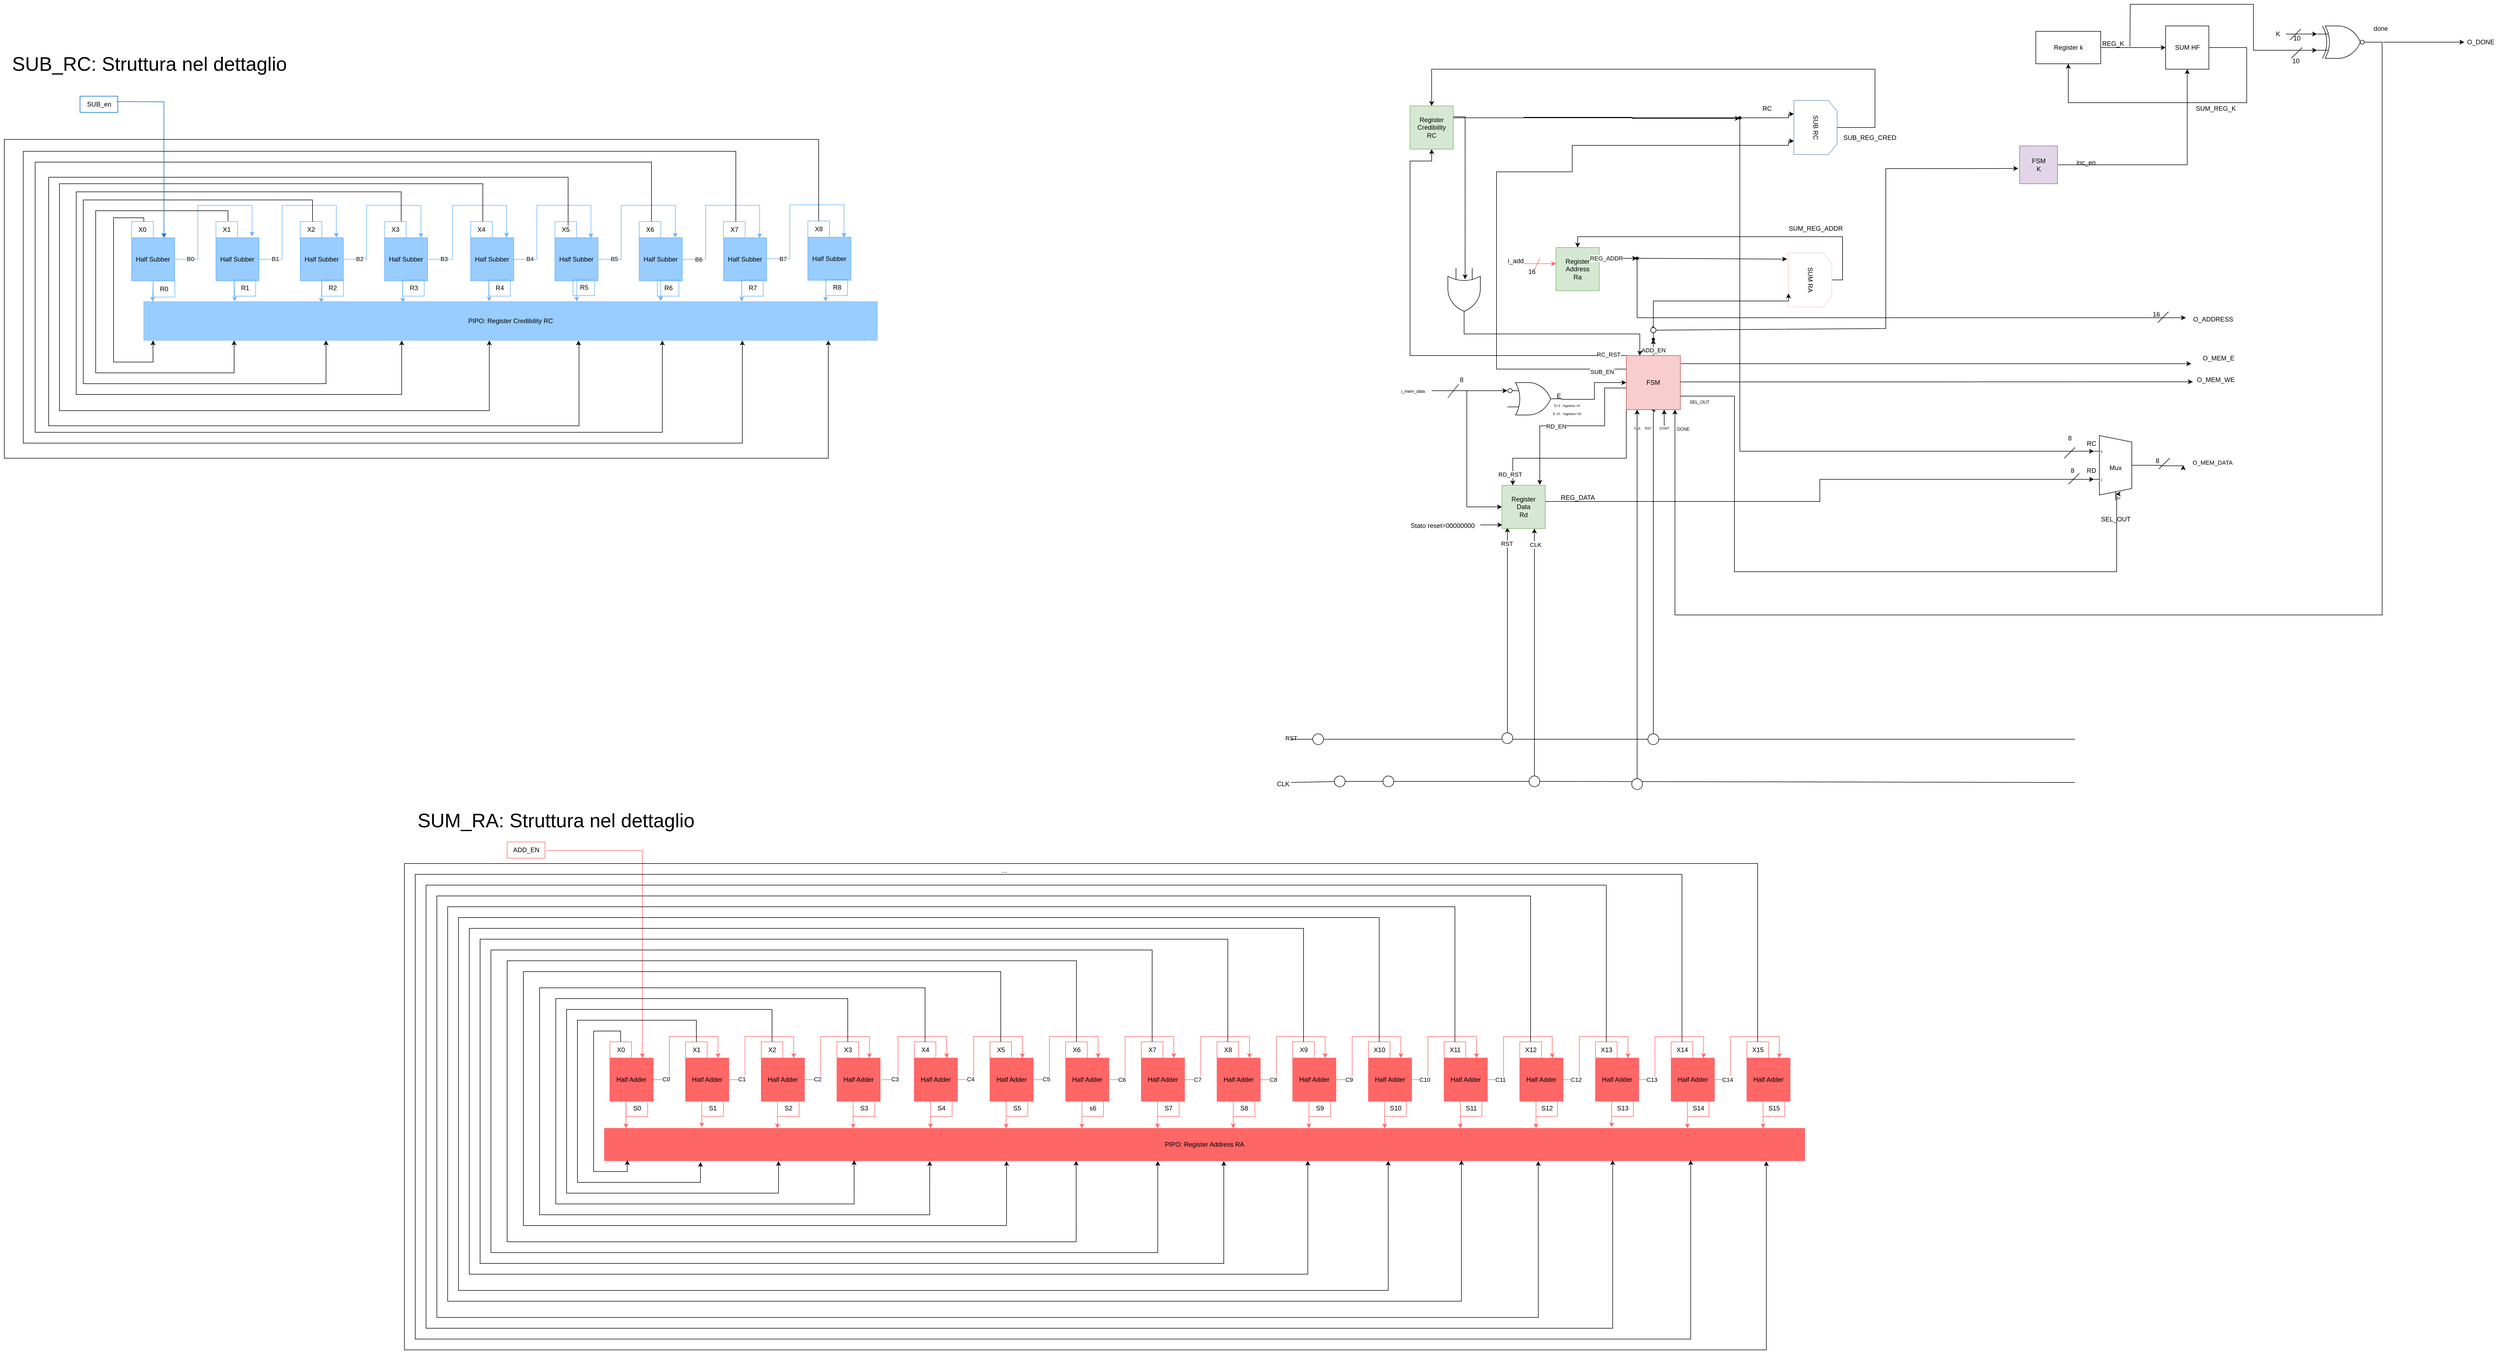 <mxfile version="24.3.1" type="onedrive" pages="7">
  <diagram name="Pagina-1" id="65-vsOlTsWQTCUd6IAzd">
    <mxGraphModel grid="1" page="1" gridSize="10" guides="1" tooltips="1" connect="1" arrows="1" fold="1" pageScale="1" pageWidth="827" pageHeight="1169" math="0" shadow="0">
      <root>
        <mxCell id="0" />
        <mxCell id="1" parent="0" />
        <mxCell id="sv4f6w_XH1aEAQU7gXqK-24" style="edgeStyle=orthogonalEdgeStyle;rounded=0;orthogonalLoop=1;jettySize=auto;html=1;entryX=0;entryY=0.5;entryDx=0;entryDy=0;" edge="1" parent="1" source="RjaI4xKLvm9-ya-E9VIU-4" target="RjaI4xKLvm9-ya-E9VIU-15">
          <mxGeometry relative="1" as="geometry" />
        </mxCell>
        <mxCell id="RjaI4xKLvm9-ya-E9VIU-4" value="&lt;font style=&quot;font-size: 8px;&quot;&gt;i_mem_data&lt;/font&gt;" style="text;html=1;align=center;verticalAlign=middle;resizable=0;points=[];autosize=1;strokeColor=none;fillColor=none;" vertex="1" parent="1">
          <mxGeometry x="-1620" y="60" width="70" height="30" as="geometry" />
        </mxCell>
        <mxCell id="ZEYxYF_xZeMDRJACVg5t-1" style="edgeStyle=orthogonalEdgeStyle;rounded=0;orthogonalLoop=1;jettySize=auto;html=1;entryX=0;entryY=1;entryDx=0;entryDy=0;" edge="1" parent="1">
          <mxGeometry relative="1" as="geometry">
            <mxPoint x="-1410" y="718" as="sourcePoint" />
            <mxPoint x="-1410" y="328.0" as="targetPoint" />
          </mxGeometry>
        </mxCell>
        <mxCell id="ZEYxYF_xZeMDRJACVg5t-4" value="RST" style="edgeLabel;html=1;align=center;verticalAlign=middle;resizable=0;points=[];" connectable="0" vertex="1" parent="ZEYxYF_xZeMDRJACVg5t-1">
          <mxGeometry x="-0.286" relative="1" as="geometry">
            <mxPoint x="-400" y="139" as="offset" />
          </mxGeometry>
        </mxCell>
        <mxCell id="TV0XJN9adEzl8hQTTqRt-1" value="RST" style="edgeLabel;html=1;align=center;verticalAlign=middle;resizable=0;points=[];" connectable="0" vertex="1" parent="ZEYxYF_xZeMDRJACVg5t-1">
          <mxGeometry x="0.841" y="1" relative="1" as="geometry">
            <mxPoint y="-1" as="offset" />
          </mxGeometry>
        </mxCell>
        <mxCell id="ZEYxYF_xZeMDRJACVg5t-2" style="edgeStyle=orthogonalEdgeStyle;rounded=0;orthogonalLoop=1;jettySize=auto;html=1;entryX=0.75;entryY=1;entryDx=0;entryDy=0;" edge="1" parent="1" target="RjaI4xKLvm9-ya-E9VIU-15">
          <mxGeometry relative="1" as="geometry">
            <mxPoint x="-1360" y="800" as="sourcePoint" />
            <Array as="points">
              <mxPoint x="-1360" y="370" />
              <mxPoint x="-1360" y="370" />
            </Array>
          </mxGeometry>
        </mxCell>
        <mxCell id="ZEYxYF_xZeMDRJACVg5t-3" value="CLK" style="edgeLabel;html=1;align=center;verticalAlign=middle;resizable=0;points=[];" connectable="0" vertex="1" parent="ZEYxYF_xZeMDRJACVg5t-2">
          <mxGeometry x="-0.248" y="-2" relative="1" as="geometry">
            <mxPoint y="-264" as="offset" />
          </mxGeometry>
        </mxCell>
        <mxCell id="RjaI4xKLvm9-ya-E9VIU-15" value="Register&lt;br&gt;Data&lt;br&gt;Rd" style="whiteSpace=wrap;html=1;aspect=fixed;fillColor=#d5e8d4;strokeColor=#82b366;" vertex="1" parent="1">
          <mxGeometry x="-1420" y="250" width="80" height="80" as="geometry" />
        </mxCell>
        <mxCell id="RjaI4xKLvm9-ya-E9VIU-44" value="i_add" style="text;html=1;align=center;verticalAlign=middle;resizable=0;points=[];autosize=1;shadow=0;" vertex="1" parent="1">
          <mxGeometry x="-1420" y="-180" width="50" height="30" as="geometry" />
        </mxCell>
        <mxCell id="RjaI4xKLvm9-ya-E9VIU-56" value="" style="endArrow=classic;html=1;rounded=0;shadow=0;strokeColor=#FF6666;" edge="1" parent="1">
          <mxGeometry width="50" height="50" relative="1" as="geometry">
            <mxPoint x="-1380" y="-160" as="sourcePoint" />
            <mxPoint x="-1320" y="-160" as="targetPoint" />
          </mxGeometry>
        </mxCell>
        <mxCell id="osQmoLQVX1A1UICZslm0-47" style="edgeStyle=orthogonalEdgeStyle;rounded=0;orthogonalLoop=1;jettySize=auto;html=1;exitX=1;exitY=0.25;exitDx=0;exitDy=0;" edge="1" parent="1" source="RjaI4xKLvm9-ya-E9VIU-57" target="osQmoLQVX1A1UICZslm0-53">
          <mxGeometry relative="1" as="geometry">
            <mxPoint x="-270" y="-60" as="targetPoint" />
            <Array as="points">
              <mxPoint x="-1170" y="-170" />
              <mxPoint x="-1170" y="-60" />
            </Array>
          </mxGeometry>
        </mxCell>
        <mxCell id="RjaI4xKLvm9-ya-E9VIU-57" value="Register&lt;br&gt;Address&lt;br&gt;Ra" style="whiteSpace=wrap;html=1;aspect=fixed;shadow=0;strokeColor=#82b366;fillColor=#d5e8d4;" vertex="1" parent="1">
          <mxGeometry x="-1320" y="-190" width="80" height="80" as="geometry" />
        </mxCell>
        <mxCell id="RjaI4xKLvm9-ya-E9VIU-59" value="" style="endArrow=classic;html=1;rounded=0;entryX=0.115;entryY=1.033;entryDx=0;entryDy=0;entryPerimeter=0;exitDx=0;exitDy=0;shadow=0;" edge="1" parent="1" source="0Hve-FrW9s5V_vlzztyo-1" target="RjaI4xKLvm9-ya-E9VIU-60">
          <mxGeometry width="50" height="50" relative="1" as="geometry">
            <mxPoint x="-1390" y="-162.15" as="sourcePoint" />
            <mxPoint x="-227.28" y="-171.85" as="targetPoint" />
          </mxGeometry>
        </mxCell>
        <mxCell id="RjaI4xKLvm9-ya-E9VIU-63" style="edgeStyle=orthogonalEdgeStyle;rounded=0;orthogonalLoop=1;jettySize=auto;html=1;exitX=0.5;exitY=0;exitDx=0;exitDy=0;entryX=0.5;entryY=0;entryDx=0;entryDy=0;shadow=0;" edge="1" parent="1" source="RjaI4xKLvm9-ya-E9VIU-60" target="RjaI4xKLvm9-ya-E9VIU-57">
          <mxGeometry relative="1" as="geometry" />
        </mxCell>
        <mxCell id="RjaI4xKLvm9-ya-E9VIU-60" value="SUM RA" style="shape=loopLimit;whiteSpace=wrap;html=1;rotation=90;shadow=0;strokeColor=#FFCCCC;" vertex="1" parent="1">
          <mxGeometry x="-900" y="-170" width="100" height="80" as="geometry" />
        </mxCell>
        <mxCell id="sv4f6w_XH1aEAQU7gXqK-36" style="edgeStyle=orthogonalEdgeStyle;rounded=0;orthogonalLoop=1;jettySize=auto;html=1;exitX=0;exitY=0.5;exitDx=0;exitDy=0;entryX=0.875;entryY=-0.012;entryDx=0;entryDy=0;entryPerimeter=0;" edge="1" parent="1" source="sv4f6w_XH1aEAQU7gXqK-2" target="RjaI4xKLvm9-ya-E9VIU-15">
          <mxGeometry relative="1" as="geometry">
            <Array as="points">
              <mxPoint x="-1190" y="70" />
              <mxPoint x="-1230" y="70" />
              <mxPoint x="-1230" y="140" />
              <mxPoint x="-1350" y="140" />
            </Array>
          </mxGeometry>
        </mxCell>
        <mxCell id="osQmoLQVX1A1UICZslm0-49" value="RD_EN" style="edgeLabel;html=1;align=center;verticalAlign=middle;resizable=0;points=[];" connectable="0" vertex="1" parent="sv4f6w_XH1aEAQU7gXqK-36">
          <mxGeometry x="0.205" y="1" relative="1" as="geometry">
            <mxPoint as="offset" />
          </mxGeometry>
        </mxCell>
        <mxCell id="osQmoLQVX1A1UICZslm0-22" style="edgeStyle=orthogonalEdgeStyle;rounded=0;orthogonalLoop=1;jettySize=auto;html=1;entryX=0.25;entryY=1;entryDx=0;entryDy=0;" edge="1" parent="1">
          <mxGeometry relative="1" as="geometry">
            <mxPoint x="-1145" y="720" as="sourcePoint" />
            <mxPoint x="-1145" y="110" as="targetPoint" />
            <Array as="points">
              <mxPoint x="-1140" y="720" />
              <mxPoint x="-1140" y="110" />
            </Array>
          </mxGeometry>
        </mxCell>
        <mxCell id="osQmoLQVX1A1UICZslm0-23" style="edgeStyle=orthogonalEdgeStyle;rounded=0;orthogonalLoop=1;jettySize=auto;html=1;exitX=0.5;exitY=1;exitDx=0;exitDy=0;entryX=0.5;entryY=1;entryDx=0;entryDy=0;" edge="1" parent="1">
          <mxGeometry relative="1" as="geometry">
            <mxPoint x="-1119.762" y="140" as="sourcePoint" />
            <mxPoint x="-1120" y="110" as="targetPoint" />
          </mxGeometry>
        </mxCell>
        <mxCell id="TV0XJN9adEzl8hQTTqRt-213" style="edgeStyle=orthogonalEdgeStyle;rounded=0;orthogonalLoop=1;jettySize=auto;html=1;" edge="1" parent="1">
          <mxGeometry relative="1" as="geometry">
            <mxPoint x="-145" y="25" as="targetPoint" />
            <Array as="points">
              <mxPoint x="-1089" y="25" />
            </Array>
            <mxPoint x="-1089" y="25" as="sourcePoint" />
          </mxGeometry>
        </mxCell>
        <mxCell id="U03r4hWVy0IJ0bPlSwLl-10" style="edgeStyle=orthogonalEdgeStyle;rounded=0;orthogonalLoop=1;jettySize=auto;html=1;exitX=0.75;exitY=0;exitDx=0;exitDy=0;entryX=0.75;entryY=1;entryDx=0;entryDy=0;" edge="1" parent="1" source="sv4f6w_XH1aEAQU7gXqK-2" target="RjaI4xKLvm9-ya-E9VIU-60">
          <mxGeometry relative="1" as="geometry">
            <Array as="points">
              <mxPoint x="-1140" y="10" />
              <mxPoint x="-1140" y="-91" />
              <mxPoint x="-890" y="-91" />
            </Array>
            <mxPoint x="-950" y="-90.75" as="targetPoint" />
          </mxGeometry>
        </mxCell>
        <mxCell id="U03r4hWVy0IJ0bPlSwLl-16" style="edgeStyle=orthogonalEdgeStyle;rounded=0;orthogonalLoop=1;jettySize=auto;html=1;exitX=0;exitY=0.25;exitDx=0;exitDy=0;entryX=0.75;entryY=1;entryDx=0;entryDy=0;" edge="1" parent="1" source="sv4f6w_XH1aEAQU7gXqK-2" target="U03r4hWVy0IJ0bPlSwLl-6">
          <mxGeometry relative="1" as="geometry">
            <mxPoint x="-947.5" y="-379.5" as="targetPoint" />
            <Array as="points">
              <mxPoint x="-1430" y="35" />
              <mxPoint x="-1430" y="-330" />
              <mxPoint x="-1290" y="-330" />
              <mxPoint x="-1290" y="-379" />
              <mxPoint x="-890" y="-379" />
              <mxPoint x="-890" y="-387" />
            </Array>
          </mxGeometry>
        </mxCell>
        <mxCell id="RA27hOBKao8FH_6yReJo-1" value="SUB_EN" style="edgeLabel;html=1;align=center;verticalAlign=middle;resizable=0;points=[];" connectable="0" vertex="1" parent="U03r4hWVy0IJ0bPlSwLl-16">
          <mxGeometry x="-0.969" y="1" relative="1" as="geometry">
            <mxPoint x="-26" y="4" as="offset" />
          </mxGeometry>
        </mxCell>
        <mxCell id="RA27hOBKao8FH_6yReJo-2" style="edgeStyle=orthogonalEdgeStyle;rounded=0;orthogonalLoop=1;jettySize=auto;html=1;exitX=0;exitY=0;exitDx=0;exitDy=0;entryX=0.5;entryY=1;entryDx=0;entryDy=0;" edge="1" parent="1" source="sv4f6w_XH1aEAQU7gXqK-2" target="U03r4hWVy0IJ0bPlSwLl-5">
          <mxGeometry relative="1" as="geometry">
            <Array as="points">
              <mxPoint x="-1590" y="10" />
              <mxPoint x="-1590" y="-350" />
              <mxPoint x="-1550" y="-350" />
            </Array>
          </mxGeometry>
        </mxCell>
        <mxCell id="RA27hOBKao8FH_6yReJo-3" value="RC_RST" style="edgeLabel;html=1;align=center;verticalAlign=middle;resizable=0;points=[];" connectable="0" vertex="1" parent="RA27hOBKao8FH_6yReJo-2">
          <mxGeometry x="-0.918" y="-2" relative="1" as="geometry">
            <mxPoint as="offset" />
          </mxGeometry>
        </mxCell>
        <mxCell id="kPTyCH37qTR9FxcppLJt-1" style="edgeStyle=orthogonalEdgeStyle;rounded=0;orthogonalLoop=1;jettySize=auto;html=1;exitX=0;exitY=0.75;exitDx=0;exitDy=0;entryX=0.25;entryY=0;entryDx=0;entryDy=0;" edge="1" parent="1" source="sv4f6w_XH1aEAQU7gXqK-2" target="RjaI4xKLvm9-ya-E9VIU-15">
          <mxGeometry relative="1" as="geometry">
            <Array as="points">
              <mxPoint x="-1190" y="200" />
              <mxPoint x="-1400" y="200" />
            </Array>
          </mxGeometry>
        </mxCell>
        <mxCell id="kPTyCH37qTR9FxcppLJt-2" value="RD_RST" style="edgeLabel;html=1;align=center;verticalAlign=middle;resizable=0;points=[];" connectable="0" vertex="1" parent="kPTyCH37qTR9FxcppLJt-1">
          <mxGeometry x="0.908" relative="1" as="geometry">
            <mxPoint x="-5" y="-3" as="offset" />
          </mxGeometry>
        </mxCell>
        <mxCell id="sv4f6w_XH1aEAQU7gXqK-2" value="FSM" style="whiteSpace=wrap;html=1;aspect=fixed;fillColor=#f8cecc;strokeColor=#b85450;" vertex="1" parent="1">
          <mxGeometry x="-1190" y="10" width="100" height="100" as="geometry" />
        </mxCell>
        <mxCell id="sv4f6w_XH1aEAQU7gXqK-11" value="" style="edgeStyle=none;orthogonalLoop=1;jettySize=auto;html=1;rounded=0;" edge="1" parent="1">
          <mxGeometry width="100" relative="1" as="geometry">
            <mxPoint x="-1170" y="800" as="sourcePoint" />
            <mxPoint x="-1170" y="110" as="targetPoint" />
            <Array as="points" />
          </mxGeometry>
        </mxCell>
        <mxCell id="sv4f6w_XH1aEAQU7gXqK-12" value="&lt;font style=&quot;font-size: 6px;&quot;&gt;CLK&lt;/font&gt;" style="text;html=1;align=center;verticalAlign=middle;resizable=0;points=[];autosize=1;strokeColor=none;fillColor=none;" vertex="1" parent="1">
          <mxGeometry x="-1190" y="128" width="40" height="30" as="geometry" />
        </mxCell>
        <mxCell id="sv4f6w_XH1aEAQU7gXqK-15" value="&lt;font style=&quot;font-size: 6px;&quot;&gt;RST&lt;/font&gt;" style="text;html=1;align=center;verticalAlign=middle;resizable=0;points=[];autosize=1;strokeColor=none;fillColor=none;" vertex="1" parent="1">
          <mxGeometry x="-1170" y="128" width="40" height="30" as="geometry" />
        </mxCell>
        <mxCell id="sv4f6w_XH1aEAQU7gXqK-20" value="&lt;font style=&quot;font-size: 6px;&quot;&gt;START&lt;/font&gt;" style="text;html=1;align=center;verticalAlign=middle;resizable=0;points=[];autosize=1;strokeColor=none;fillColor=none;" vertex="1" parent="1">
          <mxGeometry x="-1140" y="128" width="40" height="30" as="geometry" />
        </mxCell>
        <mxCell id="sv4f6w_XH1aEAQU7gXqK-25" style="edgeStyle=orthogonalEdgeStyle;rounded=0;orthogonalLoop=1;jettySize=auto;html=1;entryX=0;entryY=0.5;entryDx=0;entryDy=0;" edge="1" parent="1" target="sv4f6w_XH1aEAQU7gXqK-2">
          <mxGeometry relative="1" as="geometry">
            <mxPoint x="-1310" y="90.0" as="sourcePoint" />
            <Array as="points">
              <mxPoint x="-1249" y="91" />
              <mxPoint x="-1249" y="60" />
            </Array>
          </mxGeometry>
        </mxCell>
        <mxCell id="sv4f6w_XH1aEAQU7gXqK-22" style="rounded=0;orthogonalLoop=1;jettySize=auto;html=1;entryX=0;entryY=0.25;entryDx=0;entryDy=0;entryPerimeter=0;" edge="1" parent="1" source="RjaI4xKLvm9-ya-E9VIU-4">
          <mxGeometry relative="1" as="geometry">
            <mxPoint x="-1410" y="75" as="targetPoint" />
          </mxGeometry>
        </mxCell>
        <mxCell id="sv4f6w_XH1aEAQU7gXqK-26" value="E" style="text;html=1;align=center;verticalAlign=middle;resizable=0;points=[];autosize=1;strokeColor=none;fillColor=none;" vertex="1" parent="1">
          <mxGeometry x="-1330" y="70" width="30" height="30" as="geometry" />
        </mxCell>
        <mxCell id="sv4f6w_XH1aEAQU7gXqK-27" value="&lt;font style=&quot;font-size: 6px;&quot;&gt;E=1 : ingresso =0&lt;br&gt;E =0&amp;nbsp; : ingresso !=0&lt;/font&gt;" style="text;html=1;align=center;verticalAlign=middle;resizable=0;points=[];autosize=1;strokeColor=none;fillColor=none;" vertex="1" parent="1">
          <mxGeometry x="-1340" y="88" width="80" height="40" as="geometry" />
        </mxCell>
        <mxCell id="sv4f6w_XH1aEAQU7gXqK-28" value="" style="endArrow=none;html=1;rounded=0;" edge="1" parent="1">
          <mxGeometry width="50" height="50" relative="1" as="geometry">
            <mxPoint x="-1520" y="88" as="sourcePoint" />
            <mxPoint x="-1500" y="63" as="targetPoint" />
          </mxGeometry>
        </mxCell>
        <mxCell id="sv4f6w_XH1aEAQU7gXqK-29" value="8" style="text;html=1;align=center;verticalAlign=middle;resizable=0;points=[];autosize=1;strokeColor=none;fillColor=none;" vertex="1" parent="1">
          <mxGeometry x="-1510" y="40" width="30" height="30" as="geometry" />
        </mxCell>
        <mxCell id="osQmoLQVX1A1UICZslm0-4" style="edgeStyle=orthogonalEdgeStyle;rounded=0;orthogonalLoop=1;jettySize=auto;html=1;exitX=1;exitY=0.5;exitDx=0;exitDy=-5;exitPerimeter=0;" edge="1" parent="1" source="osQmoLQVX1A1UICZslm0-1">
          <mxGeometry relative="1" as="geometry">
            <mxPoint x="-160" y="213" as="targetPoint" />
            <Array as="points">
              <mxPoint x="-201" y="213" />
              <mxPoint x="-160" y="214" />
            </Array>
          </mxGeometry>
        </mxCell>
        <mxCell id="osQmoLQVX1A1UICZslm0-52" value="O_MEM_DATA" style="edgeLabel;html=1;align=center;verticalAlign=middle;resizable=0;points=[];" connectable="0" vertex="1" parent="osQmoLQVX1A1UICZslm0-4">
          <mxGeometry x="-0.638" relative="1" as="geometry">
            <mxPoint x="123" y="-5" as="offset" />
          </mxGeometry>
        </mxCell>
        <mxCell id="osQmoLQVX1A1UICZslm0-1" value="Mux" style="shadow=0;dashed=0;align=center;html=1;strokeWidth=1;shape=mxgraph.electrical.abstract.mux2;whiteSpace=wrap;" vertex="1" parent="1">
          <mxGeometry x="-325" y="158" width="80" height="120" as="geometry" />
        </mxCell>
        <mxCell id="osQmoLQVX1A1UICZslm0-3" style="edgeStyle=orthogonalEdgeStyle;rounded=0;orthogonalLoop=1;jettySize=auto;html=1;entryX=0;entryY=0.65;entryDx=0;entryDy=3;entryPerimeter=0;" edge="1" parent="1" target="osQmoLQVX1A1UICZslm0-1">
          <mxGeometry relative="1" as="geometry">
            <Array as="points">
              <mxPoint x="-1340" y="280" />
              <mxPoint x="-832" y="280" />
              <mxPoint x="-832" y="239" />
            </Array>
            <mxPoint x="-1340" y="280" as="sourcePoint" />
          </mxGeometry>
        </mxCell>
        <mxCell id="osQmoLQVX1A1UICZslm0-53" value="O_ADDRESS" style="text;html=1;align=center;verticalAlign=middle;resizable=0;points=[];autosize=1;strokeColor=none;fillColor=none;" vertex="1" parent="1">
          <mxGeometry x="-155" y="-72" width="100" height="30" as="geometry" />
        </mxCell>
        <mxCell id="osQmoLQVX1A1UICZslm0-54" value="O_MEM_E" style="text;html=1;align=center;verticalAlign=middle;resizable=0;points=[];autosize=1;strokeColor=none;fillColor=none;" vertex="1" parent="1">
          <mxGeometry x="-135" width="80" height="30" as="geometry" />
        </mxCell>
        <mxCell id="osQmoLQVX1A1UICZslm0-57" value="O_MEM_WE" style="text;html=1;align=center;verticalAlign=middle;resizable=0;points=[];autosize=1;strokeColor=none;fillColor=none;" vertex="1" parent="1">
          <mxGeometry x="-145" y="40" width="90" height="30" as="geometry" />
        </mxCell>
        <mxCell id="TV0XJN9adEzl8hQTTqRt-5" value="" style="edgeStyle=orthogonalEdgeStyle;rounded=0;orthogonalLoop=1;jettySize=auto;html=1;entryX=0.007;entryY=0.917;entryDx=0;entryDy=0;entryPerimeter=0;" edge="1" parent="1" source="ZEYxYF_xZeMDRJACVg5t-5" target="RjaI4xKLvm9-ya-E9VIU-15">
          <mxGeometry relative="1" as="geometry">
            <Array as="points">
              <mxPoint x="-1440" y="323" />
            </Array>
          </mxGeometry>
        </mxCell>
        <mxCell id="ZEYxYF_xZeMDRJACVg5t-5" value="Stato reset=00000000" style="text;html=1;align=center;verticalAlign=middle;resizable=0;points=[];autosize=1;strokeColor=none;fillColor=none;" vertex="1" parent="1">
          <mxGeometry x="-1600" y="310" width="140" height="30" as="geometry" />
        </mxCell>
        <mxCell id="ZEYxYF_xZeMDRJACVg5t-7" value="" style="verticalLabelPosition=bottom;shadow=0;dashed=0;align=center;html=1;verticalAlign=top;shape=mxgraph.electrical.logic_gates.logic_gate;operation=or;" vertex="1" parent="1">
          <mxGeometry x="-1410" y="60" width="100" height="60" as="geometry" />
        </mxCell>
        <mxCell id="ZEYxYF_xZeMDRJACVg5t-8" value="" style="verticalLabelPosition=bottom;shadow=0;dashed=0;align=center;html=1;verticalAlign=top;shape=mxgraph.electrical.logic_gates.inverting_contact;" vertex="1" parent="1">
          <mxGeometry x="-1410" y="70" width="10" height="10" as="geometry" />
        </mxCell>
        <mxCell id="y4prGXQ1zqs4Jtk16_I_-1" value="" style="endArrow=none;html=1;rounded=0;shadow=0;strokeColor=#FF6666;" edge="1" parent="1">
          <mxGeometry width="50" height="50" relative="1" as="geometry">
            <mxPoint x="-1360" y="-148" as="sourcePoint" />
            <mxPoint x="-1350" y="-170" as="targetPoint" />
          </mxGeometry>
        </mxCell>
        <mxCell id="y4prGXQ1zqs4Jtk16_I_-2" value="16" style="text;html=1;align=center;verticalAlign=middle;resizable=0;points=[];autosize=1;shadow=0;" vertex="1" parent="1">
          <mxGeometry x="-1385" y="-160" width="40" height="30" as="geometry" />
        </mxCell>
        <mxCell id="TV0XJN9adEzl8hQTTqRt-2" value="" style="endArrow=none;html=1;rounded=0;" edge="1" parent="1" source="2MoTp0jhDTOcSiJRa0By-10">
          <mxGeometry width="50" height="50" relative="1" as="geometry">
            <mxPoint x="-1810" y="720" as="sourcePoint" />
            <mxPoint x="-360" y="720" as="targetPoint" />
          </mxGeometry>
        </mxCell>
        <mxCell id="TV0XJN9adEzl8hQTTqRt-3" value="" style="endArrow=none;html=1;rounded=0;" edge="1" parent="1" source="2MoTp0jhDTOcSiJRa0By-17">
          <mxGeometry width="50" height="50" relative="1" as="geometry">
            <mxPoint x="-1810" y="800" as="sourcePoint" />
            <mxPoint x="-360" y="800" as="targetPoint" />
          </mxGeometry>
        </mxCell>
        <mxCell id="TV0XJN9adEzl8hQTTqRt-4" value="CLK" style="text;html=1;align=center;verticalAlign=middle;resizable=0;points=[];autosize=1;strokeColor=none;fillColor=none;" vertex="1" parent="1">
          <mxGeometry x="-1850" y="788" width="50" height="30" as="geometry" />
        </mxCell>
        <mxCell id="TV0XJN9adEzl8hQTTqRt-23" value="" style="edgeStyle=orthogonalEdgeStyle;rounded=0;orthogonalLoop=1;jettySize=auto;html=1;entryX=0.75;entryY=0;entryDx=0;entryDy=0;strokeColor=#FF6666;" edge="1" parent="1" source="TV0XJN9adEzl8hQTTqRt-6" target="TV0XJN9adEzl8hQTTqRt-18">
          <mxGeometry relative="1" as="geometry">
            <Array as="points">
              <mxPoint x="-2960" y="1350" />
              <mxPoint x="-2960" y="1270" />
              <mxPoint x="-2870" y="1270" />
            </Array>
          </mxGeometry>
        </mxCell>
        <mxCell id="TV0XJN9adEzl8hQTTqRt-24" value="C0" style="edgeLabel;html=1;align=center;verticalAlign=middle;resizable=0;points=[];strokeColor=#FF6666;" connectable="0" vertex="1" parent="TV0XJN9adEzl8hQTTqRt-23">
          <mxGeometry x="-0.806" y="1" relative="1" as="geometry">
            <mxPoint as="offset" />
          </mxGeometry>
        </mxCell>
        <mxCell id="TV0XJN9adEzl8hQTTqRt-6" value="Half Adder" style="whiteSpace=wrap;html=1;aspect=fixed;strokeColor=#FF6666;fillColor=#FF6666;" vertex="1" parent="1">
          <mxGeometry x="-3070" y="1309.94" width="80.06" height="80.06" as="geometry" />
        </mxCell>
        <mxCell id="TV0XJN9adEzl8hQTTqRt-8" value="S0" style="text;html=1;align=center;verticalAlign=middle;resizable=0;points=[];autosize=1;strokeColor=#FF6666;fillColor=none;" vertex="1" parent="1">
          <mxGeometry x="-3040" y="1387.94" width="40" height="30" as="geometry" />
        </mxCell>
        <mxCell id="TV0XJN9adEzl8hQTTqRt-10" value="X0" style="text;html=1;align=center;verticalAlign=middle;resizable=0;points=[];autosize=1;strokeColor=#FF6666;fillColor=none;" vertex="1" parent="1">
          <mxGeometry x="-3070" y="1279.94" width="40" height="30" as="geometry" />
        </mxCell>
        <mxCell id="TV0XJN9adEzl8hQTTqRt-18" value="Half Adder" style="whiteSpace=wrap;html=1;aspect=fixed;strokeColor=#FF6666;fillColor=#FF6666;" vertex="1" parent="1">
          <mxGeometry x="-2930" y="1309.94" width="80" height="80" as="geometry" />
        </mxCell>
        <mxCell id="TV0XJN9adEzl8hQTTqRt-20" value="S1" style="text;html=1;align=center;verticalAlign=middle;resizable=0;points=[];autosize=1;strokeColor=#FF6666;fillColor=none;" vertex="1" parent="1">
          <mxGeometry x="-2900" y="1387.94" width="40" height="30" as="geometry" />
        </mxCell>
        <mxCell id="TV0XJN9adEzl8hQTTqRt-22" value="X1" style="text;html=1;align=center;verticalAlign=middle;resizable=0;points=[];autosize=1;strokeColor=#FF6666;fillColor=none;" vertex="1" parent="1">
          <mxGeometry x="-2930" y="1279.94" width="40" height="30" as="geometry" />
        </mxCell>
        <mxCell id="TV0XJN9adEzl8hQTTqRt-25" value="" style="edgeStyle=orthogonalEdgeStyle;rounded=0;orthogonalLoop=1;jettySize=auto;html=1;entryX=0.75;entryY=0;entryDx=0;entryDy=0;strokeColor=#FF6666;" edge="1" parent="1" target="TV0XJN9adEzl8hQTTqRt-27">
          <mxGeometry relative="1" as="geometry">
            <mxPoint x="-2850" y="1349.94" as="sourcePoint" />
            <Array as="points">
              <mxPoint x="-2820" y="1350" />
              <mxPoint x="-2820" y="1270" />
              <mxPoint x="-2730" y="1270" />
            </Array>
          </mxGeometry>
        </mxCell>
        <mxCell id="TV0XJN9adEzl8hQTTqRt-26" value="C1" style="edgeLabel;html=1;align=center;verticalAlign=middle;resizable=0;points=[];strokeColor=#FF6666;" connectable="0" vertex="1" parent="TV0XJN9adEzl8hQTTqRt-25">
          <mxGeometry x="-0.806" y="1" relative="1" as="geometry">
            <mxPoint as="offset" />
          </mxGeometry>
        </mxCell>
        <mxCell id="TV0XJN9adEzl8hQTTqRt-27" value="Half Adder" style="whiteSpace=wrap;html=1;aspect=fixed;strokeColor=#FF6666;fillColor=#FF6666;" vertex="1" parent="1">
          <mxGeometry x="-2790" y="1309.94" width="80" height="80" as="geometry" />
        </mxCell>
        <mxCell id="TV0XJN9adEzl8hQTTqRt-29" value="S2" style="text;html=1;align=center;verticalAlign=middle;resizable=0;points=[];autosize=1;strokeColor=#FF6666;fillColor=none;" vertex="1" parent="1">
          <mxGeometry x="-2760" y="1387.94" width="40" height="30" as="geometry" />
        </mxCell>
        <mxCell id="TV0XJN9adEzl8hQTTqRt-31" value="X2" style="text;html=1;align=center;verticalAlign=middle;resizable=0;points=[];autosize=1;strokeColor=#FF6666;fillColor=none;" vertex="1" parent="1">
          <mxGeometry x="-2790" y="1279.94" width="40" height="30" as="geometry" />
        </mxCell>
        <mxCell id="TV0XJN9adEzl8hQTTqRt-32" value="" style="edgeStyle=orthogonalEdgeStyle;rounded=0;orthogonalLoop=1;jettySize=auto;html=1;entryX=0.75;entryY=0;entryDx=0;entryDy=0;strokeColor=#FF6666;" edge="1" parent="1" target="TV0XJN9adEzl8hQTTqRt-34">
          <mxGeometry relative="1" as="geometry">
            <mxPoint x="-2710" y="1349.94" as="sourcePoint" />
            <Array as="points">
              <mxPoint x="-2680" y="1350" />
              <mxPoint x="-2680" y="1270" />
              <mxPoint x="-2590" y="1270" />
            </Array>
          </mxGeometry>
        </mxCell>
        <mxCell id="TV0XJN9adEzl8hQTTqRt-33" value="C2" style="edgeLabel;html=1;align=center;verticalAlign=middle;resizable=0;points=[];strokeColor=#FF6666;" connectable="0" vertex="1" parent="TV0XJN9adEzl8hQTTqRt-32">
          <mxGeometry x="-0.806" y="1" relative="1" as="geometry">
            <mxPoint as="offset" />
          </mxGeometry>
        </mxCell>
        <mxCell id="TV0XJN9adEzl8hQTTqRt-34" value="Half Adder" style="whiteSpace=wrap;html=1;aspect=fixed;strokeColor=#FF6666;fillColor=#FF6666;" vertex="1" parent="1">
          <mxGeometry x="-2650" y="1309.94" width="80" height="80" as="geometry" />
        </mxCell>
        <mxCell id="TV0XJN9adEzl8hQTTqRt-36" value="S3" style="text;html=1;align=center;verticalAlign=middle;resizable=0;points=[];autosize=1;strokeColor=#FF6666;fillColor=none;" vertex="1" parent="1">
          <mxGeometry x="-2620" y="1387.94" width="40" height="30" as="geometry" />
        </mxCell>
        <mxCell id="TV0XJN9adEzl8hQTTqRt-38" value="X3" style="text;html=1;align=center;verticalAlign=middle;resizable=0;points=[];autosize=1;strokeColor=#FF6666;fillColor=none;" vertex="1" parent="1">
          <mxGeometry x="-2650" y="1279.94" width="40" height="30" as="geometry" />
        </mxCell>
        <mxCell id="TV0XJN9adEzl8hQTTqRt-46" value="" style="edgeStyle=orthogonalEdgeStyle;rounded=0;orthogonalLoop=1;jettySize=auto;html=1;entryX=0.75;entryY=0;entryDx=0;entryDy=0;strokeColor=#FF6666;" edge="1" parent="1" target="TV0XJN9adEzl8hQTTqRt-48">
          <mxGeometry relative="1" as="geometry">
            <mxPoint x="-2567" y="1349.94" as="sourcePoint" />
            <Array as="points">
              <mxPoint x="-2537" y="1350" />
              <mxPoint x="-2537" y="1270" />
              <mxPoint x="-2447" y="1270" />
            </Array>
          </mxGeometry>
        </mxCell>
        <mxCell id="TV0XJN9adEzl8hQTTqRt-47" value="C3" style="edgeLabel;html=1;align=center;verticalAlign=middle;resizable=0;points=[];strokeColor=#FF6666;" connectable="0" vertex="1" parent="TV0XJN9adEzl8hQTTqRt-46">
          <mxGeometry x="-0.806" y="1" relative="1" as="geometry">
            <mxPoint as="offset" />
          </mxGeometry>
        </mxCell>
        <mxCell id="TV0XJN9adEzl8hQTTqRt-48" value="Half Adder" style="whiteSpace=wrap;html=1;aspect=fixed;strokeColor=#FF6666;fillColor=#FF6666;" vertex="1" parent="1">
          <mxGeometry x="-2507" y="1309.94" width="80" height="80" as="geometry" />
        </mxCell>
        <mxCell id="TV0XJN9adEzl8hQTTqRt-50" value="S4" style="text;html=1;align=center;verticalAlign=middle;resizable=0;points=[];autosize=1;strokeColor=#FF6666;fillColor=none;" vertex="1" parent="1">
          <mxGeometry x="-2477" y="1387.94" width="40" height="30" as="geometry" />
        </mxCell>
        <mxCell id="TV0XJN9adEzl8hQTTqRt-52" value="X4" style="text;html=1;align=center;verticalAlign=middle;resizable=0;points=[];autosize=1;strokeColor=#FF6666;fillColor=none;" vertex="1" parent="1">
          <mxGeometry x="-2507" y="1279.94" width="40" height="30" as="geometry" />
        </mxCell>
        <mxCell id="TV0XJN9adEzl8hQTTqRt-53" value="" style="edgeStyle=orthogonalEdgeStyle;rounded=0;orthogonalLoop=1;jettySize=auto;html=1;entryX=0.75;entryY=0;entryDx=0;entryDy=0;strokeColor=#FF6666;" edge="1" parent="1" target="TV0XJN9adEzl8hQTTqRt-55">
          <mxGeometry relative="1" as="geometry">
            <mxPoint x="-2427" y="1349.94" as="sourcePoint" />
            <Array as="points">
              <mxPoint x="-2397" y="1350" />
              <mxPoint x="-2397" y="1270" />
              <mxPoint x="-2307" y="1270" />
            </Array>
          </mxGeometry>
        </mxCell>
        <mxCell id="TV0XJN9adEzl8hQTTqRt-54" value="C4" style="edgeLabel;html=1;align=center;verticalAlign=middle;resizable=0;points=[];strokeColor=#FF6666;" connectable="0" vertex="1" parent="TV0XJN9adEzl8hQTTqRt-53">
          <mxGeometry x="-0.806" y="1" relative="1" as="geometry">
            <mxPoint as="offset" />
          </mxGeometry>
        </mxCell>
        <mxCell id="TV0XJN9adEzl8hQTTqRt-55" value="Half Adder" style="whiteSpace=wrap;html=1;aspect=fixed;strokeColor=#FF6666;fillColor=#FF6666;" vertex="1" parent="1">
          <mxGeometry x="-2367" y="1309.94" width="80" height="80" as="geometry" />
        </mxCell>
        <mxCell id="TV0XJN9adEzl8hQTTqRt-57" value="S5" style="text;html=1;align=center;verticalAlign=middle;resizable=0;points=[];autosize=1;strokeColor=#FF6666;fillColor=none;" vertex="1" parent="1">
          <mxGeometry x="-2337" y="1387.94" width="40" height="30" as="geometry" />
        </mxCell>
        <mxCell id="TV0XJN9adEzl8hQTTqRt-59" value="X5" style="text;html=1;align=center;verticalAlign=middle;resizable=0;points=[];autosize=1;strokeColor=#FF6666;fillColor=none;" vertex="1" parent="1">
          <mxGeometry x="-2367" y="1279.94" width="40" height="30" as="geometry" />
        </mxCell>
        <mxCell id="TV0XJN9adEzl8hQTTqRt-60" value="" style="edgeStyle=orthogonalEdgeStyle;rounded=0;orthogonalLoop=1;jettySize=auto;html=1;entryX=0.75;entryY=0;entryDx=0;entryDy=0;strokeColor=#FF6666;" edge="1" parent="1" target="TV0XJN9adEzl8hQTTqRt-62">
          <mxGeometry relative="1" as="geometry">
            <mxPoint x="-2287" y="1349.94" as="sourcePoint" />
            <Array as="points">
              <mxPoint x="-2257" y="1350" />
              <mxPoint x="-2257" y="1270" />
              <mxPoint x="-2167" y="1270" />
            </Array>
          </mxGeometry>
        </mxCell>
        <mxCell id="TV0XJN9adEzl8hQTTqRt-61" value="C5" style="edgeLabel;html=1;align=center;verticalAlign=middle;resizable=0;points=[];strokeColor=#FF6666;" connectable="0" vertex="1" parent="TV0XJN9adEzl8hQTTqRt-60">
          <mxGeometry x="-0.806" y="1" relative="1" as="geometry">
            <mxPoint as="offset" />
          </mxGeometry>
        </mxCell>
        <mxCell id="TV0XJN9adEzl8hQTTqRt-62" value="Half Adder" style="whiteSpace=wrap;html=1;aspect=fixed;strokeColor=#FF6666;fillColor=#FF6666;" vertex="1" parent="1">
          <mxGeometry x="-2227" y="1309.94" width="80" height="80" as="geometry" />
        </mxCell>
        <mxCell id="TV0XJN9adEzl8hQTTqRt-64" value="s6" style="text;html=1;align=center;verticalAlign=middle;resizable=0;points=[];autosize=1;strokeColor=#FF6666;fillColor=none;" vertex="1" parent="1">
          <mxGeometry x="-2197" y="1387.94" width="40" height="30" as="geometry" />
        </mxCell>
        <mxCell id="TV0XJN9adEzl8hQTTqRt-66" value="X6" style="text;html=1;align=center;verticalAlign=middle;resizable=0;points=[];autosize=1;strokeColor=#FF6666;fillColor=none;" vertex="1" parent="1">
          <mxGeometry x="-2227" y="1279.94" width="40" height="30" as="geometry" />
        </mxCell>
        <mxCell id="TV0XJN9adEzl8hQTTqRt-67" value="" style="edgeStyle=orthogonalEdgeStyle;rounded=0;orthogonalLoop=1;jettySize=auto;html=1;entryX=0.75;entryY=0;entryDx=0;entryDy=0;strokeColor=#FF6666;" edge="1" parent="1" target="TV0XJN9adEzl8hQTTqRt-69">
          <mxGeometry relative="1" as="geometry">
            <mxPoint x="-2147" y="1349.94" as="sourcePoint" />
            <Array as="points">
              <mxPoint x="-2117" y="1350" />
              <mxPoint x="-2117" y="1270" />
              <mxPoint x="-2027" y="1270" />
            </Array>
          </mxGeometry>
        </mxCell>
        <mxCell id="TV0XJN9adEzl8hQTTqRt-68" value="C6" style="edgeLabel;html=1;align=center;verticalAlign=middle;resizable=0;points=[];strokeColor=#FF6666;" connectable="0" vertex="1" parent="TV0XJN9adEzl8hQTTqRt-67">
          <mxGeometry x="-0.806" y="1" relative="1" as="geometry">
            <mxPoint y="1" as="offset" />
          </mxGeometry>
        </mxCell>
        <mxCell id="TV0XJN9adEzl8hQTTqRt-69" value="Half Adder" style="whiteSpace=wrap;html=1;aspect=fixed;strokeColor=#FF6666;fillColor=#FF6666;" vertex="1" parent="1">
          <mxGeometry x="-2087" y="1309.94" width="80" height="80" as="geometry" />
        </mxCell>
        <mxCell id="TV0XJN9adEzl8hQTTqRt-71" value="S7" style="text;html=1;align=center;verticalAlign=middle;resizable=0;points=[];autosize=1;strokeColor=#FF6666;fillColor=none;" vertex="1" parent="1">
          <mxGeometry x="-2057" y="1387.94" width="40" height="30" as="geometry" />
        </mxCell>
        <mxCell id="TV0XJN9adEzl8hQTTqRt-73" value="X7" style="text;html=1;align=center;verticalAlign=middle;resizable=0;points=[];autosize=1;strokeColor=#FF6666;fillColor=none;" vertex="1" parent="1">
          <mxGeometry x="-2087" y="1279.94" width="40" height="30" as="geometry" />
        </mxCell>
        <mxCell id="TV0XJN9adEzl8hQTTqRt-134" value="PIPO: Register Address RA" style="whiteSpace=wrap;html=1;strokeColor=#FF6666;fillColor=#FF6666;" vertex="1" parent="1">
          <mxGeometry x="-3080" y="1440" width="2220" height="60" as="geometry" />
        </mxCell>
        <mxCell id="TV0XJN9adEzl8hQTTqRt-197" value="..." style="text;html=1;align=center;verticalAlign=middle;resizable=0;points=[];autosize=1;strokeColor=none;fillColor=none;" vertex="1" parent="1">
          <mxGeometry x="-2355" y="948" width="30" height="30" as="geometry" />
        </mxCell>
        <mxCell id="TV0XJN9adEzl8hQTTqRt-214" style="edgeStyle=orthogonalEdgeStyle;rounded=0;orthogonalLoop=1;jettySize=auto;html=1;exitX=0.998;exitY=0.487;exitDx=0;exitDy=0;entryX=0.031;entryY=0.617;entryDx=0;entryDy=0;entryPerimeter=0;exitPerimeter=0;" edge="1" parent="1" source="sv4f6w_XH1aEAQU7gXqK-2" target="osQmoLQVX1A1UICZslm0-57">
          <mxGeometry relative="1" as="geometry">
            <Array as="points" />
          </mxGeometry>
        </mxCell>
        <mxCell id="TV0XJN9adEzl8hQTTqRt-215" style="edgeStyle=orthogonalEdgeStyle;rounded=0;orthogonalLoop=1;jettySize=auto;html=1;exitX=1;exitY=0.75;exitDx=0;exitDy=0;entryX=0.504;entryY=0.901;entryDx=0;entryDy=0;entryPerimeter=0;" edge="1" parent="1" source="sv4f6w_XH1aEAQU7gXqK-2" target="osQmoLQVX1A1UICZslm0-1">
          <mxGeometry relative="1" as="geometry">
            <Array as="points">
              <mxPoint x="-990" y="85" />
              <mxPoint x="-990" y="410" />
              <mxPoint x="-283" y="410" />
            </Array>
          </mxGeometry>
        </mxCell>
        <mxCell id="TV0XJN9adEzl8hQTTqRt-216" value="SEL_OUT" style="text;html=1;align=center;verticalAlign=middle;resizable=0;points=[];autosize=1;strokeColor=none;fillColor=none;" vertex="1" parent="1">
          <mxGeometry x="-325" y="298" width="80" height="30" as="geometry" />
        </mxCell>
        <mxCell id="TV0XJN9adEzl8hQTTqRt-219" value="RD" style="text;html=1;align=center;verticalAlign=middle;resizable=0;points=[];autosize=1;strokeColor=none;fillColor=none;" vertex="1" parent="1">
          <mxGeometry x="-350" y="208" width="40" height="30" as="geometry" />
        </mxCell>
        <mxCell id="2MoTp0jhDTOcSiJRa0By-9" value="" style="endArrow=none;html=1;rounded=0;" edge="1" parent="1" target="2MoTp0jhDTOcSiJRa0By-6">
          <mxGeometry width="50" height="50" relative="1" as="geometry">
            <mxPoint x="-1810" y="800" as="sourcePoint" />
            <mxPoint x="-360" y="800" as="targetPoint" />
          </mxGeometry>
        </mxCell>
        <mxCell id="2MoTp0jhDTOcSiJRa0By-6" value="" style="ellipse;whiteSpace=wrap;html=1;" vertex="1" parent="1">
          <mxGeometry x="-1730" y="788" width="20" height="20" as="geometry" />
        </mxCell>
        <mxCell id="2MoTp0jhDTOcSiJRa0By-11" value="" style="endArrow=none;html=1;rounded=0;" edge="1" parent="1" target="2MoTp0jhDTOcSiJRa0By-10">
          <mxGeometry width="50" height="50" relative="1" as="geometry">
            <mxPoint x="-1810" y="720" as="sourcePoint" />
            <mxPoint x="-360" y="720" as="targetPoint" />
          </mxGeometry>
        </mxCell>
        <mxCell id="2MoTp0jhDTOcSiJRa0By-10" value="" style="ellipse;whiteSpace=wrap;html=1;" vertex="1" parent="1">
          <mxGeometry x="-1770" y="710" width="20" height="20" as="geometry" />
        </mxCell>
        <mxCell id="2MoTp0jhDTOcSiJRa0By-15" value="" style="endArrow=none;html=1;rounded=0;" edge="1" parent="1" source="2MoTp0jhDTOcSiJRa0By-6" target="2MoTp0jhDTOcSiJRa0By-12">
          <mxGeometry width="50" height="50" relative="1" as="geometry">
            <mxPoint x="-1710" y="798" as="sourcePoint" />
            <mxPoint x="-360" y="800" as="targetPoint" />
          </mxGeometry>
        </mxCell>
        <mxCell id="2MoTp0jhDTOcSiJRa0By-12" value="" style="ellipse;whiteSpace=wrap;html=1;" vertex="1" parent="1">
          <mxGeometry x="-1640" y="788" width="20" height="20" as="geometry" />
        </mxCell>
        <mxCell id="2MoTp0jhDTOcSiJRa0By-16" value="" style="ellipse;whiteSpace=wrap;html=1;" vertex="1" parent="1">
          <mxGeometry x="-1420" y="708" width="20" height="20" as="geometry" />
        </mxCell>
        <mxCell id="2MoTp0jhDTOcSiJRa0By-18" value="" style="endArrow=none;html=1;rounded=0;" edge="1" parent="1" source="2MoTp0jhDTOcSiJRa0By-12" target="2MoTp0jhDTOcSiJRa0By-17">
          <mxGeometry width="50" height="50" relative="1" as="geometry">
            <mxPoint x="-1620" y="798" as="sourcePoint" />
            <mxPoint x="-360" y="800" as="targetPoint" />
          </mxGeometry>
        </mxCell>
        <mxCell id="2MoTp0jhDTOcSiJRa0By-17" value="" style="ellipse;whiteSpace=wrap;html=1;" vertex="1" parent="1">
          <mxGeometry x="-1370" y="788" width="20" height="20" as="geometry" />
        </mxCell>
        <mxCell id="HzI-mncjSszsvuW613lj-1" value="" style="ellipse;whiteSpace=wrap;html=1;" vertex="1" parent="1">
          <mxGeometry x="-1180" y="793" width="20" height="20" as="geometry" />
        </mxCell>
        <mxCell id="HzI-mncjSszsvuW613lj-3" value="" style="ellipse;whiteSpace=wrap;html=1;" vertex="1" parent="1">
          <mxGeometry x="-1150" y="710" width="20" height="20" as="geometry" />
        </mxCell>
        <mxCell id="duEl9uIOJmlkLsPC4zFA-3" value="" style="endArrow=none;html=1;rounded=0;" edge="1" parent="1">
          <mxGeometry width="50" height="50" relative="1" as="geometry">
            <mxPoint x="-372" y="248" as="sourcePoint" />
            <mxPoint x="-352" y="228" as="targetPoint" />
            <Array as="points">
              <mxPoint x="-362" y="238" />
            </Array>
          </mxGeometry>
        </mxCell>
        <mxCell id="duEl9uIOJmlkLsPC4zFA-4" value="8" style="text;html=1;align=center;verticalAlign=middle;resizable=0;points=[];autosize=1;strokeColor=none;fillColor=none;" vertex="1" parent="1">
          <mxGeometry x="-380" y="208" width="30" height="30" as="geometry" />
        </mxCell>
        <mxCell id="duEl9uIOJmlkLsPC4zFA-5" value="" style="endArrow=none;html=1;rounded=0;" edge="1" parent="1">
          <mxGeometry width="50" height="50" relative="1" as="geometry">
            <mxPoint x="-205" y="220" as="sourcePoint" />
            <mxPoint x="-185" y="200" as="targetPoint" />
            <Array as="points">
              <mxPoint x="-195" y="210" />
            </Array>
          </mxGeometry>
        </mxCell>
        <mxCell id="duEl9uIOJmlkLsPC4zFA-6" value="8" style="text;html=1;align=center;verticalAlign=middle;resizable=0;points=[];autosize=1;strokeColor=none;fillColor=none;" vertex="1" parent="1">
          <mxGeometry x="-223" y="190" width="30" height="30" as="geometry" />
        </mxCell>
        <mxCell id="duEl9uIOJmlkLsPC4zFA-7" value="" style="endArrow=none;html=1;rounded=0;" edge="1" parent="1">
          <mxGeometry width="50" height="50" relative="1" as="geometry">
            <mxPoint x="-207" y="-51" as="sourcePoint" />
            <mxPoint x="-187" y="-71" as="targetPoint" />
            <Array as="points">
              <mxPoint x="-197" y="-61" />
            </Array>
          </mxGeometry>
        </mxCell>
        <mxCell id="duEl9uIOJmlkLsPC4zFA-8" value="16" style="text;html=1;align=center;verticalAlign=middle;resizable=0;points=[];autosize=1;strokeColor=none;fillColor=none;" vertex="1" parent="1">
          <mxGeometry x="-230" y="-81" width="40" height="30" as="geometry" />
        </mxCell>
        <mxCell id="nRl5VjRCLsxOLHoSJ-He-6" value="&lt;font style=&quot;font-size: 8px;&quot;&gt;SEL_OUT&lt;/font&gt;" style="text;html=1;align=center;verticalAlign=middle;resizable=0;points=[];autosize=1;strokeColor=none;fillColor=none;" vertex="1" parent="1">
          <mxGeometry x="-1085" y="80" width="60" height="30" as="geometry" />
        </mxCell>
        <mxCell id="DCE26tr43FTYXp60wdKV-8" style="edgeStyle=orthogonalEdgeStyle;rounded=0;orthogonalLoop=1;jettySize=auto;html=1;" edge="1" parent="1" source="DCE26tr43FTYXp60wdKV-1" target="DCE26tr43FTYXp60wdKV-4">
          <mxGeometry relative="1" as="geometry" />
        </mxCell>
        <mxCell id="DCE26tr43FTYXp60wdKV-1" value="FSM&lt;div&gt;K&lt;/div&gt;" style="whiteSpace=wrap;html=1;aspect=fixed;fillColor=#e1d5e7;strokeColor=#9673a6;" vertex="1" parent="1">
          <mxGeometry x="-462.5" y="-378" width="70" height="70" as="geometry" />
        </mxCell>
        <mxCell id="DCE26tr43FTYXp60wdKV-5" style="edgeStyle=orthogonalEdgeStyle;rounded=0;orthogonalLoop=1;jettySize=auto;html=1;entryX=0;entryY=0.5;entryDx=0;entryDy=0;" edge="1" parent="1" source="DCE26tr43FTYXp60wdKV-3" target="DCE26tr43FTYXp60wdKV-4">
          <mxGeometry relative="1" as="geometry" />
        </mxCell>
        <mxCell id="DCE26tr43FTYXp60wdKV-3" value="Register k" style="rounded=0;whiteSpace=wrap;html=1;" vertex="1" parent="1">
          <mxGeometry x="-432.5" y="-590" width="120" height="60" as="geometry" />
        </mxCell>
        <mxCell id="DCE26tr43FTYXp60wdKV-7" style="edgeStyle=orthogonalEdgeStyle;rounded=0;orthogonalLoop=1;jettySize=auto;html=1;entryX=0.5;entryY=1;entryDx=0;entryDy=0;" edge="1" parent="1" source="DCE26tr43FTYXp60wdKV-4" target="DCE26tr43FTYXp60wdKV-3">
          <mxGeometry relative="1" as="geometry">
            <Array as="points">
              <mxPoint x="-42.5" y="-560" />
              <mxPoint x="-42.5" y="-458" />
              <mxPoint x="-372.5" y="-458" />
            </Array>
          </mxGeometry>
        </mxCell>
        <mxCell id="DCE26tr43FTYXp60wdKV-4" value="SUM HF" style="whiteSpace=wrap;html=1;aspect=fixed;" vertex="1" parent="1">
          <mxGeometry x="-192.5" y="-600" width="80" height="80" as="geometry" />
        </mxCell>
        <mxCell id="DCE26tr43FTYXp60wdKV-12" style="edgeStyle=orthogonalEdgeStyle;rounded=0;orthogonalLoop=1;jettySize=auto;html=1;exitX=1;exitY=0.5;exitDx=0;exitDy=0;exitPerimeter=0;entryX=0.9;entryY=1;entryDx=0;entryDy=0;entryPerimeter=0;" edge="1" parent="1" source="DCE26tr43FTYXp60wdKV-9" target="sv4f6w_XH1aEAQU7gXqK-2">
          <mxGeometry relative="1" as="geometry">
            <mxPoint x="-1040" y="451.176" as="targetPoint" />
            <Array as="points">
              <mxPoint x="208" y="-570" />
              <mxPoint x="208" y="490" />
              <mxPoint x="-1100" y="490" />
            </Array>
          </mxGeometry>
        </mxCell>
        <mxCell id="DCE26tr43FTYXp60wdKV-9" value="" style="verticalLabelPosition=bottom;shadow=0;dashed=0;align=center;html=1;verticalAlign=top;shape=mxgraph.electrical.logic_gates.logic_gate;operation=xor;negating=1;negSize=0.15;" vertex="1" parent="1">
          <mxGeometry x="87.5" y="-600" width="100" height="60" as="geometry" />
        </mxCell>
        <mxCell id="DCE26tr43FTYXp60wdKV-10" value="K" style="text;html=1;align=center;verticalAlign=middle;resizable=0;points=[];autosize=1;strokeColor=none;fillColor=none;" vertex="1" parent="1">
          <mxGeometry y="-600" width="30" height="30" as="geometry" />
        </mxCell>
        <mxCell id="DCE26tr43FTYXp60wdKV-11" style="edgeStyle=orthogonalEdgeStyle;rounded=0;orthogonalLoop=1;jettySize=auto;html=1;entryX=0;entryY=0.25;entryDx=0;entryDy=0;entryPerimeter=0;" edge="1" parent="1">
          <mxGeometry relative="1" as="geometry">
            <mxPoint x="30" y="-585" as="sourcePoint" />
            <mxPoint x="87.5" y="-585.01" as="targetPoint" />
            <Array as="points">
              <mxPoint x="30" y="-585" />
            </Array>
          </mxGeometry>
        </mxCell>
        <mxCell id="DCE26tr43FTYXp60wdKV-13" value="done" style="text;html=1;align=center;verticalAlign=middle;resizable=0;points=[];autosize=1;strokeColor=none;fillColor=none;" vertex="1" parent="1">
          <mxGeometry x="180" y="-610" width="50" height="30" as="geometry" />
        </mxCell>
        <mxCell id="U03r4hWVy0IJ0bPlSwLl-3" value="" style="endArrow=classic;html=1;rounded=0;exitX=0.5;exitY=0;exitDx=0;exitDy=0;entryDx=0;entryDy=0;" edge="1" parent="1" source="sv4f6w_XH1aEAQU7gXqK-2" target="U03r4hWVy0IJ0bPlSwLl-2">
          <mxGeometry width="50" height="50" relative="1" as="geometry">
            <mxPoint x="-1140" y="10" as="sourcePoint" />
            <mxPoint x="-850" y="-80" as="targetPoint" />
            <Array as="points">
              <mxPoint x="-1140" y="-20" />
            </Array>
          </mxGeometry>
        </mxCell>
        <mxCell id="U03r4hWVy0IJ0bPlSwLl-4" value="ADD_EN" style="edgeLabel;html=1;align=center;verticalAlign=middle;resizable=0;points=[];" connectable="0" vertex="1" parent="U03r4hWVy0IJ0bPlSwLl-3">
          <mxGeometry x="-0.736" relative="1" as="geometry">
            <mxPoint y="-6" as="offset" />
          </mxGeometry>
        </mxCell>
        <mxCell id="U03r4hWVy0IJ0bPlSwLl-2" value="" style="shape=waypoint;sketch=0;size=6;pointerEvents=1;points=[];fillColor=none;resizable=0;rotatable=0;perimeter=centerPerimeter;snapToPoint=1;" vertex="1" parent="1">
          <mxGeometry x="-1150" y="-30" width="20" height="20" as="geometry" />
        </mxCell>
        <mxCell id="U03r4hWVy0IJ0bPlSwLl-7" style="edgeStyle=orthogonalEdgeStyle;rounded=0;orthogonalLoop=1;jettySize=auto;html=1;exitDx=0;exitDy=0;entryX=0.25;entryY=1;entryDx=0;entryDy=0;" edge="1" parent="1" source="LqtNp-nCmHdNKlFRku0u-1" target="U03r4hWVy0IJ0bPlSwLl-6">
          <mxGeometry relative="1" as="geometry">
            <Array as="points">
              <mxPoint x="-890" y="-430" />
            </Array>
          </mxGeometry>
        </mxCell>
        <mxCell id="0Hve-FrW9s5V_vlzztyo-8" style="edgeStyle=orthogonalEdgeStyle;rounded=0;orthogonalLoop=1;jettySize=auto;html=1;exitX=1;exitY=0.25;exitDx=0;exitDy=0;entryX=0.208;entryY=0.469;entryDx=0;entryDy=0;entryPerimeter=0;" edge="1" parent="1" source="U03r4hWVy0IJ0bPlSwLl-5" target="0Hve-FrW9s5V_vlzztyo-5">
          <mxGeometry relative="1" as="geometry" />
        </mxCell>
        <mxCell id="U03r4hWVy0IJ0bPlSwLl-5" value="Register&lt;div&gt;Credibility&lt;/div&gt;&lt;div&gt;RC&lt;/div&gt;" style="whiteSpace=wrap;html=1;aspect=fixed;fillColor=#d5e8d4;strokeColor=#82b366;" vertex="1" parent="1">
          <mxGeometry x="-1590" y="-452" width="80" height="80" as="geometry" />
        </mxCell>
        <mxCell id="U03r4hWVy0IJ0bPlSwLl-15" style="edgeStyle=orthogonalEdgeStyle;rounded=0;orthogonalLoop=1;jettySize=auto;html=1;entryX=0.5;entryY=0;entryDx=0;entryDy=0;" edge="1" parent="1" source="U03r4hWVy0IJ0bPlSwLl-6" target="U03r4hWVy0IJ0bPlSwLl-5">
          <mxGeometry relative="1" as="geometry">
            <Array as="points">
              <mxPoint x="-730" y="-412" />
              <mxPoint x="-730" y="-520" />
              <mxPoint x="-1550" y="-520" />
            </Array>
          </mxGeometry>
        </mxCell>
        <mxCell id="U03r4hWVy0IJ0bPlSwLl-6" value="SUB RC" style="shape=loopLimit;whiteSpace=wrap;html=1;rotation=90;shadow=0;fillColor=none;strokeColor=#6c8ebf;fillStyle=auto;" vertex="1" parent="1">
          <mxGeometry x="-890" y="-452" width="100" height="80" as="geometry" />
        </mxCell>
        <mxCell id="U03r4hWVy0IJ0bPlSwLl-19" value="RC" style="text;html=1;align=center;verticalAlign=middle;resizable=0;points=[];autosize=1;strokeColor=none;fillColor=none;" vertex="1" parent="1">
          <mxGeometry x="-350" y="158" width="40" height="30" as="geometry" />
        </mxCell>
        <mxCell id="U03r4hWVy0IJ0bPlSwLl-20" value="" style="endArrow=none;html=1;rounded=0;" edge="1" parent="1">
          <mxGeometry width="50" height="50" relative="1" as="geometry">
            <mxPoint x="-380" y="200" as="sourcePoint" />
            <mxPoint x="-360" y="180" as="targetPoint" />
            <Array as="points">
              <mxPoint x="-370" y="190" />
            </Array>
          </mxGeometry>
        </mxCell>
        <mxCell id="U03r4hWVy0IJ0bPlSwLl-21" value="8" style="text;html=1;align=center;verticalAlign=middle;resizable=0;points=[];autosize=1;strokeColor=none;fillColor=none;" vertex="1" parent="1">
          <mxGeometry x="-385" y="148" width="30" height="30" as="geometry" />
        </mxCell>
        <mxCell id="U03r4hWVy0IJ0bPlSwLl-23" value="&lt;font style=&quot;font-size: 36px;&quot;&gt;SUB_RC: Struttura nel dettaglio&lt;/font&gt;" style="text;html=1;align=center;verticalAlign=middle;resizable=0;points=[];autosize=1;strokeColor=none;fillColor=none;" vertex="1" parent="1">
          <mxGeometry x="-4187" y="-560" width="530" height="60" as="geometry" />
        </mxCell>
        <mxCell id="U03r4hWVy0IJ0bPlSwLl-24" value="" style="group;" connectable="0" vertex="1" parent="1">
          <mxGeometry x="-3425" y="60.0" width="1670" height="612" as="geometry" />
        </mxCell>
        <mxCell id="TV0XJN9adEzl8hQTTqRt-143" value="" style="edgeStyle=orthogonalEdgeStyle;rounded=0;orthogonalLoop=1;jettySize=auto;html=1;entryX=0.839;entryY=-0.03;entryDx=0;entryDy=0;strokeColor=#66B2FF;entryPerimeter=0;" edge="1" parent="U03r4hWVy0IJ0bPlSwLl-24" source="TV0XJN9adEzl8hQTTqRt-145" target="TV0XJN9adEzl8hQTTqRt-155">
          <mxGeometry relative="1" as="geometry">
            <Array as="points">
              <mxPoint x="-407" y="-228" />
              <mxPoint x="-407" y="-328" />
              <mxPoint x="-307" y="-328" />
            </Array>
          </mxGeometry>
        </mxCell>
        <mxCell id="TV0XJN9adEzl8hQTTqRt-144" value="B0" style="edgeLabel;html=1;align=center;verticalAlign=middle;resizable=0;points=[];strokeColor=#66B2FF;" connectable="0" vertex="1" parent="TV0XJN9adEzl8hQTTqRt-143">
          <mxGeometry x="-0.806" y="1" relative="1" as="geometry">
            <mxPoint as="offset" />
          </mxGeometry>
        </mxCell>
        <mxCell id="TV0XJN9adEzl8hQTTqRt-145" value="Half Subber" style="whiteSpace=wrap;html=1;aspect=fixed;strokeColor=#66B2FF;fillColor=#99CCFF;" vertex="1" parent="U03r4hWVy0IJ0bPlSwLl-24">
          <mxGeometry x="-529.529" y="-268" width="79.686" height="79.686" as="geometry" />
        </mxCell>
        <mxCell id="TV0XJN9adEzl8hQTTqRt-146" value="" style="endArrow=classic;html=1;rounded=0;exitX=0.5;exitY=1;exitDx=0;exitDy=0;strokeColor=#66B2FF;entryX=0.012;entryY=0.003;entryDx=0;entryDy=0;entryPerimeter=0;" edge="1" parent="U03r4hWVy0IJ0bPlSwLl-24" source="TV0XJN9adEzl8hQTTqRt-145" target="TV0XJN9adEzl8hQTTqRt-199">
          <mxGeometry width="50" height="50" relative="1" as="geometry">
            <mxPoint x="-496.118" y="-158" as="sourcePoint" />
            <mxPoint x="-484.98" y="-148" as="targetPoint" />
          </mxGeometry>
        </mxCell>
        <mxCell id="TV0XJN9adEzl8hQTTqRt-147" value="R0" style="text;html=1;align=center;verticalAlign=middle;resizable=0;points=[];autosize=1;strokeColor=#66B2FF;fillColor=none;" vertex="1" parent="U03r4hWVy0IJ0bPlSwLl-24">
          <mxGeometry x="-489.528" y="-188.31" width="40" height="30" as="geometry" />
        </mxCell>
        <mxCell id="TV0XJN9adEzl8hQTTqRt-200" value="" style="edgeStyle=orthogonalEdgeStyle;rounded=0;orthogonalLoop=1;jettySize=auto;html=1;" edge="1" parent="U03r4hWVy0IJ0bPlSwLl-24" source="TV0XJN9adEzl8hQTTqRt-148" target="TV0XJN9adEzl8hQTTqRt-199">
          <mxGeometry relative="1" as="geometry">
            <Array as="points">
              <mxPoint x="-507" y="-305" />
              <mxPoint x="-563" y="-305" />
              <mxPoint x="-563" y="-38" />
              <mxPoint x="-490" y="-38" />
            </Array>
            <mxPoint x="-480" y="-66" as="targetPoint" />
          </mxGeometry>
        </mxCell>
        <mxCell id="TV0XJN9adEzl8hQTTqRt-148" value="X0" style="text;html=1;align=center;verticalAlign=middle;resizable=0;points=[];autosize=1;strokeColor=#66B2FF;fillColor=none;" vertex="1" parent="U03r4hWVy0IJ0bPlSwLl-24">
          <mxGeometry x="-529.529" y="-298" width="40" height="30" as="geometry" />
        </mxCell>
        <mxCell id="TV0XJN9adEzl8hQTTqRt-155" value="Half Subber" style="whiteSpace=wrap;html=1;aspect=fixed;strokeColor=#66B2FF;fillColor=#99CCFF;" vertex="1" parent="U03r4hWVy0IJ0bPlSwLl-24">
          <mxGeometry x="-373.608" y="-268" width="79.686" height="79.686" as="geometry" />
        </mxCell>
        <mxCell id="TV0XJN9adEzl8hQTTqRt-156" value="" style="endArrow=classic;html=1;rounded=0;exitX=0.012;exitY=0.042;exitDx=0;exitDy=0;strokeColor=#66B2FF;exitPerimeter=0;entryX=0.124;entryY=-0.005;entryDx=0;entryDy=0;entryPerimeter=0;" edge="1" parent="U03r4hWVy0IJ0bPlSwLl-24" source="TV0XJN9adEzl8hQTTqRt-157" target="TV0XJN9adEzl8hQTTqRt-199">
          <mxGeometry width="50" height="50" relative="1" as="geometry">
            <mxPoint x="-340.196" y="-158" as="sourcePoint" />
            <mxPoint x="-340" y="-140" as="targetPoint" />
          </mxGeometry>
        </mxCell>
        <mxCell id="TV0XJN9adEzl8hQTTqRt-157" value="R1" style="text;html=1;align=center;verticalAlign=middle;resizable=0;points=[];autosize=1;strokeColor=#66B2FF;fillColor=none;" vertex="1" parent="U03r4hWVy0IJ0bPlSwLl-24">
          <mxGeometry x="-340.196" y="-190" width="40" height="30" as="geometry" />
        </mxCell>
        <mxCell id="TV0XJN9adEzl8hQTTqRt-203" style="edgeStyle=orthogonalEdgeStyle;rounded=0;orthogonalLoop=1;jettySize=auto;html=1;exitX=0.557;exitY=-0.039;exitDx=0;exitDy=0;exitPerimeter=0;" edge="1" parent="U03r4hWVy0IJ0bPlSwLl-24" source="TV0XJN9adEzl8hQTTqRt-158" target="TV0XJN9adEzl8hQTTqRt-199">
          <mxGeometry relative="1" as="geometry">
            <mxPoint x="-323.713" y="-66.848" as="targetPoint" />
            <mxPoint x="-351.333" y="-288" as="sourcePoint" />
            <Array as="points">
              <mxPoint x="-351" y="-318" />
              <mxPoint x="-596" y="-318" />
              <mxPoint x="-596" y="-18" />
              <mxPoint x="-340" y="-18" />
            </Array>
          </mxGeometry>
        </mxCell>
        <mxCell id="TV0XJN9adEzl8hQTTqRt-158" value="X1" style="text;html=1;align=center;verticalAlign=middle;resizable=0;points=[];autosize=1;strokeColor=#66B2FF;fillColor=none;" vertex="1" parent="U03r4hWVy0IJ0bPlSwLl-24">
          <mxGeometry x="-373.608" y="-298" width="40" height="30" as="geometry" />
        </mxCell>
        <mxCell id="TV0XJN9adEzl8hQTTqRt-159" value="" style="edgeStyle=orthogonalEdgeStyle;rounded=0;orthogonalLoop=1;jettySize=auto;html=1;entryX=0.826;entryY=-0.005;entryDx=0;entryDy=0;strokeColor=#66B2FF;exitX=1;exitY=0.5;exitDx=0;exitDy=0;entryPerimeter=0;" edge="1" parent="U03r4hWVy0IJ0bPlSwLl-24" source="TV0XJN9adEzl8hQTTqRt-155" target="TV0XJN9adEzl8hQTTqRt-161">
          <mxGeometry relative="1" as="geometry">
            <mxPoint x="-284.51" y="-228" as="sourcePoint" />
            <Array as="points">
              <mxPoint x="-251" y="-228" />
              <mxPoint x="-251" y="-328" />
              <mxPoint x="-151" y="-328" />
              <mxPoint x="-151" y="-268" />
            </Array>
          </mxGeometry>
        </mxCell>
        <mxCell id="TV0XJN9adEzl8hQTTqRt-160" value="B1" style="edgeLabel;html=1;align=center;verticalAlign=middle;resizable=0;points=[];strokeColor=#66B2FF;" connectable="0" vertex="1" parent="TV0XJN9adEzl8hQTTqRt-159">
          <mxGeometry x="-0.806" y="1" relative="1" as="geometry">
            <mxPoint as="offset" />
          </mxGeometry>
        </mxCell>
        <mxCell id="TV0XJN9adEzl8hQTTqRt-161" value="Half Subber" style="whiteSpace=wrap;html=1;aspect=fixed;strokeColor=#66B2FF;fillColor=#99CCFF;" vertex="1" parent="U03r4hWVy0IJ0bPlSwLl-24">
          <mxGeometry x="-217.686" y="-268" width="79.686" height="79.686" as="geometry" />
        </mxCell>
        <mxCell id="TV0XJN9adEzl8hQTTqRt-162" value="" style="endArrow=classic;html=1;rounded=0;exitX=0.5;exitY=1;exitDx=0;exitDy=0;strokeColor=#66B2FF;entryX=0.242;entryY=0.032;entryDx=0;entryDy=0;entryPerimeter=0;" edge="1" parent="U03r4hWVy0IJ0bPlSwLl-24" source="TV0XJN9adEzl8hQTTqRt-161" target="TV0XJN9adEzl8hQTTqRt-199">
          <mxGeometry width="50" height="50" relative="1" as="geometry">
            <mxPoint x="-184.275" y="-158" as="sourcePoint" />
            <mxPoint x="-173.137" y="-148" as="targetPoint" />
          </mxGeometry>
        </mxCell>
        <mxCell id="TV0XJN9adEzl8hQTTqRt-163" value="R2" style="text;html=1;align=center;verticalAlign=middle;resizable=0;points=[];autosize=1;strokeColor=#66B2FF;fillColor=none;" vertex="1" parent="U03r4hWVy0IJ0bPlSwLl-24">
          <mxGeometry x="-177.685" y="-190" width="40" height="30" as="geometry" />
        </mxCell>
        <mxCell id="TV0XJN9adEzl8hQTTqRt-164" value="X2" style="text;html=1;align=center;verticalAlign=middle;resizable=0;points=[];autosize=1;strokeColor=#66B2FF;fillColor=none;" vertex="1" parent="U03r4hWVy0IJ0bPlSwLl-24">
          <mxGeometry x="-217.686" y="-298" width="40" height="30" as="geometry" />
        </mxCell>
        <mxCell id="TV0XJN9adEzl8hQTTqRt-165" value="" style="edgeStyle=orthogonalEdgeStyle;rounded=0;orthogonalLoop=1;jettySize=auto;html=1;entryX=0.845;entryY=0.001;entryDx=0;entryDy=0;strokeColor=#66B2FF;entryPerimeter=0;exitX=1;exitY=0.5;exitDx=0;exitDy=0;" edge="1" parent="U03r4hWVy0IJ0bPlSwLl-24" source="TV0XJN9adEzl8hQTTqRt-161" target="TV0XJN9adEzl8hQTTqRt-167">
          <mxGeometry relative="1" as="geometry">
            <mxPoint x="-128.588" y="-228" as="sourcePoint" />
            <Array as="points">
              <mxPoint x="-95" y="-228" />
              <mxPoint x="-95" y="-328" />
              <mxPoint x="6" y="-328" />
            </Array>
          </mxGeometry>
        </mxCell>
        <mxCell id="TV0XJN9adEzl8hQTTqRt-166" value="B2" style="edgeLabel;html=1;align=center;verticalAlign=middle;resizable=0;points=[];strokeColor=#66B2FF;" connectable="0" vertex="1" parent="TV0XJN9adEzl8hQTTqRt-165">
          <mxGeometry x="-0.806" y="1" relative="1" as="geometry">
            <mxPoint as="offset" />
          </mxGeometry>
        </mxCell>
        <mxCell id="TV0XJN9adEzl8hQTTqRt-167" value="Half Subber" style="whiteSpace=wrap;html=1;aspect=fixed;strokeColor=#66B2FF;fillColor=#99CCFF;" vertex="1" parent="U03r4hWVy0IJ0bPlSwLl-24">
          <mxGeometry x="-61.765" y="-268" width="79.686" height="79.686" as="geometry" />
        </mxCell>
        <mxCell id="TV0XJN9adEzl8hQTTqRt-168" value="" style="endArrow=classic;html=1;rounded=0;exitX=0.01;exitY=0.069;exitDx=0;exitDy=0;strokeColor=#66B2FF;entryX=0.353;entryY=0.032;entryDx=0;entryDy=0;entryPerimeter=0;exitPerimeter=0;" edge="1" parent="U03r4hWVy0IJ0bPlSwLl-24" source="TV0XJN9adEzl8hQTTqRt-169" target="TV0XJN9adEzl8hQTTqRt-199">
          <mxGeometry width="50" height="50" relative="1" as="geometry">
            <mxPoint x="-28.353" y="-158" as="sourcePoint" />
            <mxPoint x="-17.216" y="-148" as="targetPoint" />
          </mxGeometry>
        </mxCell>
        <mxCell id="TV0XJN9adEzl8hQTTqRt-169" value="R3" style="text;html=1;align=center;verticalAlign=middle;resizable=0;points=[];autosize=1;strokeColor=#66B2FF;fillColor=none;" vertex="1" parent="U03r4hWVy0IJ0bPlSwLl-24">
          <mxGeometry x="-28.353" y="-190" width="40" height="30" as="geometry" />
        </mxCell>
        <mxCell id="TV0XJN9adEzl8hQTTqRt-170" value="X3" style="text;html=1;align=center;verticalAlign=middle;resizable=0;points=[];autosize=1;strokeColor=#66B2FF;fillColor=none;" vertex="1" parent="U03r4hWVy0IJ0bPlSwLl-24">
          <mxGeometry x="-61.765" y="-298" width="40" height="30" as="geometry" />
        </mxCell>
        <mxCell id="TV0XJN9adEzl8hQTTqRt-171" value="" style="edgeStyle=orthogonalEdgeStyle;rounded=0;orthogonalLoop=1;jettySize=auto;html=1;entryX=0.834;entryY=-0.004;entryDx=0;entryDy=0;strokeColor=#66B2FF;exitX=1;exitY=0.5;exitDx=0;exitDy=0;entryPerimeter=0;" edge="1" parent="U03r4hWVy0IJ0bPlSwLl-24" source="TV0XJN9adEzl8hQTTqRt-167" target="TV0XJN9adEzl8hQTTqRt-173">
          <mxGeometry relative="1" as="geometry">
            <mxPoint x="30.675" y="-228" as="sourcePoint" />
            <Array as="points">
              <mxPoint x="64" y="-228" />
              <mxPoint x="64" y="-328" />
              <mxPoint x="164" y="-328" />
            </Array>
          </mxGeometry>
        </mxCell>
        <mxCell id="TV0XJN9adEzl8hQTTqRt-172" value="B3" style="edgeLabel;html=1;align=center;verticalAlign=middle;resizable=0;points=[];strokeColor=#66B2FF;" connectable="0" vertex="1" parent="TV0XJN9adEzl8hQTTqRt-171">
          <mxGeometry x="-0.806" y="1" relative="1" as="geometry">
            <mxPoint as="offset" />
          </mxGeometry>
        </mxCell>
        <mxCell id="TV0XJN9adEzl8hQTTqRt-173" value="Half Subber" style="whiteSpace=wrap;html=1;aspect=fixed;strokeColor=#66B2FF;fillColor=#99CCFF;" vertex="1" parent="U03r4hWVy0IJ0bPlSwLl-24">
          <mxGeometry x="97.498" y="-268" width="79.686" height="79.686" as="geometry" />
        </mxCell>
        <mxCell id="TV0XJN9adEzl8hQTTqRt-174" value="" style="endArrow=classic;html=1;rounded=0;exitX=0.424;exitY=0.988;exitDx=0;exitDy=0;strokeColor=#66B2FF;exitPerimeter=0;" edge="1" parent="U03r4hWVy0IJ0bPlSwLl-24" source="TV0XJN9adEzl8hQTTqRt-173">
          <mxGeometry width="50" height="50" relative="1" as="geometry">
            <mxPoint x="130.91" y="-158" as="sourcePoint" />
            <mxPoint x="131.83" y="-150.28" as="targetPoint" />
          </mxGeometry>
        </mxCell>
        <mxCell id="TV0XJN9adEzl8hQTTqRt-175" value="R4" style="text;html=1;align=center;verticalAlign=middle;resizable=0;points=[];autosize=1;strokeColor=#66B2FF;fillColor=none;" vertex="1" parent="U03r4hWVy0IJ0bPlSwLl-24">
          <mxGeometry x="130.91" y="-190" width="40" height="30" as="geometry" />
        </mxCell>
        <mxCell id="TV0XJN9adEzl8hQTTqRt-206" style="edgeStyle=orthogonalEdgeStyle;rounded=0;orthogonalLoop=1;jettySize=auto;html=1;" edge="1" parent="U03r4hWVy0IJ0bPlSwLl-24" source="TV0XJN9adEzl8hQTTqRt-176" target="TV0XJN9adEzl8hQTTqRt-199">
          <mxGeometry relative="1" as="geometry">
            <mxPoint x="139" y="-58" as="targetPoint" />
            <Array as="points">
              <mxPoint x="120" y="-368" />
              <mxPoint x="-663" y="-368" />
              <mxPoint x="-663" y="52" />
              <mxPoint x="132" y="52" />
            </Array>
          </mxGeometry>
        </mxCell>
        <mxCell id="TV0XJN9adEzl8hQTTqRt-176" value="X4" style="text;html=1;align=center;verticalAlign=middle;resizable=0;points=[];autosize=1;strokeColor=#66B2FF;fillColor=none;" vertex="1" parent="U03r4hWVy0IJ0bPlSwLl-24">
          <mxGeometry x="97.498" y="-298" width="40" height="30" as="geometry" />
        </mxCell>
        <mxCell id="TV0XJN9adEzl8hQTTqRt-177" value="" style="edgeStyle=orthogonalEdgeStyle;rounded=0;orthogonalLoop=1;jettySize=auto;html=1;entryX=0.844;entryY=0.006;entryDx=0;entryDy=0;strokeColor=#66B2FF;exitX=1;exitY=0.5;exitDx=0;exitDy=0;entryPerimeter=0;" edge="1" parent="U03r4hWVy0IJ0bPlSwLl-24" source="TV0XJN9adEzl8hQTTqRt-173" target="TV0XJN9adEzl8hQTTqRt-179">
          <mxGeometry relative="1" as="geometry">
            <mxPoint x="186.596" y="-228" as="sourcePoint" />
            <Array as="points">
              <mxPoint x="220" y="-228" />
              <mxPoint x="220" y="-328" />
              <mxPoint x="320" y="-328" />
              <mxPoint x="320" y="-267" />
            </Array>
          </mxGeometry>
        </mxCell>
        <mxCell id="TV0XJN9adEzl8hQTTqRt-178" value="B4" style="edgeLabel;html=1;align=center;verticalAlign=middle;resizable=0;points=[];strokeColor=#66B2FF;" connectable="0" vertex="1" parent="TV0XJN9adEzl8hQTTqRt-177">
          <mxGeometry x="-0.806" y="1" relative="1" as="geometry">
            <mxPoint as="offset" />
          </mxGeometry>
        </mxCell>
        <mxCell id="TV0XJN9adEzl8hQTTqRt-179" value="Half Subber" style="whiteSpace=wrap;html=1;aspect=fixed;strokeColor=#66B2FF;fillColor=#99CCFF;" vertex="1" parent="U03r4hWVy0IJ0bPlSwLl-24">
          <mxGeometry x="253.42" y="-268" width="79.686" height="79.686" as="geometry" />
        </mxCell>
        <mxCell id="TV0XJN9adEzl8hQTTqRt-180" value="" style="endArrow=classic;html=1;rounded=0;exitX=0.173;exitY=0.055;exitDx=0;exitDy=0;strokeColor=#66B2FF;entryX=0.698;entryY=0.056;entryDx=0;entryDy=0;entryPerimeter=0;exitPerimeter=0;" edge="1" parent="U03r4hWVy0IJ0bPlSwLl-24" source="TV0XJN9adEzl8hQTTqRt-181">
          <mxGeometry width="50" height="50" relative="1" as="geometry">
            <mxPoint x="293.423" y="-192.344" as="sourcePoint" />
            <mxPoint x="293.607" y="-149.998" as="targetPoint" />
          </mxGeometry>
        </mxCell>
        <mxCell id="TV0XJN9adEzl8hQTTqRt-207" style="edgeStyle=orthogonalEdgeStyle;rounded=0;orthogonalLoop=1;jettySize=auto;html=1;" edge="1" parent="U03r4hWVy0IJ0bPlSwLl-24" target="TV0XJN9adEzl8hQTTqRt-199">
          <mxGeometry relative="1" as="geometry">
            <mxPoint x="293.832" y="-70.28" as="targetPoint" />
            <Array as="points">
              <mxPoint x="278" y="-380" />
              <mxPoint x="-683" y="-380" />
              <mxPoint x="-683" y="80" />
              <mxPoint x="298" y="80" />
              <mxPoint x="298" y="-70" />
              <mxPoint x="297" y="-70" />
            </Array>
            <mxPoint x="277.832" y="-290.28" as="sourcePoint" />
          </mxGeometry>
        </mxCell>
        <mxCell id="TV0XJN9adEzl8hQTTqRt-182" value="X5" style="text;html=1;align=center;verticalAlign=middle;resizable=0;points=[];autosize=1;strokeColor=#66B2FF;fillColor=none;" vertex="1" parent="U03r4hWVy0IJ0bPlSwLl-24">
          <mxGeometry x="253.42" y="-298" width="40" height="30" as="geometry" />
        </mxCell>
        <mxCell id="TV0XJN9adEzl8hQTTqRt-183" value="" style="edgeStyle=orthogonalEdgeStyle;rounded=0;orthogonalLoop=1;jettySize=auto;html=1;entryX=0.847;entryY=-0.002;entryDx=0;entryDy=0;strokeColor=#66B2FF;exitX=1;exitY=0.5;exitDx=0;exitDy=0;entryPerimeter=0;" edge="1" parent="U03r4hWVy0IJ0bPlSwLl-24" source="TV0XJN9adEzl8hQTTqRt-179" target="TV0XJN9adEzl8hQTTqRt-185">
          <mxGeometry relative="1" as="geometry">
            <mxPoint x="342.518" y="-228" as="sourcePoint" />
            <Array as="points">
              <mxPoint x="376" y="-228" />
              <mxPoint x="376" y="-328" />
              <mxPoint x="476" y="-328" />
              <mxPoint x="476" y="-268" />
            </Array>
          </mxGeometry>
        </mxCell>
        <mxCell id="TV0XJN9adEzl8hQTTqRt-184" value="B5" style="edgeLabel;html=1;align=center;verticalAlign=middle;resizable=0;points=[];strokeColor=#66B2FF;" connectable="0" vertex="1" parent="TV0XJN9adEzl8hQTTqRt-183">
          <mxGeometry x="-0.806" y="1" relative="1" as="geometry">
            <mxPoint as="offset" />
          </mxGeometry>
        </mxCell>
        <mxCell id="TV0XJN9adEzl8hQTTqRt-185" value="Half Subber" style="whiteSpace=wrap;html=1;aspect=fixed;strokeColor=#66B2FF;fillColor=#99CCFF;" vertex="1" parent="U03r4hWVy0IJ0bPlSwLl-24">
          <mxGeometry x="409.341" y="-268" width="79.686" height="79.686" as="geometry" />
        </mxCell>
        <mxCell id="TV0XJN9adEzl8hQTTqRt-186" value="" style="endArrow=classic;html=1;rounded=0;exitX=0.5;exitY=1;exitDx=0;exitDy=0;strokeColor=#66B2FF;" edge="1" parent="U03r4hWVy0IJ0bPlSwLl-24" source="TV0XJN9adEzl8hQTTqRt-185">
          <mxGeometry width="50" height="50" relative="1" as="geometry">
            <mxPoint x="442.753" y="-158" as="sourcePoint" />
            <mxPoint x="449" y="-151" as="targetPoint" />
          </mxGeometry>
        </mxCell>
        <mxCell id="TV0XJN9adEzl8hQTTqRt-187" value="R6" style="text;html=1;align=center;verticalAlign=middle;resizable=0;points=[];autosize=1;strokeColor=#66B2FF;fillColor=none;" vertex="1" parent="U03r4hWVy0IJ0bPlSwLl-24">
          <mxGeometry x="442.753" y="-190" width="40" height="30" as="geometry" />
        </mxCell>
        <mxCell id="TV0XJN9adEzl8hQTTqRt-188" value="X6" style="text;html=1;align=center;verticalAlign=middle;resizable=0;points=[];autosize=1;strokeColor=#66B2FF;fillColor=none;" vertex="1" parent="U03r4hWVy0IJ0bPlSwLl-24">
          <mxGeometry x="409.341" y="-298" width="40" height="30" as="geometry" />
        </mxCell>
        <mxCell id="TV0XJN9adEzl8hQTTqRt-189" value="" style="edgeStyle=orthogonalEdgeStyle;rounded=0;orthogonalLoop=1;jettySize=auto;html=1;entryX=0.839;entryY=0.008;entryDx=0;entryDy=0;strokeColor=#66B2FF;exitX=1;exitY=0.5;exitDx=0;exitDy=0;entryPerimeter=0;" edge="1" parent="U03r4hWVy0IJ0bPlSwLl-24" source="TV0XJN9adEzl8hQTTqRt-185" target="TV0XJN9adEzl8hQTTqRt-191">
          <mxGeometry relative="1" as="geometry">
            <mxPoint x="498.439" y="-228" as="sourcePoint" />
            <Array as="points">
              <mxPoint x="532" y="-228" />
              <mxPoint x="532" y="-328" />
              <mxPoint x="632" y="-328" />
              <mxPoint x="632" y="-267" />
            </Array>
          </mxGeometry>
        </mxCell>
        <mxCell id="TV0XJN9adEzl8hQTTqRt-190" value="B6" style="edgeLabel;html=1;align=center;verticalAlign=middle;resizable=0;points=[];strokeColor=#66B2FF;" connectable="0" vertex="1" parent="TV0XJN9adEzl8hQTTqRt-189">
          <mxGeometry x="-0.806" y="1" relative="1" as="geometry">
            <mxPoint y="1" as="offset" />
          </mxGeometry>
        </mxCell>
        <mxCell id="TV0XJN9adEzl8hQTTqRt-191" value="Half Subber" style="whiteSpace=wrap;html=1;aspect=fixed;strokeColor=#66B2FF;fillColor=#99CCFF;" vertex="1" parent="U03r4hWVy0IJ0bPlSwLl-24">
          <mxGeometry x="565.263" y="-268" width="79.686" height="79.686" as="geometry" />
        </mxCell>
        <mxCell id="TV0XJN9adEzl8hQTTqRt-192" value="" style="endArrow=classic;html=1;rounded=0;exitX=0.421;exitY=0.992;exitDx=0;exitDy=0;strokeColor=#66B2FF;entryX=0.815;entryY=0;entryDx=0;entryDy=0;entryPerimeter=0;exitPerimeter=0;" edge="1" parent="U03r4hWVy0IJ0bPlSwLl-24" source="TV0XJN9adEzl8hQTTqRt-191" target="TV0XJN9adEzl8hQTTqRt-199">
          <mxGeometry width="50" height="50" relative="1" as="geometry">
            <mxPoint x="598.675" y="-158" as="sourcePoint" />
            <mxPoint x="609.812" y="-148" as="targetPoint" />
          </mxGeometry>
        </mxCell>
        <mxCell id="TV0XJN9adEzl8hQTTqRt-193" value="R7" style="text;html=1;align=center;verticalAlign=middle;resizable=0;points=[];autosize=1;strokeColor=#66B2FF;fillColor=none;" vertex="1" parent="U03r4hWVy0IJ0bPlSwLl-24">
          <mxGeometry x="598.675" y="-190" width="40" height="30" as="geometry" />
        </mxCell>
        <mxCell id="TV0XJN9adEzl8hQTTqRt-194" value="X7" style="text;html=1;align=center;verticalAlign=middle;resizable=0;points=[];autosize=1;strokeColor=#66B2FF;fillColor=none;" vertex="1" parent="U03r4hWVy0IJ0bPlSwLl-24">
          <mxGeometry x="565.263" y="-298" width="40" height="30" as="geometry" />
        </mxCell>
        <mxCell id="vGzrt2Dm94NA948p85y0-2" style="edgeStyle=orthogonalEdgeStyle;rounded=0;orthogonalLoop=1;jettySize=auto;html=1;exitX=0;exitY=0.5;exitDx=0;exitDy=0;" edge="1" parent="U03r4hWVy0IJ0bPlSwLl-24" source="TV0XJN9adEzl8hQTTqRt-199">
          <mxGeometry relative="1" as="geometry">
            <mxPoint x="-507.359" y="-114.231" as="targetPoint" />
          </mxGeometry>
        </mxCell>
        <mxCell id="vGzrt2Dm94NA948p85y0-3" style="edgeStyle=orthogonalEdgeStyle;rounded=0;orthogonalLoop=1;jettySize=auto;html=1;exitX=0;exitY=0;exitDx=0;exitDy=0;" edge="1" parent="U03r4hWVy0IJ0bPlSwLl-24" source="TV0XJN9adEzl8hQTTqRt-199">
          <mxGeometry relative="1" as="geometry">
            <mxPoint x="-507.359" y="-150.128" as="targetPoint" />
          </mxGeometry>
        </mxCell>
        <mxCell id="TV0XJN9adEzl8hQTTqRt-199" value="PIPO: Register Credibility RC" style="rounded=0;whiteSpace=wrap;html=1;strokeColor=#99CCFF;fillColor=#99CCFF;" vertex="1" parent="U03r4hWVy0IJ0bPlSwLl-24">
          <mxGeometry x="-507.25" y="-150" width="1357.25" height="72" as="geometry" />
        </mxCell>
        <mxCell id="TV0XJN9adEzl8hQTTqRt-204" style="edgeStyle=orthogonalEdgeStyle;rounded=0;orthogonalLoop=1;jettySize=auto;html=1;" edge="1" parent="U03r4hWVy0IJ0bPlSwLl-24" target="TV0XJN9adEzl8hQTTqRt-199">
          <mxGeometry relative="1" as="geometry">
            <mxPoint x="-195" y="-298" as="sourcePoint" />
            <mxPoint x="-166.555" y="-67.784" as="targetPoint" />
            <Array as="points">
              <mxPoint x="-195" y="-338" />
              <mxPoint x="-619" y="-338" />
              <mxPoint x="-619" y="2" />
              <mxPoint x="-170" y="2" />
            </Array>
          </mxGeometry>
        </mxCell>
        <mxCell id="TV0XJN9adEzl8hQTTqRt-205" style="edgeStyle=orthogonalEdgeStyle;rounded=0;orthogonalLoop=1;jettySize=auto;html=1;exitX=0.769;exitY=-0.017;exitDx=0;exitDy=0;exitPerimeter=0;" edge="1" parent="U03r4hWVy0IJ0bPlSwLl-24" source="TV0XJN9adEzl8hQTTqRt-170" target="TV0XJN9adEzl8hQTTqRt-199">
          <mxGeometry relative="1" as="geometry">
            <mxPoint x="-30.536" y="-313" as="sourcePoint" />
            <mxPoint x="-3.851" y="-78" as="targetPoint" />
            <Array as="points">
              <mxPoint x="-31" y="-353" />
              <mxPoint x="-632" y="-353" />
              <mxPoint x="-632" y="22" />
              <mxPoint x="-30" y="22" />
            </Array>
          </mxGeometry>
        </mxCell>
        <mxCell id="TV0XJN9adEzl8hQTTqRt-208" style="edgeStyle=orthogonalEdgeStyle;rounded=0;orthogonalLoop=1;jettySize=auto;html=1;" edge="1" parent="U03r4hWVy0IJ0bPlSwLl-24" source="TV0XJN9adEzl8hQTTqRt-188" target="TV0XJN9adEzl8hQTTqRt-199">
          <mxGeometry relative="1" as="geometry">
            <Array as="points">
              <mxPoint x="432" y="-408" />
              <mxPoint x="-708" y="-408" />
              <mxPoint x="-708" y="92" />
              <mxPoint x="452" y="92" />
            </Array>
          </mxGeometry>
        </mxCell>
        <mxCell id="TV0XJN9adEzl8hQTTqRt-210" style="edgeStyle=orthogonalEdgeStyle;rounded=0;orthogonalLoop=1;jettySize=auto;html=1;" edge="1" parent="U03r4hWVy0IJ0bPlSwLl-24" source="TV0XJN9adEzl8hQTTqRt-194" target="TV0XJN9adEzl8hQTTqRt-199">
          <mxGeometry relative="1" as="geometry">
            <Array as="points">
              <mxPoint x="588" y="-428" />
              <mxPoint x="-730" y="-428" />
              <mxPoint x="-730" y="112" />
              <mxPoint x="600" y="112" />
            </Array>
          </mxGeometry>
        </mxCell>
        <mxCell id="vGzrt2Dm94NA948p85y0-6" value="" style="edgeStyle=orthogonalEdgeStyle;rounded=0;orthogonalLoop=1;jettySize=auto;html=1;entryX=0.839;entryY=0.008;entryDx=0;entryDy=0;strokeColor=#66B2FF;exitX=1;exitY=0.5;exitDx=0;exitDy=0;entryPerimeter=0;" edge="1" parent="U03r4hWVy0IJ0bPlSwLl-24" target="vGzrt2Dm94NA948p85y0-8">
          <mxGeometry relative="1" as="geometry">
            <mxPoint x="644.95" y="-229" as="sourcePoint" />
            <Array as="points">
              <mxPoint x="687.95" y="-229" />
              <mxPoint x="687.95" y="-329" />
              <mxPoint x="787.95" y="-329" />
              <mxPoint x="787.95" y="-268" />
            </Array>
          </mxGeometry>
        </mxCell>
        <mxCell id="vGzrt2Dm94NA948p85y0-7" value="B7" style="edgeLabel;html=1;align=center;verticalAlign=middle;resizable=0;points=[];strokeColor=#66B2FF;" connectable="0" vertex="1" parent="vGzrt2Dm94NA948p85y0-6">
          <mxGeometry x="-0.806" y="1" relative="1" as="geometry">
            <mxPoint y="1" as="offset" />
          </mxGeometry>
        </mxCell>
        <mxCell id="vGzrt2Dm94NA948p85y0-8" value="Half Subber" style="whiteSpace=wrap;html=1;aspect=fixed;strokeColor=#66B2FF;fillColor=#99CCFF;" vertex="1" parent="U03r4hWVy0IJ0bPlSwLl-24">
          <mxGeometry x="721.213" y="-269" width="79.686" height="79.686" as="geometry" />
        </mxCell>
        <mxCell id="vGzrt2Dm94NA948p85y0-9" value="" style="endArrow=classic;html=1;rounded=0;exitX=0.421;exitY=0.992;exitDx=0;exitDy=0;strokeColor=#66B2FF;entryX=0.764;entryY=0.009;entryDx=0;entryDy=0;entryPerimeter=0;exitPerimeter=0;" edge="1" parent="U03r4hWVy0IJ0bPlSwLl-24" source="vGzrt2Dm94NA948p85y0-8">
          <mxGeometry width="50" height="50" relative="1" as="geometry">
            <mxPoint x="754.625" y="-159" as="sourcePoint" />
            <mxPoint x="753.95" y="-150" as="targetPoint" />
          </mxGeometry>
        </mxCell>
        <mxCell id="vGzrt2Dm94NA948p85y0-10" value="R8" style="text;html=1;align=center;verticalAlign=middle;resizable=0;points=[];autosize=1;strokeColor=#66B2FF;fillColor=none;" vertex="1" parent="U03r4hWVy0IJ0bPlSwLl-24">
          <mxGeometry x="754.625" y="-191" width="40" height="30" as="geometry" />
        </mxCell>
        <mxCell id="vGzrt2Dm94NA948p85y0-11" value="X8" style="text;html=1;align=center;verticalAlign=middle;resizable=0;points=[];autosize=1;strokeColor=#66B2FF;fillColor=none;" vertex="1" parent="U03r4hWVy0IJ0bPlSwLl-24">
          <mxGeometry x="721.213" y="-299" width="40" height="30" as="geometry" />
        </mxCell>
        <mxCell id="vGzrt2Dm94NA948p85y0-12" style="edgeStyle=orthogonalEdgeStyle;rounded=0;orthogonalLoop=1;jettySize=auto;html=1;" edge="1" parent="U03r4hWVy0IJ0bPlSwLl-24" source="vGzrt2Dm94NA948p85y0-11" target="TV0XJN9adEzl8hQTTqRt-199">
          <mxGeometry relative="1" as="geometry">
            <Array as="points">
              <mxPoint x="741" y="-450" />
              <mxPoint x="-765" y="-450" />
              <mxPoint x="-765" y="140" />
              <mxPoint x="759" y="140" />
            </Array>
          </mxGeometry>
        </mxCell>
        <mxCell id="vGzrt2Dm94NA948p85y0-1" style="edgeStyle=orthogonalEdgeStyle;rounded=0;orthogonalLoop=1;jettySize=auto;html=1;entryX=0.75;entryY=0;entryDx=0;entryDy=0;fillColor=#99CCFF;strokeColor=#0066CC;" edge="1" parent="U03r4hWVy0IJ0bPlSwLl-24" target="TV0XJN9adEzl8hQTTqRt-145">
          <mxGeometry relative="1" as="geometry">
            <mxPoint x="-557.373" y="-520" as="sourcePoint" />
          </mxGeometry>
        </mxCell>
        <mxCell id="U03r4hWVy0IJ0bPlSwLl-25" value="&lt;font style=&quot;font-size: 36px;&quot;&gt;SUM_RA: Struttura nel dettaglio&lt;/font&gt;" style="text;html=1;align=center;verticalAlign=middle;resizable=0;points=[];autosize=1;strokeColor=none;fillColor=none;" vertex="1" parent="1">
          <mxGeometry x="-3440" y="840" width="540" height="60" as="geometry" />
        </mxCell>
        <mxCell id="ok5VwQAKHYYwnOWwshhi-1" value="" style="endArrow=classic;html=1;rounded=0;entryX=-0.038;entryY=0.597;entryDx=0;entryDy=0;entryPerimeter=0;" edge="1" parent="1" source="GKVvFxeyX3n1pfGqY2oI-4" target="DCE26tr43FTYXp60wdKV-1">
          <mxGeometry width="50" height="50" relative="1" as="geometry">
            <mxPoint x="-1140" y="-40" as="sourcePoint" />
            <mxPoint x="-600" y="-40" as="targetPoint" />
            <Array as="points">
              <mxPoint x="-710" y="-40" />
              <mxPoint x="-710" y="-336" />
            </Array>
          </mxGeometry>
        </mxCell>
        <mxCell id="GKVvFxeyX3n1pfGqY2oI-5" value="" style="endArrow=classic;html=1;rounded=0;entryX=-0.038;entryY=0.597;entryDx=0;entryDy=0;entryPerimeter=0;" edge="1" parent="1" target="GKVvFxeyX3n1pfGqY2oI-4">
          <mxGeometry width="50" height="50" relative="1" as="geometry">
            <mxPoint x="-1140" y="-40" as="sourcePoint" />
            <mxPoint x="-465" y="-336" as="targetPoint" />
            <Array as="points" />
          </mxGeometry>
        </mxCell>
        <mxCell id="GKVvFxeyX3n1pfGqY2oI-4" value="" style="ellipse;whiteSpace=wrap;html=1;aspect=fixed;" vertex="1" parent="1">
          <mxGeometry x="-1145" y="-42" width="10" height="10" as="geometry" />
        </mxCell>
        <mxCell id="ok5VwQAKHYYwnOWwshhi-2" value="&lt;font style=&quot;font-size: 8px;&quot;&gt;DONE&lt;/font&gt;" style="text;html=1;align=center;verticalAlign=middle;resizable=0;points=[];autosize=1;strokeColor=none;fillColor=none;" vertex="1" parent="1">
          <mxGeometry x="-1110" y="130" width="50" height="30" as="geometry" />
        </mxCell>
        <mxCell id="hkqG_6E1qeuQ37Cez_R2-1" value="inc_en" style="text;html=1;align=center;verticalAlign=middle;resizable=0;points=[];autosize=1;strokeColor=none;fillColor=none;" vertex="1" parent="1">
          <mxGeometry x="-370" y="-362" width="60" height="30" as="geometry" />
        </mxCell>
        <mxCell id="hkqG_6E1qeuQ37Cez_R2-2" value="" style="endArrow=none;html=1;rounded=0;" edge="1" parent="1">
          <mxGeometry width="50" height="50" relative="1" as="geometry">
            <mxPoint x="40" y="-540" as="sourcePoint" />
            <mxPoint x="60" y="-560" as="targetPoint" />
          </mxGeometry>
        </mxCell>
        <mxCell id="hkqG_6E1qeuQ37Cez_R2-3" value="10" style="text;html=1;align=center;verticalAlign=middle;resizable=0;points=[];autosize=1;strokeColor=none;fillColor=none;" vertex="1" parent="1">
          <mxGeometry x="27.5" y="-550" width="40" height="30" as="geometry" />
        </mxCell>
        <mxCell id="hkqG_6E1qeuQ37Cez_R2-5" value="" style="endArrow=none;html=1;rounded=0;" edge="1" parent="1">
          <mxGeometry width="50" height="50" relative="1" as="geometry">
            <mxPoint x="37.5" y="-574" as="sourcePoint" />
            <mxPoint x="57.5" y="-594" as="targetPoint" />
          </mxGeometry>
        </mxCell>
        <mxCell id="hkqG_6E1qeuQ37Cez_R2-6" value="10" style="text;html=1;align=center;verticalAlign=middle;resizable=0;points=[];autosize=1;strokeColor=none;fillColor=none;" vertex="1" parent="1">
          <mxGeometry x="30" y="-592" width="40" height="30" as="geometry" />
        </mxCell>
        <mxCell id="lR137W5-bklzdKt99hy6-1" style="edgeStyle=orthogonalEdgeStyle;rounded=0;orthogonalLoop=1;jettySize=auto;html=1;entryX=0;entryY=0.217;entryDx=0;entryDy=3;entryPerimeter=0;" edge="1" parent="1" source="U03r4hWVy0IJ0bPlSwLl-5" target="osQmoLQVX1A1UICZslm0-1">
          <mxGeometry relative="1" as="geometry">
            <Array as="points">
              <mxPoint x="-980" y="-430" />
              <mxPoint x="-980" y="187" />
            </Array>
          </mxGeometry>
        </mxCell>
        <mxCell id="lR137W5-bklzdKt99hy6-2" value="SUB_REG_CRED" style="text;html=1;align=center;verticalAlign=middle;resizable=0;points=[];autosize=1;strokeColor=none;fillColor=none;" vertex="1" parent="1">
          <mxGeometry x="-800" y="-408" width="120" height="30" as="geometry" />
        </mxCell>
        <mxCell id="lR137W5-bklzdKt99hy6-3" value="RC" style="text;html=1;align=center;verticalAlign=middle;resizable=0;points=[];autosize=1;strokeColor=none;fillColor=none;" vertex="1" parent="1">
          <mxGeometry x="-950" y="-462" width="40" height="30" as="geometry" />
        </mxCell>
        <mxCell id="lR137W5-bklzdKt99hy6-4" value="SUM_REG_ADDR" style="text;html=1;align=center;verticalAlign=middle;resizable=0;points=[];autosize=1;strokeColor=none;fillColor=none;" vertex="1" parent="1">
          <mxGeometry x="-900" y="-240" width="120" height="30" as="geometry" />
        </mxCell>
        <mxCell id="lR137W5-bklzdKt99hy6-5" value="REG_DATA" style="text;html=1;align=center;verticalAlign=middle;resizable=0;points=[];autosize=1;strokeColor=none;fillColor=none;" vertex="1" parent="1">
          <mxGeometry x="-1325" y="258" width="90" height="30" as="geometry" />
        </mxCell>
        <mxCell id="lR137W5-bklzdKt99hy6-6" value="REG_K" style="text;html=1;align=center;verticalAlign=middle;resizable=0;points=[];autosize=1;strokeColor=none;fillColor=none;" vertex="1" parent="1">
          <mxGeometry x="-320" y="-582" width="60" height="30" as="geometry" />
        </mxCell>
        <mxCell id="lR137W5-bklzdKt99hy6-7" value="SUM_REG_K" style="text;html=1;align=center;verticalAlign=middle;resizable=0;points=[];autosize=1;strokeColor=none;fillColor=none;" vertex="1" parent="1">
          <mxGeometry x="-150" y="-462" width="100" height="30" as="geometry" />
        </mxCell>
        <mxCell id="lR137W5-bklzdKt99hy6-10" value="" style="edgeStyle=none;orthogonalLoop=1;jettySize=auto;html=1;rounded=0;entryX=0;entryY=0.75;entryDx=0;entryDy=0;entryPerimeter=0;exitX=1.026;exitY=0.684;exitDx=0;exitDy=0;exitPerimeter=0;" edge="1" parent="1" source="lR137W5-bklzdKt99hy6-6" target="DCE26tr43FTYXp60wdKV-9">
          <mxGeometry width="100" relative="1" as="geometry">
            <mxPoint x="-310" y="-620" as="sourcePoint" />
            <mxPoint x="-210" y="-620" as="targetPoint" />
            <Array as="points">
              <mxPoint x="-258" y="-640" />
              <mxPoint x="-30" y="-640" />
              <mxPoint x="-30" y="-555" />
            </Array>
          </mxGeometry>
        </mxCell>
        <mxCell id="QvtMn3sIlxTivYjooDe5-2" value="" style="edgeStyle=none;orthogonalLoop=1;jettySize=auto;html=1;rounded=0;" edge="1" parent="1">
          <mxGeometry width="100" relative="1" as="geometry">
            <mxPoint x="210" y="-570" as="sourcePoint" />
            <mxPoint x="360" y="-570" as="targetPoint" />
            <Array as="points" />
          </mxGeometry>
        </mxCell>
        <mxCell id="QvtMn3sIlxTivYjooDe5-3" value="O_DONE" style="text;html=1;align=center;verticalAlign=middle;resizable=0;points=[];autosize=1;strokeColor=none;fillColor=none;" vertex="1" parent="1">
          <mxGeometry x="355" y="-585" width="70" height="30" as="geometry" />
        </mxCell>
        <mxCell id="P80rQgij2yd6m5EOQbjH-2" value="ADD_EN" style="text;html=1;align=center;verticalAlign=middle;resizable=0;points=[];autosize=1;strokeColor=#FF6666;fillColor=none;" vertex="1" parent="1">
          <mxGeometry x="-3260" y="910" width="70" height="30" as="geometry" />
        </mxCell>
        <mxCell id="LqtNp-nCmHdNKlFRku0u-2" value="" style="edgeStyle=orthogonalEdgeStyle;rounded=0;orthogonalLoop=1;jettySize=auto;html=1;exitX=1;exitY=0.25;exitDx=0;exitDy=0;entryDx=0;entryDy=0;" edge="1" parent="1">
          <mxGeometry relative="1" as="geometry">
            <Array as="points">
              <mxPoint x="-1179" y="-431" />
              <mxPoint x="-1179" y="-429" />
            </Array>
            <mxPoint x="-1380" y="-431" as="sourcePoint" />
            <mxPoint x="-980" y="-429" as="targetPoint" />
          </mxGeometry>
        </mxCell>
        <mxCell id="LqtNp-nCmHdNKlFRku0u-1" value="" style="shape=waypoint;sketch=0;size=6;pointerEvents=1;points=[];fillColor=none;resizable=0;rotatable=0;perimeter=centerPerimeter;snapToPoint=1;" vertex="1" parent="1">
          <mxGeometry x="-990" y="-440" width="20" height="20" as="geometry" />
        </mxCell>
        <mxCell id="0Hve-FrW9s5V_vlzztyo-2" value="" style="endArrow=classic;html=1;rounded=0;entryDx=0;entryDy=0;entryPerimeter=0;exitX=1;exitY=0.25;exitDx=0;exitDy=0;shadow=0;" edge="1" parent="1" source="RjaI4xKLvm9-ya-E9VIU-57" target="0Hve-FrW9s5V_vlzztyo-1">
          <mxGeometry width="50" height="50" relative="1" as="geometry">
            <mxPoint x="-1240" y="-170" as="sourcePoint" />
            <mxPoint x="-893" y="-169" as="targetPoint" />
          </mxGeometry>
        </mxCell>
        <mxCell id="0Hve-FrW9s5V_vlzztyo-3" value="REG_ADDR" style="edgeLabel;html=1;align=center;verticalAlign=middle;resizable=0;points=[];shadow=0;strokeColor=#FF6666;" connectable="0" vertex="1" parent="0Hve-FrW9s5V_vlzztyo-2">
          <mxGeometry x="-0.881" y="-2" relative="1" as="geometry">
            <mxPoint x="9" y="-2" as="offset" />
          </mxGeometry>
        </mxCell>
        <mxCell id="0Hve-FrW9s5V_vlzztyo-1" value="" style="shape=waypoint;sketch=0;size=6;pointerEvents=1;points=[];fillColor=none;resizable=0;rotatable=0;perimeter=centerPerimeter;snapToPoint=1;" vertex="1" parent="1">
          <mxGeometry x="-1180" y="-180" width="20" height="20" as="geometry" />
        </mxCell>
        <mxCell id="0Hve-FrW9s5V_vlzztyo-6" style="edgeStyle=orthogonalEdgeStyle;rounded=0;orthogonalLoop=1;jettySize=auto;html=1;entryX=0.25;entryY=0;entryDx=0;entryDy=0;" edge="1" parent="1" source="0Hve-FrW9s5V_vlzztyo-5" target="sv4f6w_XH1aEAQU7gXqK-2">
          <mxGeometry relative="1" as="geometry">
            <Array as="points">
              <mxPoint x="-1490" y="-30" />
              <mxPoint x="-1165" y="-30" />
            </Array>
          </mxGeometry>
        </mxCell>
        <mxCell id="0Hve-FrW9s5V_vlzztyo-5" value="" style="verticalLabelPosition=bottom;shadow=0;dashed=0;align=center;html=1;verticalAlign=top;shape=mxgraph.electrical.logic_gates.logic_gate;operation=or;rotation=90;" vertex="1" parent="1">
          <mxGeometry x="-1540" y="-132" width="100" height="60" as="geometry" />
        </mxCell>
        <mxCell id="TV0XJN9adEzl8hQTTqRt-154" value="SUB_en" style="text;html=1;align=center;verticalAlign=middle;resizable=0;points=[];autosize=1;strokeColor=#0066CC;fillColor=none;" vertex="1" parent="1">
          <mxGeometry x="-4050.003" y="-470" width="70" height="30" as="geometry" />
        </mxCell>
        <mxCell id="I7ZDdGLgXLq4mz31c37o-4" value="" style="edgeStyle=none;orthogonalLoop=1;jettySize=auto;html=1;rounded=0;entryX=0.75;entryY=0;entryDx=0;entryDy=0;strokeColor=#FF6666;exitX=1.046;exitY=0.525;exitDx=0;exitDy=0;exitPerimeter=0;" edge="1" parent="1" source="P80rQgij2yd6m5EOQbjH-2" target="TV0XJN9adEzl8hQTTqRt-6">
          <mxGeometry width="100" relative="1" as="geometry">
            <mxPoint x="-3190" y="880" as="sourcePoint" />
            <mxPoint x="-3090" y="880" as="targetPoint" />
            <Array as="points">
              <mxPoint x="-3010" y="926" />
            </Array>
          </mxGeometry>
        </mxCell>
        <mxCell id="I7ZDdGLgXLq4mz31c37o-9" value="" style="edgeStyle=orthogonalEdgeStyle;rounded=0;orthogonalLoop=1;jettySize=auto;html=1;entryX=0.75;entryY=0;entryDx=0;entryDy=0;strokeColor=#FF6666;" edge="1" parent="1" target="I7ZDdGLgXLq4mz31c37o-11">
          <mxGeometry relative="1" as="geometry">
            <mxPoint x="-2007" y="1349.94" as="sourcePoint" />
            <Array as="points">
              <mxPoint x="-1977" y="1350" />
              <mxPoint x="-1977" y="1270" />
              <mxPoint x="-1887" y="1270" />
            </Array>
          </mxGeometry>
        </mxCell>
        <mxCell id="I7ZDdGLgXLq4mz31c37o-10" value="C7" style="edgeLabel;html=1;align=center;verticalAlign=middle;resizable=0;points=[];strokeColor=#FF6666;" connectable="0" vertex="1" parent="I7ZDdGLgXLq4mz31c37o-9">
          <mxGeometry x="-0.806" y="1" relative="1" as="geometry">
            <mxPoint y="1" as="offset" />
          </mxGeometry>
        </mxCell>
        <mxCell id="I7ZDdGLgXLq4mz31c37o-11" value="Half Adder" style="whiteSpace=wrap;html=1;aspect=fixed;strokeColor=#FF6666;fillColor=#FF6666;" vertex="1" parent="1">
          <mxGeometry x="-1947" y="1309.94" width="80" height="80" as="geometry" />
        </mxCell>
        <mxCell id="I7ZDdGLgXLq4mz31c37o-12" value="S8" style="text;html=1;align=center;verticalAlign=middle;resizable=0;points=[];autosize=1;strokeColor=#FF6666;fillColor=none;" vertex="1" parent="1">
          <mxGeometry x="-1917" y="1387.94" width="40" height="30" as="geometry" />
        </mxCell>
        <mxCell id="I7ZDdGLgXLq4mz31c37o-13" value="X8" style="text;html=1;align=center;verticalAlign=middle;resizable=0;points=[];autosize=1;strokeColor=#FF6666;fillColor=none;" vertex="1" parent="1">
          <mxGeometry x="-1947" y="1279.94" width="40" height="30" as="geometry" />
        </mxCell>
        <mxCell id="I7ZDdGLgXLq4mz31c37o-14" value="" style="edgeStyle=orthogonalEdgeStyle;rounded=0;orthogonalLoop=1;jettySize=auto;html=1;entryX=0.75;entryY=0;entryDx=0;entryDy=0;strokeColor=#FF6666;" edge="1" parent="1" target="I7ZDdGLgXLq4mz31c37o-16">
          <mxGeometry relative="1" as="geometry">
            <mxPoint x="-1867" y="1349.94" as="sourcePoint" />
            <Array as="points">
              <mxPoint x="-1837" y="1350" />
              <mxPoint x="-1837" y="1270" />
              <mxPoint x="-1747" y="1270" />
            </Array>
          </mxGeometry>
        </mxCell>
        <mxCell id="I7ZDdGLgXLq4mz31c37o-15" value="C8" style="edgeLabel;html=1;align=center;verticalAlign=middle;resizable=0;points=[];strokeColor=#FF6666;" connectable="0" vertex="1" parent="I7ZDdGLgXLq4mz31c37o-14">
          <mxGeometry x="-0.806" y="1" relative="1" as="geometry">
            <mxPoint y="1" as="offset" />
          </mxGeometry>
        </mxCell>
        <mxCell id="I7ZDdGLgXLq4mz31c37o-16" value="Half Adder" style="whiteSpace=wrap;html=1;aspect=fixed;strokeColor=#FF6666;fillColor=#FF6666;" vertex="1" parent="1">
          <mxGeometry x="-1807" y="1309.94" width="80" height="80" as="geometry" />
        </mxCell>
        <mxCell id="I7ZDdGLgXLq4mz31c37o-17" value="S9" style="text;html=1;align=center;verticalAlign=middle;resizable=0;points=[];autosize=1;strokeColor=#FF6666;fillColor=none;" vertex="1" parent="1">
          <mxGeometry x="-1777" y="1387.94" width="40" height="30" as="geometry" />
        </mxCell>
        <mxCell id="I7ZDdGLgXLq4mz31c37o-18" value="X9" style="text;html=1;align=center;verticalAlign=middle;resizable=0;points=[];autosize=1;strokeColor=#FF6666;fillColor=none;" vertex="1" parent="1">
          <mxGeometry x="-1807" y="1279.94" width="40" height="30" as="geometry" />
        </mxCell>
        <mxCell id="I7ZDdGLgXLq4mz31c37o-19" value="" style="edgeStyle=orthogonalEdgeStyle;rounded=0;orthogonalLoop=1;jettySize=auto;html=1;entryX=0.75;entryY=0;entryDx=0;entryDy=0;strokeColor=#FF6666;" edge="1" parent="1" target="I7ZDdGLgXLq4mz31c37o-21">
          <mxGeometry relative="1" as="geometry">
            <mxPoint x="-1727" y="1349.94" as="sourcePoint" />
            <Array as="points">
              <mxPoint x="-1697" y="1350" />
              <mxPoint x="-1697" y="1270" />
              <mxPoint x="-1607" y="1270" />
            </Array>
          </mxGeometry>
        </mxCell>
        <mxCell id="I7ZDdGLgXLq4mz31c37o-20" value="C9" style="edgeLabel;html=1;align=center;verticalAlign=middle;resizable=0;points=[];strokeColor=#FF6666;" connectable="0" vertex="1" parent="I7ZDdGLgXLq4mz31c37o-19">
          <mxGeometry x="-0.806" y="1" relative="1" as="geometry">
            <mxPoint y="1" as="offset" />
          </mxGeometry>
        </mxCell>
        <mxCell id="I7ZDdGLgXLq4mz31c37o-21" value="Half Adder" style="whiteSpace=wrap;html=1;aspect=fixed;strokeColor=#FF6666;fillColor=#FF6666;" vertex="1" parent="1">
          <mxGeometry x="-1667" y="1309.94" width="80" height="80" as="geometry" />
        </mxCell>
        <mxCell id="I7ZDdGLgXLq4mz31c37o-22" value="S10" style="text;html=1;align=center;verticalAlign=middle;resizable=0;points=[];autosize=1;strokeColor=#FF6666;fillColor=none;" vertex="1" parent="1">
          <mxGeometry x="-1637" y="1387.94" width="40" height="30" as="geometry" />
        </mxCell>
        <mxCell id="I7ZDdGLgXLq4mz31c37o-23" value="X10" style="text;html=1;align=center;verticalAlign=middle;resizable=0;points=[];autosize=1;strokeColor=#FF6666;fillColor=none;" vertex="1" parent="1">
          <mxGeometry x="-1667" y="1279.94" width="40" height="30" as="geometry" />
        </mxCell>
        <mxCell id="I7ZDdGLgXLq4mz31c37o-24" value="" style="edgeStyle=orthogonalEdgeStyle;rounded=0;orthogonalLoop=1;jettySize=auto;html=1;entryX=0.75;entryY=0;entryDx=0;entryDy=0;strokeColor=#FF6666;" edge="1" parent="1" target="I7ZDdGLgXLq4mz31c37o-26">
          <mxGeometry relative="1" as="geometry">
            <mxPoint x="-1587" y="1349.94" as="sourcePoint" />
            <Array as="points">
              <mxPoint x="-1557" y="1350" />
              <mxPoint x="-1557" y="1270" />
              <mxPoint x="-1467" y="1270" />
            </Array>
          </mxGeometry>
        </mxCell>
        <mxCell id="I7ZDdGLgXLq4mz31c37o-25" value="C10" style="edgeLabel;html=1;align=center;verticalAlign=middle;resizable=0;points=[];strokeColor=#FF6666;" connectable="0" vertex="1" parent="I7ZDdGLgXLq4mz31c37o-24">
          <mxGeometry x="-0.806" y="1" relative="1" as="geometry">
            <mxPoint y="1" as="offset" />
          </mxGeometry>
        </mxCell>
        <mxCell id="I7ZDdGLgXLq4mz31c37o-26" value="Half Adder" style="whiteSpace=wrap;html=1;aspect=fixed;strokeColor=#FF6666;fillColor=#FF6666;" vertex="1" parent="1">
          <mxGeometry x="-1527" y="1309.94" width="80" height="80" as="geometry" />
        </mxCell>
        <mxCell id="I7ZDdGLgXLq4mz31c37o-27" value="S11" style="text;html=1;align=center;verticalAlign=middle;resizable=0;points=[];autosize=1;strokeColor=#FF6666;fillColor=none;" vertex="1" parent="1">
          <mxGeometry x="-1497" y="1387.94" width="40" height="30" as="geometry" />
        </mxCell>
        <mxCell id="I7ZDdGLgXLq4mz31c37o-28" value="X11" style="text;html=1;align=center;verticalAlign=middle;resizable=0;points=[];autosize=1;strokeColor=#FF6666;fillColor=none;" vertex="1" parent="1">
          <mxGeometry x="-1527" y="1279.94" width="40" height="30" as="geometry" />
        </mxCell>
        <mxCell id="I7ZDdGLgXLq4mz31c37o-29" value="" style="edgeStyle=orthogonalEdgeStyle;rounded=0;orthogonalLoop=1;jettySize=auto;html=1;entryX=0.75;entryY=0;entryDx=0;entryDy=0;strokeColor=#FF6666;" edge="1" parent="1" target="I7ZDdGLgXLq4mz31c37o-31">
          <mxGeometry relative="1" as="geometry">
            <mxPoint x="-1447" y="1349.94" as="sourcePoint" />
            <Array as="points">
              <mxPoint x="-1417" y="1350" />
              <mxPoint x="-1417" y="1270" />
              <mxPoint x="-1327" y="1270" />
            </Array>
          </mxGeometry>
        </mxCell>
        <mxCell id="I7ZDdGLgXLq4mz31c37o-30" value="C11" style="edgeLabel;html=1;align=center;verticalAlign=middle;resizable=0;points=[];strokeColor=#FF6666;" connectable="0" vertex="1" parent="I7ZDdGLgXLq4mz31c37o-29">
          <mxGeometry x="-0.806" y="1" relative="1" as="geometry">
            <mxPoint y="1" as="offset" />
          </mxGeometry>
        </mxCell>
        <mxCell id="I7ZDdGLgXLq4mz31c37o-31" value="Half Adder" style="whiteSpace=wrap;html=1;aspect=fixed;strokeColor=#FF6666;fillColor=#FF6666;" vertex="1" parent="1">
          <mxGeometry x="-1387" y="1309.94" width="80" height="80" as="geometry" />
        </mxCell>
        <mxCell id="I7ZDdGLgXLq4mz31c37o-32" value="S12" style="text;html=1;align=center;verticalAlign=middle;resizable=0;points=[];autosize=1;strokeColor=#FF6666;fillColor=none;" vertex="1" parent="1">
          <mxGeometry x="-1357" y="1387.94" width="40" height="30" as="geometry" />
        </mxCell>
        <mxCell id="I7ZDdGLgXLq4mz31c37o-33" value="X12" style="text;html=1;align=center;verticalAlign=middle;resizable=0;points=[];autosize=1;strokeColor=#FF6666;fillColor=none;" vertex="1" parent="1">
          <mxGeometry x="-1387" y="1279.94" width="40" height="30" as="geometry" />
        </mxCell>
        <mxCell id="I7ZDdGLgXLq4mz31c37o-34" value="" style="edgeStyle=orthogonalEdgeStyle;rounded=0;orthogonalLoop=1;jettySize=auto;html=1;entryX=0.75;entryY=0;entryDx=0;entryDy=0;strokeColor=#FF6666;" edge="1" parent="1" target="I7ZDdGLgXLq4mz31c37o-36">
          <mxGeometry relative="1" as="geometry">
            <mxPoint x="-1307" y="1349.94" as="sourcePoint" />
            <Array as="points">
              <mxPoint x="-1277" y="1350" />
              <mxPoint x="-1277" y="1270" />
              <mxPoint x="-1187" y="1270" />
            </Array>
          </mxGeometry>
        </mxCell>
        <mxCell id="I7ZDdGLgXLq4mz31c37o-35" value="C12" style="edgeLabel;html=1;align=center;verticalAlign=middle;resizable=0;points=[];strokeColor=#FF6666;" connectable="0" vertex="1" parent="I7ZDdGLgXLq4mz31c37o-34">
          <mxGeometry x="-0.806" y="1" relative="1" as="geometry">
            <mxPoint y="1" as="offset" />
          </mxGeometry>
        </mxCell>
        <mxCell id="I7ZDdGLgXLq4mz31c37o-36" value="Half Adder" style="whiteSpace=wrap;html=1;aspect=fixed;strokeColor=#FF6666;fillColor=#FF6666;" vertex="1" parent="1">
          <mxGeometry x="-1247" y="1309.94" width="80" height="80" as="geometry" />
        </mxCell>
        <mxCell id="I7ZDdGLgXLq4mz31c37o-37" value="S13" style="text;html=1;align=center;verticalAlign=middle;resizable=0;points=[];autosize=1;strokeColor=#FF6666;fillColor=none;" vertex="1" parent="1">
          <mxGeometry x="-1217" y="1387.94" width="40" height="30" as="geometry" />
        </mxCell>
        <mxCell id="I7ZDdGLgXLq4mz31c37o-38" value="X13" style="text;html=1;align=center;verticalAlign=middle;resizable=0;points=[];autosize=1;strokeColor=#FF6666;fillColor=none;" vertex="1" parent="1">
          <mxGeometry x="-1247" y="1279.94" width="40" height="30" as="geometry" />
        </mxCell>
        <mxCell id="I7ZDdGLgXLq4mz31c37o-39" value="" style="edgeStyle=orthogonalEdgeStyle;rounded=0;orthogonalLoop=1;jettySize=auto;html=1;entryX=0.75;entryY=0;entryDx=0;entryDy=0;strokeColor=#FF6666;" edge="1" parent="1" target="I7ZDdGLgXLq4mz31c37o-41">
          <mxGeometry relative="1" as="geometry">
            <mxPoint x="-1167" y="1349.94" as="sourcePoint" />
            <Array as="points">
              <mxPoint x="-1137" y="1350" />
              <mxPoint x="-1137" y="1270" />
              <mxPoint x="-1047" y="1270" />
            </Array>
          </mxGeometry>
        </mxCell>
        <mxCell id="I7ZDdGLgXLq4mz31c37o-40" value="C13" style="edgeLabel;html=1;align=center;verticalAlign=middle;resizable=0;points=[];strokeColor=#FF6666;" connectable="0" vertex="1" parent="I7ZDdGLgXLq4mz31c37o-39">
          <mxGeometry x="-0.806" y="1" relative="1" as="geometry">
            <mxPoint y="1" as="offset" />
          </mxGeometry>
        </mxCell>
        <mxCell id="I7ZDdGLgXLq4mz31c37o-41" value="Half Adder" style="whiteSpace=wrap;html=1;aspect=fixed;strokeColor=#FF6666;fillColor=#FF6666;" vertex="1" parent="1">
          <mxGeometry x="-1107" y="1309.94" width="80" height="80" as="geometry" />
        </mxCell>
        <mxCell id="I7ZDdGLgXLq4mz31c37o-42" value="S14" style="text;html=1;align=center;verticalAlign=middle;resizable=0;points=[];autosize=1;strokeColor=#FF6666;fillColor=none;" vertex="1" parent="1">
          <mxGeometry x="-1077" y="1387.94" width="40" height="30" as="geometry" />
        </mxCell>
        <mxCell id="I7ZDdGLgXLq4mz31c37o-43" value="X14" style="text;html=1;align=center;verticalAlign=middle;resizable=0;points=[];autosize=1;strokeColor=#FF6666;fillColor=none;" vertex="1" parent="1">
          <mxGeometry x="-1107" y="1279.94" width="40" height="30" as="geometry" />
        </mxCell>
        <mxCell id="I7ZDdGLgXLq4mz31c37o-44" value="" style="edgeStyle=orthogonalEdgeStyle;rounded=0;orthogonalLoop=1;jettySize=auto;html=1;entryX=0.75;entryY=0;entryDx=0;entryDy=0;strokeColor=#FF6666;" edge="1" parent="1" target="I7ZDdGLgXLq4mz31c37o-46">
          <mxGeometry relative="1" as="geometry">
            <mxPoint x="-1027" y="1349.94" as="sourcePoint" />
            <Array as="points">
              <mxPoint x="-997" y="1350" />
              <mxPoint x="-997" y="1270" />
              <mxPoint x="-907" y="1270" />
            </Array>
          </mxGeometry>
        </mxCell>
        <mxCell id="I7ZDdGLgXLq4mz31c37o-45" value="C14" style="edgeLabel;html=1;align=center;verticalAlign=middle;resizable=0;points=[];strokeColor=#FF6666;" connectable="0" vertex="1" parent="I7ZDdGLgXLq4mz31c37o-44">
          <mxGeometry x="-0.806" y="1" relative="1" as="geometry">
            <mxPoint y="1" as="offset" />
          </mxGeometry>
        </mxCell>
        <mxCell id="I7ZDdGLgXLq4mz31c37o-46" value="Half Adder" style="whiteSpace=wrap;html=1;aspect=fixed;strokeColor=#FF6666;fillColor=#FF6666;" vertex="1" parent="1">
          <mxGeometry x="-967" y="1309.94" width="80" height="80" as="geometry" />
        </mxCell>
        <mxCell id="I7ZDdGLgXLq4mz31c37o-47" value="S15" style="text;html=1;align=center;verticalAlign=middle;resizable=0;points=[];autosize=1;strokeColor=#FF6666;fillColor=none;" vertex="1" parent="1">
          <mxGeometry x="-937" y="1387.94" width="40" height="30" as="geometry" />
        </mxCell>
        <mxCell id="I7ZDdGLgXLq4mz31c37o-48" value="X15" style="text;html=1;align=center;verticalAlign=middle;resizable=0;points=[];autosize=1;strokeColor=#FF6666;fillColor=none;" vertex="1" parent="1">
          <mxGeometry x="-967" y="1279.94" width="40" height="30" as="geometry" />
        </mxCell>
        <mxCell id="I7ZDdGLgXLq4mz31c37o-50" value="" style="edgeStyle=none;orthogonalLoop=1;jettySize=auto;html=1;rounded=0;exitX=-0.01;exitY=0.075;exitDx=0;exitDy=0;exitPerimeter=0;entryX=0.018;entryY=-0.003;entryDx=0;entryDy=0;entryPerimeter=0;strokeColor=#FF6666;" edge="1" parent="1" source="TV0XJN9adEzl8hQTTqRt-8" target="TV0XJN9adEzl8hQTTqRt-134">
          <mxGeometry width="100" relative="1" as="geometry">
            <mxPoint x="-3100" y="1410" as="sourcePoint" />
            <mxPoint x="-3000" y="1410" as="targetPoint" />
            <Array as="points" />
          </mxGeometry>
        </mxCell>
        <mxCell id="I7ZDdGLgXLq4mz31c37o-51" value="" style="edgeStyle=none;orthogonalLoop=1;jettySize=auto;html=1;rounded=0;exitX=-0.01;exitY=0.075;exitDx=0;exitDy=0;exitPerimeter=0;entryX=0.018;entryY=-0.003;entryDx=0;entryDy=0;entryPerimeter=0;strokeColor=#FF6666;" edge="1" parent="1">
          <mxGeometry width="100" relative="1" as="geometry">
            <mxPoint x="-2900" y="1387.94" as="sourcePoint" />
            <mxPoint x="-2900" y="1437.94" as="targetPoint" />
            <Array as="points" />
          </mxGeometry>
        </mxCell>
        <mxCell id="I7ZDdGLgXLq4mz31c37o-52" value="" style="edgeStyle=none;orthogonalLoop=1;jettySize=auto;html=1;rounded=0;exitX=-0.01;exitY=0.075;exitDx=0;exitDy=0;exitPerimeter=0;entryX=0.018;entryY=-0.003;entryDx=0;entryDy=0;entryPerimeter=0;strokeColor=#FF6666;" edge="1" parent="1">
          <mxGeometry width="100" relative="1" as="geometry">
            <mxPoint x="-2760" y="1390" as="sourcePoint" />
            <mxPoint x="-2760" y="1440" as="targetPoint" />
            <Array as="points" />
          </mxGeometry>
        </mxCell>
        <mxCell id="I7ZDdGLgXLq4mz31c37o-53" value="" style="edgeStyle=none;orthogonalLoop=1;jettySize=auto;html=1;rounded=0;exitX=-0.01;exitY=0.075;exitDx=0;exitDy=0;exitPerimeter=0;entryX=0.018;entryY=-0.003;entryDx=0;entryDy=0;entryPerimeter=0;strokeColor=#FF6666;" edge="1" parent="1">
          <mxGeometry width="100" relative="1" as="geometry">
            <mxPoint x="-2620" y="1390" as="sourcePoint" />
            <mxPoint x="-2620" y="1440" as="targetPoint" />
            <Array as="points" />
          </mxGeometry>
        </mxCell>
        <mxCell id="I7ZDdGLgXLq4mz31c37o-54" value="" style="edgeStyle=none;orthogonalLoop=1;jettySize=auto;html=1;rounded=0;exitX=-0.01;exitY=0.075;exitDx=0;exitDy=0;exitPerimeter=0;entryX=0.018;entryY=-0.003;entryDx=0;entryDy=0;entryPerimeter=0;strokeColor=#FF6666;" edge="1" parent="1">
          <mxGeometry width="100" relative="1" as="geometry">
            <mxPoint x="-2477" y="1390" as="sourcePoint" />
            <mxPoint x="-2477" y="1440" as="targetPoint" />
            <Array as="points" />
          </mxGeometry>
        </mxCell>
        <mxCell id="I7ZDdGLgXLq4mz31c37o-55" value="" style="edgeStyle=none;orthogonalLoop=1;jettySize=auto;html=1;rounded=0;exitX=-0.01;exitY=0.075;exitDx=0;exitDy=0;exitPerimeter=0;entryX=0.018;entryY=-0.003;entryDx=0;entryDy=0;entryPerimeter=0;strokeColor=#FF6666;" edge="1" parent="1">
          <mxGeometry width="100" relative="1" as="geometry">
            <mxPoint x="-2337" y="1390" as="sourcePoint" />
            <mxPoint x="-2337" y="1440" as="targetPoint" />
            <Array as="points" />
          </mxGeometry>
        </mxCell>
        <mxCell id="I7ZDdGLgXLq4mz31c37o-56" value="" style="edgeStyle=none;orthogonalLoop=1;jettySize=auto;html=1;rounded=0;exitX=-0.01;exitY=0.075;exitDx=0;exitDy=0;exitPerimeter=0;entryX=0.018;entryY=-0.003;entryDx=0;entryDy=0;entryPerimeter=0;strokeColor=#FF6666;" edge="1" parent="1">
          <mxGeometry width="100" relative="1" as="geometry">
            <mxPoint x="-2197" y="1390" as="sourcePoint" />
            <mxPoint x="-2197" y="1440" as="targetPoint" />
            <Array as="points" />
          </mxGeometry>
        </mxCell>
        <mxCell id="I7ZDdGLgXLq4mz31c37o-57" value="" style="edgeStyle=none;orthogonalLoop=1;jettySize=auto;html=1;rounded=0;exitX=-0.01;exitY=0.075;exitDx=0;exitDy=0;exitPerimeter=0;entryX=0.018;entryY=-0.003;entryDx=0;entryDy=0;entryPerimeter=0;strokeColor=#FF6666;" edge="1" parent="1">
          <mxGeometry width="100" relative="1" as="geometry">
            <mxPoint x="-2057" y="1390" as="sourcePoint" />
            <mxPoint x="-2057" y="1440" as="targetPoint" />
            <Array as="points" />
          </mxGeometry>
        </mxCell>
        <mxCell id="I7ZDdGLgXLq4mz31c37o-58" value="" style="edgeStyle=none;orthogonalLoop=1;jettySize=auto;html=1;rounded=0;exitX=-0.01;exitY=0.075;exitDx=0;exitDy=0;exitPerimeter=0;entryX=0.018;entryY=-0.003;entryDx=0;entryDy=0;entryPerimeter=0;strokeColor=#FF6666;" edge="1" parent="1">
          <mxGeometry width="100" relative="1" as="geometry">
            <mxPoint x="-1917" y="1390" as="sourcePoint" />
            <mxPoint x="-1917" y="1440" as="targetPoint" />
            <Array as="points" />
          </mxGeometry>
        </mxCell>
        <mxCell id="I7ZDdGLgXLq4mz31c37o-59" value="" style="edgeStyle=none;orthogonalLoop=1;jettySize=auto;html=1;rounded=0;exitX=-0.01;exitY=0.075;exitDx=0;exitDy=0;exitPerimeter=0;entryX=0.018;entryY=-0.003;entryDx=0;entryDy=0;entryPerimeter=0;strokeColor=#FF6666;" edge="1" parent="1">
          <mxGeometry width="100" relative="1" as="geometry">
            <mxPoint x="-1777" y="1390" as="sourcePoint" />
            <mxPoint x="-1777" y="1440" as="targetPoint" />
            <Array as="points" />
          </mxGeometry>
        </mxCell>
        <mxCell id="I7ZDdGLgXLq4mz31c37o-60" value="" style="edgeStyle=none;orthogonalLoop=1;jettySize=auto;html=1;rounded=0;exitX=-0.01;exitY=0.075;exitDx=0;exitDy=0;exitPerimeter=0;entryX=0.018;entryY=-0.003;entryDx=0;entryDy=0;entryPerimeter=0;strokeColor=#FF6666;" edge="1" parent="1">
          <mxGeometry width="100" relative="1" as="geometry">
            <mxPoint x="-1637" y="1390" as="sourcePoint" />
            <mxPoint x="-1637" y="1440" as="targetPoint" />
            <Array as="points" />
          </mxGeometry>
        </mxCell>
        <mxCell id="I7ZDdGLgXLq4mz31c37o-61" value="" style="edgeStyle=none;orthogonalLoop=1;jettySize=auto;html=1;rounded=0;exitX=-0.01;exitY=0.075;exitDx=0;exitDy=0;exitPerimeter=0;entryX=0.018;entryY=-0.003;entryDx=0;entryDy=0;entryPerimeter=0;strokeColor=#FF6666;" edge="1" parent="1">
          <mxGeometry width="100" relative="1" as="geometry">
            <mxPoint x="-1497" y="1389.94" as="sourcePoint" />
            <mxPoint x="-1497" y="1439.94" as="targetPoint" />
            <Array as="points" />
          </mxGeometry>
        </mxCell>
        <mxCell id="I7ZDdGLgXLq4mz31c37o-62" value="" style="edgeStyle=none;orthogonalLoop=1;jettySize=auto;html=1;rounded=0;exitX=-0.01;exitY=0.075;exitDx=0;exitDy=0;exitPerimeter=0;entryX=0.018;entryY=-0.003;entryDx=0;entryDy=0;entryPerimeter=0;strokeColor=#FF6666;" edge="1" parent="1">
          <mxGeometry width="100" relative="1" as="geometry">
            <mxPoint x="-1357" y="1390" as="sourcePoint" />
            <mxPoint x="-1357" y="1440" as="targetPoint" />
            <Array as="points" />
          </mxGeometry>
        </mxCell>
        <mxCell id="I7ZDdGLgXLq4mz31c37o-63" value="" style="edgeStyle=none;orthogonalLoop=1;jettySize=auto;html=1;rounded=0;exitX=-0.01;exitY=0.075;exitDx=0;exitDy=0;exitPerimeter=0;entryX=0.018;entryY=-0.003;entryDx=0;entryDy=0;entryPerimeter=0;strokeColor=#FF6666;" edge="1" parent="1">
          <mxGeometry width="100" relative="1" as="geometry">
            <mxPoint x="-1217" y="1387.94" as="sourcePoint" />
            <mxPoint x="-1217" y="1437.94" as="targetPoint" />
            <Array as="points" />
          </mxGeometry>
        </mxCell>
        <mxCell id="I7ZDdGLgXLq4mz31c37o-64" value="" style="edgeStyle=none;orthogonalLoop=1;jettySize=auto;html=1;rounded=0;exitX=-0.01;exitY=0.075;exitDx=0;exitDy=0;exitPerimeter=0;entryX=0.018;entryY=-0.003;entryDx=0;entryDy=0;entryPerimeter=0;strokeColor=#FF6666;" edge="1" parent="1">
          <mxGeometry width="100" relative="1" as="geometry">
            <mxPoint x="-1077" y="1390" as="sourcePoint" />
            <mxPoint x="-1077" y="1440" as="targetPoint" />
            <Array as="points" />
          </mxGeometry>
        </mxCell>
        <mxCell id="I7ZDdGLgXLq4mz31c37o-65" value="" style="edgeStyle=none;orthogonalLoop=1;jettySize=auto;html=1;rounded=0;exitX=-0.01;exitY=0.075;exitDx=0;exitDy=0;exitPerimeter=0;entryX=0.018;entryY=-0.003;entryDx=0;entryDy=0;entryPerimeter=0;strokeColor=#FF6666;" edge="1" parent="1">
          <mxGeometry width="100" relative="1" as="geometry">
            <mxPoint x="-937" y="1390" as="sourcePoint" />
            <mxPoint x="-937" y="1440" as="targetPoint" />
            <Array as="points" />
          </mxGeometry>
        </mxCell>
        <mxCell id="I7ZDdGLgXLq4mz31c37o-66" style="edgeStyle=orthogonalEdgeStyle;rounded=0;orthogonalLoop=1;jettySize=auto;html=1;entryX=0.019;entryY=0.983;entryDx=0;entryDy=0;entryPerimeter=0;" edge="1" parent="1" source="TV0XJN9adEzl8hQTTqRt-10" target="TV0XJN9adEzl8hQTTqRt-134">
          <mxGeometry relative="1" as="geometry">
            <Array as="points">
              <mxPoint x="-3050" y="1260" />
              <mxPoint x="-3100" y="1260" />
              <mxPoint x="-3100" y="1520" />
              <mxPoint x="-3038" y="1520" />
            </Array>
          </mxGeometry>
        </mxCell>
        <mxCell id="I7ZDdGLgXLq4mz31c37o-67" style="edgeStyle=orthogonalEdgeStyle;rounded=0;orthogonalLoop=1;jettySize=auto;html=1;entryX=0.08;entryY=1.039;entryDx=0;entryDy=0;entryPerimeter=0;" edge="1" parent="1" source="TV0XJN9adEzl8hQTTqRt-22" target="TV0XJN9adEzl8hQTTqRt-134">
          <mxGeometry relative="1" as="geometry">
            <Array as="points">
              <mxPoint x="-2910" y="1240" />
              <mxPoint x="-3130" y="1240" />
              <mxPoint x="-3130" y="1540" />
              <mxPoint x="-2902" y="1540" />
            </Array>
          </mxGeometry>
        </mxCell>
        <mxCell id="I7ZDdGLgXLq4mz31c37o-68" style="edgeStyle=orthogonalEdgeStyle;rounded=0;orthogonalLoop=1;jettySize=auto;html=1;entryX=0.145;entryY=1.011;entryDx=0;entryDy=0;entryPerimeter=0;" edge="1" parent="1" source="TV0XJN9adEzl8hQTTqRt-31" target="TV0XJN9adEzl8hQTTqRt-134">
          <mxGeometry relative="1" as="geometry">
            <Array as="points">
              <mxPoint x="-2770" y="1220" />
              <mxPoint x="-3150" y="1220" />
              <mxPoint x="-3150" y="1560" />
              <mxPoint x="-2758" y="1560" />
            </Array>
          </mxGeometry>
        </mxCell>
        <mxCell id="I7ZDdGLgXLq4mz31c37o-69" style="edgeStyle=orthogonalEdgeStyle;rounded=0;orthogonalLoop=1;jettySize=auto;html=1;entryX=0.208;entryY=0.983;entryDx=0;entryDy=0;entryPerimeter=0;" edge="1" parent="1" source="TV0XJN9adEzl8hQTTqRt-38" target="TV0XJN9adEzl8hQTTqRt-134">
          <mxGeometry relative="1" as="geometry">
            <Array as="points">
              <mxPoint x="-2630" y="1200" />
              <mxPoint x="-3170" y="1200" />
              <mxPoint x="-3170" y="1580" />
              <mxPoint x="-2618" y="1580" />
            </Array>
          </mxGeometry>
        </mxCell>
        <mxCell id="I7ZDdGLgXLq4mz31c37o-70" style="edgeStyle=orthogonalEdgeStyle;rounded=0;orthogonalLoop=1;jettySize=auto;html=1;entryX=0.271;entryY=1.011;entryDx=0;entryDy=0;entryPerimeter=0;" edge="1" parent="1" source="TV0XJN9adEzl8hQTTqRt-52" target="TV0XJN9adEzl8hQTTqRt-134">
          <mxGeometry relative="1" as="geometry">
            <Array as="points">
              <mxPoint x="-2487" y="1180" />
              <mxPoint x="-3200" y="1180" />
              <mxPoint x="-3200" y="1600" />
              <mxPoint x="-2478" y="1600" />
            </Array>
          </mxGeometry>
        </mxCell>
        <mxCell id="TV0XJN9adEzl8hQTTqRt-181" value="R5" style="text;html=1;align=center;verticalAlign=middle;resizable=0;points=[];autosize=1;strokeColor=#66B2FF;fillColor=none;" vertex="1" parent="1">
          <mxGeometry x="-3138.169" y="-131.0" width="40" height="30" as="geometry" />
        </mxCell>
        <mxCell id="I7ZDdGLgXLq4mz31c37o-71" style="edgeStyle=orthogonalEdgeStyle;rounded=0;orthogonalLoop=1;jettySize=auto;html=1;entryX=0.335;entryY=1.011;entryDx=0;entryDy=0;entryPerimeter=0;" edge="1" parent="1" source="TV0XJN9adEzl8hQTTqRt-59" target="TV0XJN9adEzl8hQTTqRt-134">
          <mxGeometry relative="1" as="geometry">
            <Array as="points">
              <mxPoint x="-2347" y="1150" />
              <mxPoint x="-3230" y="1150" />
              <mxPoint x="-3230" y="1620" />
              <mxPoint x="-2336" y="1620" />
            </Array>
          </mxGeometry>
        </mxCell>
        <mxCell id="I7ZDdGLgXLq4mz31c37o-72" style="edgeStyle=orthogonalEdgeStyle;rounded=0;orthogonalLoop=1;jettySize=auto;html=1;entryX=0.393;entryY=1;entryDx=0;entryDy=0;entryPerimeter=0;" edge="1" parent="1" source="TV0XJN9adEzl8hQTTqRt-66" target="TV0XJN9adEzl8hQTTqRt-134">
          <mxGeometry relative="1" as="geometry">
            <Array as="points">
              <mxPoint x="-2207" y="1130" />
              <mxPoint x="-3260" y="1130" />
              <mxPoint x="-3260" y="1650" />
              <mxPoint x="-2207" y="1650" />
            </Array>
          </mxGeometry>
        </mxCell>
        <mxCell id="I7ZDdGLgXLq4mz31c37o-73" style="edgeStyle=orthogonalEdgeStyle;rounded=0;orthogonalLoop=1;jettySize=auto;html=1;entryX=0.461;entryY=1.011;entryDx=0;entryDy=0;entryPerimeter=0;" edge="1" parent="1" source="TV0XJN9adEzl8hQTTqRt-73" target="TV0XJN9adEzl8hQTTqRt-134">
          <mxGeometry relative="1" as="geometry">
            <Array as="points">
              <mxPoint x="-2067" y="1110" />
              <mxPoint x="-3290" y="1110" />
              <mxPoint x="-3290" y="1670" />
              <mxPoint x="-2057" y="1670" />
            </Array>
          </mxGeometry>
        </mxCell>
        <mxCell id="I7ZDdGLgXLq4mz31c37o-82" style="edgeStyle=orthogonalEdgeStyle;rounded=0;orthogonalLoop=1;jettySize=auto;html=1;entryX=0.516;entryY=1.011;entryDx=0;entryDy=0;entryPerimeter=0;" edge="1" parent="1" source="I7ZDdGLgXLq4mz31c37o-13" target="TV0XJN9adEzl8hQTTqRt-134">
          <mxGeometry relative="1" as="geometry">
            <Array as="points">
              <mxPoint x="-1927" y="1090" />
              <mxPoint x="-3310" y="1090" />
              <mxPoint x="-3310" y="1690" />
              <mxPoint x="-1934" y="1690" />
            </Array>
          </mxGeometry>
        </mxCell>
        <mxCell id="I7ZDdGLgXLq4mz31c37o-83" style="edgeStyle=orthogonalEdgeStyle;rounded=0;orthogonalLoop=1;jettySize=auto;html=1;entryX=0.586;entryY=1;entryDx=0;entryDy=0;entryPerimeter=0;" edge="1" parent="1" source="I7ZDdGLgXLq4mz31c37o-18" target="TV0XJN9adEzl8hQTTqRt-134">
          <mxGeometry relative="1" as="geometry">
            <Array as="points">
              <mxPoint x="-1787" y="1070" />
              <mxPoint x="-3330" y="1070" />
              <mxPoint x="-3330" y="1710" />
              <mxPoint x="-1779" y="1710" />
            </Array>
          </mxGeometry>
        </mxCell>
        <mxCell id="I7ZDdGLgXLq4mz31c37o-84" style="edgeStyle=orthogonalEdgeStyle;rounded=0;orthogonalLoop=1;jettySize=auto;html=1;entryX=0.653;entryY=1;entryDx=0;entryDy=0;entryPerimeter=0;" edge="1" parent="1" source="I7ZDdGLgXLq4mz31c37o-23" target="TV0XJN9adEzl8hQTTqRt-134">
          <mxGeometry relative="1" as="geometry">
            <Array as="points">
              <mxPoint x="-1647" y="1050" />
              <mxPoint x="-3350" y="1050" />
              <mxPoint x="-3350" y="1740" />
              <mxPoint x="-1630" y="1740" />
            </Array>
          </mxGeometry>
        </mxCell>
        <mxCell id="I7ZDdGLgXLq4mz31c37o-85" style="edgeStyle=orthogonalEdgeStyle;rounded=0;orthogonalLoop=1;jettySize=auto;html=1;entryX=0.714;entryY=0.983;entryDx=0;entryDy=0;entryPerimeter=0;" edge="1" parent="1" source="I7ZDdGLgXLq4mz31c37o-28" target="TV0XJN9adEzl8hQTTqRt-134">
          <mxGeometry relative="1" as="geometry">
            <Array as="points">
              <mxPoint x="-1507" y="1030" />
              <mxPoint x="-3370" y="1030" />
              <mxPoint x="-3370" y="1760" />
              <mxPoint x="-1495" y="1760" />
            </Array>
          </mxGeometry>
        </mxCell>
        <mxCell id="I7ZDdGLgXLq4mz31c37o-86" style="edgeStyle=orthogonalEdgeStyle;rounded=0;orthogonalLoop=1;jettySize=auto;html=1;entryX=0.778;entryY=1.011;entryDx=0;entryDy=0;entryPerimeter=0;" edge="1" parent="1" source="I7ZDdGLgXLq4mz31c37o-33" target="TV0XJN9adEzl8hQTTqRt-134">
          <mxGeometry relative="1" as="geometry">
            <Array as="points">
              <mxPoint x="-1367" y="1010" />
              <mxPoint x="-3390" y="1010" />
              <mxPoint x="-3390" y="1790" />
              <mxPoint x="-1353" y="1790" />
            </Array>
          </mxGeometry>
        </mxCell>
        <mxCell id="I7ZDdGLgXLq4mz31c37o-87" style="edgeStyle=orthogonalEdgeStyle;rounded=0;orthogonalLoop=1;jettySize=auto;html=1;entryX=0.84;entryY=0.983;entryDx=0;entryDy=0;entryPerimeter=0;" edge="1" parent="1" source="I7ZDdGLgXLq4mz31c37o-38" target="TV0XJN9adEzl8hQTTqRt-134">
          <mxGeometry relative="1" as="geometry">
            <Array as="points">
              <mxPoint x="-1227" y="990" />
              <mxPoint x="-3410" y="990" />
              <mxPoint x="-3410" y="1810" />
              <mxPoint x="-1215" y="1810" />
            </Array>
          </mxGeometry>
        </mxCell>
        <mxCell id="I7ZDdGLgXLq4mz31c37o-88" style="edgeStyle=orthogonalEdgeStyle;rounded=0;orthogonalLoop=1;jettySize=auto;html=1;entryX=0.905;entryY=0.983;entryDx=0;entryDy=0;entryPerimeter=0;" edge="1" parent="1" source="I7ZDdGLgXLq4mz31c37o-43" target="TV0XJN9adEzl8hQTTqRt-134">
          <mxGeometry relative="1" as="geometry">
            <Array as="points">
              <mxPoint x="-1087" y="970" />
              <mxPoint x="-3430" y="970" />
              <mxPoint x="-3430" y="1830" />
              <mxPoint x="-1071" y="1830" />
            </Array>
          </mxGeometry>
        </mxCell>
        <mxCell id="I7ZDdGLgXLq4mz31c37o-89" style="edgeStyle=orthogonalEdgeStyle;rounded=0;orthogonalLoop=1;jettySize=auto;html=1;entryX=0.968;entryY=1.017;entryDx=0;entryDy=0;entryPerimeter=0;" edge="1" parent="1" source="I7ZDdGLgXLq4mz31c37o-48" target="TV0XJN9adEzl8hQTTqRt-134">
          <mxGeometry relative="1" as="geometry">
            <Array as="points">
              <mxPoint x="-947" y="950" />
              <mxPoint x="-3450" y="950" />
              <mxPoint x="-3450" y="1850" />
              <mxPoint x="-931" y="1850" />
            </Array>
          </mxGeometry>
        </mxCell>
      </root>
    </mxGraphModel>
  </diagram>
  <diagram id="k9hE1NarL9xNDClcXAzX" name="Pagina-2">
    <mxGraphModel grid="1" page="1" gridSize="10" guides="1" tooltips="1" connect="1" arrows="1" fold="1" pageScale="1" pageWidth="827" pageHeight="1169" math="0" shadow="0">
      <root>
        <mxCell id="0" />
        <mxCell id="1" parent="0" />
        <mxCell id="8BFVUI2axtc48bNq24LT-2" style="edgeStyle=orthogonalEdgeStyle;rounded=0;orthogonalLoop=1;jettySize=auto;html=1;exitX=1;exitY=0.5;exitDx=0;exitDy=0;entryX=0;entryY=0.5;entryDx=0;entryDy=0;" edge="1" parent="1" source="t3207DVJk3YBz6rg6Jhk-1" target="8BFVUI2axtc48bNq24LT-1">
          <mxGeometry relative="1" as="geometry" />
        </mxCell>
        <mxCell id="t3207DVJk3YBz6rg6Jhk-1" value="S0" style="ellipse;whiteSpace=wrap;html=1;aspect=fixed;" vertex="1" parent="1">
          <mxGeometry x="105" y="320" width="80" height="80" as="geometry" />
        </mxCell>
        <mxCell id="t3207DVJk3YBz6rg6Jhk-2" value="" style="curved=1;endArrow=classic;html=1;rounded=0;exitX=0;exitY=0;exitDx=0;exitDy=0;entryX=0.813;entryY=0.089;entryDx=0;entryDy=0;entryPerimeter=0;" edge="1" parent="1" source="t3207DVJk3YBz6rg6Jhk-1" target="t3207DVJk3YBz6rg6Jhk-1">
          <mxGeometry width="50" height="50" relative="1" as="geometry">
            <mxPoint x="540" y="410" as="sourcePoint" />
            <mxPoint x="590" y="360" as="targetPoint" />
            <Array as="points">
              <mxPoint x="170" y="230" />
              <mxPoint x="220" y="260" />
            </Array>
          </mxGeometry>
        </mxCell>
        <mxCell id="t3207DVJk3YBz6rg6Jhk-3" value="0,-,-, -" style="text;html=1;align=center;verticalAlign=middle;resizable=0;points=[];autosize=1;strokeColor=none;fillColor=none;" vertex="1" parent="1">
          <mxGeometry x="190" y="217" width="60" height="30" as="geometry" />
        </mxCell>
        <mxCell id="t3207DVJk3YBz6rg6Jhk-4" value="START, E, DONE,&amp;nbsp;&lt;span style=&quot;white-space: pre;&quot;&gt;&#x9;&lt;/span&gt;ZERO_CHECK" style="text;html=1;align=center;verticalAlign=middle;resizable=0;points=[];autosize=1;strokeColor=none;fillColor=none;" vertex="1" parent="1">
          <mxGeometry x="-35" y="128" width="210" height="30" as="geometry" />
        </mxCell>
        <mxCell id="t3207DVJk3YBz6rg6Jhk-5" value="E=0&amp;nbsp; &amp;nbsp;INGRESSO!=0&lt;div&gt;ZERO_CHECK = 1 RC=0&lt;/div&gt;" style="text;html=1;align=center;verticalAlign=middle;resizable=0;points=[];autosize=1;strokeColor=none;fillColor=none;" vertex="1" parent="1">
          <mxGeometry x="30" y="143" width="160" height="40" as="geometry" />
        </mxCell>
        <mxCell id="t3207DVJk3YBz6rg6Jhk-6" value="ADD_EN=0&lt;br&gt;RD_EN=0&lt;br&gt;SEL_OUT =0&lt;div&gt;RC_RST=1&lt;br&gt;RD_RESET =1&lt;br&gt;SUB_EN =0&lt;div&gt;O_MEM_E=0&lt;br&gt;O_MEME_WE=0&lt;/div&gt;&lt;/div&gt;&lt;div&gt;SEL_ADD=0&lt;/div&gt;&lt;div&gt;DONE_MUX_SEL=0&lt;/div&gt;" style="text;html=1;align=left;verticalAlign=middle;resizable=0;points=[];autosize=1;strokeColor=none;fillColor=none;fontColor=#FF9999;" vertex="1" parent="1">
          <mxGeometry y="225" width="130" height="160" as="geometry" />
        </mxCell>
        <mxCell id="r4Uq9OVnQ6uHHRq5DI_F-3" style="edgeStyle=orthogonalEdgeStyle;rounded=0;orthogonalLoop=1;jettySize=auto;html=1;" edge="1" parent="1" source="t3207DVJk3YBz6rg6Jhk-8" target="r4Uq9OVnQ6uHHRq5DI_F-2">
          <mxGeometry relative="1" as="geometry" />
        </mxCell>
        <mxCell id="t3207DVJk3YBz6rg6Jhk-8" value="S2" style="ellipse;whiteSpace=wrap;html=1;aspect=fixed;" vertex="1" parent="1">
          <mxGeometry x="405" y="555" width="80" height="80" as="geometry" />
        </mxCell>
        <mxCell id="t3207DVJk3YBz6rg6Jhk-9" value="S1= stato di del primo bit&amp;nbsp;&lt;div&gt;S6= stato dell&#39;ennesimo valore, calcolo decremento del RC per eventuale valore =0&lt;/div&gt;&lt;div&gt;&lt;br&gt;&lt;div&gt;&lt;b&gt;CASO DEL PRIMO VALORO DIVERSI DA ZERO E SUCCESSIVI&lt;br&gt;&lt;/b&gt;&lt;div&gt;S2=&amp;nbsp;&lt;span style=&quot;background-color: initial;&quot;&gt;calcolo l&#39;address e carico il valore in RD e&amp;nbsp;&lt;/span&gt;&lt;span style=&quot;background-color: initial;&quot;&gt;reset del RC&lt;/span&gt;&lt;div&gt;&lt;span style=&quot;background-color: initial;&quot;&gt;S5= stato in cui scrivo il valore di credibilità in memoria&amp;nbsp;&lt;/span&gt;&lt;br&gt;&lt;/div&gt;&lt;div&gt;&lt;br&gt;&lt;/div&gt;&lt;div&gt;&lt;b&gt;CASO DEL PRIMO&amp;nbsp; VALORE UGUALI A ZERO&lt;/b&gt;&lt;/div&gt;&lt;div&gt;S3 = stato in cui&amp;nbsp;&lt;span style=&quot;background-color: initial;&quot;&gt;calcolo address per il valore di credibilità&amp;nbsp;&lt;/span&gt;&lt;/div&gt;&lt;div&gt;S4 = stato in cui scrivo il valore di credibilità in memoria&lt;/div&gt;&lt;div&gt;&lt;br&gt;&lt;/div&gt;&lt;div&gt;&lt;br&gt;&lt;/div&gt;&lt;div&gt;&lt;b&gt;CASO DEL SECONDO IN POI VALORE UGUALE A ZERO&lt;/b&gt;&lt;/div&gt;&lt;div&gt;&lt;span style=&quot;background-color: initial;&quot;&gt;s7 =scrivere al posto di zero il valore di RD e calcolo address della credibilità&amp;nbsp;&lt;/span&gt;&lt;/div&gt;&lt;div&gt;s8= stato in cui scrivo il valore di credibilità&lt;br&gt;&lt;/div&gt;&lt;/div&gt;&lt;/div&gt;&lt;/div&gt;&lt;div&gt;&lt;br&gt;&lt;/div&gt;&lt;div&gt;SX= serve per leggere nel multiplexer i_add e metterlo nel registro RA&lt;/div&gt;&lt;div&gt;&lt;br&gt;&lt;/div&gt;&lt;div&gt;POZZO&lt;/div&gt;&lt;div&gt;serve per poter avere il done 1 e il start a 0&lt;/div&gt;" style="text;html=1;align=left;verticalAlign=middle;resizable=0;points=[];autosize=1;strokeColor=none;fillColor=none;" vertex="1" parent="1">
          <mxGeometry x="-550" y="120" width="470" height="300" as="geometry" />
        </mxCell>
        <mxCell id="t3207DVJk3YBz6rg6Jhk-15" value="ADD_EN=1&lt;br&gt;RD_EN=1&lt;br&gt;SEL_OUT =0&lt;div&gt;RC_RST=1&lt;br&gt;RD_RESET =0&lt;br&gt;SUB_EN =0&lt;div&gt;O_MEM_E=0&lt;br&gt;O_MEME_WE=0&lt;/div&gt;&lt;/div&gt;&lt;div&gt;SEL_ADD=1&lt;br&gt;&lt;/div&gt;" style="text;html=1;align=left;verticalAlign=middle;resizable=0;points=[];autosize=1;strokeColor=none;fillColor=none;fontColor=#FF9999;" vertex="1" parent="1">
          <mxGeometry x="285" y="480" width="120" height="140" as="geometry" />
        </mxCell>
        <mxCell id="t3207DVJk3YBz6rg6Jhk-19" value="&lt;span style=&quot;color: rgba(0, 0, 0, 0); font-family: monospace; font-size: 0px;&quot;&gt;%3CmxGraphModel%3E%3Croot%3E%3CmxCell%20id%3D%220%22%2F%3E%3CmxCell%20id%3D%221%22%20parent%3D%220%22%2F%3E%3CmxCell%20id%3D%222%22%20value%3D%22ADD_EN%3D1%26lt%3Bbr%26gt%3BRD_EN%3D1%26lt%3Bbr%26gt%3BSEL_OUT%20%3D0%26lt%3Bdiv%26gt%3BRC_RST%3D1%26lt%3Bbr%26gt%3BRD_RESET%20%3D0%26lt%3Bbr%26gt%3BSUB_EN%20%3D0%26lt%3Bdiv%26gt%3BO_MEM_E%3D0%26lt%3Bbr%26gt%3BO_MEME_WE%3D0%26lt%3B%2Fdiv%26gt%3B%26lt%3B%2Fdiv%26gt%3B%22%20style%3D%22text%3Bhtml%3D1%3Balign%3Dleft%3BverticalAlign%3Dmiddle%3Bresizable%3D0%3Bpoints%3D%5B%5D%3Bautosize%3D1%3BstrokeColor%3Dnone%3BfillColor%3Dnone%3BfontColor%3D%23FF9999%3B%22%20vertex%3D%221%22%20parent%3D%221%22%3E%3CmxGeometry%20x%3D%22371%22%20y%3D%22555%22%20width%3D%22120%22%20height%3D%22130%22%20as%3D%22geometry%22%2F%3E%3C%2FmxCell%3E%3C%2Froot%3E%3C%2FmxGraphModel%3E&lt;/span&gt;" style="text;html=1;align=left;verticalAlign=middle;resizable=0;points=[];autosize=1;strokeColor=none;fillColor=none;fontColor=#FF9999;" vertex="1" parent="1">
          <mxGeometry x="831" y="560" width="20" height="30" as="geometry" />
        </mxCell>
        <mxCell id="t3207DVJk3YBz6rg6Jhk-23" value="S3" style="ellipse;whiteSpace=wrap;html=1;aspect=fixed;" vertex="1" parent="1">
          <mxGeometry x="681" y="330" width="80" height="80" as="geometry" />
        </mxCell>
        <mxCell id="t3207DVJk3YBz6rg6Jhk-25" value="&lt;span style=&quot;color: rgba(0, 0, 0, 0); font-family: monospace; font-size: 0px;&quot;&gt;%3CmxGraphModel%3E%3Croot%3E%3CmxCell%20id%3D%220%22%2F%3E%3CmxCell%20id%3D%221%22%20parent%3D%220%22%2F%3E%3CmxCell%20id%3D%222%22%20value%3D%22ADD_EN%3D0%26lt%3Bbr%26gt%3BRD_EN%3D0%26lt%3Bbr%26gt%3BSEL_OUT%20%3D0%26lt%3Bdiv%26gt%3BRC_RST%3D0%26lt%3Bbr%26gt%3BRD_RESET%20%3D0%26lt%3Bbr%26gt%3BSUB_EN%20%3D0%26lt%3Bdiv%26gt%3BO_MEM_E%3D0%26lt%3Bbr%26gt%3BO_MEME_WE%3D0%26lt%3B%2Fdiv%26gt%3B%26lt%3B%2Fdiv%26gt%3B%22%20style%3D%22text%3Bhtml%3D1%3Balign%3Dleft%3BverticalAlign%3Dmiddle%3Bresizable%3D0%3Bpoints%3D%5B%5D%3Bautosize%3D1%3BstrokeColor%3Dnone%3BfillColor%3Dnone%3BfontColor%3D%23FF9999%3B%22%20vertex%3D%221%22%20parent%3D%221%22%3E%3CmxGeometry%20x%3D%22130%22%20y%3D%22248%22%20width%3D%22120%22%20height%3D%22130%22%20as%3D%22geometry%22%2F%3E%3C%2FmxCell%3E%3C%2Froot%3E%3C%2FmxGraphModel%3E&lt;/span&gt;&lt;span style=&quot;color: rgba(0, 0, 0, 0); font-family: monospace; font-size: 0px;&quot;&gt;%3CmxGraphModel%3E%3Croot%3E%3CmxCell%20id%3D%220%22%2F%3E%3CmxCell%20id%3D%221%22%20parent%3D%220%22%2F%3E%3CmxCell%20id%3D%222%22%20value%3D%22ADD_EN%3D0%26lt%3Bbr%26gt%3BRD_EN%3D0%26lt%3Bbr%26gt%3BSEL_OUT%20%3D0%26lt%3Bdiv%26gt%3BRC_RST%3D0%26lt%3Bbr%26gt%3BRD_RESET%20%3D0%26lt%3Bbr%26gt%3BSUB_EN%20%3D0%26lt%3Bdiv%26gt%3BO_MEM_E%3D0%26lt%3Bbr%26gt%3BO_MEME_WE%3D0%26lt%3B%2Fdiv%26gt%3B%26lt%3B%2Fdiv%26gt%3B%22%20style%3D%22text%3Bhtml%3D1%3Balign%3Dleft%3BverticalAlign%3Dmiddle%3Bresizable%3D0%3Bpoints%3D%5B%5D%3Bautosize%3D1%3BstrokeColor%3Dnone%3BfillColor%3Dnone%3BfontColor%3D%23FF9999%3B%22%20vertex%3D%221%22%20parent%3D%221%22%3E%3CmxGeometry%20x%3D%22130%22%20y%3D%22248%22%20width%3D%22120%22%20height%3D%22130%22%20as%3D%22geometry%22%2F%3E%3C%2FmxCell%3E%3C%2Froot%3E%3C%2FmxGraphModel%3E&lt;/span&gt;" style="text;html=1;align=left;verticalAlign=middle;resizable=0;points=[];autosize=1;strokeColor=none;fillColor=none;fontColor=#FF9999;" vertex="1" parent="1">
          <mxGeometry x="645" y="245" width="20" height="30" as="geometry" />
        </mxCell>
        <mxCell id="t3207DVJk3YBz6rg6Jhk-26" value="S4" style="ellipse;whiteSpace=wrap;html=1;aspect=fixed;" vertex="1" parent="1">
          <mxGeometry x="925" y="330" width="80" height="80" as="geometry" />
        </mxCell>
        <mxCell id="t3207DVJk3YBz6rg6Jhk-27" value="" style="curved=1;endArrow=classic;html=1;rounded=0;exitX=0.973;exitY=0.554;exitDx=0;exitDy=0;exitPerimeter=0;entryX=-0.045;entryY=0.568;entryDx=0;entryDy=0;entryPerimeter=0;" edge="1" parent="1" source="t3207DVJk3YBz6rg6Jhk-23" target="t3207DVJk3YBz6rg6Jhk-26">
          <mxGeometry width="50" height="50" relative="1" as="geometry">
            <mxPoint x="875" y="390" as="sourcePoint" />
            <mxPoint x="925" y="340" as="targetPoint" />
            <Array as="points">
              <mxPoint x="805" y="380" />
            </Array>
          </mxGeometry>
        </mxCell>
        <mxCell id="t3207DVJk3YBz6rg6Jhk-28" value="ADD_EN=0&lt;br&gt;RD_EN=0&lt;br&gt;SEL_OUT =1&lt;div&gt;RC_RST=0&lt;br&gt;RD_RESET =0&lt;br&gt;SUB_EN =0&lt;div&gt;O_MEM_E=1&lt;br&gt;O_MEME_WE=1&lt;/div&gt;&lt;/div&gt;&lt;div&gt;SEL_ADD=1&lt;br&gt;&lt;/div&gt;" style="text;html=1;align=left;verticalAlign=middle;resizable=0;points=[];autosize=1;strokeColor=none;fillColor=none;fontColor=#FF9999;" vertex="1" parent="1">
          <mxGeometry x="935" y="190" width="120" height="140" as="geometry" />
        </mxCell>
        <mxCell id="8BBd-qvb6ceOnpRdjVXM-3" value="" style="curved=1;endArrow=classic;html=1;rounded=0;exitX=0;exitY=0;exitDx=0;exitDy=0;entryX=0.5;entryY=0;entryDx=0;entryDy=0;" edge="1" parent="1" target="lOh2K6e4lypUPfdVQbmM-5">
          <mxGeometry width="50" height="50" relative="1" as="geometry">
            <mxPoint x="929" y="337" as="sourcePoint" />
            <mxPoint x="725" y="326" as="targetPoint" />
            <Array as="points">
              <mxPoint x="945" y="342" />
              <mxPoint x="827" y="305" />
              <mxPoint x="650" y="300" />
            </Array>
          </mxGeometry>
        </mxCell>
        <mxCell id="b5DEtJwy4HMI5kjaR-DY-2" value="-, -, -,-" style="edgeLabel;html=1;align=center;verticalAlign=middle;resizable=0;points=[];" connectable="0" vertex="1" parent="8BBd-qvb6ceOnpRdjVXM-3">
          <mxGeometry x="0.042" y="-3" relative="1" as="geometry">
            <mxPoint as="offset" />
          </mxGeometry>
        </mxCell>
        <mxCell id="280OQJsANtRVeycqKKyr-6" style="edgeStyle=orthogonalEdgeStyle;rounded=0;orthogonalLoop=1;jettySize=auto;html=1;entryX=0;entryY=0.5;entryDx=0;entryDy=0;" edge="1" parent="1" source="8BBd-qvb6ceOnpRdjVXM-6" target="HEOOjfhUJaeKOfyxGL7z-1">
          <mxGeometry relative="1" as="geometry" />
        </mxCell>
        <mxCell id="8BBd-qvb6ceOnpRdjVXM-6" value="S7" style="ellipse;whiteSpace=wrap;html=1;aspect=fixed;" vertex="1" parent="1">
          <mxGeometry x="971" y="740" width="80" height="80" as="geometry" />
        </mxCell>
        <mxCell id="Gpu8JZR5yox9Z9B2dMNl-6" style="edgeStyle=orthogonalEdgeStyle;rounded=0;orthogonalLoop=1;jettySize=auto;html=1;exitX=1;exitY=0.5;exitDx=0;exitDy=0;entryX=0;entryY=1;entryDx=0;entryDy=0;curved=1;" edge="1" parent="1">
          <mxGeometry relative="1" as="geometry">
            <Array as="points">
              <mxPoint x="1343" y="790" />
              <mxPoint x="1343" y="1020" />
              <mxPoint x="950" y="1020" />
              <mxPoint x="950" y="1000" />
              <mxPoint x="781" y="1000" />
            </Array>
            <mxPoint x="1243.28" y="790" as="sourcePoint" />
            <mxPoint x="780.996" y="818.284" as="targetPoint" />
          </mxGeometry>
        </mxCell>
        <mxCell id="Gpu8JZR5yox9Z9B2dMNl-7" value="-,-,0,1" style="edgeLabel;html=1;align=center;verticalAlign=middle;resizable=0;points=[];" connectable="0" vertex="1" parent="Gpu8JZR5yox9Z9B2dMNl-6">
          <mxGeometry x="0.065" y="-3" relative="1" as="geometry">
            <mxPoint as="offset" />
          </mxGeometry>
        </mxCell>
        <mxCell id="HEOOjfhUJaeKOfyxGL7z-1" value="S8" style="ellipse;whiteSpace=wrap;html=1;aspect=fixed;" vertex="1" parent="1">
          <mxGeometry x="1150" y="740" width="80" height="80" as="geometry" />
        </mxCell>
        <mxCell id="HEOOjfhUJaeKOfyxGL7z-3" value="1,1,0,-" style="text;html=1;align=center;verticalAlign=middle;resizable=0;points=[];autosize=1;strokeColor=none;fillColor=none;" vertex="1" parent="1">
          <mxGeometry x="1001" y="670" width="60" height="30" as="geometry" />
        </mxCell>
        <mxCell id="MCzXwi6sDqjQlB1VAk7z-12" value="&lt;font style=&quot;font-size: 24px;&quot;&gt;FSM K&lt;/font&gt;" style="text;html=1;align=center;verticalAlign=middle;resizable=0;points=[];autosize=1;strokeColor=none;fillColor=none;" vertex="1" parent="1">
          <mxGeometry x="1385" y="60" width="100" height="40" as="geometry" />
        </mxCell>
        <mxCell id="MCzXwi6sDqjQlB1VAk7z-13" value="&lt;font style=&quot;font-size: 18px;&quot;&gt;INPUT: add_en&lt;/font&gt;&lt;div&gt;&lt;font size=&quot;3&quot;&gt;OUTPUT: inc_en&lt;/font&gt;&lt;/div&gt;" style="text;html=1;align=center;verticalAlign=middle;resizable=0;points=[];autosize=1;strokeColor=none;fillColor=none;" vertex="1" parent="1">
          <mxGeometry x="1350" y="95" width="150" height="50" as="geometry" />
        </mxCell>
        <mxCell id="lOh2K6e4lypUPfdVQbmM-4" value="&lt;span style=&quot;color: rgb(255, 153, 153); font-family: Helvetica; font-size: 12px; font-style: normal; font-variant-ligatures: normal; font-variant-caps: normal; font-weight: 400; letter-spacing: normal; orphans: 2; text-align: left; text-indent: 0px; text-transform: none; widows: 2; word-spacing: 0px; -webkit-text-stroke-width: 0px; white-space: nowrap; background-color: rgb(251, 251, 251); text-decoration-thickness: initial; text-decoration-style: initial; text-decoration-color: initial; display: inline !important; float: none;&quot;&gt;ADD_EN=1&lt;/span&gt;&lt;br style=&quot;color: rgb(255, 153, 153); font-family: Helvetica; font-size: 12px; font-style: normal; font-variant-ligatures: normal; font-variant-caps: normal; font-weight: 400; letter-spacing: normal; orphans: 2; text-align: left; text-indent: 0px; text-transform: none; widows: 2; word-spacing: 0px; -webkit-text-stroke-width: 0px; white-space: nowrap; background-color: rgb(251, 251, 251); text-decoration-thickness: initial; text-decoration-style: initial; text-decoration-color: initial;&quot;&gt;&lt;span style=&quot;color: rgb(255, 153, 153); font-family: Helvetica; font-size: 12px; font-style: normal; font-variant-ligatures: normal; font-variant-caps: normal; font-weight: 400; letter-spacing: normal; orphans: 2; text-align: left; text-indent: 0px; text-transform: none; widows: 2; word-spacing: 0px; -webkit-text-stroke-width: 0px; white-space: nowrap; background-color: rgb(251, 251, 251); text-decoration-thickness: initial; text-decoration-style: initial; text-decoration-color: initial; display: inline !important; float: none;&quot;&gt;RD_EN=0&lt;/span&gt;&lt;br style=&quot;color: rgb(255, 153, 153); font-family: Helvetica; font-size: 12px; font-style: normal; font-variant-ligatures: normal; font-variant-caps: normal; font-weight: 400; letter-spacing: normal; orphans: 2; text-align: left; text-indent: 0px; text-transform: none; widows: 2; word-spacing: 0px; -webkit-text-stroke-width: 0px; white-space: nowrap; background-color: rgb(251, 251, 251); text-decoration-thickness: initial; text-decoration-style: initial; text-decoration-color: initial;&quot;&gt;&lt;span style=&quot;color: rgb(255, 153, 153); font-family: Helvetica; font-size: 12px; font-style: normal; font-variant-ligatures: normal; font-variant-caps: normal; font-weight: 400; letter-spacing: normal; orphans: 2; text-align: left; text-indent: 0px; text-transform: none; widows: 2; word-spacing: 0px; -webkit-text-stroke-width: 0px; white-space: nowrap; background-color: rgb(251, 251, 251); text-decoration-thickness: initial; text-decoration-style: initial; text-decoration-color: initial; display: inline !important; float: none;&quot;&gt;SEL_OUT =1&lt;/span&gt;&lt;div style=&quot;color: rgb(255, 153, 153); font-family: Helvetica; font-size: 12px; font-style: normal; font-variant-ligatures: normal; font-variant-caps: normal; font-weight: 400; letter-spacing: normal; orphans: 2; text-align: left; text-indent: 0px; text-transform: none; widows: 2; word-spacing: 0px; -webkit-text-stroke-width: 0px; white-space: nowrap; background-color: rgb(251, 251, 251); text-decoration-thickness: initial; text-decoration-style: initial; text-decoration-color: initial;&quot;&gt;RC_RST=0&lt;br&gt;RD_RESET =0&lt;br&gt;SUB_EN =0&lt;div&gt;O_MEM_E=0&lt;br&gt;O_MEME_WE=0&lt;/div&gt;&lt;div&gt;SEL_ADD=1&lt;br&gt;&lt;/div&gt;&lt;/div&gt;" style="text;whiteSpace=wrap;html=1;" vertex="1" parent="1">
          <mxGeometry x="680.5" y="150" width="99" height="140" as="geometry" />
        </mxCell>
        <mxCell id="lOh2K6e4lypUPfdVQbmM-5" value="S1" style="ellipse;whiteSpace=wrap;html=1;aspect=fixed;" vertex="1" parent="1">
          <mxGeometry x="441" y="320" width="80" height="80" as="geometry" />
        </mxCell>
        <mxCell id="lOh2K6e4lypUPfdVQbmM-7" value="1,- ,-, -" style="text;html=1;align=center;verticalAlign=middle;resizable=0;points=[];autosize=1;strokeColor=none;fillColor=none;" vertex="1" parent="1">
          <mxGeometry x="200" y="325" width="60" height="30" as="geometry" />
        </mxCell>
        <mxCell id="lOh2K6e4lypUPfdVQbmM-8" value="ADD_EN=1&lt;br&gt;RD_EN=0&lt;br&gt;SEL_OUT =0&lt;div&gt;RC_RST=0&lt;br&gt;RD_RESET =0&lt;br&gt;SUB_EN =0&lt;div&gt;O_MEM_E=1&lt;br&gt;O_MEME_WE=0&lt;/div&gt;&lt;/div&gt;&lt;div&gt;SEL_ADD=1&lt;/div&gt;" style="text;html=1;align=left;verticalAlign=middle;resizable=0;points=[];autosize=1;strokeColor=none;fillColor=none;fontColor=#FF9999;" vertex="1" parent="1">
          <mxGeometry x="441" y="175" width="120" height="140" as="geometry" />
        </mxCell>
        <mxCell id="lOh2K6e4lypUPfdVQbmM-9" style="edgeStyle=orthogonalEdgeStyle;rounded=0;orthogonalLoop=1;jettySize=auto;html=1;entryX=-0.007;entryY=0.38;entryDx=0;entryDy=0;entryPerimeter=0;" edge="1" parent="1" source="lOh2K6e4lypUPfdVQbmM-5" target="t3207DVJk3YBz6rg6Jhk-23">
          <mxGeometry relative="1" as="geometry" />
        </mxCell>
        <mxCell id="lOh2K6e4lypUPfdVQbmM-10" value="" style="curved=1;endArrow=classic;html=1;rounded=0;exitX=0.5;exitY=1;exitDx=0;exitDy=0;entryX=0.5;entryY=0;entryDx=0;entryDy=0;" edge="1" parent="1" source="lOh2K6e4lypUPfdVQbmM-5" target="t3207DVJk3YBz6rg6Jhk-8">
          <mxGeometry width="50" height="50" relative="1" as="geometry">
            <mxPoint x="660" y="470" as="sourcePoint" />
            <mxPoint x="710" y="420" as="targetPoint" />
            <Array as="points">
              <mxPoint x="480" y="470" />
            </Array>
          </mxGeometry>
        </mxCell>
        <mxCell id="lOh2K6e4lypUPfdVQbmM-11" value="1,1,-,-" style="text;html=1;align=center;verticalAlign=middle;resizable=0;points=[];autosize=1;strokeColor=none;fillColor=none;" vertex="1" parent="1">
          <mxGeometry x="535" y="328" width="50" height="30" as="geometry" />
        </mxCell>
        <mxCell id="lOh2K6e4lypUPfdVQbmM-12" value="1,0,-,-" style="text;html=1;align=center;verticalAlign=middle;resizable=0;points=[];autosize=1;strokeColor=none;fillColor=none;" vertex="1" parent="1">
          <mxGeometry x="475" y="428" width="50" height="30" as="geometry" />
        </mxCell>
        <mxCell id="uXd1VneOiQzx7FgUVKr1-4" style="edgeStyle=orthogonalEdgeStyle;rounded=0;orthogonalLoop=1;jettySize=auto;html=1;entryX=0;entryY=0.5;entryDx=0;entryDy=0;curved=1;" edge="1" parent="1" source="r4Uq9OVnQ6uHHRq5DI_F-2" target="uXd1VneOiQzx7FgUVKr1-3">
          <mxGeometry relative="1" as="geometry" />
        </mxCell>
        <mxCell id="b5DEtJwy4HMI5kjaR-DY-3" value="-,-,0,-" style="edgeLabel;html=1;align=center;verticalAlign=middle;resizable=0;points=[];" connectable="0" vertex="1" parent="uXd1VneOiQzx7FgUVKr1-4">
          <mxGeometry x="-0.173" y="5" relative="1" as="geometry">
            <mxPoint as="offset" />
          </mxGeometry>
        </mxCell>
        <mxCell id="r4Uq9OVnQ6uHHRq5DI_F-2" value="S5" style="ellipse;whiteSpace=wrap;html=1;aspect=fixed;" vertex="1" parent="1">
          <mxGeometry x="701" y="555" width="80" height="80" as="geometry" />
        </mxCell>
        <mxCell id="LlpgKbfASvTPkn4jFrtd-1" value="&lt;span style=&quot;color: rgb(255, 153, 153); font-family: Helvetica; font-size: 12px; font-style: normal; font-variant-ligatures: normal; font-variant-caps: normal; font-weight: 400; letter-spacing: normal; orphans: 2; text-align: left; text-indent: 0px; text-transform: none; widows: 2; word-spacing: 0px; -webkit-text-stroke-width: 0px; white-space: nowrap; background-color: rgb(251, 251, 251); text-decoration-thickness: initial; text-decoration-style: initial; text-decoration-color: initial; display: inline !important; float: none;&quot;&gt;ADD_EN=0&lt;/span&gt;&lt;br style=&quot;color: rgb(255, 153, 153); font-family: Helvetica; font-size: 12px; font-style: normal; font-variant-ligatures: normal; font-variant-caps: normal; font-weight: 400; letter-spacing: normal; orphans: 2; text-align: left; text-indent: 0px; text-transform: none; widows: 2; word-spacing: 0px; -webkit-text-stroke-width: 0px; white-space: nowrap; background-color: rgb(251, 251, 251); text-decoration-thickness: initial; text-decoration-style: initial; text-decoration-color: initial;&quot;&gt;&lt;span style=&quot;color: rgb(255, 153, 153); font-family: Helvetica; font-size: 12px; font-style: normal; font-variant-ligatures: normal; font-variant-caps: normal; font-weight: 400; letter-spacing: normal; orphans: 2; text-align: left; text-indent: 0px; text-transform: none; widows: 2; word-spacing: 0px; -webkit-text-stroke-width: 0px; white-space: nowrap; background-color: rgb(251, 251, 251); text-decoration-thickness: initial; text-decoration-style: initial; text-decoration-color: initial; display: inline !important; float: none;&quot;&gt;RD_EN=0&lt;/span&gt;&lt;br style=&quot;color: rgb(255, 153, 153); font-family: Helvetica; font-size: 12px; font-style: normal; font-variant-ligatures: normal; font-variant-caps: normal; font-weight: 400; letter-spacing: normal; orphans: 2; text-align: left; text-indent: 0px; text-transform: none; widows: 2; word-spacing: 0px; -webkit-text-stroke-width: 0px; white-space: nowrap; background-color: rgb(251, 251, 251); text-decoration-thickness: initial; text-decoration-style: initial; text-decoration-color: initial;&quot;&gt;&lt;span style=&quot;color: rgb(255, 153, 153); font-family: Helvetica; font-size: 12px; font-style: normal; font-variant-ligatures: normal; font-variant-caps: normal; font-weight: 400; letter-spacing: normal; orphans: 2; text-align: left; text-indent: 0px; text-transform: none; widows: 2; word-spacing: 0px; -webkit-text-stroke-width: 0px; white-space: nowrap; background-color: rgb(251, 251, 251); text-decoration-thickness: initial; text-decoration-style: initial; text-decoration-color: initial; display: inline !important; float: none;&quot;&gt;SEL_OUT =0&lt;/span&gt;&lt;div style=&quot;color: rgb(255, 153, 153); font-family: Helvetica; font-size: 12px; font-style: normal; font-variant-ligatures: normal; font-variant-caps: normal; font-weight: 400; letter-spacing: normal; orphans: 2; text-align: left; text-indent: 0px; text-transform: none; widows: 2; word-spacing: 0px; -webkit-text-stroke-width: 0px; white-space: nowrap; background-color: rgb(251, 251, 251); text-decoration-thickness: initial; text-decoration-style: initial; text-decoration-color: initial;&quot;&gt;RC_RST=0&lt;br&gt;RD_RESET =0&lt;br&gt;SUB_EN =0&lt;div&gt;O_MEM_E=1&lt;br&gt;O_MEME_WE=1&lt;/div&gt;&lt;div&gt;SEL_ADD=1&lt;br&gt;&lt;/div&gt;&lt;/div&gt;" style="text;whiteSpace=wrap;html=1;" vertex="1" parent="1">
          <mxGeometry x="731" y="428" width="130" height="140" as="geometry" />
        </mxCell>
        <mxCell id="pFiIENTt9iK-u8PWg4KS-2" style="edgeStyle=orthogonalEdgeStyle;rounded=0;orthogonalLoop=1;jettySize=auto;html=1;" edge="1" parent="1" source="uXd1VneOiQzx7FgUVKr1-3" target="8BBd-qvb6ceOnpRdjVXM-6">
          <mxGeometry relative="1" as="geometry" />
        </mxCell>
        <mxCell id="uXd1VneOiQzx7FgUVKr1-3" value="S6" style="ellipse;whiteSpace=wrap;html=1;" vertex="1" parent="1">
          <mxGeometry x="971" y="535" width="80" height="80" as="geometry" />
        </mxCell>
        <mxCell id="uXd1VneOiQzx7FgUVKr1-7" value="1,0,0,-" style="text;html=1;align=center;verticalAlign=middle;resizable=0;points=[];autosize=1;strokeColor=none;fillColor=none;" vertex="1" parent="1">
          <mxGeometry x="726" y="660" width="60" height="30" as="geometry" />
        </mxCell>
        <mxCell id="pFiIENTt9iK-u8PWg4KS-1" value="" style="curved=1;endArrow=classic;html=1;rounded=0;exitX=0.087;exitY=0.86;exitDx=0;exitDy=0;exitPerimeter=0;entryX=0.871;entryY=0.921;entryDx=0;entryDy=0;entryPerimeter=0;" edge="1" parent="1" source="uXd1VneOiQzx7FgUVKr1-3" target="t3207DVJk3YBz6rg6Jhk-8">
          <mxGeometry width="50" height="50" relative="1" as="geometry">
            <mxPoint x="968.716" y="626.644" as="sourcePoint" />
            <mxPoint x="786" y="653.36" as="targetPoint" />
            <Array as="points">
              <mxPoint x="800" y="660" />
              <mxPoint x="680" y="660" />
            </Array>
          </mxGeometry>
        </mxCell>
        <mxCell id="pFiIENTt9iK-u8PWg4KS-3" value="&lt;span style=&quot;color: rgb(255, 153, 153); font-family: Helvetica; font-size: 12px; font-style: normal; font-variant-ligatures: normal; font-variant-caps: normal; font-weight: 400; letter-spacing: normal; orphans: 2; text-align: left; text-indent: 0px; text-transform: none; widows: 2; word-spacing: 0px; -webkit-text-stroke-width: 0px; white-space: nowrap; background-color: rgb(251, 251, 251); text-decoration-thickness: initial; text-decoration-style: initial; text-decoration-color: initial; display: inline !important; float: none;&quot;&gt;ADD_EN=1&lt;/span&gt;&lt;br style=&quot;color: rgb(255, 153, 153); font-family: Helvetica; font-size: 12px; font-style: normal; font-variant-ligatures: normal; font-variant-caps: normal; font-weight: 400; letter-spacing: normal; orphans: 2; text-align: left; text-indent: 0px; text-transform: none; widows: 2; word-spacing: 0px; -webkit-text-stroke-width: 0px; white-space: nowrap; background-color: rgb(251, 251, 251); text-decoration-thickness: initial; text-decoration-style: initial; text-decoration-color: initial;&quot;&gt;&lt;span style=&quot;color: rgb(255, 153, 153); font-family: Helvetica; font-size: 12px; font-style: normal; font-variant-ligatures: normal; font-variant-caps: normal; font-weight: 400; letter-spacing: normal; orphans: 2; text-align: left; text-indent: 0px; text-transform: none; widows: 2; word-spacing: 0px; -webkit-text-stroke-width: 0px; white-space: nowrap; background-color: rgb(251, 251, 251); text-decoration-thickness: initial; text-decoration-style: initial; text-decoration-color: initial; display: inline !important; float: none;&quot;&gt;RD_EN=0&lt;/span&gt;&lt;br style=&quot;color: rgb(255, 153, 153); font-family: Helvetica; font-size: 12px; font-style: normal; font-variant-ligatures: normal; font-variant-caps: normal; font-weight: 400; letter-spacing: normal; orphans: 2; text-align: left; text-indent: 0px; text-transform: none; widows: 2; word-spacing: 0px; -webkit-text-stroke-width: 0px; white-space: nowrap; background-color: rgb(251, 251, 251); text-decoration-thickness: initial; text-decoration-style: initial; text-decoration-color: initial;&quot;&gt;&lt;span style=&quot;color: rgb(255, 153, 153); font-family: Helvetica; font-size: 12px; font-style: normal; font-variant-ligatures: normal; font-variant-caps: normal; font-weight: 400; letter-spacing: normal; orphans: 2; text-align: left; text-indent: 0px; text-transform: none; widows: 2; word-spacing: 0px; -webkit-text-stroke-width: 0px; white-space: nowrap; background-color: rgb(251, 251, 251); text-decoration-thickness: initial; text-decoration-style: initial; text-decoration-color: initial; display: inline !important; float: none;&quot;&gt;SEL_OUT =0&lt;/span&gt;&lt;div style=&quot;color: rgb(255, 153, 153); font-family: Helvetica; font-size: 12px; font-style: normal; font-variant-ligatures: normal; font-variant-caps: normal; font-weight: 400; letter-spacing: normal; orphans: 2; text-align: left; text-indent: 0px; text-transform: none; widows: 2; word-spacing: 0px; -webkit-text-stroke-width: 0px; white-space: nowrap; background-color: rgb(251, 251, 251); text-decoration-thickness: initial; text-decoration-style: initial; text-decoration-color: initial;&quot;&gt;RC_RST=0&lt;br&gt;RD_RESET =0&lt;br&gt;SUB_EN =1&lt;/div&gt;&lt;div style=&quot;color: rgb(255, 153, 153); font-family: Helvetica; font-size: 12px; font-style: normal; font-variant-ligatures: normal; font-variant-caps: normal; font-weight: 400; letter-spacing: normal; orphans: 2; text-align: left; text-indent: 0px; text-transform: none; widows: 2; word-spacing: 0px; -webkit-text-stroke-width: 0px; white-space: nowrap; background-color: rgb(251, 251, 251); text-decoration-thickness: initial; text-decoration-style: initial; text-decoration-color: initial;&quot;&gt;O_MEM_E=1&lt;div&gt;O_MEME_WE=0&lt;/div&gt;&lt;div&gt;SEL_ADD=1&lt;br&gt;&lt;/div&gt;&lt;/div&gt;" style="text;whiteSpace=wrap;html=1;" vertex="1" parent="1">
          <mxGeometry x="1100" y="480" width="130" height="140" as="geometry" />
        </mxCell>
        <mxCell id="280OQJsANtRVeycqKKyr-1" value="ADD_EN=1&lt;br&gt;RD_EN=0&lt;br&gt;SEL_OUT =1&lt;div&gt;RC_RST=0&lt;br&gt;RD_RESET =0&lt;br&gt;SUB_EN =0&lt;div&gt;O_MEM_E=1&lt;br&gt;O_MEME_WE=1&lt;/div&gt;&lt;/div&gt;&lt;div&gt;SEL_ADD=1&lt;br&gt;&lt;/div&gt;" style="text;html=1;align=left;verticalAlign=middle;resizable=0;points=[];autosize=1;strokeColor=none;fillColor=none;fontColor=#FF9999;" vertex="1" parent="1">
          <mxGeometry x="960" y="825" width="120" height="140" as="geometry" />
        </mxCell>
        <mxCell id="280OQJsANtRVeycqKKyr-4" value="ADD_EN=0&lt;br&gt;RD_EN=0&lt;br&gt;SEL_OUT =0&lt;div&gt;RC_RST=0&lt;br&gt;RD_RESET =0&lt;br&gt;SUB_EN =0&lt;div&gt;O_MEM_E=1&lt;br&gt;O_MEME_WE=1&lt;/div&gt;&lt;/div&gt;&lt;div&gt;SEL_ADD=1&lt;br&gt;&lt;/div&gt;" style="text;html=1;align=left;verticalAlign=middle;resizable=0;points=[];autosize=1;strokeColor=none;fillColor=none;fontColor=#FF9999;" vertex="1" parent="1">
          <mxGeometry x="1160" y="825" width="120" height="140" as="geometry" />
        </mxCell>
        <mxCell id="0BFrY3SZ900LiTK8xnmu-1" value="" style="curved=1;endArrow=classic;html=1;rounded=0;exitX=0.525;exitY=-0.052;exitDx=0;exitDy=0;exitPerimeter=0;entryX=0.977;entryY=0.568;entryDx=0;entryDy=0;entryPerimeter=0;" edge="1" parent="1" source="HEOOjfhUJaeKOfyxGL7z-1" target="uXd1VneOiQzx7FgUVKr1-3">
          <mxGeometry width="50" height="50" relative="1" as="geometry">
            <mxPoint x="1150" y="690" as="sourcePoint" />
            <mxPoint x="1200" y="640" as="targetPoint" />
            <Array as="points">
              <mxPoint x="1170" y="700" />
            </Array>
          </mxGeometry>
        </mxCell>
        <mxCell id="3eLV_-_5ANQCy6k26aSo-19" value="-,-,0,0" style="edgeLabel;html=1;align=center;verticalAlign=middle;resizable=0;points=[];" connectable="0" vertex="1" parent="0BFrY3SZ900LiTK8xnmu-1">
          <mxGeometry x="-0.122" y="2" relative="1" as="geometry">
            <mxPoint as="offset" />
          </mxGeometry>
        </mxCell>
        <mxCell id="3eLV_-_5ANQCy6k26aSo-3" style="edgeStyle=orthogonalEdgeStyle;rounded=0;orthogonalLoop=1;jettySize=auto;html=1;exitX=1;exitY=0;exitDx=0;exitDy=0;entryX=0;entryY=0;entryDx=0;entryDy=0;curved=1;" edge="1" parent="1" source="3YXYG1qKvJh63tNJAuq7-2" target="3YXYG1qKvJh63tNJAuq7-3">
          <mxGeometry relative="1" as="geometry">
            <Array as="points">
              <mxPoint x="1728" y="160" />
              <mxPoint x="1858" y="160" />
            </Array>
          </mxGeometry>
        </mxCell>
        <mxCell id="3eLV_-_5ANQCy6k26aSo-4" value="1" style="edgeLabel;html=1;align=center;verticalAlign=middle;resizable=0;points=[];" connectable="0" vertex="1" parent="3eLV_-_5ANQCy6k26aSo-3">
          <mxGeometry x="0.075" y="1" relative="1" as="geometry">
            <mxPoint as="offset" />
          </mxGeometry>
        </mxCell>
        <mxCell id="3YXYG1qKvJh63tNJAuq7-2" value="S0/0" style="ellipse;whiteSpace=wrap;html=1;" vertex="1" parent="1">
          <mxGeometry x="1660" y="167" width="80" height="80" as="geometry" />
        </mxCell>
        <mxCell id="3eLV_-_5ANQCy6k26aSo-5" style="edgeStyle=orthogonalEdgeStyle;rounded=0;orthogonalLoop=1;jettySize=auto;html=1;exitX=1;exitY=0;exitDx=0;exitDy=0;entryX=0;entryY=0;entryDx=0;entryDy=0;curved=1;" edge="1" parent="1" source="3YXYG1qKvJh63tNJAuq7-3" target="3eLV_-_5ANQCy6k26aSo-2">
          <mxGeometry relative="1" as="geometry">
            <Array as="points">
              <mxPoint x="1914" y="160" />
              <mxPoint x="2022" y="160" />
            </Array>
          </mxGeometry>
        </mxCell>
        <mxCell id="3eLV_-_5ANQCy6k26aSo-6" value="1" style="edgeLabel;html=1;align=center;verticalAlign=middle;resizable=0;points=[];" connectable="0" vertex="1" parent="3eLV_-_5ANQCy6k26aSo-5">
          <mxGeometry x="0.214" y="-2" relative="1" as="geometry">
            <mxPoint as="offset" />
          </mxGeometry>
        </mxCell>
        <mxCell id="3YXYG1qKvJh63tNJAuq7-3" value="S1/0" style="ellipse;whiteSpace=wrap;html=1;" vertex="1" parent="1">
          <mxGeometry x="1846" y="167" width="80" height="80" as="geometry" />
        </mxCell>
        <mxCell id="RbxQy4bEJDypJVaHYFPf-2" value="SF" style="ellipse;whiteSpace=wrap;html=1;aspect=fixed;" vertex="1" parent="1">
          <mxGeometry x="1230" y="360" width="80" height="80" as="geometry" />
        </mxCell>
        <mxCell id="RbxQy4bEJDypJVaHYFPf-3" value="" style="curved=1;endArrow=classic;html=1;rounded=0;exitX=0.963;exitY=0.362;exitDx=0;exitDy=0;exitPerimeter=0;entryX=0.013;entryY=0.375;entryDx=0;entryDy=0;entryPerimeter=0;" edge="1" parent="1" source="t3207DVJk3YBz6rg6Jhk-26" target="RbxQy4bEJDypJVaHYFPf-2">
          <mxGeometry width="50" height="50" relative="1" as="geometry">
            <mxPoint x="1080" y="375" as="sourcePoint" />
            <mxPoint x="1130" y="325" as="targetPoint" />
            <Array as="points">
              <mxPoint x="1130" y="375" />
            </Array>
          </mxGeometry>
        </mxCell>
        <mxCell id="RbxQy4bEJDypJVaHYFPf-4" value="" style="curved=1;endArrow=classic;html=1;rounded=0;exitX=0.963;exitY=0.226;exitDx=0;exitDy=0;exitPerimeter=0;entryX=0;entryY=0.75;entryDx=0;entryDy=0;entryPerimeter=0;" edge="1" parent="1" source="r4Uq9OVnQ6uHHRq5DI_F-2" target="RbxQy4bEJDypJVaHYFPf-2">
          <mxGeometry width="50" height="50" relative="1" as="geometry">
            <mxPoint x="1011" y="508" as="sourcePoint" />
            <mxPoint x="1061" y="458" as="targetPoint" />
            <Array as="points">
              <mxPoint x="1061" y="508" />
            </Array>
          </mxGeometry>
        </mxCell>
        <mxCell id="3YXYG1qKvJh63tNJAuq7-14" value="1,-,1,-" style="edgeLabel;html=1;align=center;verticalAlign=middle;resizable=0;points=[];" connectable="0" vertex="1" parent="RbxQy4bEJDypJVaHYFPf-4">
          <mxGeometry x="0.092" y="16" relative="1" as="geometry">
            <mxPoint as="offset" />
          </mxGeometry>
        </mxCell>
        <mxCell id="RbxQy4bEJDypJVaHYFPf-5" value="" style="curved=1;endArrow=classic;html=1;rounded=0;entryX=0.5;entryY=1;entryDx=0;entryDy=0;" edge="1" parent="1" source="HEOOjfhUJaeKOfyxGL7z-1" target="RbxQy4bEJDypJVaHYFPf-2">
          <mxGeometry width="50" height="50" relative="1" as="geometry">
            <mxPoint x="1270" y="700" as="sourcePoint" />
            <mxPoint x="1320" y="650" as="targetPoint" />
            <Array as="points">
              <mxPoint x="1270" y="650" />
            </Array>
          </mxGeometry>
        </mxCell>
        <mxCell id="3YXYG1qKvJh63tNJAuq7-15" value="1,-,1" style="edgeLabel;html=1;align=center;verticalAlign=middle;resizable=0;points=[];" connectable="0" vertex="1" parent="RbxQy4bEJDypJVaHYFPf-5">
          <mxGeometry x="-0.055" y="10" relative="1" as="geometry">
            <mxPoint as="offset" />
          </mxGeometry>
        </mxCell>
        <mxCell id="3YXYG1qKvJh63tNJAuq7-12" value="ADD_EN=0&lt;br&gt;RD_EN=0&lt;br&gt;SEL_OUT =1&lt;div&gt;RC_RST=0&lt;br&gt;RD_RESET =0&lt;br&gt;SUB_EN =0&lt;div&gt;O_MEM_E=0&lt;br&gt;O_MEME_WE=0&lt;/div&gt;&lt;/div&gt;&lt;div&gt;SEL_ADD=1&lt;br&gt;&lt;/div&gt;" style="text;html=1;align=left;verticalAlign=middle;resizable=0;points=[];autosize=1;strokeColor=none;fillColor=none;fontColor=#FF9999;" vertex="1" parent="1">
          <mxGeometry x="1330" y="330" width="120" height="140" as="geometry" />
        </mxCell>
        <mxCell id="3YXYG1qKvJh63tNJAuq7-13" value="1,- ,1,-" style="text;html=1;align=center;verticalAlign=middle;resizable=0;points=[];autosize=1;strokeColor=none;fillColor=none;" vertex="1" parent="1">
          <mxGeometry x="1060" y="348" width="60" height="30" as="geometry" />
        </mxCell>
        <mxCell id="IdiiFT7iHfwC8mAZTqER-2" value="" style="curved=1;endArrow=classic;html=1;rounded=0;exitX=1;exitY=0;exitDx=0;exitDy=0;entryX=0.313;entryY=0.008;entryDx=0;entryDy=0;entryPerimeter=0;" edge="1" parent="1" source="RbxQy4bEJDypJVaHYFPf-2" target="RbxQy4bEJDypJVaHYFPf-2">
          <mxGeometry width="50" height="50" relative="1" as="geometry">
            <mxPoint x="1270" y="297" as="sourcePoint" />
            <mxPoint x="1320" y="247" as="targetPoint" />
            <Array as="points">
              <mxPoint x="1320" y="297" />
              <mxPoint x="1240" y="300" />
            </Array>
          </mxGeometry>
        </mxCell>
        <mxCell id="IdiiFT7iHfwC8mAZTqER-3" value="1,-,1" style="text;html=1;align=center;verticalAlign=middle;resizable=0;points=[];autosize=1;strokeColor=none;fillColor=none;" vertex="1" parent="1">
          <mxGeometry x="1245" y="268" width="50" height="30" as="geometry" />
        </mxCell>
        <mxCell id="IdiiFT7iHfwC8mAZTqER-5" value="" style="curved=1;endArrow=classic;html=1;rounded=0;exitX=0;exitY=0;exitDx=0;exitDy=0;entryX=0;entryY=0.5;entryDx=0;entryDy=0;" edge="1" parent="1" source="RbxQy4bEJDypJVaHYFPf-2" target="t3207DVJk3YBz6rg6Jhk-1">
          <mxGeometry width="50" height="50" relative="1" as="geometry">
            <mxPoint x="890" y="105" as="sourcePoint" />
            <mxPoint x="240" y="130" as="targetPoint" />
            <Array as="points">
              <mxPoint x="1050" y="110" />
              <mxPoint x="630" y="90" />
              <mxPoint x="220" y="110" />
            </Array>
          </mxGeometry>
        </mxCell>
        <mxCell id="IdiiFT7iHfwC8mAZTqER-7" value="0,-,1" style="text;html=1;align=center;verticalAlign=middle;resizable=0;points=[];autosize=1;strokeColor=none;fillColor=none;" vertex="1" parent="1">
          <mxGeometry x="655" y="68" width="50" height="30" as="geometry" />
        </mxCell>
        <mxCell id="3eLV_-_5ANQCy6k26aSo-1" value="S0 stato di reset" style="text;html=1;align=center;verticalAlign=middle;resizable=0;points=[];autosize=1;strokeColor=none;fillColor=none;" vertex="1" parent="1">
          <mxGeometry x="1455" y="268" width="110" height="30" as="geometry" />
        </mxCell>
        <mxCell id="3eLV_-_5ANQCy6k26aSo-7" style="edgeStyle=orthogonalEdgeStyle;curved=1;rounded=0;orthogonalLoop=1;jettySize=auto;html=1;exitX=0;exitY=1;exitDx=0;exitDy=0;entryX=1;entryY=1;entryDx=0;entryDy=0;" edge="1" parent="1" source="3eLV_-_5ANQCy6k26aSo-2" target="3YXYG1qKvJh63tNJAuq7-3">
          <mxGeometry relative="1" as="geometry">
            <Array as="points">
              <mxPoint x="2022" y="250" />
              <mxPoint x="1914" y="250" />
            </Array>
          </mxGeometry>
        </mxCell>
        <mxCell id="3eLV_-_5ANQCy6k26aSo-8" value="1" style="edgeLabel;html=1;align=center;verticalAlign=middle;resizable=0;points=[];" connectable="0" vertex="1" parent="3eLV_-_5ANQCy6k26aSo-7">
          <mxGeometry x="0.101" relative="1" as="geometry">
            <mxPoint as="offset" />
          </mxGeometry>
        </mxCell>
        <mxCell id="3eLV_-_5ANQCy6k26aSo-20" style="edgeStyle=orthogonalEdgeStyle;curved=1;rounded=0;orthogonalLoop=1;jettySize=auto;html=1;exitX=1;exitY=0;exitDx=0;exitDy=0;entryX=0.5;entryY=0;entryDx=0;entryDy=0;" edge="1" parent="1" source="3eLV_-_5ANQCy6k26aSo-2" target="3YXYG1qKvJh63tNJAuq7-2">
          <mxGeometry relative="1" as="geometry">
            <Array as="points">
              <mxPoint x="2078" y="120" />
              <mxPoint x="1700" y="120" />
            </Array>
          </mxGeometry>
        </mxCell>
        <mxCell id="3eLV_-_5ANQCy6k26aSo-21" value="0" style="edgeLabel;html=1;align=center;verticalAlign=middle;resizable=0;points=[];" connectable="0" vertex="1" parent="3eLV_-_5ANQCy6k26aSo-20">
          <mxGeometry x="0.028" y="-2" relative="1" as="geometry">
            <mxPoint as="offset" />
          </mxGeometry>
        </mxCell>
        <mxCell id="3eLV_-_5ANQCy6k26aSo-2" value="S2/1" style="ellipse;whiteSpace=wrap;html=1;" vertex="1" parent="1">
          <mxGeometry x="2010" y="160" width="80" height="80" as="geometry" />
        </mxCell>
        <mxCell id="3eLV_-_5ANQCy6k26aSo-13" style="edgeStyle=orthogonalEdgeStyle;curved=1;rounded=0;orthogonalLoop=1;jettySize=auto;html=1;exitX=0.5;exitY=1;exitDx=0;exitDy=0;entryX=0;entryY=0.5;entryDx=0;entryDy=0;" edge="1" parent="1" source="3YXYG1qKvJh63tNJAuq7-3" target="3YXYG1qKvJh63tNJAuq7-3">
          <mxGeometry relative="1" as="geometry">
            <Array as="points">
              <mxPoint x="1886" y="267" />
              <mxPoint x="1810" y="267" />
              <mxPoint x="1810" y="207" />
            </Array>
          </mxGeometry>
        </mxCell>
        <mxCell id="3eLV_-_5ANQCy6k26aSo-14" value="0" style="edgeLabel;html=1;align=center;verticalAlign=middle;resizable=0;points=[];" connectable="0" vertex="1" parent="3eLV_-_5ANQCy6k26aSo-13">
          <mxGeometry x="-0.17" y="-4" relative="1" as="geometry">
            <mxPoint as="offset" />
          </mxGeometry>
        </mxCell>
        <mxCell id="3eLV_-_5ANQCy6k26aSo-15" style="edgeStyle=orthogonalEdgeStyle;curved=1;rounded=0;orthogonalLoop=1;jettySize=auto;html=1;exitX=0.5;exitY=1;exitDx=0;exitDy=0;entryX=0;entryY=0.5;entryDx=0;entryDy=0;" edge="1" parent="1" source="3YXYG1qKvJh63tNJAuq7-2" target="3YXYG1qKvJh63tNJAuq7-2">
          <mxGeometry relative="1" as="geometry">
            <Array as="points">
              <mxPoint x="1700" y="267" />
              <mxPoint x="1630" y="267" />
              <mxPoint x="1630" y="207" />
            </Array>
          </mxGeometry>
        </mxCell>
        <mxCell id="3eLV_-_5ANQCy6k26aSo-16" value="0" style="edgeLabel;html=1;align=center;verticalAlign=middle;resizable=0;points=[];" connectable="0" vertex="1" parent="3eLV_-_5ANQCy6k26aSo-15">
          <mxGeometry x="-0.347" relative="1" as="geometry">
            <mxPoint as="offset" />
          </mxGeometry>
        </mxCell>
        <mxCell id="Gpu8JZR5yox9Z9B2dMNl-9" style="edgeStyle=orthogonalEdgeStyle;rounded=0;orthogonalLoop=1;jettySize=auto;html=1;exitX=1;exitY=0.5;exitDx=0;exitDy=0;entryX=0;entryY=0.5;entryDx=0;entryDy=0;" edge="1" parent="1" source="Gpu8JZR5yox9Z9B2dMNl-2" target="8BBd-qvb6ceOnpRdjVXM-6">
          <mxGeometry relative="1" as="geometry" />
        </mxCell>
        <mxCell id="Gpu8JZR5yox9Z9B2dMNl-10" value="1,1,0,-" style="edgeLabel;html=1;align=center;verticalAlign=middle;resizable=0;points=[];" connectable="0" vertex="1" parent="Gpu8JZR5yox9Z9B2dMNl-9">
          <mxGeometry x="-0.129" y="1" relative="1" as="geometry">
            <mxPoint as="offset" />
          </mxGeometry>
        </mxCell>
        <mxCell id="Gpu8JZR5yox9Z9B2dMNl-11" style="edgeStyle=orthogonalEdgeStyle;rounded=0;orthogonalLoop=1;jettySize=auto;html=1;exitX=0;exitY=0;exitDx=0;exitDy=0;entryX=0.5;entryY=1;entryDx=0;entryDy=0;curved=1;" edge="1" parent="1" source="Gpu8JZR5yox9Z9B2dMNl-2" target="t3207DVJk3YBz6rg6Jhk-8">
          <mxGeometry relative="1" as="geometry" />
        </mxCell>
        <mxCell id="Gpu8JZR5yox9Z9B2dMNl-12" value="1,0,0,-" style="edgeLabel;html=1;align=center;verticalAlign=middle;resizable=0;points=[];" connectable="0" vertex="1" parent="Gpu8JZR5yox9Z9B2dMNl-11">
          <mxGeometry x="-0.131" y="-14" relative="1" as="geometry">
            <mxPoint as="offset" />
          </mxGeometry>
        </mxCell>
        <mxCell id="Gpu8JZR5yox9Z9B2dMNl-2" value="S9" style="ellipse;whiteSpace=wrap;html=1;aspect=fixed;" vertex="1" parent="1">
          <mxGeometry x="756" y="740" width="80" height="80" as="geometry" />
        </mxCell>
        <mxCell id="Gpu8JZR5yox9Z9B2dMNl-8" value="&lt;span style=&quot;color: rgb(255, 153, 153); font-family: Helvetica; font-size: 12px; font-style: normal; font-variant-ligatures: normal; font-variant-caps: normal; font-weight: 400; letter-spacing: normal; orphans: 2; text-align: left; text-indent: 0px; text-transform: none; widows: 2; word-spacing: 0px; -webkit-text-stroke-width: 0px; white-space: nowrap; background-color: rgb(251, 251, 251); text-decoration-thickness: initial; text-decoration-style: initial; text-decoration-color: initial; display: inline !important; float: none;&quot;&gt;ADD_EN=1&lt;/span&gt;&lt;br style=&quot;color: rgb(255, 153, 153); font-family: Helvetica; font-size: 12px; font-style: normal; font-variant-ligatures: normal; font-variant-caps: normal; font-weight: 400; letter-spacing: normal; orphans: 2; text-align: left; text-indent: 0px; text-transform: none; widows: 2; word-spacing: 0px; -webkit-text-stroke-width: 0px; white-space: nowrap; background-color: rgb(251, 251, 251); text-decoration-thickness: initial; text-decoration-style: initial; text-decoration-color: initial;&quot;&gt;&lt;span style=&quot;color: rgb(255, 153, 153); font-family: Helvetica; font-size: 12px; font-style: normal; font-variant-ligatures: normal; font-variant-caps: normal; font-weight: 400; letter-spacing: normal; orphans: 2; text-align: left; text-indent: 0px; text-transform: none; widows: 2; word-spacing: 0px; -webkit-text-stroke-width: 0px; white-space: nowrap; background-color: rgb(251, 251, 251); text-decoration-thickness: initial; text-decoration-style: initial; text-decoration-color: initial; display: inline !important; float: none;&quot;&gt;RD_EN=0&lt;/span&gt;&lt;br style=&quot;color: rgb(255, 153, 153); font-family: Helvetica; font-size: 12px; font-style: normal; font-variant-ligatures: normal; font-variant-caps: normal; font-weight: 400; letter-spacing: normal; orphans: 2; text-align: left; text-indent: 0px; text-transform: none; widows: 2; word-spacing: 0px; -webkit-text-stroke-width: 0px; white-space: nowrap; background-color: rgb(251, 251, 251); text-decoration-thickness: initial; text-decoration-style: initial; text-decoration-color: initial;&quot;&gt;&lt;span style=&quot;color: rgb(255, 153, 153); font-family: Helvetica; font-size: 12px; font-style: normal; font-variant-ligatures: normal; font-variant-caps: normal; font-weight: 400; letter-spacing: normal; orphans: 2; text-align: left; text-indent: 0px; text-transform: none; widows: 2; word-spacing: 0px; -webkit-text-stroke-width: 0px; white-space: nowrap; background-color: rgb(251, 251, 251); text-decoration-thickness: initial; text-decoration-style: initial; text-decoration-color: initial; display: inline !important; float: none;&quot;&gt;SEL_OUT =0&lt;/span&gt;&lt;div style=&quot;color: rgb(255, 153, 153); font-family: Helvetica; font-size: 12px; font-style: normal; font-variant-ligatures: normal; font-variant-caps: normal; font-weight: 400; letter-spacing: normal; orphans: 2; text-align: left; text-indent: 0px; text-transform: none; widows: 2; word-spacing: 0px; -webkit-text-stroke-width: 0px; white-space: nowrap; background-color: rgb(251, 251, 251); text-decoration-thickness: initial; text-decoration-style: initial; text-decoration-color: initial;&quot;&gt;RC_RST=0&lt;br&gt;RD_RESET =0&lt;br&gt;SUB_EN =0&lt;/div&gt;&lt;div style=&quot;color: rgb(255, 153, 153); font-family: Helvetica; font-size: 12px; font-style: normal; font-variant-ligatures: normal; font-variant-caps: normal; font-weight: 400; letter-spacing: normal; orphans: 2; text-align: left; text-indent: 0px; text-transform: none; widows: 2; word-spacing: 0px; -webkit-text-stroke-width: 0px; white-space: nowrap; background-color: rgb(251, 251, 251); text-decoration-thickness: initial; text-decoration-style: initial; text-decoration-color: initial;&quot;&gt;O_MEM_E=1&lt;div&gt;O_MEME_WE=0&lt;/div&gt;&lt;div&gt;SEL_ADD=1&lt;br&gt;&lt;/div&gt;&lt;/div&gt;" style="text;whiteSpace=wrap;html=1;" vertex="1" parent="1">
          <mxGeometry x="665" y="760" width="130" height="140" as="geometry" />
        </mxCell>
        <mxCell id="J2Ytsc5kl78VvFd59cV5-2" style="edgeStyle=orthogonalEdgeStyle;rounded=0;orthogonalLoop=1;jettySize=auto;html=1;exitX=1;exitY=0.5;exitDx=0;exitDy=0;" edge="1" parent="1" source="8BFVUI2axtc48bNq24LT-1">
          <mxGeometry relative="1" as="geometry">
            <mxPoint x="440" y="359.714" as="targetPoint" />
          </mxGeometry>
        </mxCell>
        <mxCell id="8BFVUI2axtc48bNq24LT-1" value="SX" style="ellipse;whiteSpace=wrap;html=1;aspect=fixed;" vertex="1" parent="1">
          <mxGeometry x="270" y="320" width="80" height="80" as="geometry" />
        </mxCell>
        <mxCell id="J2Ytsc5kl78VvFd59cV5-1" value="&lt;font color=&quot;#ffcccc&quot;&gt;ADD_EN=0&lt;br&gt;RD_EN=0&lt;br&gt;SEL_OUT =0&lt;br&gt;RC_RST=0&lt;br&gt;RD_RESET =0&lt;br&gt;SUB_EN =0&lt;br&gt;O_MEM_E=1&lt;br&gt;O_MEME_WE=0&lt;/font&gt;&lt;div&gt;&lt;font color=&quot;#ffcccc&quot;&gt;SEL_ADD=0&lt;/font&gt;&lt;/div&gt;" style="text;whiteSpace=wrap;html=1;" vertex="1" parent="1">
          <mxGeometry x="270" y="180" width="160" height="140" as="geometry" />
        </mxCell>
        <mxCell id="lcjQVNwopjxT19JYcYh5-1" value="LETTURA&lt;br&gt;&lt;div style=&quot;text-align: left;&quot;&gt;&lt;span style=&quot;background-color: initial;&quot;&gt;ci vuole uno stato per la lettura dell&#39;indirizzo e uno per leggere il dato in quell&#39;indirizzo&lt;/span&gt;&lt;/div&gt;" style="text;html=1;align=center;verticalAlign=middle;resizable=0;points=[];autosize=1;strokeColor=none;fillColor=none;" vertex="1" parent="1">
          <mxGeometry x="-350" y="473" width="480" height="40" as="geometry" />
        </mxCell>
      </root>
    </mxGraphModel>
  </diagram>
  <diagram id="KtU_gvu--nQ43KXUPuyu" name="Page-3">
    <mxGraphModel grid="1" page="1" gridSize="10" guides="1" tooltips="1" connect="1" arrows="1" fold="1" pageScale="1" pageWidth="2336" pageHeight="1654" background="none" math="0" shadow="0">
      <root>
        <mxCell id="0" />
        <mxCell id="1" parent="0" />
        <mxCell id="ZYKwe_6zy3SQ7qg8pRky-2" value="" style="group" connectable="0" vertex="1" parent="1">
          <mxGeometry x="-110" y="50.0" width="2503" height="1387" as="geometry" />
        </mxCell>
        <mxCell id="e-SGv9xMCoVrLPRqYbGU-5" style="edgeStyle=orthogonalEdgeStyle;rounded=0;orthogonalLoop=1;jettySize=auto;html=1;exitX=0.75;exitY=0;exitDx=0;exitDy=0;exitPerimeter=0;fillColor=#1ba1e2;strokeColor=#006EAF;entryX=0.083;entryY=1.055;entryDx=0;entryDy=0;entryPerimeter=0;" edge="1" parent="ZYKwe_6zy3SQ7qg8pRky-2" source="ucX1ABgpBxEFc_uh7_Xb-1" target="PWFbhArCKMzSM8FXlM1s-2">
          <mxGeometry relative="1" as="geometry">
            <Array as="points">
              <mxPoint x="1403" y="907" />
              <mxPoint x="1103" y="907" />
              <mxPoint x="1103" y="689" />
            </Array>
          </mxGeometry>
        </mxCell>
        <mxCell id="e-SGv9xMCoVrLPRqYbGU-6" value="&lt;font style=&quot;font-size: 18px;&quot;&gt;SUB_EN&lt;/font&gt;" style="edgeLabel;html=1;align=center;verticalAlign=middle;resizable=0;points=[];" connectable="0" vertex="1" parent="e-SGv9xMCoVrLPRqYbGU-5">
          <mxGeometry x="-0.76" y="-1" relative="1" as="geometry">
            <mxPoint y="1" as="offset" />
          </mxGeometry>
        </mxCell>
        <mxCell id="RDHiqfWNBgWkENzlj9BJ-5" value="&lt;span style=&quot;font-size: 18px;&quot;&gt;SUB_EN&lt;/span&gt;" style="edgeLabel;html=1;align=center;verticalAlign=middle;resizable=0;points=[];" connectable="0" vertex="1" parent="e-SGv9xMCoVrLPRqYbGU-5">
          <mxGeometry x="0.848" y="3" relative="1" as="geometry">
            <mxPoint x="-82" as="offset" />
          </mxGeometry>
        </mxCell>
        <mxCell id="PVdv9B6OoDotiVx2mDWN-2" style="edgeStyle=orthogonalEdgeStyle;rounded=0;orthogonalLoop=1;jettySize=auto;html=1;exitX=0.94;exitY=0;exitDx=0;exitDy=0;exitPerimeter=0;fillColor=#1ba1e2;strokeColor=#006EAF;" edge="1" parent="ZYKwe_6zy3SQ7qg8pRky-2" target="o9PqbLugWtr6eRuQM2BY-1">
          <mxGeometry relative="1" as="geometry">
            <Array as="points">
              <mxPoint x="1449" y="951" />
              <mxPoint x="1573" y="951" />
              <mxPoint x="1573" y="541" />
              <mxPoint x="1369" y="541" />
            </Array>
            <mxPoint x="1448.6" y="1031" as="sourcePoint" />
            <mxPoint x="1368.5" y="487" as="targetPoint" />
          </mxGeometry>
        </mxCell>
        <mxCell id="RDHiqfWNBgWkENzlj9BJ-3" value="&lt;font style=&quot;font-size: 18px;&quot;&gt;ADD_EN&lt;/font&gt;" style="edgeLabel;html=1;align=center;verticalAlign=middle;resizable=0;points=[];" connectable="0" vertex="1" parent="PVdv9B6OoDotiVx2mDWN-2">
          <mxGeometry x="0.945" y="-1" relative="1" as="geometry">
            <mxPoint as="offset" />
          </mxGeometry>
        </mxCell>
        <mxCell id="zD-amfMFGTGlJ1rZ9xkw-3" style="edgeStyle=orthogonalEdgeStyle;rounded=0;orthogonalLoop=1;jettySize=auto;html=1;exitDx=0;exitDy=0;exitPerimeter=0;entryX=0.5;entryY=1;entryDx=0;entryDy=0;fillColor=#1ba1e2;strokeColor=#006EAF;" edge="1" parent="ZYKwe_6zy3SQ7qg8pRky-2" source="zD-amfMFGTGlJ1rZ9xkw-4" target="zD-amfMFGTGlJ1rZ9xkw-1">
          <mxGeometry relative="1" as="geometry">
            <Array as="points">
              <mxPoint x="1573" y="937" />
              <mxPoint x="1573" y="937" />
              <mxPoint x="1573" y="605" />
              <mxPoint x="1598" y="605" />
            </Array>
          </mxGeometry>
        </mxCell>
        <mxCell id="ryysGeEMy7IJd1TMVETl-5" style="edgeStyle=orthogonalEdgeStyle;rounded=0;orthogonalLoop=1;jettySize=auto;html=1;exitX=1;exitY=0.25;exitDx=0;exitDy=0;exitPerimeter=0;fillColor=#fa6800;strokeColor=#C73500;" edge="1" parent="ZYKwe_6zy3SQ7qg8pRky-2" source="ucX1ABgpBxEFc_uh7_Xb-1">
          <mxGeometry relative="1" as="geometry">
            <mxPoint x="2349.975" y="1077" as="targetPoint" />
          </mxGeometry>
        </mxCell>
        <mxCell id="ryysGeEMy7IJd1TMVETl-6" style="edgeStyle=orthogonalEdgeStyle;rounded=0;orthogonalLoop=1;jettySize=auto;html=1;exitX=1;exitY=0.75;exitDx=0;exitDy=0;exitPerimeter=0;fillColor=#fa6800;strokeColor=#C73500;" edge="1" parent="ZYKwe_6zy3SQ7qg8pRky-2" source="ucX1ABgpBxEFc_uh7_Xb-1">
          <mxGeometry relative="1" as="geometry">
            <mxPoint x="2353" y="1187" as="targetPoint" />
            <Array as="points">
              <mxPoint x="1463" y="1187" />
            </Array>
          </mxGeometry>
        </mxCell>
        <mxCell id="Z_LHls5rM3qYCsnbw6pd-1" style="edgeStyle=orthogonalEdgeStyle;rounded=0;orthogonalLoop=1;jettySize=auto;html=1;exitX=1;exitY=0.07;exitDx=0;exitDy=0;exitPerimeter=0;entryX=0;entryY=0.5;entryDx=0;entryDy=0;fillColor=#1ba1e2;strokeColor=#006EAF;" edge="1" parent="ZYKwe_6zy3SQ7qg8pRky-2" source="ucX1ABgpBxEFc_uh7_Xb-1" target="PWFbhArCKMzSM8FXlM1s-1">
          <mxGeometry relative="1" as="geometry" />
        </mxCell>
        <mxCell id="Z_LHls5rM3qYCsnbw6pd-2" value="&lt;font style=&quot;font-size: 18px;&quot;&gt;SEL_OUT&lt;/font&gt;" style="edgeLabel;html=1;align=center;verticalAlign=middle;resizable=0;points=[];" connectable="0" vertex="1" parent="Z_LHls5rM3qYCsnbw6pd-1">
          <mxGeometry x="-0.722" y="-3" relative="1" as="geometry">
            <mxPoint x="-1" as="offset" />
          </mxGeometry>
        </mxCell>
        <mxCell id="TulW8Uckm-S0GMixo5yD-6" value="&lt;font style=&quot;font-size: 18px;&quot;&gt;SEL_OUT&lt;/font&gt;" style="edgeLabel;html=1;align=center;verticalAlign=middle;resizable=0;points=[];" connectable="0" vertex="1" parent="Z_LHls5rM3qYCsnbw6pd-1">
          <mxGeometry x="0.794" y="-2" relative="1" as="geometry">
            <mxPoint as="offset" />
          </mxGeometry>
        </mxCell>
        <mxCell id="ucX1ABgpBxEFc_uh7_Xb-1" value="&lt;font style=&quot;font-size: 24px;&quot;&gt;&lt;b&gt;FSM&lt;/b&gt;&lt;/font&gt;" style="whiteSpace=wrap;html=1;aspect=fixed;fillColor=#fa6800;strokeColor=#C73500;fontColor=#000000;fillStyle=auto;rounded=0;shadow=0;glass=0;points=[[0,0.07,0,0,0],[0,0.29,0,0,0],[0,0.5,0,0,0],[0,0.71,0,0,0],[0,0.92,0,0,0],[0.09,0,0,0,0],[0.25,1,0,0,0],[0.3,0,0,0,0],[0.5,0,0,0,0],[0.5,1,0,0,0],[0.75,0,0,0,0],[0.75,1,0,0,0],[0.94,0,0,0,0],[1,0.07,0,0,0],[1,0.25,0,0,0],[1,0.5,0,0,0],[1,0.75,0,0,0],[1,0.92,0,0,0]];" vertex="1" parent="ZYKwe_6zy3SQ7qg8pRky-2">
          <mxGeometry x="1223" y="1017" width="240" height="240" as="geometry" />
        </mxCell>
        <mxCell id="yvQp88CUYzqwtaurQn8b-5" value="&lt;font style=&quot;font-size: 24px;&quot;&gt;i_start&lt;/font&gt;" style="text;html=1;align=center;verticalAlign=middle;resizable=0;points=[];autosize=1;strokeColor=#2D7600;fillColor=#60a917;fontColor=#ffffff;" vertex="1" parent="ZYKwe_6zy3SQ7qg8pRky-2">
          <mxGeometry x="163" y="1317" width="90" height="40" as="geometry" />
        </mxCell>
        <mxCell id="yvQp88CUYzqwtaurQn8b-6" value="&lt;font style=&quot;font-size: 24px;&quot;&gt;i_k&lt;/font&gt;" style="text;html=1;align=center;verticalAlign=middle;resizable=0;points=[];autosize=1;strokeColor=#2D7600;fillColor=#60a917;fontColor=#ffffff;" vertex="1" parent="ZYKwe_6zy3SQ7qg8pRky-2">
          <mxGeometry x="1800" y="110" width="50" height="40" as="geometry" />
        </mxCell>
        <mxCell id="yvQp88CUYzqwtaurQn8b-7" value="&lt;font style=&quot;font-size: 24px;&quot;&gt;i_add&lt;/font&gt;" style="text;html=1;align=center;verticalAlign=middle;resizable=0;points=[];autosize=1;strokeColor=#2D7600;fillColor=#60a917;fontColor=#ffffff;" vertex="1" parent="ZYKwe_6zy3SQ7qg8pRky-2">
          <mxGeometry x="167" y="380" width="80" height="40" as="geometry" />
        </mxCell>
        <mxCell id="s8XUVMIK4wW1kBmGTLQP-2" style="edgeStyle=orthogonalEdgeStyle;rounded=0;orthogonalLoop=1;jettySize=auto;html=1;entryX=0;entryY=0.5;entryDx=0;entryDy=0;fillColor=#60a917;strokeColor=#2D7600;" edge="1" parent="ZYKwe_6zy3SQ7qg8pRky-2" source="0J9YpiKIPl_wcwl6bmbN-1" target="s8XUVMIK4wW1kBmGTLQP-1">
          <mxGeometry relative="1" as="geometry">
            <Array as="points">
              <mxPoint x="333" y="1187" />
              <mxPoint x="333" y="817" />
            </Array>
          </mxGeometry>
        </mxCell>
        <mxCell id="0J9YpiKIPl_wcwl6bmbN-1" value="&lt;font style=&quot;font-size: 24px;&quot;&gt;i_mem_data&lt;/font&gt;" style="text;html=1;align=center;verticalAlign=middle;resizable=0;points=[];autosize=1;strokeColor=#2D7600;fillColor=#60a917;fontColor=#ffffff;" vertex="1" parent="ZYKwe_6zy3SQ7qg8pRky-2">
          <mxGeometry x="110" y="1167" width="160" height="40" as="geometry" />
        </mxCell>
        <mxCell id="nchphpnaVcmw-K0mzU_K-30" value="&lt;font style=&quot;font-size: 17px;&quot;&gt;OR E&lt;/font&gt;" style="verticalLabelPosition=bottom;shadow=0;dashed=0;align=center;html=1;verticalAlign=top;shape=mxgraph.electrical.logic_gates.logic_gate;operation=or;" vertex="1" parent="ZYKwe_6zy3SQ7qg8pRky-2">
          <mxGeometry x="463" y="1197" width="150" height="90" as="geometry" />
        </mxCell>
        <mxCell id="d77jMNKMDbhkjpAiDAxB-1" style="edgeStyle=orthogonalEdgeStyle;rounded=0;orthogonalLoop=1;jettySize=auto;html=1;entryX=0;entryY=0.71;entryDx=0;entryDy=0;entryPerimeter=0;fillColor=#1ba1e2;strokeColor=#006EAF;" edge="1" parent="ZYKwe_6zy3SQ7qg8pRky-2" source="nchphpnaVcmw-K0mzU_K-30" target="ucX1ABgpBxEFc_uh7_Xb-1">
          <mxGeometry relative="1" as="geometry" />
        </mxCell>
        <mxCell id="d77jMNKMDbhkjpAiDAxB-2" value="&lt;font style=&quot;font-size: 24px;&quot;&gt;E&lt;/font&gt;" style="edgeLabel;html=1;align=center;verticalAlign=middle;resizable=0;points=[];" connectable="0" vertex="1" parent="d77jMNKMDbhkjpAiDAxB-1">
          <mxGeometry x="-0.965" y="1" relative="1" as="geometry">
            <mxPoint y="1" as="offset" />
          </mxGeometry>
        </mxCell>
        <mxCell id="TulW8Uckm-S0GMixo5yD-3" value="&lt;font style=&quot;font-size: 18px;&quot;&gt;E&lt;/font&gt;" style="edgeLabel;html=1;align=center;verticalAlign=middle;resizable=0;points=[];" connectable="0" vertex="1" parent="d77jMNKMDbhkjpAiDAxB-1">
          <mxGeometry x="0.832" relative="1" as="geometry">
            <mxPoint as="offset" />
          </mxGeometry>
        </mxCell>
        <mxCell id="d77jMNKMDbhkjpAiDAxB-3" style="edgeStyle=orthogonalEdgeStyle;rounded=0;orthogonalLoop=1;jettySize=auto;html=1;entryX=0;entryY=0.92;entryDx=0;entryDy=0;entryPerimeter=0;fillColor=#60a917;strokeColor=#2D7600;" edge="1" parent="ZYKwe_6zy3SQ7qg8pRky-2" source="yvQp88CUYzqwtaurQn8b-5" target="ucX1ABgpBxEFc_uh7_Xb-1">
          <mxGeometry relative="1" as="geometry">
            <Array as="points">
              <mxPoint x="1190" y="1367" />
              <mxPoint x="1190" y="1238" />
            </Array>
          </mxGeometry>
        </mxCell>
        <mxCell id="TulW8Uckm-S0GMixo5yD-4" value="&lt;span style=&quot;color: rgba(0, 0, 0, 0); font-family: monospace; font-size: 0px; text-align: start; background-color: rgb(251, 251, 251);&quot;&gt;%3CmxGraphModel%3E%3Croot%3E%3CmxCell%20id%3D%220%22%2F%3E%3CmxCell%20id%3D%221%22%20parent%3D%220%22%2F%3E%3CmxCell%20id%3D%222%22%20value%3D%22%26lt%3Bfont%20style%3D%26quot%3Bfont-size%3A%2024px%3B%26quot%3B%26gt%3Bi_start%26lt%3B%2Ffont%26gt%3B%22%20style%3D%22text%3Bhtml%3D1%3Balign%3Dcenter%3BverticalAlign%3Dmiddle%3Bresizable%3D0%3Bpoints%3D%5B%5D%3Bautosize%3D1%3BstrokeColor%3D%232D7600%3BfillColor%3D%2360a917%3BfontColor%3D%23ffffff%3B%22%20vertex%3D%221%22%20parent%3D%221%22%3E%3CmxGeometry%20x%3D%22-757%22%20y%3D%22240.0%22%20width%3D%2290%22%20height%3D%2240%22%20as%3D%22geometry%22%2F%3E%3C%2FmxCell%3E%3C%2Froot%3E%3C%2FmxGraphModel%3EI&lt;/span&gt;" style="edgeLabel;html=1;align=center;verticalAlign=middle;resizable=0;points=[];" connectable="0" vertex="1" parent="d77jMNKMDbhkjpAiDAxB-3">
          <mxGeometry x="0.742" y="-3" relative="1" as="geometry">
            <mxPoint as="offset" />
          </mxGeometry>
        </mxCell>
        <mxCell id="PWFbhArCKMzSM8FXlM1s-8" style="edgeStyle=orthogonalEdgeStyle;rounded=0;orthogonalLoop=1;jettySize=auto;html=1;exitX=1;exitY=0.5;exitDx=0;exitDy=0;exitPerimeter=0;startArrow=dash;startFill=0;" edge="1" parent="ZYKwe_6zy3SQ7qg8pRky-2" source="s8XUVMIK4wW1kBmGTLQP-1" target="7qRkpZWeKjnxfrOVrR4T-2">
          <mxGeometry relative="1" as="geometry">
            <Array as="points">
              <mxPoint x="823" y="822" />
            </Array>
          </mxGeometry>
        </mxCell>
        <mxCell id="zTQXDKnB-8xaLfDWuBrs-2" value="&lt;font style=&quot;font-size: 18px;&quot;&gt;RD&lt;/font&gt;" style="edgeLabel;html=1;align=center;verticalAlign=middle;resizable=0;points=[];" connectable="0" vertex="1" parent="PWFbhArCKMzSM8FXlM1s-8">
          <mxGeometry x="0.886" y="-1" relative="1" as="geometry">
            <mxPoint x="-4" y="-6" as="offset" />
          </mxGeometry>
        </mxCell>
        <mxCell id="s8XUVMIK4wW1kBmGTLQP-1" value="&lt;font style=&quot;font-size: 24px;&quot;&gt;&lt;b style=&quot;&quot;&gt;Register Data&lt;/b&gt;&lt;/font&gt;&lt;div&gt;&lt;font size=&quot;3&quot;&gt;&lt;b&gt;Rd&lt;/b&gt;&lt;/font&gt;&lt;/div&gt;" style="rounded=0;whiteSpace=wrap;html=1;points=[[0,0,0,0,0],[0,0.25,0,0,0],[0,0.5,0,0,0],[0,0.75,0,0,0],[0.06,1,0,0,0],[0.25,0,0,0,0],[0.25,1,0,0,0],[0.5,0,0,0,0],[0.5,1,0,0,0],[0.75,0,0,0,0],[0.75,1,0,0,0],[0.93,1,0,0,0],[1,0,0,0,0],[1,0.25,0,0,0],[1,0.5,0,0,0],[1,0.75,0,0,0]];fillColor=#cce5ff;strokeColor=#36393d;" vertex="1" parent="ZYKwe_6zy3SQ7qg8pRky-2">
          <mxGeometry x="633" y="787" width="190" height="60" as="geometry" />
        </mxCell>
        <mxCell id="-bkL4nsE58bpTr5JF9On-1" style="edgeStyle=orthogonalEdgeStyle;rounded=0;orthogonalLoop=1;jettySize=auto;html=1;exitX=0.09;exitY=0;exitDx=0;exitDy=0;exitPerimeter=0;entryX=0.06;entryY=1;entryDx=0;entryDy=0;entryPerimeter=0;fillColor=#1ba1e2;strokeColor=#006EAF;" edge="1" parent="ZYKwe_6zy3SQ7qg8pRky-2" source="ucX1ABgpBxEFc_uh7_Xb-1" target="s8XUVMIK4wW1kBmGTLQP-1">
          <mxGeometry relative="1" as="geometry">
            <Array as="points">
              <mxPoint x="1245" y="997" />
              <mxPoint x="644" y="997" />
            </Array>
          </mxGeometry>
        </mxCell>
        <mxCell id="-bkL4nsE58bpTr5JF9On-3" value="&lt;font style=&quot;font-size: 18px;&quot;&gt;RD_EN&lt;/font&gt;" style="edgeLabel;html=1;align=center;verticalAlign=middle;resizable=0;points=[];" connectable="0" vertex="1" parent="-bkL4nsE58bpTr5JF9On-1">
          <mxGeometry x="-0.77" y="1" relative="1" as="geometry">
            <mxPoint as="offset" />
          </mxGeometry>
        </mxCell>
        <mxCell id="-bkL4nsE58bpTr5JF9On-2" style="edgeStyle=orthogonalEdgeStyle;rounded=0;orthogonalLoop=1;jettySize=auto;html=1;exitX=0.3;exitY=0;exitDx=0;exitDy=0;exitPerimeter=0;entryX=0.25;entryY=1;entryDx=0;entryDy=0;entryPerimeter=0;fillColor=#fa6800;strokeColor=#C73500;" edge="1" parent="ZYKwe_6zy3SQ7qg8pRky-2" source="ucX1ABgpBxEFc_uh7_Xb-1" target="s8XUVMIK4wW1kBmGTLQP-1">
          <mxGeometry relative="1" as="geometry">
            <Array as="points">
              <mxPoint x="1295" y="967" />
              <mxPoint x="681" y="967" />
            </Array>
          </mxGeometry>
        </mxCell>
        <mxCell id="ujJH8xDPxWAGkYKjj8PZ-1" value="&lt;font style=&quot;font-size: 18px;&quot;&gt;RD_RST&lt;/font&gt;" style="edgeLabel;html=1;align=center;verticalAlign=middle;resizable=0;points=[];" connectable="0" vertex="1" parent="-bkL4nsE58bpTr5JF9On-2">
          <mxGeometry x="-0.578" y="2" relative="1" as="geometry">
            <mxPoint as="offset" />
          </mxGeometry>
        </mxCell>
        <mxCell id="B6LjUV3hUUO6t5rJUlch-1" value="&lt;font style=&quot;font-size: 18px;&quot;&gt;i_clk&lt;/font&gt;" style="text;html=1;align=center;verticalAlign=middle;resizable=0;points=[];autosize=1;strokeColor=#2D7600;fillColor=#60a917;fontColor=#ffffff;" vertex="1" parent="ZYKwe_6zy3SQ7qg8pRky-2">
          <mxGeometry x="698" y="887" width="60" height="40" as="geometry" />
        </mxCell>
        <mxCell id="B6LjUV3hUUO6t5rJUlch-2" style="edgeStyle=orthogonalEdgeStyle;rounded=0;orthogonalLoop=1;jettySize=auto;html=1;entryX=0.5;entryY=1;entryDx=0;entryDy=0;entryPerimeter=0;" edge="1" parent="ZYKwe_6zy3SQ7qg8pRky-2" source="B6LjUV3hUUO6t5rJUlch-1" target="s8XUVMIK4wW1kBmGTLQP-1">
          <mxGeometry relative="1" as="geometry" />
        </mxCell>
        <mxCell id="PWFbhArCKMzSM8FXlM1s-4" style="edgeStyle=orthogonalEdgeStyle;rounded=0;orthogonalLoop=1;jettySize=auto;html=1;startArrow=none;startFill=0;jumpStyle=none;targetPerimeterSpacing=19;sourcePerimeterSpacing=23;entryX=0.25;entryY=1;entryDx=0;entryDy=0;" edge="1" parent="ZYKwe_6zy3SQ7qg8pRky-2" source="PWFbhArCKMzSM8FXlM1s-6" target="cOVOwbbQ3Gj_z_QedsuZ-1">
          <mxGeometry relative="1" as="geometry">
            <Array as="points">
              <mxPoint x="973" y="640" />
              <mxPoint x="1142" y="640" />
              <mxPoint x="1142" y="642" />
              <mxPoint x="1315" y="642" />
            </Array>
            <mxPoint x="798" y="662" as="sourcePoint" />
            <mxPoint x="1315" y="642" as="targetPoint" />
          </mxGeometry>
        </mxCell>
        <mxCell id="vSGuBbkP6XoS-7v1sZOA-1" value="&lt;font style=&quot;font-size: 18px;&quot;&gt;RC&lt;/font&gt;" style="edgeLabel;html=1;align=center;verticalAlign=middle;resizable=0;points=[];" connectable="0" vertex="1" parent="PWFbhArCKMzSM8FXlM1s-4">
          <mxGeometry x="0.366" y="3" relative="1" as="geometry">
            <mxPoint x="1" as="offset" />
          </mxGeometry>
        </mxCell>
        <mxCell id="PWFbhArCKMzSM8FXlM1s-11" style="edgeStyle=orthogonalEdgeStyle;rounded=0;orthogonalLoop=1;jettySize=auto;html=1;exitX=1;exitY=0.5;exitDx=0;exitDy=0;exitPerimeter=0;entryX=0.75;entryY=0;entryDx=0;entryDy=0;" edge="1" parent="ZYKwe_6zy3SQ7qg8pRky-2" source="c4YfImpeqtIGhSMqFWUi-1" target="PWFbhArCKMzSM8FXlM1s-1">
          <mxGeometry relative="1" as="geometry">
            <Array as="points">
              <mxPoint x="973" y="667" />
              <mxPoint x="973" y="745" />
              <mxPoint x="1793" y="745" />
            </Array>
          </mxGeometry>
        </mxCell>
        <mxCell id="zTQXDKnB-8xaLfDWuBrs-1" value="&lt;font style=&quot;font-size: 18px;&quot;&gt;RC&lt;/font&gt;" style="edgeLabel;html=1;align=center;verticalAlign=middle;resizable=0;points=[];" connectable="0" vertex="1" parent="PWFbhArCKMzSM8FXlM1s-11">
          <mxGeometry x="0.882" relative="1" as="geometry">
            <mxPoint x="22" y="2" as="offset" />
          </mxGeometry>
        </mxCell>
        <mxCell id="c4YfImpeqtIGhSMqFWUi-1" value="&lt;font size=&quot;3&quot;&gt;&lt;b&gt;Register Credibility&lt;/b&gt;&lt;/font&gt;&lt;div&gt;&lt;font size=&quot;3&quot;&gt;&lt;b&gt;Rc&lt;/b&gt;&lt;/font&gt;&lt;/div&gt;" style="rounded=0;whiteSpace=wrap;html=1;points=[[0,0,0,0,0],[0,0.25,0,0,0],[0,0.5,0,0,0],[0,0.75,0,0,0],[0.06,1,0,0,0],[0.25,0,0,0,0],[0.25,1,0,0,0],[0.5,0,0,0,0],[0.5,1,0,0,0],[0.75,0,0,0,0],[0.75,1,0,0,0],[0.93,1,0,0,0],[1,0,0,0,0],[1,0.25,0,0,0],[1,0.5,0,0,0],[1,0.75,0,0,0]];fillColor=#ffcccc;strokeColor=#36393d;" vertex="1" parent="ZYKwe_6zy3SQ7qg8pRky-2">
          <mxGeometry x="238" y="637" width="190" height="60" as="geometry" />
        </mxCell>
        <mxCell id="cOVOwbbQ3Gj_z_QedsuZ-1" value="" style="shape=loopLimit;whiteSpace=wrap;html=1;rotation=90;fillColor=#ffcccc;strokeColor=#36393d;" vertex="1" parent="ZYKwe_6zy3SQ7qg8pRky-2">
          <mxGeometry x="1321.5" y="614" width="97" height="106" as="geometry" />
        </mxCell>
        <mxCell id="e-SGv9xMCoVrLPRqYbGU-2" style="edgeStyle=orthogonalEdgeStyle;rounded=0;orthogonalLoop=1;jettySize=auto;html=1;exitX=0.5;exitY=0;exitDx=0;exitDy=0;exitPerimeter=0;entryX=0.5;entryY=1;entryDx=0;entryDy=0;entryPerimeter=0;fillColor=#fa6800;strokeColor=#C73500;" edge="1" parent="ZYKwe_6zy3SQ7qg8pRky-2" source="ucX1ABgpBxEFc_uh7_Xb-1" target="c4YfImpeqtIGhSMqFWUi-1">
          <mxGeometry relative="1" as="geometry">
            <Array as="points">
              <mxPoint x="1343" y="937" />
              <mxPoint x="913" y="937" />
              <mxPoint x="913" y="717" />
              <mxPoint x="278" y="717" />
            </Array>
          </mxGeometry>
        </mxCell>
        <mxCell id="e-SGv9xMCoVrLPRqYbGU-4" value="&lt;font style=&quot;font-size: 18px;&quot;&gt;RC_RST&lt;/font&gt;" style="edgeLabel;html=1;align=center;verticalAlign=middle;resizable=0;points=[];" connectable="0" vertex="1" parent="e-SGv9xMCoVrLPRqYbGU-2">
          <mxGeometry x="-0.91" y="-1" relative="1" as="geometry">
            <mxPoint as="offset" />
          </mxGeometry>
        </mxCell>
        <mxCell id="dujKHZKmZdVA9t-57egT-1" style="edgeStyle=orthogonalEdgeStyle;rounded=0;orthogonalLoop=1;jettySize=auto;html=1;exitX=0.5;exitY=0;exitDx=0;exitDy=0;entryX=0;entryY=0.5;entryDx=0;entryDy=0;entryPerimeter=0;" edge="1" parent="ZYKwe_6zy3SQ7qg8pRky-2" source="cOVOwbbQ3Gj_z_QedsuZ-1" target="c4YfImpeqtIGhSMqFWUi-1">
          <mxGeometry relative="1" as="geometry">
            <Array as="points">
              <mxPoint x="1447" y="667" />
              <mxPoint x="1447" y="607" />
              <mxPoint x="120" y="607" />
              <mxPoint x="120" y="667" />
            </Array>
          </mxGeometry>
        </mxCell>
        <mxCell id="gcKOIYkThCehBXxip66e-1" value="&lt;span style=&quot;background-color: rgb(251, 251, 251);&quot;&gt;&lt;font style=&quot;font-size: 18px;&quot;&gt;SUB_REG_CRED&lt;/font&gt;&lt;/span&gt;" style="edgeLabel;html=1;align=center;verticalAlign=middle;resizable=0;points=[];" connectable="0" vertex="1" parent="dujKHZKmZdVA9t-57egT-1">
          <mxGeometry x="-0.685" y="3" relative="1" as="geometry">
            <mxPoint x="-46" y="-3" as="offset" />
          </mxGeometry>
        </mxCell>
        <mxCell id="1LpY6lyR6ucSGRcIdliO-5" value="&lt;font style=&quot;font-size: 18px;&quot;&gt;SUB_RC&lt;/font&gt;" style="edgeLabel;html=1;align=center;verticalAlign=middle;resizable=0;points=[];" connectable="0" vertex="1" parent="dujKHZKmZdVA9t-57egT-1">
          <mxGeometry x="0.941" y="-3" relative="1" as="geometry">
            <mxPoint x="-16" as="offset" />
          </mxGeometry>
        </mxCell>
        <mxCell id="B0s0FeniuiSlpVBxi0RD-1" value="&lt;font style=&quot;font-size: 18px;&quot;&gt;8&lt;/font&gt;" style="text;html=1;align=center;verticalAlign=middle;resizable=0;points=[];autosize=1;strokeColor=none;fillColor=none;" vertex="1" parent="ZYKwe_6zy3SQ7qg8pRky-2">
          <mxGeometry x="363" y="631" width="30" height="40" as="geometry" />
        </mxCell>
        <mxCell id="Rva3-EBEGLZ9_zpd6-uk-1" style="edgeStyle=orthogonalEdgeStyle;rounded=0;orthogonalLoop=1;jettySize=auto;html=1;exitX=0.5;exitY=1;exitDx=0;exitDy=0;fillColor=#fa6800;strokeColor=#C73500;entryX=0.016;entryY=0.72;entryDx=0;entryDy=0;entryPerimeter=0;" edge="1" parent="ZYKwe_6zy3SQ7qg8pRky-2" source="PWFbhArCKMzSM8FXlM1s-1" target="ryysGeEMy7IJd1TMVETl-2">
          <mxGeometry relative="1" as="geometry">
            <mxPoint x="2321.338" y="747.333" as="targetPoint" />
            <Array as="points">
              <mxPoint x="2360" y="797" />
            </Array>
          </mxGeometry>
        </mxCell>
        <mxCell id="PWFbhArCKMzSM8FXlM1s-1" value="" style="verticalLabelPosition=middle;verticalAlign=middle;html=1;shape=trapezoid;perimeter=trapezoidPerimeter;whiteSpace=wrap;size=0.23;arcSize=10;flipV=1;labelPosition=center;align=center;rotation=-90;" vertex="1" parent="ZYKwe_6zy3SQ7qg8pRky-2">
          <mxGeometry x="1770.25" y="734.25" width="135.5" height="90" as="geometry" />
        </mxCell>
        <mxCell id="PWFbhArCKMzSM8FXlM1s-2" value="&lt;font style=&quot;font-size: 24px;&quot;&gt;&lt;b&gt;SUB_RC&lt;/b&gt;&lt;/font&gt;" style="text;html=1;align=center;verticalAlign=middle;resizable=0;points=[];autosize=1;strokeColor=none;fillColor=none;" vertex="1" parent="ZYKwe_6zy3SQ7qg8pRky-2">
          <mxGeometry x="1308" y="647" width="120" height="40" as="geometry" />
        </mxCell>
        <mxCell id="PWFbhArCKMzSM8FXlM1s-3" value="&lt;font style=&quot;font-size: 24px;&quot;&gt;&lt;b&gt;MUX_O&lt;/b&gt;&lt;/font&gt;" style="text;html=1;align=center;verticalAlign=middle;resizable=0;points=[];autosize=1;strokeColor=none;fillColor=none;" vertex="1" parent="ZYKwe_6zy3SQ7qg8pRky-2">
          <mxGeometry x="1783" y="773.5" width="110" height="40" as="geometry" />
        </mxCell>
        <mxCell id="PWFbhArCKMzSM8FXlM1s-7" value="" style="edgeStyle=orthogonalEdgeStyle;rounded=0;orthogonalLoop=1;jettySize=auto;html=1;exitDx=0;exitDy=0;exitPerimeter=0;entryDx=0;entryDy=0;startArrow=none;startFill=0;jumpStyle=none;targetPerimeterSpacing=19;sourcePerimeterSpacing=23;endArrow=none;endFill=0;" edge="1" parent="ZYKwe_6zy3SQ7qg8pRky-2" source="1NzE4WwipKGeMrC_Otl2-13" target="PWFbhArCKMzSM8FXlM1s-6">
          <mxGeometry relative="1" as="geometry">
            <mxPoint x="823" y="667" as="sourcePoint" />
            <mxPoint x="1332" y="644" as="targetPoint" />
          </mxGeometry>
        </mxCell>
        <mxCell id="PWFbhArCKMzSM8FXlM1s-6" value="" style="shape=waypoint;sketch=0;size=6;pointerEvents=1;points=[];fillColor=none;resizable=0;rotatable=0;perimeter=centerPerimeter;snapToPoint=1;" vertex="1" parent="ZYKwe_6zy3SQ7qg8pRky-2">
          <mxGeometry x="963" y="657" width="20" height="20" as="geometry" />
        </mxCell>
        <mxCell id="PWFbhArCKMzSM8FXlM1s-9" value="&lt;font style=&quot;font-size: 18px;&quot;&gt;8&lt;/font&gt;" style="text;html=1;align=center;verticalAlign=middle;resizable=0;points=[];autosize=1;strokeColor=none;fillColor=none;" vertex="1" parent="ZYKwe_6zy3SQ7qg8pRky-2">
          <mxGeometry x="823" y="787" width="30" height="40" as="geometry" />
        </mxCell>
        <mxCell id="PVdv9B6OoDotiVx2mDWN-1" style="edgeStyle=orthogonalEdgeStyle;rounded=0;orthogonalLoop=1;jettySize=auto;html=1;exitX=1;exitY=0.5;exitDx=0;exitDy=0;exitPerimeter=0;entryX=0.25;entryY=1;entryDx=0;entryDy=0;startArrow=dash;startFill=0;" edge="1" parent="ZYKwe_6zy3SQ7qg8pRky-2" source="uF9yLvo8HsDsP3726wZA-1" target="o9PqbLugWtr6eRuQM2BY-1">
          <mxGeometry relative="1" as="geometry" />
        </mxCell>
        <mxCell id="RDHiqfWNBgWkENzlj9BJ-4" value="&lt;font style=&quot;font-size: 18px;&quot;&gt;REG_ADDR&lt;/font&gt;" style="edgeLabel;html=1;align=center;verticalAlign=middle;resizable=0;points=[];" connectable="0" vertex="1" parent="PVdv9B6OoDotiVx2mDWN-1">
          <mxGeometry x="0.732" y="-1" relative="1" as="geometry">
            <mxPoint as="offset" />
          </mxGeometry>
        </mxCell>
        <mxCell id="ryysGeEMy7IJd1TMVETl-3" style="edgeStyle=orthogonalEdgeStyle;rounded=0;orthogonalLoop=1;jettySize=auto;html=1;exitX=1;exitY=0.5;exitDx=0;exitDy=0;exitPerimeter=0;fillColor=#fa6800;strokeColor=#C73500;" edge="1" parent="ZYKwe_6zy3SQ7qg8pRky-2" source="uF9yLvo8HsDsP3726wZA-1">
          <mxGeometry relative="1" as="geometry">
            <mxPoint x="2353" y="567" as="targetPoint" />
            <Array as="points">
              <mxPoint x="1073" y="427" />
              <mxPoint x="1073" y="587" />
              <mxPoint x="2312" y="587" />
              <mxPoint x="2312" y="567" />
            </Array>
          </mxGeometry>
        </mxCell>
        <mxCell id="5O4QK94OGQ6agxQWC_JE-1" value="Text" style="edgeLabel;html=1;align=center;verticalAlign=middle;resizable=0;points=[];" connectable="0" vertex="1" parent="ryysGeEMy7IJd1TMVETl-3">
          <mxGeometry x="-0.894" y="3" relative="1" as="geometry">
            <mxPoint as="offset" />
          </mxGeometry>
        </mxCell>
        <mxCell id="uF9yLvo8HsDsP3726wZA-1" value="&lt;font style=&quot;font-size: 24px;&quot;&gt;&lt;b&gt;Register Address&lt;/b&gt;&lt;/font&gt;&lt;div&gt;&lt;font size=&quot;3&quot;&gt;&lt;b&gt;Ra&lt;/b&gt;&lt;/font&gt;&lt;/div&gt;" style="rounded=0;whiteSpace=wrap;html=1;points=[[0,0,0,0,0],[0,0.25,0,0,0],[0,0.5,0,0,0],[0,0.75,0,0,0],[0.06,1,0,0,0],[0.25,0,0,0,0],[0.25,1,0,0,0],[0.5,0,0,0,0],[0.5,1,0,0,0],[0.75,0,0,0,0],[0.75,1,0,0,0],[0.93,1,0,0,0],[1,0,0,0,0],[1,0.25,0,0,0],[1,0.5,0,0,0],[1,0.75,0,0,0]];fillColor=#ffcc99;strokeColor=#36393d;" vertex="1" parent="ZYKwe_6zy3SQ7qg8pRky-2">
          <mxGeometry x="601" y="397" width="222" height="60" as="geometry" />
        </mxCell>
        <mxCell id="1NzE4WwipKGeMrC_Otl2-2" style="edgeStyle=orthogonalEdgeStyle;rounded=0;orthogonalLoop=1;jettySize=auto;html=1;entryX=0;entryY=0.25;entryDx=0;entryDy=0;entryPerimeter=0;endArrow=circle;endFill=0;fillColor=#60a917;strokeColor=#2D7600;" edge="1" parent="ZYKwe_6zy3SQ7qg8pRky-2" source="1NzE4WwipKGeMrC_Otl2-6" target="nchphpnaVcmw-K0mzU_K-30">
          <mxGeometry relative="1" as="geometry" />
        </mxCell>
        <mxCell id="1NzE4WwipKGeMrC_Otl2-3" style="edgeStyle=orthogonalEdgeStyle;rounded=0;orthogonalLoop=1;jettySize=auto;html=1;entryX=0;entryY=0.75;entryDx=0;entryDy=0;entryPerimeter=0;endArrow=circle;endFill=0;fillColor=#60a917;strokeColor=#2D7600;" edge="1" parent="ZYKwe_6zy3SQ7qg8pRky-2" source="1NzE4WwipKGeMrC_Otl2-4" target="nchphpnaVcmw-K0mzU_K-30">
          <mxGeometry relative="1" as="geometry">
            <Array as="points">
              <mxPoint x="330" y="1187" />
              <mxPoint x="330" y="1265" />
            </Array>
          </mxGeometry>
        </mxCell>
        <mxCell id="1NzE4WwipKGeMrC_Otl2-5" value="" style="edgeStyle=orthogonalEdgeStyle;rounded=0;orthogonalLoop=1;jettySize=auto;html=1;entryDx=0;entryDy=0;entryPerimeter=0;endArrow=none;endFill=0;startArrow=dash;startFill=0;fillColor=#60a917;strokeColor=#2D7600;" edge="1" parent="ZYKwe_6zy3SQ7qg8pRky-2" source="0J9YpiKIPl_wcwl6bmbN-1" target="1NzE4WwipKGeMrC_Otl2-4">
          <mxGeometry relative="1" as="geometry">
            <mxPoint x="203" y="1187" as="sourcePoint" />
            <mxPoint x="463" y="1210" as="targetPoint" />
          </mxGeometry>
        </mxCell>
        <mxCell id="1NzE4WwipKGeMrC_Otl2-4" value="" style="shape=waypoint;sketch=0;size=6;pointerEvents=1;points=[];fillColor=#60a917;resizable=0;rotatable=0;perimeter=centerPerimeter;snapToPoint=1;fontColor=#ffffff;strokeColor=#2D7600;" vertex="1" parent="ZYKwe_6zy3SQ7qg8pRky-2">
          <mxGeometry x="323" y="1177" width="20" height="20" as="geometry" />
        </mxCell>
        <mxCell id="1NzE4WwipKGeMrC_Otl2-6" value="" style="shape=waypoint;sketch=0;size=6;pointerEvents=1;points=[];fillColor=#60a917;resizable=0;rotatable=0;perimeter=centerPerimeter;snapToPoint=1;fontColor=#ffffff;strokeColor=#2D7600;" vertex="1" parent="ZYKwe_6zy3SQ7qg8pRky-2">
          <mxGeometry x="323" y="1157" width="20" height="20" as="geometry" />
        </mxCell>
        <mxCell id="1NzE4WwipKGeMrC_Otl2-8" value="&lt;font style=&quot;font-size: 18px;&quot;&gt;8&lt;/font&gt;" style="text;html=1;align=center;verticalAlign=middle;resizable=0;points=[];autosize=1;strokeColor=none;fillColor=none;" vertex="1" parent="ZYKwe_6zy3SQ7qg8pRky-2">
          <mxGeometry x="268" y="1157" width="30" height="40" as="geometry" />
        </mxCell>
        <mxCell id="1NzE4WwipKGeMrC_Otl2-10" value="&lt;font style=&quot;font-size: 17px;&quot;&gt;OR ZERO_CHECK&lt;/font&gt;" style="verticalLabelPosition=bottom;shadow=0;dashed=0;align=center;html=1;verticalAlign=top;shape=mxgraph.electrical.logic_gates.logic_gate;operation=or;" vertex="1" parent="ZYKwe_6zy3SQ7qg8pRky-2">
          <mxGeometry x="463" y="1047" width="150" height="90" as="geometry" />
        </mxCell>
        <mxCell id="1NzE4WwipKGeMrC_Otl2-11" style="edgeStyle=orthogonalEdgeStyle;rounded=0;orthogonalLoop=1;jettySize=auto;html=1;exitX=1;exitY=0.5;exitDx=0;exitDy=0;exitPerimeter=0;entryX=0;entryY=0.25;entryDx=0;entryDy=0;entryPerimeter=0;endArrow=circle;endFill=0;" edge="1" parent="ZYKwe_6zy3SQ7qg8pRky-2" source="c4YfImpeqtIGhSMqFWUi-1" target="1NzE4WwipKGeMrC_Otl2-10">
          <mxGeometry relative="1" as="geometry" />
        </mxCell>
        <mxCell id="1NzE4WwipKGeMrC_Otl2-12" style="edgeStyle=orthogonalEdgeStyle;rounded=0;orthogonalLoop=1;jettySize=auto;html=1;exitX=1;exitY=0.5;exitDx=0;exitDy=0;exitPerimeter=0;entryX=0;entryY=0.75;entryDx=0;entryDy=0;entryPerimeter=0;endArrow=circle;endFill=0;" edge="1" parent="ZYKwe_6zy3SQ7qg8pRky-2" source="c4YfImpeqtIGhSMqFWUi-1" target="1NzE4WwipKGeMrC_Otl2-10">
          <mxGeometry relative="1" as="geometry" />
        </mxCell>
        <mxCell id="1NzE4WwipKGeMrC_Otl2-14" value="" style="edgeStyle=orthogonalEdgeStyle;rounded=0;orthogonalLoop=1;jettySize=auto;html=1;exitX=1;exitY=0.5;exitDx=0;exitDy=0;exitPerimeter=0;entryDx=0;entryDy=0;startArrow=dash;startFill=0;jumpStyle=none;targetPerimeterSpacing=19;sourcePerimeterSpacing=23;endArrow=none;endFill=0;" edge="1" parent="ZYKwe_6zy3SQ7qg8pRky-2" source="c4YfImpeqtIGhSMqFWUi-1" target="1NzE4WwipKGeMrC_Otl2-13">
          <mxGeometry relative="1" as="geometry">
            <mxPoint x="373" y="667" as="sourcePoint" />
            <mxPoint x="973" y="667" as="targetPoint" />
          </mxGeometry>
        </mxCell>
        <mxCell id="1NzE4WwipKGeMrC_Otl2-13" value="" style="shape=waypoint;sketch=0;size=6;pointerEvents=1;points=[];fillColor=none;resizable=0;rotatable=0;perimeter=centerPerimeter;snapToPoint=1;" vertex="1" parent="ZYKwe_6zy3SQ7qg8pRky-2">
          <mxGeometry x="403" y="657" width="20" height="20" as="geometry" />
        </mxCell>
        <mxCell id="1NzE4WwipKGeMrC_Otl2-16" style="edgeStyle=orthogonalEdgeStyle;rounded=0;orthogonalLoop=1;jettySize=auto;html=1;exitX=1;exitY=0.5;exitDx=0;exitDy=0;exitPerimeter=0;entryX=0;entryY=0.5;entryDx=0;entryDy=0;entryPerimeter=0;fillColor=#1ba1e2;strokeColor=#006EAF;" edge="1" parent="ZYKwe_6zy3SQ7qg8pRky-2" source="1NzE4WwipKGeMrC_Otl2-10" target="ucX1ABgpBxEFc_uh7_Xb-1">
          <mxGeometry relative="1" as="geometry">
            <Array as="points">
              <mxPoint x="613" y="1137" />
            </Array>
          </mxGeometry>
        </mxCell>
        <mxCell id="TulW8Uckm-S0GMixo5yD-1" value="&lt;span style=&quot;color: rgba(0, 0, 0, 0); font-family: monospace; font-size: 0px; text-align: start; background-color: rgb(251, 251, 251);&quot;&gt;%3CmxGraphModel%3E%3Croot%3E%3CmxCell%20id%3D%220%22%2F%3E%3CmxCell%20id%3D%221%22%20parent%3D%220%22%2F%3E%3CmxCell%20id%3D%222%22%20value%3D%22%26lt%3Bfont%20style%3D%26quot%3Bfont-size%3A%2018px%3B%26quot%3B%26gt%3BZERO_CHECK%26lt%3B%2Ffont%26gt%3B%22%20style%3D%22edgeLabel%3Bhtml%3D1%3Balign%3Dcenter%3BverticalAlign%3Dmiddle%3Bresizable%3D0%3Bpoints%3D%5B%5D%3B%22%20connectable%3D%220%22%20vertex%3D%221%22%20parent%3D%221%22%3E%3CmxGeometry%20x%3D%22-187%22%20y%3D%2230%22%20as%3D%22geometry%22%2F%3E%3C%2FmxCell%3E%3C%2Froot%3E%3C%2FmxGraphModel%3E&lt;/span&gt;&lt;span style=&quot;color: rgba(0, 0, 0, 0); font-family: monospace; font-size: 0px; text-align: start; background-color: rgb(251, 251, 251);&quot;&gt;%3CmxGraphModel%3E%3Croot%3E%3CmxCell%20id%3D%220%22%2F%3E%3CmxCell%20id%3D%221%22%20parent%3D%220%22%2F%3E%3CmxCell%20id%3D%222%22%20value%3D%22%26lt%3Bfont%20style%3D%26quot%3Bfont-size%3A%2018px%3B%26quot%3B%26gt%3BZERO_CHECK%26lt%3B%2Ffont%26gt%3B%22%20style%3D%22edgeLabel%3Bhtml%3D1%3Balign%3Dcenter%3BverticalAlign%3Dmiddle%3Bresizable%3D0%3Bpoints%3D%5B%5D%3B%22%20connectable%3D%220%22%20vertex%3D%221%22%20parent%3D%221%22%3E%3CmxGeometry%20x%3D%22-187%22%20y%3D%2230%22%20as%3D%22geometry%22%2F%3E%3C%2FmxCell%3E%3C%2Froot%3E%3C%2FmxGraphModel%3E&lt;/span&gt;" style="edgeLabel;html=1;align=center;verticalAlign=middle;resizable=0;points=[];" connectable="0" vertex="1" parent="1NzE4WwipKGeMrC_Otl2-16">
          <mxGeometry x="0.773" y="1" relative="1" as="geometry">
            <mxPoint as="offset" />
          </mxGeometry>
        </mxCell>
        <mxCell id="TulW8Uckm-S0GMixo5yD-2" value="&lt;font style=&quot;font-size: 18px;&quot;&gt;ZERO_CHECK&lt;/font&gt;" style="edgeLabel;html=1;align=center;verticalAlign=middle;resizable=0;points=[];" connectable="0" vertex="1" parent="1NzE4WwipKGeMrC_Otl2-16">
          <mxGeometry x="0.776" relative="1" as="geometry">
            <mxPoint as="offset" />
          </mxGeometry>
        </mxCell>
        <mxCell id="o9PqbLugWtr6eRuQM2BY-1" value="" style="shape=loopLimit;whiteSpace=wrap;html=1;rotation=90;fillColor=#ffcc99;strokeColor=#36393d;" vertex="1" parent="ZYKwe_6zy3SQ7qg8pRky-2">
          <mxGeometry x="1321.5" y="373.5" width="94" height="105" as="geometry" />
        </mxCell>
        <mxCell id="TNDOLUrAwIfww76fuUfM-1" value="&lt;font style=&quot;font-size: 18px;&quot;&gt;16&lt;/font&gt;" style="text;html=1;align=center;verticalAlign=middle;resizable=0;points=[];autosize=1;strokeColor=none;fillColor=none;" vertex="1" parent="ZYKwe_6zy3SQ7qg8pRky-2">
          <mxGeometry x="258" y="367" width="40" height="40" as="geometry" />
        </mxCell>
        <mxCell id="TNDOLUrAwIfww76fuUfM-2" value="&lt;font style=&quot;font-size: 18px;&quot;&gt;16&lt;/font&gt;" style="text;html=1;align=center;verticalAlign=middle;resizable=0;points=[];autosize=1;strokeColor=none;fillColor=none;" vertex="1" parent="ZYKwe_6zy3SQ7qg8pRky-2">
          <mxGeometry x="823" y="397" width="40" height="40" as="geometry" />
        </mxCell>
        <mxCell id="ZuaOolHMkaodfpyOFbhG-1" value="&lt;font style=&quot;font-size: 24px;&quot;&gt;&lt;b style=&quot;&quot;&gt;SUM_RA&lt;/b&gt;&lt;/font&gt;" style="text;html=1;align=center;verticalAlign=middle;resizable=0;points=[];autosize=1;strokeColor=none;fillColor=none;" vertex="1" parent="ZYKwe_6zy3SQ7qg8pRky-2">
          <mxGeometry x="1303" y="407" width="120" height="40" as="geometry" />
        </mxCell>
        <mxCell id="xLXEhB2oPi5qM6_suJnM-3" style="edgeStyle=orthogonalEdgeStyle;rounded=0;orthogonalLoop=1;jettySize=auto;html=1;exitDx=0;exitDy=0;exitPerimeter=0;startArrow=none;startFill=0;entryX=0.588;entryY=0.991;entryDx=0;entryDy=0;entryPerimeter=0;" edge="1" parent="ZYKwe_6zy3SQ7qg8pRky-2" source="2gCRKPBEqurW3hfpZp8j-4" target="xLXEhB2oPi5qM6_suJnM-1">
          <mxGeometry relative="1" as="geometry">
            <Array as="points" />
            <mxPoint x="1100" y="147" as="targetPoint" />
          </mxGeometry>
        </mxCell>
        <mxCell id="IZxG4A3S5phh4Q4vr36n-1" value="&lt;span style=&quot;background-color: rgb(251, 251, 251);&quot;&gt;&lt;font style=&quot;font-size: 18px;&quot;&gt;REG_K&lt;/font&gt;&lt;/span&gt;" style="edgeLabel;html=1;align=center;verticalAlign=middle;resizable=0;points=[];" connectable="0" vertex="1" parent="xLXEhB2oPi5qM6_suJnM-3">
          <mxGeometry x="-0.237" y="1" relative="1" as="geometry">
            <mxPoint x="-20" y="-9" as="offset" />
          </mxGeometry>
        </mxCell>
        <mxCell id="-LYFAhayNngYqxjU-nBs-1" value="&lt;font color=&quot;#000000&quot; style=&quot;font-size: 24px;&quot;&gt;&lt;b style=&quot;&quot;&gt;Register k&lt;/b&gt;&lt;/font&gt;&lt;div&gt;&lt;font color=&quot;#000000&quot; size=&quot;3&quot;&gt;&lt;b&gt;Rk&lt;/b&gt;&lt;/font&gt;&lt;/div&gt;" style="rounded=0;whiteSpace=wrap;html=1;points=[[0,0,0,0,0],[0,0.25,0,0,0],[0,0.5,0,0,0],[0,0.75,0,0,0],[0.06,1,0,0,0],[0.25,0,0,0,0],[0.25,1,0,0,0],[0.5,0,0,0,0],[0.5,1,0,0,0],[0.75,0,0,0,0],[0.75,1,0,0,0],[0.93,1,0,0,0],[1,0,0,0,0],[1,0.25,0,0,0],[1,0.5,0,0,0],[1,0.75,0,0,0]];fillColor=#CCCCFF;strokeColor=#432D57;fontColor=#ffffff;" vertex="1" parent="ZYKwe_6zy3SQ7qg8pRky-2">
          <mxGeometry x="608" y="61" width="190" height="60" as="geometry" />
        </mxCell>
        <mxCell id="xLXEhB2oPi5qM6_suJnM-5" style="edgeStyle=orthogonalEdgeStyle;rounded=0;orthogonalLoop=1;jettySize=auto;html=1;exitX=0.5;exitY=0;exitDx=0;exitDy=0;entryX=0.995;entryY=0.613;entryDx=0;entryDy=0;fillColor=#1ba1e2;strokeColor=#006EAF;entryPerimeter=0;" edge="1" parent="ZYKwe_6zy3SQ7qg8pRky-2" target="xLXEhB2oPi5qM6_suJnM-1">
          <mxGeometry relative="1" as="geometry">
            <Array as="points">
              <mxPoint x="1603" y="302" />
              <mxPoint x="1160" y="302" />
            </Array>
            <mxPoint x="1602.97" y="356" as="sourcePoint" />
            <mxPoint x="1176.97" y="187" as="targetPoint" />
          </mxGeometry>
        </mxCell>
        <mxCell id="xLXEhB2oPi5qM6_suJnM-6" value="&lt;font style=&quot;font-size: 18px;&quot;&gt;INC_EN&lt;/font&gt;" style="edgeLabel;html=1;align=center;verticalAlign=middle;resizable=0;points=[];" connectable="0" vertex="1" parent="xLXEhB2oPi5qM6_suJnM-5">
          <mxGeometry x="-0.889" y="3" relative="1" as="geometry">
            <mxPoint y="-13" as="offset" />
          </mxGeometry>
        </mxCell>
        <mxCell id="RDHiqfWNBgWkENzlj9BJ-1" value="&lt;font style=&quot;font-size: 18px;&quot;&gt;INC_EN&lt;/font&gt;" style="edgeLabel;html=1;align=center;verticalAlign=middle;resizable=0;points=[];" connectable="0" vertex="1" parent="xLXEhB2oPi5qM6_suJnM-5">
          <mxGeometry x="0.926" y="-3" relative="1" as="geometry">
            <mxPoint as="offset" />
          </mxGeometry>
        </mxCell>
        <mxCell id="zD-amfMFGTGlJ1rZ9xkw-1" value="&lt;font style=&quot;font-size: 24px;&quot;&gt;&lt;b&gt;FSM K&lt;/b&gt;&lt;/font&gt;" style="whiteSpace=wrap;html=1;aspect=fixed;fillColor=#CCCCFF;" vertex="1" parent="ZYKwe_6zy3SQ7qg8pRky-2">
          <mxGeometry x="1543" y="321" width="110" height="110" as="geometry" />
        </mxCell>
        <mxCell id="zD-amfMFGTGlJ1rZ9xkw-5" value="" style="edgeStyle=orthogonalEdgeStyle;rounded=0;orthogonalLoop=1;jettySize=auto;html=1;exitX=0.94;exitY=0;exitDx=0;exitDy=0;exitPerimeter=0;entryDx=0;entryDy=0;fillColor=#1ba1e2;strokeColor=#006EAF;endArrow=none;endFill=0;" edge="1" parent="ZYKwe_6zy3SQ7qg8pRky-2" source="ucX1ABgpBxEFc_uh7_Xb-1" target="zD-amfMFGTGlJ1rZ9xkw-4">
          <mxGeometry relative="1" as="geometry">
            <mxPoint x="1449" y="1017" as="sourcePoint" />
            <mxPoint x="1598" y="192" as="targetPoint" />
            <Array as="points">
              <mxPoint x="1449" y="937" />
              <mxPoint x="1573" y="937" />
            </Array>
          </mxGeometry>
        </mxCell>
        <mxCell id="e8iiuZNqBDY1bpm6v6ij-1" value="&lt;span style=&quot;color: rgba(0, 0, 0, 0); font-family: monospace; font-size: 0px; text-align: start; background-color: rgb(251, 251, 251);&quot;&gt;%3CmxGraphModel%3E%3Croot%3E%3CmxCell%20id%3D%220%22%2F%3E%3CmxCell%20id%3D%221%22%20parent%3D%220%22%2F%3E%3CmxCell%20id%3D%222%22%20value%3D%22%26lt%3Bfont%20style%3D%26quot%3Bfont-size%3A%2018px%3B%26quot%3B%26gt%3BADD_EN%26lt%3B%2Ffont%26gt%3B%22%20style%3D%22edgeLabel%3Bhtml%3D1%3Balign%3Dcenter%3BverticalAlign%3Dmiddle%3Bresizable%3D0%3Bpoints%3D%5B%5D%3B%22%20connectable%3D%220%22%20vertex%3D%221%22%20parent%3D%221%22%3E%3CmxGeometry%20x%3D%22678.636%22%20y%3D%22-171%22%20as%3D%22geometry%22%2F%3E%3C%2FmxCell%3E%3C%2Froot%3E%3C%2FmxGraphModel%3E&lt;/span&gt;" style="edgeLabel;html=1;align=center;verticalAlign=middle;resizable=0;points=[];" connectable="0" vertex="1" parent="zD-amfMFGTGlJ1rZ9xkw-5">
          <mxGeometry x="-0.454" y="-2" relative="1" as="geometry">
            <mxPoint as="offset" />
          </mxGeometry>
        </mxCell>
        <mxCell id="e8iiuZNqBDY1bpm6v6ij-3" value="&lt;span style=&quot;color: rgba(0, 0, 0, 0); font-family: monospace; font-size: 0px; text-align: start; background-color: rgb(251, 251, 251);&quot;&gt;%3CmxGraphModel%3E%3Croot%3E%3CmxCell%20id%3D%220%22%2F%3E%3CmxCell%20id%3D%221%22%20parent%3D%220%22%2F%3E%3CmxCell%20id%3D%222%22%20value%3D%22%26lt%3Bfont%20style%3D%26quot%3Bfont-size%3A%2018px%3B%26quot%3B%26gt%3BADD_EN%26lt%3B%2Ffont%26gt%3B%22%20style%3D%22edgeLabel%3Bhtml%3D1%3Balign%3Dcenter%3BverticalAlign%3Dmiddle%3Bresizable%3D0%3Bpoints%3D%5B%5D%3B%22%20connectable%3D%220%22%20vertex%3D%221%22%20parent%3D%221%22%3E%3CmxGeometry%20x%3D%22678.636%22%20y%3D%22-171%22%20as%3D%22geometry%22%2F%3E%3C%2FmxCell%3E%3C%2Froot%3E%3C%2FmxGraphModel%3E&lt;/span&gt;" style="edgeLabel;html=1;align=center;verticalAlign=middle;resizable=0;points=[];" connectable="0" vertex="1" parent="zD-amfMFGTGlJ1rZ9xkw-5">
          <mxGeometry x="-0.45" y="1" relative="1" as="geometry">
            <mxPoint as="offset" />
          </mxGeometry>
        </mxCell>
        <mxCell id="e8iiuZNqBDY1bpm6v6ij-4" value="&lt;font style=&quot;font-size: 18px;&quot;&gt;ADD_EN&lt;/font&gt;" style="edgeLabel;html=1;align=center;verticalAlign=middle;resizable=0;points=[];" connectable="0" vertex="1" parent="zD-amfMFGTGlJ1rZ9xkw-5">
          <mxGeometry x="-0.419" y="-4" relative="1" as="geometry">
            <mxPoint as="offset" />
          </mxGeometry>
        </mxCell>
        <mxCell id="zD-amfMFGTGlJ1rZ9xkw-4" value="" style="shape=waypoint;sketch=0;size=6;pointerEvents=1;points=[];fillColor=#1ba1e2;resizable=0;rotatable=0;perimeter=centerPerimeter;snapToPoint=1;fontColor=#ffffff;strokeColor=#006EAF;" vertex="1" parent="ZYKwe_6zy3SQ7qg8pRky-2">
          <mxGeometry x="1563" y="597" width="20" height="20" as="geometry" />
        </mxCell>
        <mxCell id="xLXEhB2oPi5qM6_suJnM-1" value="" style="shape=loopLimit;whiteSpace=wrap;html=1;rotation=90;fillColor=#CCCCFF;strokeColor=#36393d;" vertex="1" parent="ZYKwe_6zy3SQ7qg8pRky-2">
          <mxGeometry x="1117" y="44" width="110" height="106" as="geometry" />
        </mxCell>
        <mxCell id="xLXEhB2oPi5qM6_suJnM-4" style="edgeStyle=orthogonalEdgeStyle;rounded=0;orthogonalLoop=1;jettySize=auto;html=1;exitX=0.615;exitY=0.002;exitDx=0;exitDy=0;startArrow=dash;startFill=0;exitPerimeter=0;" edge="1" parent="ZYKwe_6zy3SQ7qg8pRky-2" source="xLXEhB2oPi5qM6_suJnM-1" target="-LYFAhayNngYqxjU-nBs-1">
          <mxGeometry relative="1" as="geometry">
            <Array as="points">
              <mxPoint x="1270" y="110" />
              <mxPoint x="1270" />
              <mxPoint x="530" />
              <mxPoint x="530" y="87" />
            </Array>
            <mxPoint x="1242.742" y="111.0" as="sourcePoint" />
            <mxPoint x="625" y="109.67" as="targetPoint" />
          </mxGeometry>
        </mxCell>
        <mxCell id="gPGFwxibTv4muKOjq-oq-1" value="&lt;span style=&quot;background-color: rgb(251, 251, 251);&quot;&gt;&lt;font style=&quot;font-size: 18px;&quot;&gt;SUM_REG_K&lt;/font&gt;&lt;/span&gt;" style="edgeLabel;html=1;align=center;verticalAlign=middle;resizable=0;points=[];" connectable="0" vertex="1" parent="xLXEhB2oPi5qM6_suJnM-4">
          <mxGeometry x="-0.582" relative="1" as="geometry">
            <mxPoint x="1" as="offset" />
          </mxGeometry>
        </mxCell>
        <mxCell id="xLXEhB2oPi5qM6_suJnM-7" value="&lt;font style=&quot;font-size: 24px;&quot;&gt;&lt;b style=&quot;&quot;&gt;SUM_RK&lt;/b&gt;&lt;/font&gt;" style="text;html=1;align=center;verticalAlign=middle;resizable=0;points=[];autosize=1;strokeColor=none;fillColor=none;fontSize=9;" vertex="1" parent="ZYKwe_6zy3SQ7qg8pRky-2">
          <mxGeometry x="1112" y="80" width="120" height="40" as="geometry" />
        </mxCell>
        <mxCell id="2gCRKPBEqurW3hfpZp8j-6" style="edgeStyle=orthogonalEdgeStyle;rounded=0;orthogonalLoop=1;jettySize=auto;html=1;exitX=0.978;exitY=0.454;exitDx=0;exitDy=0;exitPerimeter=0;fillColor=#fa6800;strokeColor=#C73500;" edge="1" parent="ZYKwe_6zy3SQ7qg8pRky-2" source="Cc4X8CJRUibUnVVSioNx-2">
          <mxGeometry relative="1" as="geometry">
            <mxPoint x="2350" y="127" as="targetPoint" />
            <Array as="points">
              <mxPoint x="2230" y="126" />
              <mxPoint x="2230" y="127" />
              <mxPoint x="2333" y="127" />
            </Array>
          </mxGeometry>
        </mxCell>
        <mxCell id="U7T27-SA0SNGRl5R6aYc-1" value="" style="verticalLabelPosition=bottom;shadow=0;dashed=0;align=center;html=1;verticalAlign=top;shape=mxgraph.electrical.logic_gates.logic_gate;operation=xor;negating=1;negSize=0.15;" vertex="1" parent="ZYKwe_6zy3SQ7qg8pRky-2">
          <mxGeometry x="1953" y="107" width="143.33" height="86" as="geometry" />
        </mxCell>
        <mxCell id="2gCRKPBEqurW3hfpZp8j-1" style="edgeStyle=orthogonalEdgeStyle;rounded=0;orthogonalLoop=1;jettySize=auto;html=1;entryX=0;entryY=0.25;entryDx=0;entryDy=0;entryPerimeter=0;startArrow=dash;startFill=0;fillColor=#60a917;strokeColor=#2D7600;" edge="1" parent="ZYKwe_6zy3SQ7qg8pRky-2" source="yvQp88CUYzqwtaurQn8b-6" target="U7T27-SA0SNGRl5R6aYc-1">
          <mxGeometry relative="1" as="geometry" />
        </mxCell>
        <mxCell id="2gCRKPBEqurW3hfpZp8j-2" value="&lt;font style=&quot;font-size: 18px;&quot;&gt;10&lt;/font&gt;" style="text;html=1;align=center;verticalAlign=middle;resizable=0;points=[];autosize=1;strokeColor=none;fillColor=none;" vertex="1" parent="ZYKwe_6zy3SQ7qg8pRky-2">
          <mxGeometry x="1860" y="87" width="40" height="40" as="geometry" />
        </mxCell>
        <mxCell id="2gCRKPBEqurW3hfpZp8j-5" value="" style="edgeStyle=orthogonalEdgeStyle;rounded=0;orthogonalLoop=1;jettySize=auto;html=1;entryDx=0;entryDy=0;startArrow=dash;startFill=0;exitX=1;exitY=0.75;exitDx=0;exitDy=0;exitPerimeter=0;" edge="1" parent="ZYKwe_6zy3SQ7qg8pRky-2" source="-LYFAhayNngYqxjU-nBs-1" target="2gCRKPBEqurW3hfpZp8j-4">
          <mxGeometry relative="1" as="geometry">
            <mxPoint x="820" y="91" as="sourcePoint" />
            <mxPoint x="1112" y="85" as="targetPoint" />
            <Array as="points">
              <mxPoint x="820" y="106" />
              <mxPoint x="820" y="107" />
            </Array>
          </mxGeometry>
        </mxCell>
        <mxCell id="2gCRKPBEqurW3hfpZp8j-4" value="" style="shape=waypoint;sketch=0;size=6;pointerEvents=1;points=[];fillColor=none;resizable=0;rotatable=0;perimeter=centerPerimeter;snapToPoint=1;" vertex="1" parent="ZYKwe_6zy3SQ7qg8pRky-2">
          <mxGeometry x="943" y="97" width="20" height="20" as="geometry" />
        </mxCell>
        <mxCell id="2gCRKPBEqurW3hfpZp8j-7" style="edgeStyle=orthogonalEdgeStyle;rounded=0;orthogonalLoop=1;jettySize=auto;html=1;exitX=1;exitY=0.5;exitDx=0;exitDy=0;exitPerimeter=0;entryX=0;entryY=0.29;entryDx=0;entryDy=0;entryPerimeter=0;fillColor=#fa6800;strokeColor=#C73500;" edge="1" parent="ZYKwe_6zy3SQ7qg8pRky-2" source="U7T27-SA0SNGRl5R6aYc-1" target="ucX1ABgpBxEFc_uh7_Xb-1">
          <mxGeometry relative="1" as="geometry">
            <Array as="points">
              <mxPoint x="2116" y="150" />
              <mxPoint x="2116" y="1387" />
              <mxPoint x="1003" y="1387" />
              <mxPoint x="1003" y="1087" />
            </Array>
          </mxGeometry>
        </mxCell>
        <mxCell id="ryysGeEMy7IJd1TMVETl-1" value="&lt;font style=&quot;font-size: 18px;&quot;&gt;O_DONE&lt;/font&gt;" style="text;html=1;align=center;verticalAlign=middle;resizable=0;points=[];autosize=1;strokeColor=#C73500;fillColor=#fa6800;fontColor=#000000;" vertex="1" parent="ZYKwe_6zy3SQ7qg8pRky-2">
          <mxGeometry x="2327" y="107" width="100" height="40" as="geometry" />
        </mxCell>
        <mxCell id="ryysGeEMy7IJd1TMVETl-2" value="&lt;font style=&quot;font-size: 18px;&quot;&gt;O_MEM_DATA&lt;/font&gt;" style="text;html=1;align=center;verticalAlign=middle;resizable=0;points=[];autosize=1;strokeColor=#C73500;fillColor=#fa6800;fontColor=#000000;" vertex="1" parent="ZYKwe_6zy3SQ7qg8pRky-2">
          <mxGeometry x="2307" y="767" width="140" height="40" as="geometry" />
        </mxCell>
        <mxCell id="ryysGeEMy7IJd1TMVETl-4" value="&lt;font style=&quot;font-size: 18px;&quot;&gt;O_MEM_ADDR&lt;/font&gt;" style="text;html=1;align=center;verticalAlign=middle;resizable=0;points=[];autosize=1;strokeColor=#C73500;fillColor=#fa6800;fontColor=#000000;" vertex="1" parent="ZYKwe_6zy3SQ7qg8pRky-2">
          <mxGeometry x="2277" y="557" width="150" height="40" as="geometry" />
        </mxCell>
        <mxCell id="ryysGeEMy7IJd1TMVETl-7" value="&lt;font style=&quot;font-size: 18px;&quot;&gt;O_MEM_E&lt;/font&gt;" style="text;html=1;align=center;verticalAlign=middle;resizable=0;points=[];autosize=1;strokeColor=#C73500;fillColor=#fa6800;fontColor=#000000;" vertex="1" parent="ZYKwe_6zy3SQ7qg8pRky-2">
          <mxGeometry x="2337" y="1057" width="110" height="40" as="geometry" />
        </mxCell>
        <mxCell id="ryysGeEMy7IJd1TMVETl-8" value="&lt;font style=&quot;font-size: 18px;&quot;&gt;O_MEM_WE&lt;/font&gt;" style="text;html=1;align=center;verticalAlign=middle;resizable=0;points=[];autosize=1;strokeColor=#C73500;fillColor=#fa6800;fontColor=#000000;" vertex="1" parent="ZYKwe_6zy3SQ7qg8pRky-2">
          <mxGeometry x="2317" y="1167" width="130" height="40" as="geometry" />
        </mxCell>
        <mxCell id="ryysGeEMy7IJd1TMVETl-10" value="&lt;font style=&quot;font-size: 18px;&quot;&gt;i_clk&lt;/font&gt;" style="text;html=1;align=center;verticalAlign=middle;resizable=0;points=[];autosize=1;strokeColor=#2D7600;fillColor=#60a917;fontColor=#ffffff;" vertex="1" parent="ZYKwe_6zy3SQ7qg8pRky-2">
          <mxGeometry x="1253" y="1297" width="60" height="40" as="geometry" />
        </mxCell>
        <mxCell id="ryysGeEMy7IJd1TMVETl-11" value="&lt;font style=&quot;font-size: 18px;&quot;&gt;i_rst&lt;/font&gt;" style="text;html=1;align=center;verticalAlign=middle;resizable=0;points=[];autosize=1;strokeColor=#2D7600;fillColor=#60a917;fontColor=#ffffff;" vertex="1" parent="ZYKwe_6zy3SQ7qg8pRky-2">
          <mxGeometry x="1313" y="1297" width="60" height="40" as="geometry" />
        </mxCell>
        <mxCell id="ryysGeEMy7IJd1TMVETl-12" style="edgeStyle=orthogonalEdgeStyle;rounded=0;orthogonalLoop=1;jettySize=auto;html=1;entryX=0.25;entryY=1;entryDx=0;entryDy=0;entryPerimeter=0;" edge="1" parent="ZYKwe_6zy3SQ7qg8pRky-2" source="ryysGeEMy7IJd1TMVETl-10" target="ucX1ABgpBxEFc_uh7_Xb-1">
          <mxGeometry relative="1" as="geometry" />
        </mxCell>
        <mxCell id="ryysGeEMy7IJd1TMVETl-13" style="edgeStyle=orthogonalEdgeStyle;rounded=0;orthogonalLoop=1;jettySize=auto;html=1;entryX=0.5;entryY=1;entryDx=0;entryDy=0;entryPerimeter=0;" edge="1" parent="ZYKwe_6zy3SQ7qg8pRky-2" source="ryysGeEMy7IJd1TMVETl-11" target="ucX1ABgpBxEFc_uh7_Xb-1">
          <mxGeometry relative="1" as="geometry" />
        </mxCell>
        <mxCell id="ryysGeEMy7IJd1TMVETl-15" value="&lt;font style=&quot;font-size: 18px;&quot;&gt;i_clk&lt;/font&gt;" style="text;html=1;align=center;verticalAlign=middle;resizable=0;points=[];autosize=1;strokeColor=#2D7600;fillColor=#60a917;fontColor=#ffffff;" vertex="1" parent="ZYKwe_6zy3SQ7qg8pRky-2">
          <mxGeometry x="200" y="717" width="60" height="40" as="geometry" />
        </mxCell>
        <mxCell id="ryysGeEMy7IJd1TMVETl-16" style="edgeStyle=orthogonalEdgeStyle;rounded=0;orthogonalLoop=1;jettySize=auto;html=1;entryX=0.25;entryY=1;entryDx=0;entryDy=0;entryPerimeter=0;" edge="1" parent="ZYKwe_6zy3SQ7qg8pRky-2" source="ryysGeEMy7IJd1TMVETl-15" target="c4YfImpeqtIGhSMqFWUi-1">
          <mxGeometry relative="1" as="geometry" />
        </mxCell>
        <mxCell id="ryysGeEMy7IJd1TMVETl-18" style="edgeStyle=orthogonalEdgeStyle;rounded=0;orthogonalLoop=1;jettySize=auto;html=1;entryX=0.842;entryY=1;entryDx=0;entryDy=0;entryPerimeter=0;" edge="1" parent="ZYKwe_6zy3SQ7qg8pRky-2" source="ryysGeEMy7IJd1TMVETl-17" target="uF9yLvo8HsDsP3726wZA-1">
          <mxGeometry relative="1" as="geometry" />
        </mxCell>
        <mxCell id="ryysGeEMy7IJd1TMVETl-17" value="&lt;font style=&quot;font-size: 18px;&quot;&gt;i_clk&lt;/font&gt;" style="text;html=1;align=center;verticalAlign=middle;resizable=0;points=[];autosize=1;strokeColor=#2D7600;fillColor=#60a917;fontColor=#ffffff;" vertex="1" parent="ZYKwe_6zy3SQ7qg8pRky-2">
          <mxGeometry x="758" y="497" width="60" height="40" as="geometry" />
        </mxCell>
        <mxCell id="95AzOCr8qX6oaiW5t2t1-1" value="&lt;font style=&quot;font-size: 18px;&quot;&gt;i_clk&lt;/font&gt;" style="text;html=1;align=center;verticalAlign=middle;resizable=0;points=[];autosize=1;strokeColor=#2D7600;fillColor=#60a917;fontColor=#ffffff;" vertex="1" parent="ZYKwe_6zy3SQ7qg8pRky-2">
          <mxGeometry x="673" y="177" width="60" height="40" as="geometry" />
        </mxCell>
        <mxCell id="95AzOCr8qX6oaiW5t2t1-2" style="edgeStyle=orthogonalEdgeStyle;rounded=0;orthogonalLoop=1;jettySize=auto;html=1;entryX=0.5;entryY=1;entryDx=0;entryDy=0;entryPerimeter=0;" edge="1" parent="ZYKwe_6zy3SQ7qg8pRky-2" source="95AzOCr8qX6oaiW5t2t1-1" target="-LYFAhayNngYqxjU-nBs-1">
          <mxGeometry relative="1" as="geometry" />
        </mxCell>
        <mxCell id="95AzOCr8qX6oaiW5t2t1-4" style="edgeStyle=orthogonalEdgeStyle;rounded=0;orthogonalLoop=1;jettySize=auto;html=1;entryX=0.75;entryY=1;entryDx=0;entryDy=0;" edge="1" parent="ZYKwe_6zy3SQ7qg8pRky-2" source="95AzOCr8qX6oaiW5t2t1-3" target="zD-amfMFGTGlJ1rZ9xkw-1">
          <mxGeometry relative="1" as="geometry" />
        </mxCell>
        <mxCell id="95AzOCr8qX6oaiW5t2t1-3" value="&lt;font style=&quot;font-size: 18px;&quot;&gt;i_clk&lt;/font&gt;" style="text;html=1;align=center;verticalAlign=middle;resizable=0;points=[];autosize=1;strokeColor=#2D7600;fillColor=#60a917;fontColor=#ffffff;" vertex="1" parent="ZYKwe_6zy3SQ7qg8pRky-2">
          <mxGeometry x="1603" y="463" width="60" height="40" as="geometry" />
        </mxCell>
        <mxCell id="95AzOCr8qX6oaiW5t2t1-6" style="edgeStyle=orthogonalEdgeStyle;rounded=0;orthogonalLoop=1;jettySize=auto;html=1;entryX=0.25;entryY=1;entryDx=0;entryDy=0;" edge="1" parent="ZYKwe_6zy3SQ7qg8pRky-2" source="95AzOCr8qX6oaiW5t2t1-5" target="zD-amfMFGTGlJ1rZ9xkw-1">
          <mxGeometry relative="1" as="geometry" />
        </mxCell>
        <mxCell id="95AzOCr8qX6oaiW5t2t1-5" value="&lt;span style=&quot;font-size: 18px;&quot;&gt;i_rst&lt;/span&gt;" style="text;html=1;align=center;verticalAlign=middle;resizable=0;points=[];autosize=1;strokeColor=#2D7600;fillColor=#60a917;fontColor=#ffffff;" vertex="1" parent="ZYKwe_6zy3SQ7qg8pRky-2">
          <mxGeometry x="1533" y="463" width="60" height="40" as="geometry" />
        </mxCell>
        <mxCell id="WpJhAe8mIGx-GNQMSu92-7" value="" style="edgeStyle=orthogonalEdgeStyle;rounded=0;orthogonalLoop=1;jettySize=auto;html=1;" edge="1" parent="ZYKwe_6zy3SQ7qg8pRky-2" source="95AzOCr8qX6oaiW5t2t1-7" target="uF9yLvo8HsDsP3726wZA-1">
          <mxGeometry relative="1" as="geometry">
            <Array as="points">
              <mxPoint x="640" y="487" />
              <mxPoint x="640" y="487" />
            </Array>
          </mxGeometry>
        </mxCell>
        <mxCell id="95AzOCr8qX6oaiW5t2t1-7" value="&lt;span style=&quot;font-size: 18px;&quot;&gt;i_rst&lt;/span&gt;" style="text;html=1;align=center;verticalAlign=middle;resizable=0;points=[];autosize=1;strokeColor=#2D7600;fillColor=#60a917;fontColor=#ffffff;" vertex="1" parent="ZYKwe_6zy3SQ7qg8pRky-2">
          <mxGeometry x="608" y="497" width="60" height="40" as="geometry" />
        </mxCell>
        <mxCell id="95AzOCr8qX6oaiW5t2t1-9" value="&lt;span style=&quot;font-size: 18px;&quot;&gt;i_rst&lt;/span&gt;" style="text;html=1;align=center;verticalAlign=middle;resizable=0;points=[];autosize=1;strokeColor=#2D7600;fillColor=#60a917;fontColor=#ffffff;" vertex="1" parent="ZYKwe_6zy3SQ7qg8pRky-2">
          <mxGeometry x="613" y="177" width="60" height="40" as="geometry" />
        </mxCell>
        <mxCell id="95AzOCr8qX6oaiW5t2t1-10" style="edgeStyle=orthogonalEdgeStyle;rounded=0;orthogonalLoop=1;jettySize=auto;html=1;entryX=0.25;entryY=1;entryDx=0;entryDy=0;entryPerimeter=0;" edge="1" parent="ZYKwe_6zy3SQ7qg8pRky-2" source="95AzOCr8qX6oaiW5t2t1-9" target="-LYFAhayNngYqxjU-nBs-1">
          <mxGeometry relative="1" as="geometry" />
        </mxCell>
        <mxCell id="5O4QK94OGQ6agxQWC_JE-2" value="&lt;font style=&quot;font-size: 18px;&quot;&gt;REG_ADDR&lt;/font&gt;" style="edgeLabel;html=1;align=center;verticalAlign=middle;resizable=0;points=[];" connectable="0" vertex="1" parent="ZYKwe_6zy3SQ7qg8pRky-2">
          <mxGeometry x="929.997" y="427" as="geometry">
            <mxPoint x="4" y="-4" as="offset" />
          </mxGeometry>
        </mxCell>
        <mxCell id="3s0-rQajRBlPVRunBaOi-1" value="&lt;font style=&quot;font-size: 24px;&quot;&gt;&lt;b style=&quot;&quot;&gt;MUX_RA&lt;/b&gt;&lt;/font&gt;" style="shadow=0;dashed=0;align=center;html=1;strokeWidth=1;shape=mxgraph.electrical.abstract.mux2;whiteSpace=wrap;" vertex="1" parent="ZYKwe_6zy3SQ7qg8pRky-2">
          <mxGeometry x="340" y="367" width="120" height="130" as="geometry" />
        </mxCell>
        <mxCell id="3s0-rQajRBlPVRunBaOi-2" style="edgeStyle=orthogonalEdgeStyle;rounded=0;orthogonalLoop=1;jettySize=auto;html=1;entryX=0;entryY=0.217;entryDx=0;entryDy=3;entryPerimeter=0;fillColor=#d5e8d4;strokeColor=#82b366;startArrow=dash;startFill=0;" edge="1" parent="ZYKwe_6zy3SQ7qg8pRky-2" source="yvQp88CUYzqwtaurQn8b-7" target="3s0-rQajRBlPVRunBaOi-1">
          <mxGeometry relative="1" as="geometry" />
        </mxCell>
        <mxCell id="3s0-rQajRBlPVRunBaOi-4" style="edgeStyle=orthogonalEdgeStyle;rounded=0;orthogonalLoop=1;jettySize=auto;html=1;exitX=0;exitY=0.07;exitDx=0;exitDy=0;exitPerimeter=0;fillColor=#1ba1e2;strokeColor=#006EAF;entryX=0.417;entryY=1;entryDx=10;entryDy=0;entryPerimeter=0;" edge="1" parent="ZYKwe_6zy3SQ7qg8pRky-2" target="3s0-rQajRBlPVRunBaOi-1">
          <mxGeometry relative="1" as="geometry">
            <Array as="points">
              <mxPoint x="599" y="1034" />
              <mxPoint x="599" y="547" />
              <mxPoint x="400" y="547" />
            </Array>
            <mxPoint x="1232" y="1033.8" as="sourcePoint" />
            <mxPoint x="410" y="497" as="targetPoint" />
          </mxGeometry>
        </mxCell>
        <mxCell id="pDWdyALSlLTEEbkMo7GW-1" value="&lt;font style=&quot;font-size: 18px;&quot;&gt;SEL_ADD&lt;/font&gt;" style="edgeLabel;html=1;align=center;verticalAlign=middle;resizable=0;points=[];" connectable="0" vertex="1" parent="3s0-rQajRBlPVRunBaOi-4">
          <mxGeometry x="-0.892" relative="1" as="geometry">
            <mxPoint as="offset" />
          </mxGeometry>
        </mxCell>
        <mxCell id="kif8ZkLfHwJKwdm08us5-2" style="edgeStyle=orthogonalEdgeStyle;rounded=0;orthogonalLoop=1;jettySize=auto;html=1;entryX=0.053;entryY=0.684;entryDx=0;entryDy=0;entryPerimeter=0;exitX=0;exitY=0.5;exitDx=0;exitDy=0;" edge="1" parent="ZYKwe_6zy3SQ7qg8pRky-2" source="o9PqbLugWtr6eRuQM2BY-1" target="3s0-rQajRBlPVRunBaOi-1">
          <mxGeometry relative="1" as="geometry">
            <Array as="points">
              <mxPoint x="1365" y="379" />
              <mxPoint x="1365" y="327" />
              <mxPoint x="157" y="327" />
              <mxPoint x="157" y="457" />
              <mxPoint x="340" y="457" />
              <mxPoint x="340" y="456" />
            </Array>
          </mxGeometry>
        </mxCell>
        <mxCell id="kif8ZkLfHwJKwdm08us5-3" value="&lt;font style=&quot;font-size: 18px;&quot;&gt;SUM_REG_ADDR&lt;/font&gt;" style="edgeLabel;html=1;align=center;verticalAlign=middle;resizable=0;points=[];" connectable="0" vertex="1" parent="kif8ZkLfHwJKwdm08us5-2">
          <mxGeometry x="-0.294" y="-2" relative="1" as="geometry">
            <mxPoint as="offset" />
          </mxGeometry>
        </mxCell>
        <mxCell id="Cc4X8CJRUibUnVVSioNx-2" value="&lt;font style=&quot;font-size: 24px;&quot;&gt;&lt;b&gt;MUX_RK&lt;/b&gt;&lt;/font&gt;" style="shadow=0;dashed=0;align=center;html=1;strokeWidth=1;shape=mxgraph.electrical.abstract.mux2;whiteSpace=wrap;" vertex="1" parent="ZYKwe_6zy3SQ7qg8pRky-2">
          <mxGeometry x="2150" y="67" width="140" height="124" as="geometry" />
        </mxCell>
        <mxCell id="7qRkpZWeKjnxfrOVrR4T-1" value="0" style="text;html=1;align=center;verticalAlign=middle;resizable=0;points=[];autosize=1;strokeColor=none;fillColor=none;" vertex="1" parent="ZYKwe_6zy3SQ7qg8pRky-2">
          <mxGeometry x="1790" y="727" width="30" height="30" as="geometry" />
        </mxCell>
        <mxCell id="7qRkpZWeKjnxfrOVrR4T-2" value="1" style="text;html=1;align=center;verticalAlign=middle;resizable=0;points=[];autosize=1;strokeColor=none;fillColor=none;" vertex="1" parent="ZYKwe_6zy3SQ7qg8pRky-2">
          <mxGeometry x="1790" y="807" width="30" height="30" as="geometry" />
        </mxCell>
        <mxCell id="V-v3ZZiC9bPvUxIsbt4E-3" value="" style="edgeStyle=none;orthogonalLoop=1;jettySize=auto;html=1;rounded=0;exitX=0.884;exitY=0.503;exitDx=0;exitDy=0;exitPerimeter=0;entryX=0;entryY=0.65;entryDx=0;entryDy=3;entryPerimeter=0;" edge="1" parent="ZYKwe_6zy3SQ7qg8pRky-2" source="U7T27-SA0SNGRl5R6aYc-1" target="Cc4X8CJRUibUnVVSioNx-2">
          <mxGeometry width="100" relative="1" as="geometry">
            <mxPoint x="2080" y="157" as="sourcePoint" />
            <mxPoint x="2180" y="157" as="targetPoint" />
            <Array as="points" />
          </mxGeometry>
        </mxCell>
        <mxCell id="V-v3ZZiC9bPvUxIsbt4E-5" value="" style="edgeStyle=none;orthogonalLoop=1;jettySize=auto;html=1;rounded=0;exitX=1.119;exitY=0.678;exitDx=0;exitDy=0;exitPerimeter=0;" edge="1" parent="ZYKwe_6zy3SQ7qg8pRky-2" source="V-v3ZZiC9bPvUxIsbt4E-6">
          <mxGeometry width="100" relative="1" as="geometry">
            <mxPoint x="2111" y="100" as="sourcePoint" />
            <mxPoint x="2160" y="97" as="targetPoint" />
            <Array as="points" />
          </mxGeometry>
        </mxCell>
        <mxCell id="V-v3ZZiC9bPvUxIsbt4E-6" value="&lt;font style=&quot;font-size: 18px;&quot;&gt;0&lt;/font&gt;" style="text;html=1;align=center;verticalAlign=middle;resizable=0;points=[];autosize=1;strokeColor=none;fillColor=none;" vertex="1" parent="ZYKwe_6zy3SQ7qg8pRky-2">
          <mxGeometry x="2081" y="70" width="30" height="40" as="geometry" />
        </mxCell>
        <mxCell id="V-v3ZZiC9bPvUxIsbt4E-7" style="edgeStyle=orthogonalEdgeStyle;rounded=0;orthogonalLoop=1;jettySize=auto;html=1;exitX=1;exitY=0.5;exitDx=0;exitDy=0;exitPerimeter=0;entryX=0.513;entryY=0.875;entryDx=0;entryDy=0;entryPerimeter=0;strokeColor=#0066CC;" edge="1" parent="ZYKwe_6zy3SQ7qg8pRky-2" source="ucX1ABgpBxEFc_uh7_Xb-1" target="Cc4X8CJRUibUnVVSioNx-2">
          <mxGeometry relative="1" as="geometry" />
        </mxCell>
        <mxCell id="V-v3ZZiC9bPvUxIsbt4E-8" value="&lt;font style=&quot;font-size: 18px;&quot;&gt;DONE_MUX_SEL&lt;/font&gt;" style="edgeLabel;html=1;align=center;verticalAlign=middle;resizable=0;points=[];" connectable="0" vertex="1" parent="V-v3ZZiC9bPvUxIsbt4E-7">
          <mxGeometry x="-0.913" y="-1" relative="1" as="geometry">
            <mxPoint as="offset" />
          </mxGeometry>
        </mxCell>
        <mxCell id="1LpY6lyR6ucSGRcIdliO-1" value="&lt;span style=&quot;font-size: 18px;&quot;&gt;DONE_MUX_SEL&lt;/span&gt;" style="edgeLabel;html=1;align=center;verticalAlign=middle;resizable=0;points=[];" connectable="0" vertex="1" parent="V-v3ZZiC9bPvUxIsbt4E-7">
          <mxGeometry x="0.963" y="1" relative="1" as="geometry">
            <mxPoint as="offset" />
          </mxGeometry>
        </mxCell>
        <mxCell id="UrRVcDUhZLjdMSTcWYeD-2" style="edgeStyle=orthogonalEdgeStyle;rounded=0;orthogonalLoop=1;jettySize=auto;html=1;exitX=0.5;exitY=0;exitDx=0;exitDy=0;entryX=0;entryY=0.75;entryDx=0;entryDy=0;entryPerimeter=0;" edge="1" parent="ZYKwe_6zy3SQ7qg8pRky-2" source="xLXEhB2oPi5qM6_suJnM-1" target="U7T27-SA0SNGRl5R6aYc-1">
          <mxGeometry relative="1" as="geometry" />
        </mxCell>
        <mxCell id="1LpY6lyR6ucSGRcIdliO-2" value="&lt;span style=&quot;background-color: rgb(251, 251, 251);&quot;&gt;&lt;font style=&quot;font-size: 18px;&quot;&gt;SUM_REG_K&lt;/font&gt;&lt;/span&gt;" style="edgeLabel;html=1;align=center;verticalAlign=middle;resizable=0;points=[];" connectable="0" vertex="1" parent="UrRVcDUhZLjdMSTcWYeD-2">
          <mxGeometry x="0.8" y="3" relative="1" as="geometry">
            <mxPoint as="offset" />
          </mxGeometry>
        </mxCell>
        <mxCell id="WpJhAe8mIGx-GNQMSu92-1" style="edgeStyle=orthogonalEdgeStyle;rounded=0;orthogonalLoop=1;jettySize=auto;html=1;exitX=1;exitY=0.5;exitDx=0;exitDy=-5;exitPerimeter=0;entryX=-0.008;entryY=0.576;entryDx=0;entryDy=0;entryPerimeter=0;" edge="1" parent="ZYKwe_6zy3SQ7qg8pRky-2" source="3s0-rQajRBlPVRunBaOi-1" target="uF9yLvo8HsDsP3726wZA-1">
          <mxGeometry relative="1" as="geometry" />
        </mxCell>
        <mxCell id="WpJhAe8mIGx-GNQMSu92-2" value="&lt;font style=&quot;font-size: 18px;&quot;&gt;MUX_RA&lt;/font&gt;" style="edgeLabel;html=1;align=center;verticalAlign=middle;resizable=0;points=[];" connectable="0" vertex="1" parent="WpJhAe8mIGx-GNQMSu92-1">
          <mxGeometry x="-0.169" y="1" relative="1" as="geometry">
            <mxPoint as="offset" />
          </mxGeometry>
        </mxCell>
        <mxCell id="WpJhAe8mIGx-GNQMSu92-5" value="&lt;span style=&quot;font-size: 18px; background-color: rgb(255, 255, 255);&quot;&gt;SEL_ADD&lt;/span&gt;" style="text;html=1;align=center;verticalAlign=middle;resizable=0;points=[];autosize=1;strokeColor=none;fillColor=none;" vertex="1" parent="ZYKwe_6zy3SQ7qg8pRky-2">
          <mxGeometry x="353" y="503" width="110" height="40" as="geometry" />
        </mxCell>
        <mxCell id="xC64rgC-s3_svrs6kJif-3" style="edgeStyle=orthogonalEdgeStyle;rounded=0;orthogonalLoop=1;jettySize=auto;html=1;exitX=0.5;exitY=1;exitDx=0;exitDy=0;exitPerimeter=0;entryX=0.458;entryY=0.717;entryDx=0;entryDy=0;entryPerimeter=0;" edge="1" parent="ZYKwe_6zy3SQ7qg8pRky-2" source="c4YfImpeqtIGhSMqFWUi-1" target="c4YfImpeqtIGhSMqFWUi-1">
          <mxGeometry relative="1" as="geometry" />
        </mxCell>
      </root>
    </mxGraphModel>
  </diagram>
  <diagram id="fX0KhUZKv0TXrw6e_LW9" name="Page-4">
    <mxGraphModel grid="1" page="1" gridSize="10" guides="1" tooltips="1" connect="1" arrows="1" fold="1" pageScale="1" pageWidth="827" pageHeight="1169" math="0" shadow="0">
      <root>
        <mxCell id="0" />
        <mxCell id="1" parent="0" />
        <mxCell id="2gtgVxhJwkyxou2VIwI7-42" value="&lt;span style=&quot;forced-color-adjust: none; font-family: Helvetica; font-size: 12px; font-style: normal; font-variant-ligatures: normal; font-variant-caps: normal; font-weight: 400; letter-spacing: normal; orphans: 2; text-align: left; text-indent: 0px; text-transform: none; widows: 2; word-spacing: 0px; -webkit-text-stroke-width: 0px; white-space: nowrap; text-decoration-thickness: initial; text-decoration-style: initial; text-decoration-color: initial; color: rgb(255, 153, 153); background-color: rgb(251, 251, 251); float: none; display: inline !important;&quot;&gt;ADD_EN=1&lt;/span&gt;&lt;br style=&quot;forced-color-adjust: none; font-family: Helvetica; font-size: 12px; font-style: normal; font-variant-ligatures: normal; font-variant-caps: normal; font-weight: 400; letter-spacing: normal; orphans: 2; text-align: left; text-indent: 0px; text-transform: none; widows: 2; word-spacing: 0px; -webkit-text-stroke-width: 0px; white-space: nowrap; text-decoration-thickness: initial; text-decoration-style: initial; text-decoration-color: initial; color: rgb(255, 153, 153); background-color: rgb(251, 251, 251);&quot;&gt;&lt;span style=&quot;forced-color-adjust: none; font-family: Helvetica; font-size: 12px; font-style: normal; font-variant-ligatures: normal; font-variant-caps: normal; font-weight: 400; letter-spacing: normal; orphans: 2; text-align: left; text-indent: 0px; text-transform: none; widows: 2; word-spacing: 0px; -webkit-text-stroke-width: 0px; white-space: nowrap; text-decoration-thickness: initial; text-decoration-style: initial; text-decoration-color: initial; color: rgb(255, 153, 153); background-color: rgb(251, 251, 251); float: none; display: inline !important;&quot;&gt;RD_EN=0&lt;/span&gt;&lt;br style=&quot;forced-color-adjust: none; font-family: Helvetica; font-size: 12px; font-style: normal; font-variant-ligatures: normal; font-variant-caps: normal; font-weight: 400; letter-spacing: normal; orphans: 2; text-align: left; text-indent: 0px; text-transform: none; widows: 2; word-spacing: 0px; -webkit-text-stroke-width: 0px; white-space: nowrap; text-decoration-thickness: initial; text-decoration-style: initial; text-decoration-color: initial; color: rgb(255, 153, 153); background-color: rgb(251, 251, 251);&quot;&gt;&lt;span style=&quot;forced-color-adjust: none; font-family: Helvetica; font-size: 12px; font-style: normal; font-variant-ligatures: normal; font-variant-caps: normal; font-weight: 400; letter-spacing: normal; orphans: 2; text-align: left; text-indent: 0px; text-transform: none; widows: 2; word-spacing: 0px; -webkit-text-stroke-width: 0px; white-space: nowrap; text-decoration-thickness: initial; text-decoration-style: initial; text-decoration-color: initial; color: rgb(255, 153, 153); background-color: rgb(251, 251, 251); float: none; display: inline !important;&quot;&gt;SEL_OUT =0&lt;/span&gt;&lt;div style=&quot;forced-color-adjust: none; font-family: Helvetica; font-size: 12px; font-style: normal; font-variant-ligatures: normal; font-variant-caps: normal; font-weight: 400; letter-spacing: normal; orphans: 2; text-align: left; text-indent: 0px; text-transform: none; widows: 2; word-spacing: 0px; -webkit-text-stroke-width: 0px; white-space: nowrap; text-decoration-thickness: initial; text-decoration-style: initial; text-decoration-color: initial; color: rgb(255, 153, 153); background-color: rgb(251, 251, 251);&quot;&gt;RC_RST=0&lt;br style=&quot;forced-color-adjust: none;&quot;&gt;RD_RESET =0&lt;br style=&quot;forced-color-adjust: none;&quot;&gt;SUB_EN =0&lt;div style=&quot;forced-color-adjust: none;&quot;&gt;O_MEM_E=1&lt;br style=&quot;forced-color-adjust: none;&quot;&gt;O_MEME_WE=1&lt;/div&gt;&lt;/div&gt;&lt;div style=&quot;forced-color-adjust: none; font-family: Helvetica; font-size: 12px; font-style: normal; font-variant-ligatures: normal; font-variant-caps: normal; font-weight: 400; letter-spacing: normal; orphans: 2; text-align: left; text-indent: 0px; text-transform: none; widows: 2; word-spacing: 0px; -webkit-text-stroke-width: 0px; white-space: nowrap; text-decoration-thickness: initial; text-decoration-style: initial; text-decoration-color: initial; color: rgb(255, 153, 153); background-color: rgb(251, 251, 251);&quot;&gt;SEL_ADD=1&lt;/div&gt;" style="text;whiteSpace=wrap;html=1;" vertex="1" parent="1">
          <mxGeometry x="1060" y="-849" width="130" height="150" as="geometry" />
        </mxCell>
        <mxCell id="2gtgVxhJwkyxou2VIwI7-3" style="edgeStyle=orthogonalEdgeStyle;curved=1;rounded=0;orthogonalLoop=1;jettySize=auto;html=1;exitX=1;exitY=0.5;exitDx=0;exitDy=0;" edge="1" parent="1" source="rQPqdQ3MGS-AFecN5_Bl-1" target="2gtgVxhJwkyxou2VIwI7-2">
          <mxGeometry relative="1" as="geometry" />
        </mxCell>
        <mxCell id="rQPqdQ3MGS-AFecN5_Bl-1" value="S0" style="ellipse;whiteSpace=wrap;html=1;" vertex="1" parent="1">
          <mxGeometry x="-500" y="-909" width="80" height="80" as="geometry" />
        </mxCell>
        <mxCell id="rQPqdQ3MGS-AFecN5_Bl-3" style="edgeStyle=orthogonalEdgeStyle;curved=1;rounded=0;orthogonalLoop=1;jettySize=auto;html=1;exitX=0;exitY=0;exitDx=0;exitDy=0;entryX=1;entryY=0;entryDx=0;entryDy=0;" edge="1" parent="1" source="rQPqdQ3MGS-AFecN5_Bl-1" target="rQPqdQ3MGS-AFecN5_Bl-1">
          <mxGeometry relative="1" as="geometry">
            <Array as="points">
              <mxPoint x="-488" y="-949" />
              <mxPoint x="-432" y="-949" />
            </Array>
          </mxGeometry>
        </mxCell>
        <mxCell id="rQPqdQ3MGS-AFecN5_Bl-4" value="&lt;font style=&quot;font-size: 18px;&quot;&gt;0,-,-,-&lt;/font&gt;" style="text;html=1;align=center;verticalAlign=middle;resizable=0;points=[];autosize=1;strokeColor=none;fillColor=none;" vertex="1" parent="1">
          <mxGeometry x="-495" y="-976" width="70" height="40" as="geometry" />
        </mxCell>
        <mxCell id="2gtgVxhJwkyxou2VIwI7-1" value="&lt;span style=&quot;color: rgb(255, 153, 153); font-family: Helvetica; font-size: 12px; font-style: normal; font-variant-ligatures: normal; font-variant-caps: normal; font-weight: 400; letter-spacing: normal; orphans: 2; text-align: left; text-indent: 0px; text-transform: none; widows: 2; word-spacing: 0px; -webkit-text-stroke-width: 0px; white-space: nowrap; background-color: rgb(251, 251, 251); text-decoration-thickness: initial; text-decoration-style: initial; text-decoration-color: initial; display: inline !important; float: none;&quot;&gt;ADD_EN=0&lt;/span&gt;&lt;br style=&quot;forced-color-adjust: none; color: rgb(255, 153, 153); font-family: Helvetica; font-size: 12px; font-style: normal; font-variant-ligatures: normal; font-variant-caps: normal; font-weight: 400; letter-spacing: normal; orphans: 2; text-align: left; text-indent: 0px; text-transform: none; widows: 2; word-spacing: 0px; -webkit-text-stroke-width: 0px; white-space: nowrap; background-color: rgb(251, 251, 251); text-decoration-thickness: initial; text-decoration-style: initial; text-decoration-color: initial;&quot;&gt;&lt;span style=&quot;color: rgb(255, 153, 153); font-family: Helvetica; font-size: 12px; font-style: normal; font-variant-ligatures: normal; font-variant-caps: normal; font-weight: 400; letter-spacing: normal; orphans: 2; text-align: left; text-indent: 0px; text-transform: none; widows: 2; word-spacing: 0px; -webkit-text-stroke-width: 0px; white-space: nowrap; background-color: rgb(251, 251, 251); text-decoration-thickness: initial; text-decoration-style: initial; text-decoration-color: initial; display: inline !important; float: none;&quot;&gt;RD_EN=0&lt;/span&gt;&lt;br style=&quot;forced-color-adjust: none; color: rgb(255, 153, 153); font-family: Helvetica; font-size: 12px; font-style: normal; font-variant-ligatures: normal; font-variant-caps: normal; font-weight: 400; letter-spacing: normal; orphans: 2; text-align: left; text-indent: 0px; text-transform: none; widows: 2; word-spacing: 0px; -webkit-text-stroke-width: 0px; white-space: nowrap; background-color: rgb(251, 251, 251); text-decoration-thickness: initial; text-decoration-style: initial; text-decoration-color: initial;&quot;&gt;&lt;span style=&quot;color: rgb(255, 153, 153); font-family: Helvetica; font-size: 12px; font-style: normal; font-variant-ligatures: normal; font-variant-caps: normal; font-weight: 400; letter-spacing: normal; orphans: 2; text-align: left; text-indent: 0px; text-transform: none; widows: 2; word-spacing: 0px; -webkit-text-stroke-width: 0px; white-space: nowrap; background-color: rgb(251, 251, 251); text-decoration-thickness: initial; text-decoration-style: initial; text-decoration-color: initial; display: inline !important; float: none;&quot;&gt;SEL_OUT =0&lt;/span&gt;&lt;div style=&quot;forced-color-adjust: none; color: rgb(255, 153, 153); font-family: Helvetica; font-size: 12px; font-style: normal; font-variant-ligatures: normal; font-variant-caps: normal; font-weight: 400; letter-spacing: normal; orphans: 2; text-align: left; text-indent: 0px; text-transform: none; widows: 2; word-spacing: 0px; -webkit-text-stroke-width: 0px; white-space: nowrap; background-color: rgb(251, 251, 251); text-decoration-thickness: initial; text-decoration-style: initial; text-decoration-color: initial;&quot;&gt;RC_RST=1&lt;br style=&quot;forced-color-adjust: none;&quot;&gt;RD_RESET =1&lt;br style=&quot;forced-color-adjust: none;&quot;&gt;SUB_EN =1&lt;div style=&quot;forced-color-adjust: none;&quot;&gt;O_MEM_E=0&lt;br style=&quot;forced-color-adjust: none;&quot;&gt;O_MEME_WE=0&lt;/div&gt;&lt;/div&gt;&lt;div style=&quot;forced-color-adjust: none; color: rgb(255, 153, 153); font-family: Helvetica; font-size: 12px; font-style: normal; font-variant-ligatures: normal; font-variant-caps: normal; font-weight: 400; letter-spacing: normal; orphans: 2; text-align: left; text-indent: 0px; text-transform: none; widows: 2; word-spacing: 0px; -webkit-text-stroke-width: 0px; white-space: nowrap; background-color: rgb(251, 251, 251); text-decoration-thickness: initial; text-decoration-style: initial; text-decoration-color: initial;&quot;&gt;SEL_ADD=0&lt;/div&gt;&lt;div style=&quot;forced-color-adjust: none; color: rgb(255, 153, 153); font-family: Helvetica; font-size: 12px; font-style: normal; font-variant-ligatures: normal; font-variant-caps: normal; font-weight: 400; letter-spacing: normal; orphans: 2; text-align: left; text-indent: 0px; text-transform: none; widows: 2; word-spacing: 0px; -webkit-text-stroke-width: 0px; white-space: nowrap; background-color: rgb(251, 251, 251); text-decoration-thickness: initial; text-decoration-style: initial; text-decoration-color: initial;&quot;&gt;DONE_MUX_SEL=0&lt;br&gt;&lt;/div&gt;" style="text;whiteSpace=wrap;html=1;" vertex="1" parent="1">
          <mxGeometry x="-570" y="-864" width="130" height="150" as="geometry" />
        </mxCell>
        <mxCell id="2gtgVxhJwkyxou2VIwI7-9" style="edgeStyle=orthogonalEdgeStyle;curved=1;rounded=0;orthogonalLoop=1;jettySize=auto;html=1;exitX=1;exitY=0.5;exitDx=0;exitDy=0;entryX=0;entryY=0.5;entryDx=0;entryDy=0;" edge="1" parent="1" source="2gtgVxhJwkyxou2VIwI7-2" target="2gtgVxhJwkyxou2VIwI7-8">
          <mxGeometry relative="1" as="geometry" />
        </mxCell>
        <mxCell id="W6zptq-UND349lABmkTG-2" value="&lt;font style=&quot;font-size: 18px;&quot;&gt;-,-,0,-&lt;/font&gt;" style="edgeLabel;html=1;align=center;verticalAlign=middle;resizable=0;points=[];" connectable="0" vertex="1" parent="2gtgVxhJwkyxou2VIwI7-9">
          <mxGeometry x="0.047" y="2" relative="1" as="geometry">
            <mxPoint as="offset" />
          </mxGeometry>
        </mxCell>
        <mxCell id="W6zptq-UND349lABmkTG-1" style="edgeStyle=orthogonalEdgeStyle;rounded=0;orthogonalLoop=1;jettySize=auto;html=1;exitX=1;exitY=0;exitDx=0;exitDy=0;entryX=1;entryY=0;entryDx=0;entryDy=0;curved=1;" edge="1" parent="1" source="2gtgVxhJwkyxou2VIwI7-2" target="2gtgVxhJwkyxou2VIwI7-62">
          <mxGeometry relative="1" as="geometry">
            <Array as="points">
              <mxPoint x="-262" y="-1140" />
              <mxPoint x="1560" y="-1140" />
              <mxPoint x="1560" y="-207" />
            </Array>
          </mxGeometry>
        </mxCell>
        <mxCell id="W6zptq-UND349lABmkTG-3" value="&lt;font style=&quot;font-size: 18px;&quot;&gt;-,-,1,-&lt;/font&gt;" style="edgeLabel;html=1;align=center;verticalAlign=middle;resizable=0;points=[];" connectable="0" vertex="1" parent="W6zptq-UND349lABmkTG-1">
          <mxGeometry x="-0.3" relative="1" as="geometry">
            <mxPoint as="offset" />
          </mxGeometry>
        </mxCell>
        <mxCell id="2gtgVxhJwkyxou2VIwI7-2" value="S1" style="ellipse;whiteSpace=wrap;html=1;" vertex="1" parent="1">
          <mxGeometry x="-330" y="-909" width="80" height="80" as="geometry" />
        </mxCell>
        <mxCell id="2gtgVxhJwkyxou2VIwI7-4" value="&lt;font style=&quot;font-size: 18px;&quot;&gt;1,-,-,-&lt;/font&gt;" style="text;html=1;align=center;verticalAlign=middle;resizable=0;points=[];autosize=1;strokeColor=none;fillColor=none;" vertex="1" parent="1">
          <mxGeometry x="-420" y="-904" width="70" height="40" as="geometry" />
        </mxCell>
        <mxCell id="2gtgVxhJwkyxou2VIwI7-7" value="&lt;span style=&quot;forced-color-adjust: none; font-family: Helvetica; font-size: 12px; font-style: normal; font-variant-ligatures: normal; font-variant-caps: normal; font-weight: 400; letter-spacing: normal; orphans: 2; text-align: left; text-indent: 0px; text-transform: none; widows: 2; word-spacing: 0px; -webkit-text-stroke-width: 0px; white-space: nowrap; text-decoration-thickness: initial; text-decoration-style: initial; text-decoration-color: initial; color: rgb(255, 153, 153); background-color: rgb(251, 251, 251); float: none; display: inline !important;&quot;&gt;ADD_EN=0&lt;/span&gt;&lt;br style=&quot;forced-color-adjust: none; font-family: Helvetica; font-size: 12px; font-style: normal; font-variant-ligatures: normal; font-variant-caps: normal; font-weight: 400; letter-spacing: normal; orphans: 2; text-align: left; text-indent: 0px; text-transform: none; widows: 2; word-spacing: 0px; -webkit-text-stroke-width: 0px; white-space: nowrap; text-decoration-thickness: initial; text-decoration-style: initial; text-decoration-color: initial; color: rgb(255, 153, 153); background-color: rgb(251, 251, 251);&quot;&gt;&lt;span style=&quot;forced-color-adjust: none; font-family: Helvetica; font-size: 12px; font-style: normal; font-variant-ligatures: normal; font-variant-caps: normal; font-weight: 400; letter-spacing: normal; orphans: 2; text-align: left; text-indent: 0px; text-transform: none; widows: 2; word-spacing: 0px; -webkit-text-stroke-width: 0px; white-space: nowrap; text-decoration-thickness: initial; text-decoration-style: initial; text-decoration-color: initial; color: rgb(255, 153, 153); background-color: rgb(251, 251, 251); float: none; display: inline !important;&quot;&gt;RD_EN=0&lt;/span&gt;&lt;br style=&quot;forced-color-adjust: none; font-family: Helvetica; font-size: 12px; font-style: normal; font-variant-ligatures: normal; font-variant-caps: normal; font-weight: 400; letter-spacing: normal; orphans: 2; text-align: left; text-indent: 0px; text-transform: none; widows: 2; word-spacing: 0px; -webkit-text-stroke-width: 0px; white-space: nowrap; text-decoration-thickness: initial; text-decoration-style: initial; text-decoration-color: initial; color: rgb(255, 153, 153); background-color: rgb(251, 251, 251);&quot;&gt;&lt;span style=&quot;forced-color-adjust: none; font-family: Helvetica; font-size: 12px; font-style: normal; font-variant-ligatures: normal; font-variant-caps: normal; font-weight: 400; letter-spacing: normal; orphans: 2; text-align: left; text-indent: 0px; text-transform: none; widows: 2; word-spacing: 0px; -webkit-text-stroke-width: 0px; white-space: nowrap; text-decoration-thickness: initial; text-decoration-style: initial; text-decoration-color: initial; color: rgb(255, 153, 153); background-color: rgb(251, 251, 251); float: none; display: inline !important;&quot;&gt;SEL_OUT =0&lt;/span&gt;&lt;div style=&quot;forced-color-adjust: none; font-family: Helvetica; font-size: 12px; font-style: normal; font-variant-ligatures: normal; font-variant-caps: normal; font-weight: 400; letter-spacing: normal; orphans: 2; text-align: left; text-indent: 0px; text-transform: none; widows: 2; word-spacing: 0px; -webkit-text-stroke-width: 0px; white-space: nowrap; text-decoration-thickness: initial; text-decoration-style: initial; text-decoration-color: initial; color: rgb(255, 153, 153); background-color: rgb(251, 251, 251);&quot;&gt;RC_RST=0&lt;br style=&quot;forced-color-adjust: none;&quot;&gt;RD_RESET =0&lt;br style=&quot;forced-color-adjust: none;&quot;&gt;SUB_EN =0&lt;div style=&quot;forced-color-adjust: none;&quot;&gt;O_MEM_E=0&lt;br style=&quot;forced-color-adjust: none;&quot;&gt;O_MEME_WE=0&lt;/div&gt;&lt;/div&gt;&lt;div style=&quot;forced-color-adjust: none; font-family: Helvetica; font-size: 12px; font-style: normal; font-variant-ligatures: normal; font-variant-caps: normal; font-weight: 400; letter-spacing: normal; orphans: 2; text-align: left; text-indent: 0px; text-transform: none; widows: 2; word-spacing: 0px; -webkit-text-stroke-width: 0px; white-space: nowrap; text-decoration-thickness: initial; text-decoration-style: initial; text-decoration-color: initial; color: rgb(255, 153, 153); background-color: rgb(251, 251, 251);&quot;&gt;SEL_ADD=0&lt;/div&gt;" style="text;whiteSpace=wrap;html=1;" vertex="1" parent="1">
          <mxGeometry x="-290" y="-849" width="130" height="150" as="geometry" />
        </mxCell>
        <mxCell id="2gtgVxhJwkyxou2VIwI7-14" style="edgeStyle=orthogonalEdgeStyle;curved=1;rounded=0;orthogonalLoop=1;jettySize=auto;html=1;exitX=1;exitY=0.5;exitDx=0;exitDy=0;entryX=0;entryY=0.5;entryDx=0;entryDy=0;" edge="1" parent="1" source="2gtgVxhJwkyxou2VIwI7-8" target="2gtgVxhJwkyxou2VIwI7-13">
          <mxGeometry relative="1" as="geometry" />
        </mxCell>
        <mxCell id="H7EfHLqU6ZpK67pn_ae9-5" value="&lt;font style=&quot;font-size: 18px;&quot;&gt;-,-,0,-&lt;/font&gt;" style="edgeLabel;html=1;align=center;verticalAlign=middle;resizable=0;points=[];" connectable="0" vertex="1" parent="2gtgVxhJwkyxou2VIwI7-14">
          <mxGeometry x="-0.165" y="-1" relative="1" as="geometry">
            <mxPoint as="offset" />
          </mxGeometry>
        </mxCell>
        <mxCell id="H7EfHLqU6ZpK67pn_ae9-4" style="edgeStyle=orthogonalEdgeStyle;curved=1;rounded=0;orthogonalLoop=1;jettySize=auto;html=1;exitX=0;exitY=1;exitDx=0;exitDy=0;entryX=0;entryY=0.5;entryDx=0;entryDy=0;" edge="1" parent="1" source="2gtgVxhJwkyxou2VIwI7-8" target="2gtgVxhJwkyxou2VIwI7-62">
          <mxGeometry relative="1" as="geometry">
            <Array as="points">
              <mxPoint x="-138" y="-179" />
            </Array>
          </mxGeometry>
        </mxCell>
        <mxCell id="H7EfHLqU6ZpK67pn_ae9-6" value="&lt;font style=&quot;font-size: 18px;&quot;&gt;-,-,1,-&lt;/font&gt;" style="edgeLabel;html=1;align=center;verticalAlign=middle;resizable=0;points=[];" connectable="0" vertex="1" parent="H7EfHLqU6ZpK67pn_ae9-4">
          <mxGeometry x="-0.067" y="102" relative="1" as="geometry">
            <mxPoint x="58" y="-58" as="offset" />
          </mxGeometry>
        </mxCell>
        <mxCell id="2gtgVxhJwkyxou2VIwI7-8" value="S2" style="ellipse;whiteSpace=wrap;html=1;" vertex="1" parent="1">
          <mxGeometry x="-150" y="-909" width="80" height="80" as="geometry" />
        </mxCell>
        <mxCell id="2gtgVxhJwkyxou2VIwI7-12" value="&lt;span style=&quot;forced-color-adjust: none; font-family: Helvetica; font-size: 12px; font-style: normal; font-variant-ligatures: normal; font-variant-caps: normal; font-weight: 400; letter-spacing: normal; orphans: 2; text-align: left; text-indent: 0px; text-transform: none; widows: 2; word-spacing: 0px; -webkit-text-stroke-width: 0px; white-space: nowrap; text-decoration-thickness: initial; text-decoration-style: initial; text-decoration-color: initial; color: rgb(255, 153, 153); background-color: rgb(251, 251, 251); float: none; display: inline !important;&quot;&gt;ADD_EN=0&lt;/span&gt;&lt;br style=&quot;forced-color-adjust: none; font-family: Helvetica; font-size: 12px; font-style: normal; font-variant-ligatures: normal; font-variant-caps: normal; font-weight: 400; letter-spacing: normal; orphans: 2; text-align: left; text-indent: 0px; text-transform: none; widows: 2; word-spacing: 0px; -webkit-text-stroke-width: 0px; white-space: nowrap; text-decoration-thickness: initial; text-decoration-style: initial; text-decoration-color: initial; color: rgb(255, 153, 153); background-color: rgb(251, 251, 251);&quot;&gt;&lt;span style=&quot;forced-color-adjust: none; font-family: Helvetica; font-size: 12px; font-style: normal; font-variant-ligatures: normal; font-variant-caps: normal; font-weight: 400; letter-spacing: normal; orphans: 2; text-align: left; text-indent: 0px; text-transform: none; widows: 2; word-spacing: 0px; -webkit-text-stroke-width: 0px; white-space: nowrap; text-decoration-thickness: initial; text-decoration-style: initial; text-decoration-color: initial; color: rgb(255, 153, 153); background-color: rgb(251, 251, 251); float: none; display: inline !important;&quot;&gt;RD_EN=0&lt;/span&gt;&lt;br style=&quot;forced-color-adjust: none; font-family: Helvetica; font-size: 12px; font-style: normal; font-variant-ligatures: normal; font-variant-caps: normal; font-weight: 400; letter-spacing: normal; orphans: 2; text-align: left; text-indent: 0px; text-transform: none; widows: 2; word-spacing: 0px; -webkit-text-stroke-width: 0px; white-space: nowrap; text-decoration-thickness: initial; text-decoration-style: initial; text-decoration-color: initial; color: rgb(255, 153, 153); background-color: rgb(251, 251, 251);&quot;&gt;&lt;span style=&quot;forced-color-adjust: none; font-family: Helvetica; font-size: 12px; font-style: normal; font-variant-ligatures: normal; font-variant-caps: normal; font-weight: 400; letter-spacing: normal; orphans: 2; text-align: left; text-indent: 0px; text-transform: none; widows: 2; word-spacing: 0px; -webkit-text-stroke-width: 0px; white-space: nowrap; text-decoration-thickness: initial; text-decoration-style: initial; text-decoration-color: initial; color: rgb(255, 153, 153); background-color: rgb(251, 251, 251); float: none; display: inline !important;&quot;&gt;SEL_OUT =0&lt;/span&gt;&lt;div style=&quot;forced-color-adjust: none; font-family: Helvetica; font-size: 12px; font-style: normal; font-variant-ligatures: normal; font-variant-caps: normal; font-weight: 400; letter-spacing: normal; orphans: 2; text-align: left; text-indent: 0px; text-transform: none; widows: 2; word-spacing: 0px; -webkit-text-stroke-width: 0px; white-space: nowrap; text-decoration-thickness: initial; text-decoration-style: initial; text-decoration-color: initial; color: rgb(255, 153, 153); background-color: rgb(251, 251, 251);&quot;&gt;RC_RST=0&lt;br style=&quot;forced-color-adjust: none;&quot;&gt;RD_RESET =0&lt;br style=&quot;forced-color-adjust: none;&quot;&gt;SUB_EN =0&lt;div style=&quot;forced-color-adjust: none;&quot;&gt;O_MEM_E=1&lt;br style=&quot;forced-color-adjust: none;&quot;&gt;O_MEME_WE=0&lt;/div&gt;&lt;/div&gt;&lt;div style=&quot;forced-color-adjust: none; font-family: Helvetica; font-size: 12px; font-style: normal; font-variant-ligatures: normal; font-variant-caps: normal; font-weight: 400; letter-spacing: normal; orphans: 2; text-align: left; text-indent: 0px; text-transform: none; widows: 2; word-spacing: 0px; -webkit-text-stroke-width: 0px; white-space: nowrap; text-decoration-thickness: initial; text-decoration-style: initial; text-decoration-color: initial; color: rgb(255, 153, 153); background-color: rgb(251, 251, 251);&quot;&gt;SEL_ADD=1&lt;/div&gt;" style="text;whiteSpace=wrap;html=1;" vertex="1" parent="1">
          <mxGeometry x="-90" y="-859" width="130" height="150" as="geometry" />
        </mxCell>
        <mxCell id="2gtgVxhJwkyxou2VIwI7-17" style="edgeStyle=orthogonalEdgeStyle;curved=1;rounded=0;orthogonalLoop=1;jettySize=auto;html=1;exitX=0.5;exitY=1;exitDx=0;exitDy=0;entryX=1;entryY=0.5;entryDx=0;entryDy=0;" edge="1" parent="1" source="2gtgVxhJwkyxou2VIwI7-13" target="2gtgVxhJwkyxou2VIwI7-16">
          <mxGeometry relative="1" as="geometry" />
        </mxCell>
        <mxCell id="2gtgVxhJwkyxou2VIwI7-18" value="&lt;font style=&quot;font-size: 18px;&quot;&gt;-,1,-,-&lt;/font&gt;" style="edgeLabel;html=1;align=center;verticalAlign=middle;resizable=0;points=[];" connectable="0" vertex="1" parent="2gtgVxhJwkyxou2VIwI7-17">
          <mxGeometry x="-0.323" y="-22" relative="1" as="geometry">
            <mxPoint x="22" y="2" as="offset" />
          </mxGeometry>
        </mxCell>
        <mxCell id="2gtgVxhJwkyxou2VIwI7-23" style="edgeStyle=orthogonalEdgeStyle;curved=1;rounded=0;orthogonalLoop=1;jettySize=auto;html=1;exitX=1;exitY=0.5;exitDx=0;exitDy=0;entryX=0;entryY=0.5;entryDx=0;entryDy=0;" edge="1" parent="1" source="2gtgVxhJwkyxou2VIwI7-13" target="2gtgVxhJwkyxou2VIwI7-22">
          <mxGeometry relative="1" as="geometry" />
        </mxCell>
        <mxCell id="2gtgVxhJwkyxou2VIwI7-24" value="&lt;font style=&quot;font-size: 18px;&quot;&gt;-,0,-,-&lt;/font&gt;" style="edgeLabel;html=1;align=center;verticalAlign=middle;resizable=0;points=[];" connectable="0" vertex="1" parent="2gtgVxhJwkyxou2VIwI7-23">
          <mxGeometry x="-0.088" y="2" relative="1" as="geometry">
            <mxPoint as="offset" />
          </mxGeometry>
        </mxCell>
        <mxCell id="2gtgVxhJwkyxou2VIwI7-13" value="S3" style="ellipse;whiteSpace=wrap;html=1;" vertex="1" parent="1">
          <mxGeometry x="50" y="-909" width="80" height="80" as="geometry" />
        </mxCell>
        <mxCell id="2gtgVxhJwkyxou2VIwI7-15" value="&lt;span style=&quot;forced-color-adjust: none; font-family: Helvetica; font-size: 12px; font-style: normal; font-variant-ligatures: normal; font-variant-caps: normal; font-weight: 400; letter-spacing: normal; orphans: 2; text-align: left; text-indent: 0px; text-transform: none; widows: 2; word-spacing: 0px; -webkit-text-stroke-width: 0px; white-space: nowrap; text-decoration-thickness: initial; text-decoration-style: initial; text-decoration-color: initial; color: rgb(255, 153, 153); background-color: rgb(251, 251, 251); float: none; display: inline !important;&quot;&gt;ADD_EN=1&lt;/span&gt;&lt;br style=&quot;forced-color-adjust: none; font-family: Helvetica; font-size: 12px; font-style: normal; font-variant-ligatures: normal; font-variant-caps: normal; font-weight: 400; letter-spacing: normal; orphans: 2; text-align: left; text-indent: 0px; text-transform: none; widows: 2; word-spacing: 0px; -webkit-text-stroke-width: 0px; white-space: nowrap; text-decoration-thickness: initial; text-decoration-style: initial; text-decoration-color: initial; color: rgb(255, 153, 153); background-color: rgb(251, 251, 251);&quot;&gt;&lt;span style=&quot;forced-color-adjust: none; font-family: Helvetica; font-size: 12px; font-style: normal; font-variant-ligatures: normal; font-variant-caps: normal; font-weight: 400; letter-spacing: normal; orphans: 2; text-align: left; text-indent: 0px; text-transform: none; widows: 2; word-spacing: 0px; -webkit-text-stroke-width: 0px; white-space: nowrap; text-decoration-thickness: initial; text-decoration-style: initial; text-decoration-color: initial; color: rgb(255, 153, 153); background-color: rgb(251, 251, 251); float: none; display: inline !important;&quot;&gt;RD_EN=0&lt;/span&gt;&lt;br style=&quot;forced-color-adjust: none; font-family: Helvetica; font-size: 12px; font-style: normal; font-variant-ligatures: normal; font-variant-caps: normal; font-weight: 400; letter-spacing: normal; orphans: 2; text-align: left; text-indent: 0px; text-transform: none; widows: 2; word-spacing: 0px; -webkit-text-stroke-width: 0px; white-space: nowrap; text-decoration-thickness: initial; text-decoration-style: initial; text-decoration-color: initial; color: rgb(255, 153, 153); background-color: rgb(251, 251, 251);&quot;&gt;&lt;span style=&quot;forced-color-adjust: none; font-family: Helvetica; font-size: 12px; font-style: normal; font-variant-ligatures: normal; font-variant-caps: normal; font-weight: 400; letter-spacing: normal; orphans: 2; text-align: left; text-indent: 0px; text-transform: none; widows: 2; word-spacing: 0px; -webkit-text-stroke-width: 0px; white-space: nowrap; text-decoration-thickness: initial; text-decoration-style: initial; text-decoration-color: initial; color: rgb(255, 153, 153); background-color: rgb(251, 251, 251); float: none; display: inline !important;&quot;&gt;SEL_OUT =0&lt;/span&gt;&lt;div style=&quot;forced-color-adjust: none; font-family: Helvetica; font-size: 12px; font-style: normal; font-variant-ligatures: normal; font-variant-caps: normal; font-weight: 400; letter-spacing: normal; orphans: 2; text-align: left; text-indent: 0px; text-transform: none; widows: 2; word-spacing: 0px; -webkit-text-stroke-width: 0px; white-space: nowrap; text-decoration-thickness: initial; text-decoration-style: initial; text-decoration-color: initial; color: rgb(255, 153, 153); background-color: rgb(251, 251, 251);&quot;&gt;RC_RST=0&lt;br style=&quot;forced-color-adjust: none;&quot;&gt;RD_RESET =0&lt;br style=&quot;forced-color-adjust: none;&quot;&gt;SUB_EN =0&lt;div style=&quot;forced-color-adjust: none;&quot;&gt;O_MEM_E=1&lt;br style=&quot;forced-color-adjust: none;&quot;&gt;O_MEME_WE=0&lt;/div&gt;&lt;/div&gt;&lt;div style=&quot;forced-color-adjust: none; font-family: Helvetica; font-size: 12px; font-style: normal; font-variant-ligatures: normal; font-variant-caps: normal; font-weight: 400; letter-spacing: normal; orphans: 2; text-align: left; text-indent: 0px; text-transform: none; widows: 2; word-spacing: 0px; -webkit-text-stroke-width: 0px; white-space: nowrap; text-decoration-thickness: initial; text-decoration-style: initial; text-decoration-color: initial; color: rgb(255, 153, 153); background-color: rgb(251, 251, 251);&quot;&gt;SEL_ADD=1&lt;/div&gt;" style="text;whiteSpace=wrap;html=1;" vertex="1" parent="1">
          <mxGeometry y="-1040" width="130" height="150" as="geometry" />
        </mxCell>
        <mxCell id="H7EfHLqU6ZpK67pn_ae9-1" style="edgeStyle=orthogonalEdgeStyle;rounded=0;orthogonalLoop=1;jettySize=auto;html=1;exitX=0;exitY=0.5;exitDx=0;exitDy=0;entryX=0.5;entryY=1;entryDx=0;entryDy=0;curved=1;" edge="1" parent="1" source="2gtgVxhJwkyxou2VIwI7-16" target="2gtgVxhJwkyxou2VIwI7-8">
          <mxGeometry relative="1" as="geometry" />
        </mxCell>
        <mxCell id="2gtgVxhJwkyxou2VIwI7-16" value="S5" style="ellipse;whiteSpace=wrap;html=1;fillColor=#b0e3e6;strokeColor=#0e8088;" vertex="1" parent="1">
          <mxGeometry x="-60" y="-679" width="80" height="80" as="geometry" />
        </mxCell>
        <mxCell id="2gtgVxhJwkyxou2VIwI7-29" style="edgeStyle=orthogonalEdgeStyle;curved=1;rounded=0;orthogonalLoop=1;jettySize=auto;html=1;exitX=1;exitY=0.5;exitDx=0;exitDy=0;entryX=0;entryY=0.5;entryDx=0;entryDy=0;" edge="1" parent="1" source="2gtgVxhJwkyxou2VIwI7-22" target="2gtgVxhJwkyxou2VIwI7-28">
          <mxGeometry relative="1" as="geometry" />
        </mxCell>
        <mxCell id="2gtgVxhJwkyxou2VIwI7-22" value="S4" style="ellipse;whiteSpace=wrap;html=1;" vertex="1" parent="1">
          <mxGeometry x="277" y="-909" width="80" height="80" as="geometry" />
        </mxCell>
        <mxCell id="2gtgVxhJwkyxou2VIwI7-26" value="&lt;span style=&quot;forced-color-adjust: none; font-family: Helvetica; font-size: 12px; font-style: normal; font-variant-ligatures: normal; font-variant-caps: normal; font-weight: 400; letter-spacing: normal; orphans: 2; text-align: left; text-indent: 0px; text-transform: none; widows: 2; word-spacing: 0px; -webkit-text-stroke-width: 0px; white-space: nowrap; text-decoration-thickness: initial; text-decoration-style: initial; text-decoration-color: initial; color: rgb(255, 153, 153); background-color: rgb(251, 251, 251); float: none; display: inline !important;&quot;&gt;ADD_EN=1&lt;/span&gt;&lt;br style=&quot;forced-color-adjust: none; font-family: Helvetica; font-size: 12px; font-style: normal; font-variant-ligatures: normal; font-variant-caps: normal; font-weight: 400; letter-spacing: normal; orphans: 2; text-align: left; text-indent: 0px; text-transform: none; widows: 2; word-spacing: 0px; -webkit-text-stroke-width: 0px; white-space: nowrap; text-decoration-thickness: initial; text-decoration-style: initial; text-decoration-color: initial; color: rgb(255, 153, 153); background-color: rgb(251, 251, 251);&quot;&gt;&lt;span style=&quot;forced-color-adjust: none; font-family: Helvetica; font-size: 12px; font-style: normal; font-variant-ligatures: normal; font-variant-caps: normal; font-weight: 400; letter-spacing: normal; orphans: 2; text-align: left; text-indent: 0px; text-transform: none; widows: 2; word-spacing: 0px; -webkit-text-stroke-width: 0px; white-space: nowrap; text-decoration-thickness: initial; text-decoration-style: initial; text-decoration-color: initial; color: rgb(255, 153, 153); background-color: rgb(251, 251, 251); float: none; display: inline !important;&quot;&gt;RD_EN=0&lt;/span&gt;&lt;br style=&quot;forced-color-adjust: none; font-family: Helvetica; font-size: 12px; font-style: normal; font-variant-ligatures: normal; font-variant-caps: normal; font-weight: 400; letter-spacing: normal; orphans: 2; text-align: left; text-indent: 0px; text-transform: none; widows: 2; word-spacing: 0px; -webkit-text-stroke-width: 0px; white-space: nowrap; text-decoration-thickness: initial; text-decoration-style: initial; text-decoration-color: initial; color: rgb(255, 153, 153); background-color: rgb(251, 251, 251);&quot;&gt;&lt;span style=&quot;forced-color-adjust: none; font-family: Helvetica; font-size: 12px; font-style: normal; font-variant-ligatures: normal; font-variant-caps: normal; font-weight: 400; letter-spacing: normal; orphans: 2; text-align: left; text-indent: 0px; text-transform: none; widows: 2; word-spacing: 0px; -webkit-text-stroke-width: 0px; white-space: nowrap; text-decoration-thickness: initial; text-decoration-style: initial; text-decoration-color: initial; color: rgb(255, 153, 153); background-color: rgb(251, 251, 251); float: none; display: inline !important;&quot;&gt;SEL_OUT =1&lt;/span&gt;&lt;div style=&quot;forced-color-adjust: none; font-family: Helvetica; font-size: 12px; font-style: normal; font-variant-ligatures: normal; font-variant-caps: normal; font-weight: 400; letter-spacing: normal; orphans: 2; text-align: left; text-indent: 0px; text-transform: none; widows: 2; word-spacing: 0px; -webkit-text-stroke-width: 0px; white-space: nowrap; text-decoration-thickness: initial; text-decoration-style: initial; text-decoration-color: initial; color: rgb(255, 153, 153); background-color: rgb(251, 251, 251);&quot;&gt;RC_RST=0&lt;br style=&quot;forced-color-adjust: none;&quot;&gt;RD_RESET =0&lt;br style=&quot;forced-color-adjust: none;&quot;&gt;SUB_EN =0&lt;div style=&quot;forced-color-adjust: none;&quot;&gt;O_MEM_E=1&lt;br style=&quot;forced-color-adjust: none;&quot;&gt;O_MEME_WE=1&lt;/div&gt;&lt;/div&gt;&lt;div style=&quot;forced-color-adjust: none; font-family: Helvetica; font-size: 12px; font-style: normal; font-variant-ligatures: normal; font-variant-caps: normal; font-weight: 400; letter-spacing: normal; orphans: 2; text-align: left; text-indent: 0px; text-transform: none; widows: 2; word-spacing: 0px; -webkit-text-stroke-width: 0px; white-space: nowrap; text-decoration-thickness: initial; text-decoration-style: initial; text-decoration-color: initial; color: rgb(255, 153, 153); background-color: rgb(251, 251, 251);&quot;&gt;SEL_ADD=1&lt;/div&gt;" style="text;whiteSpace=wrap;html=1;" vertex="1" parent="1">
          <mxGeometry x="10" y="-634" width="130" height="150" as="geometry" />
        </mxCell>
        <mxCell id="2gtgVxhJwkyxou2VIwI7-27" value="&lt;span style=&quot;forced-color-adjust: none; font-family: Helvetica; font-size: 12px; font-style: normal; font-variant-ligatures: normal; font-variant-caps: normal; font-weight: 400; letter-spacing: normal; orphans: 2; text-align: left; text-indent: 0px; text-transform: none; widows: 2; word-spacing: 0px; -webkit-text-stroke-width: 0px; white-space: nowrap; text-decoration-thickness: initial; text-decoration-style: initial; text-decoration-color: initial; color: rgb(255, 153, 153); background-color: rgb(251, 251, 251); float: none; display: inline !important;&quot;&gt;ADD_EN=1&lt;/span&gt;&lt;br style=&quot;forced-color-adjust: none; font-family: Helvetica; font-size: 12px; font-style: normal; font-variant-ligatures: normal; font-variant-caps: normal; font-weight: 400; letter-spacing: normal; orphans: 2; text-align: left; text-indent: 0px; text-transform: none; widows: 2; word-spacing: 0px; -webkit-text-stroke-width: 0px; white-space: nowrap; text-decoration-thickness: initial; text-decoration-style: initial; text-decoration-color: initial; color: rgb(255, 153, 153); background-color: rgb(251, 251, 251);&quot;&gt;&lt;span style=&quot;forced-color-adjust: none; font-family: Helvetica; font-size: 12px; font-style: normal; font-variant-ligatures: normal; font-variant-caps: normal; font-weight: 400; letter-spacing: normal; orphans: 2; text-align: left; text-indent: 0px; text-transform: none; widows: 2; word-spacing: 0px; -webkit-text-stroke-width: 0px; white-space: nowrap; text-decoration-thickness: initial; text-decoration-style: initial; text-decoration-color: initial; color: rgb(255, 153, 153); background-color: rgb(251, 251, 251); float: none; display: inline !important;&quot;&gt;RD_EN=1&lt;/span&gt;&lt;br style=&quot;forced-color-adjust: none; font-family: Helvetica; font-size: 12px; font-style: normal; font-variant-ligatures: normal; font-variant-caps: normal; font-weight: 400; letter-spacing: normal; orphans: 2; text-align: left; text-indent: 0px; text-transform: none; widows: 2; word-spacing: 0px; -webkit-text-stroke-width: 0px; white-space: nowrap; text-decoration-thickness: initial; text-decoration-style: initial; text-decoration-color: initial; color: rgb(255, 153, 153); background-color: rgb(251, 251, 251);&quot;&gt;&lt;span style=&quot;forced-color-adjust: none; font-family: Helvetica; font-size: 12px; font-style: normal; font-variant-ligatures: normal; font-variant-caps: normal; font-weight: 400; letter-spacing: normal; orphans: 2; text-align: left; text-indent: 0px; text-transform: none; widows: 2; word-spacing: 0px; -webkit-text-stroke-width: 0px; white-space: nowrap; text-decoration-thickness: initial; text-decoration-style: initial; text-decoration-color: initial; color: rgb(255, 153, 153); background-color: rgb(251, 251, 251); float: none; display: inline !important;&quot;&gt;SEL_OUT =0&lt;/span&gt;&lt;div style=&quot;forced-color-adjust: none; font-family: Helvetica; font-size: 12px; font-style: normal; font-variant-ligatures: normal; font-variant-caps: normal; font-weight: 400; letter-spacing: normal; orphans: 2; text-align: left; text-indent: 0px; text-transform: none; widows: 2; word-spacing: 0px; -webkit-text-stroke-width: 0px; white-space: nowrap; text-decoration-thickness: initial; text-decoration-style: initial; text-decoration-color: initial; color: rgb(255, 153, 153); background-color: rgb(251, 251, 251);&quot;&gt;RC_RST=0&lt;br style=&quot;forced-color-adjust: none;&quot;&gt;RD_RESET =0&lt;br style=&quot;forced-color-adjust: none;&quot;&gt;SUB_EN =0&lt;div style=&quot;forced-color-adjust: none;&quot;&gt;O_MEM_E=1&lt;br style=&quot;forced-color-adjust: none;&quot;&gt;O_MEME_WE=1&lt;/div&gt;&lt;/div&gt;&lt;div style=&quot;forced-color-adjust: none; font-family: Helvetica; font-size: 12px; font-style: normal; font-variant-ligatures: normal; font-variant-caps: normal; font-weight: 400; letter-spacing: normal; orphans: 2; text-align: left; text-indent: 0px; text-transform: none; widows: 2; word-spacing: 0px; -webkit-text-stroke-width: 0px; white-space: nowrap; text-decoration-thickness: initial; text-decoration-style: initial; text-decoration-color: initial; color: rgb(255, 153, 153); background-color: rgb(251, 251, 251);&quot;&gt;SEL_ADD=1&lt;/div&gt;" style="text;whiteSpace=wrap;html=1;" vertex="1" parent="1">
          <mxGeometry x="227" y="-859" width="130" height="150" as="geometry" />
        </mxCell>
        <mxCell id="2gtgVxhJwkyxou2VIwI7-34" style="edgeStyle=orthogonalEdgeStyle;curved=1;rounded=0;orthogonalLoop=1;jettySize=auto;html=1;exitX=1;exitY=0.5;exitDx=0;exitDy=0;" edge="1" parent="1" source="2gtgVxhJwkyxou2VIwI7-28" target="2gtgVxhJwkyxou2VIwI7-33">
          <mxGeometry relative="1" as="geometry" />
        </mxCell>
        <mxCell id="H7EfHLqU6ZpK67pn_ae9-8" value="&lt;font style=&quot;font-size: 18px;&quot;&gt;-,-,0,-&lt;/font&gt;" style="edgeLabel;html=1;align=center;verticalAlign=middle;resizable=0;points=[];" connectable="0" vertex="1" parent="2gtgVxhJwkyxou2VIwI7-34">
          <mxGeometry x="0.044" y="3" relative="1" as="geometry">
            <mxPoint as="offset" />
          </mxGeometry>
        </mxCell>
        <mxCell id="H7EfHLqU6ZpK67pn_ae9-7" style="edgeStyle=orthogonalEdgeStyle;curved=1;rounded=0;orthogonalLoop=1;jettySize=auto;html=1;exitX=0.5;exitY=0;exitDx=0;exitDy=0;entryX=0.5;entryY=0;entryDx=0;entryDy=0;" edge="1" parent="1" source="2gtgVxhJwkyxou2VIwI7-28" target="2gtgVxhJwkyxou2VIwI7-62">
          <mxGeometry relative="1" as="geometry">
            <Array as="points">
              <mxPoint x="530" y="-1070" />
              <mxPoint x="1400" y="-1070" />
              <mxPoint x="1400" y="-219" />
            </Array>
          </mxGeometry>
        </mxCell>
        <mxCell id="H7EfHLqU6ZpK67pn_ae9-9" value="&lt;font style=&quot;font-size: 18px;&quot;&gt;-,-,1,-&lt;/font&gt;" style="edgeLabel;html=1;align=center;verticalAlign=middle;resizable=0;points=[];" connectable="0" vertex="1" parent="H7EfHLqU6ZpK67pn_ae9-7">
          <mxGeometry x="-0.257" y="-14" relative="1" as="geometry">
            <mxPoint as="offset" />
          </mxGeometry>
        </mxCell>
        <mxCell id="2gtgVxhJwkyxou2VIwI7-28" value="S6" style="ellipse;whiteSpace=wrap;html=1;" vertex="1" parent="1">
          <mxGeometry x="490" y="-909" width="80" height="80" as="geometry" />
        </mxCell>
        <mxCell id="2gtgVxhJwkyxou2VIwI7-32" value="&lt;span style=&quot;forced-color-adjust: none; font-family: Helvetica; font-size: 12px; font-style: normal; font-variant-ligatures: normal; font-variant-caps: normal; font-weight: 400; letter-spacing: normal; orphans: 2; text-align: left; text-indent: 0px; text-transform: none; widows: 2; word-spacing: 0px; -webkit-text-stroke-width: 0px; white-space: nowrap; text-decoration-thickness: initial; text-decoration-style: initial; text-decoration-color: initial; color: rgb(255, 153, 153); background-color: rgb(251, 251, 251); float: none; display: inline !important;&quot;&gt;ADD_EN=0&lt;/span&gt;&lt;br style=&quot;forced-color-adjust: none; font-family: Helvetica; font-size: 12px; font-style: normal; font-variant-ligatures: normal; font-variant-caps: normal; font-weight: 400; letter-spacing: normal; orphans: 2; text-align: left; text-indent: 0px; text-transform: none; widows: 2; word-spacing: 0px; -webkit-text-stroke-width: 0px; white-space: nowrap; text-decoration-thickness: initial; text-decoration-style: initial; text-decoration-color: initial; color: rgb(255, 153, 153); background-color: rgb(251, 251, 251);&quot;&gt;&lt;span style=&quot;forced-color-adjust: none; font-family: Helvetica; font-size: 12px; font-style: normal; font-variant-ligatures: normal; font-variant-caps: normal; font-weight: 400; letter-spacing: normal; orphans: 2; text-align: left; text-indent: 0px; text-transform: none; widows: 2; word-spacing: 0px; -webkit-text-stroke-width: 0px; white-space: nowrap; text-decoration-thickness: initial; text-decoration-style: initial; text-decoration-color: initial; color: rgb(255, 153, 153); background-color: rgb(251, 251, 251); float: none; display: inline !important;&quot;&gt;RD_EN=0&lt;/span&gt;&lt;br style=&quot;forced-color-adjust: none; font-family: Helvetica; font-size: 12px; font-style: normal; font-variant-ligatures: normal; font-variant-caps: normal; font-weight: 400; letter-spacing: normal; orphans: 2; text-align: left; text-indent: 0px; text-transform: none; widows: 2; word-spacing: 0px; -webkit-text-stroke-width: 0px; white-space: nowrap; text-decoration-thickness: initial; text-decoration-style: initial; text-decoration-color: initial; color: rgb(255, 153, 153); background-color: rgb(251, 251, 251);&quot;&gt;&lt;span style=&quot;forced-color-adjust: none; font-family: Helvetica; font-size: 12px; font-style: normal; font-variant-ligatures: normal; font-variant-caps: normal; font-weight: 400; letter-spacing: normal; orphans: 2; text-align: left; text-indent: 0px; text-transform: none; widows: 2; word-spacing: 0px; -webkit-text-stroke-width: 0px; white-space: nowrap; text-decoration-thickness: initial; text-decoration-style: initial; text-decoration-color: initial; color: rgb(255, 153, 153); background-color: rgb(251, 251, 251); float: none; display: inline !important;&quot;&gt;SEL_OUT =0&lt;/span&gt;&lt;div style=&quot;forced-color-adjust: none; font-family: Helvetica; font-size: 12px; font-style: normal; font-variant-ligatures: normal; font-variant-caps: normal; font-weight: 400; letter-spacing: normal; orphans: 2; text-align: left; text-indent: 0px; text-transform: none; widows: 2; word-spacing: 0px; -webkit-text-stroke-width: 0px; white-space: nowrap; text-decoration-thickness: initial; text-decoration-style: initial; text-decoration-color: initial; color: rgb(255, 153, 153); background-color: rgb(251, 251, 251);&quot;&gt;RC_RST=0&lt;br style=&quot;forced-color-adjust: none;&quot;&gt;RD_RESET =0&lt;br style=&quot;forced-color-adjust: none;&quot;&gt;SUB_EN =1&lt;div style=&quot;forced-color-adjust: none;&quot;&gt;O_MEM_E=1&lt;br style=&quot;forced-color-adjust: none;&quot;&gt;O_MEME_WE=0&lt;/div&gt;&lt;/div&gt;&lt;div style=&quot;forced-color-adjust: none; font-family: Helvetica; font-size: 12px; font-style: normal; font-variant-ligatures: normal; font-variant-caps: normal; font-weight: 400; letter-spacing: normal; orphans: 2; text-align: left; text-indent: 0px; text-transform: none; widows: 2; word-spacing: 0px; -webkit-text-stroke-width: 0px; white-space: nowrap; text-decoration-thickness: initial; text-decoration-style: initial; text-decoration-color: initial; color: rgb(255, 153, 153); background-color: rgb(251, 251, 251);&quot;&gt;SEL_ADD=1&lt;/div&gt;" style="text;whiteSpace=wrap;html=1;" vertex="1" parent="1">
          <mxGeometry x="550" y="-859" width="130" height="150" as="geometry" />
        </mxCell>
        <mxCell id="2gtgVxhJwkyxou2VIwI7-37" style="edgeStyle=orthogonalEdgeStyle;curved=1;rounded=0;orthogonalLoop=1;jettySize=auto;html=1;exitX=1;exitY=0.5;exitDx=0;exitDy=0;entryX=0;entryY=0.5;entryDx=0;entryDy=0;" edge="1" parent="1" source="2gtgVxhJwkyxou2VIwI7-33" target="2gtgVxhJwkyxou2VIwI7-36">
          <mxGeometry relative="1" as="geometry" />
        </mxCell>
        <mxCell id="2gtgVxhJwkyxou2VIwI7-38" value="&lt;font style=&quot;font-size: 18px;&quot;&gt;-,0,-,-&lt;/font&gt;" style="edgeLabel;html=1;align=center;verticalAlign=middle;resizable=0;points=[];" connectable="0" vertex="1" parent="2gtgVxhJwkyxou2VIwI7-37">
          <mxGeometry x="-0.017" y="2" relative="1" as="geometry">
            <mxPoint as="offset" />
          </mxGeometry>
        </mxCell>
        <mxCell id="2gtgVxhJwkyxou2VIwI7-46" style="edgeStyle=orthogonalEdgeStyle;curved=1;rounded=0;orthogonalLoop=1;jettySize=auto;html=1;exitX=1;exitY=1;exitDx=0;exitDy=0;entryX=1;entryY=0;entryDx=0;entryDy=0;" edge="1" parent="1" source="2gtgVxhJwkyxou2VIwI7-33" target="2gtgVxhJwkyxou2VIwI7-45">
          <mxGeometry relative="1" as="geometry">
            <Array as="points">
              <mxPoint x="810" y="-841" />
              <mxPoint x="810" y="-657" />
            </Array>
          </mxGeometry>
        </mxCell>
        <mxCell id="2gtgVxhJwkyxou2VIwI7-47" value="&lt;font style=&quot;font-size: 18px;&quot;&gt;-,1,-,-&lt;/font&gt;" style="edgeLabel;html=1;align=center;verticalAlign=middle;resizable=0;points=[];" connectable="0" vertex="1" parent="2gtgVxhJwkyxou2VIwI7-46">
          <mxGeometry x="0.461" y="-8" relative="1" as="geometry">
            <mxPoint x="8" y="-27" as="offset" />
          </mxGeometry>
        </mxCell>
        <mxCell id="2gtgVxhJwkyxou2VIwI7-33" value="S7" style="ellipse;whiteSpace=wrap;html=1;points=[[0,0,0,0,0],[0,0.5,0,0,0],[0,1,0,0,0],[0.5,0,0,0,0],[0.5,1,0,0,0],[0.96,0.69,0,0,0],[1,0,0,0,0],[1,0.5,0,0,0],[1,1,0,0,0]];" vertex="1" parent="1">
          <mxGeometry x="710" y="-909" width="80" height="80" as="geometry" />
        </mxCell>
        <mxCell id="2gtgVxhJwkyxou2VIwI7-35" value="&lt;span style=&quot;forced-color-adjust: none; font-family: Helvetica; font-size: 12px; font-style: normal; font-variant-ligatures: normal; font-variant-caps: normal; font-weight: 400; letter-spacing: normal; orphans: 2; text-align: left; text-indent: 0px; text-transform: none; widows: 2; word-spacing: 0px; -webkit-text-stroke-width: 0px; white-space: nowrap; text-decoration-thickness: initial; text-decoration-style: initial; text-decoration-color: initial; color: rgb(255, 153, 153); background-color: rgb(251, 251, 251); float: none; display: inline !important;&quot;&gt;ADD_EN=0&lt;/span&gt;&lt;br style=&quot;forced-color-adjust: none; font-family: Helvetica; font-size: 12px; font-style: normal; font-variant-ligatures: normal; font-variant-caps: normal; font-weight: 400; letter-spacing: normal; orphans: 2; text-align: left; text-indent: 0px; text-transform: none; widows: 2; word-spacing: 0px; -webkit-text-stroke-width: 0px; white-space: nowrap; text-decoration-thickness: initial; text-decoration-style: initial; text-decoration-color: initial; color: rgb(255, 153, 153); background-color: rgb(251, 251, 251);&quot;&gt;&lt;span style=&quot;forced-color-adjust: none; font-family: Helvetica; font-size: 12px; font-style: normal; font-variant-ligatures: normal; font-variant-caps: normal; font-weight: 400; letter-spacing: normal; orphans: 2; text-align: left; text-indent: 0px; text-transform: none; widows: 2; word-spacing: 0px; -webkit-text-stroke-width: 0px; white-space: nowrap; text-decoration-thickness: initial; text-decoration-style: initial; text-decoration-color: initial; color: rgb(255, 153, 153); background-color: rgb(251, 251, 251); float: none; display: inline !important;&quot;&gt;RD_EN=0&lt;/span&gt;&lt;br style=&quot;forced-color-adjust: none; font-family: Helvetica; font-size: 12px; font-style: normal; font-variant-ligatures: normal; font-variant-caps: normal; font-weight: 400; letter-spacing: normal; orphans: 2; text-align: left; text-indent: 0px; text-transform: none; widows: 2; word-spacing: 0px; -webkit-text-stroke-width: 0px; white-space: nowrap; text-decoration-thickness: initial; text-decoration-style: initial; text-decoration-color: initial; color: rgb(255, 153, 153); background-color: rgb(251, 251, 251);&quot;&gt;&lt;span style=&quot;forced-color-adjust: none; font-family: Helvetica; font-size: 12px; font-style: normal; font-variant-ligatures: normal; font-variant-caps: normal; font-weight: 400; letter-spacing: normal; orphans: 2; text-align: left; text-indent: 0px; text-transform: none; widows: 2; word-spacing: 0px; -webkit-text-stroke-width: 0px; white-space: nowrap; text-decoration-thickness: initial; text-decoration-style: initial; text-decoration-color: initial; color: rgb(255, 153, 153); background-color: rgb(251, 251, 251); float: none; display: inline !important;&quot;&gt;SEL_OUT =0&lt;/span&gt;&lt;div style=&quot;forced-color-adjust: none; font-family: Helvetica; font-size: 12px; font-style: normal; font-variant-ligatures: normal; font-variant-caps: normal; font-weight: 400; letter-spacing: normal; orphans: 2; text-align: left; text-indent: 0px; text-transform: none; widows: 2; word-spacing: 0px; -webkit-text-stroke-width: 0px; white-space: nowrap; text-decoration-thickness: initial; text-decoration-style: initial; text-decoration-color: initial; color: rgb(255, 153, 153); background-color: rgb(251, 251, 251);&quot;&gt;RC_RST=0&lt;br style=&quot;forced-color-adjust: none;&quot;&gt;RD_RESET =0&lt;br style=&quot;forced-color-adjust: none;&quot;&gt;SUB_EN =0&lt;div style=&quot;forced-color-adjust: none;&quot;&gt;O_MEM_E=1&lt;br style=&quot;forced-color-adjust: none;&quot;&gt;O_MEME_WE=0&lt;/div&gt;&lt;/div&gt;&lt;div style=&quot;forced-color-adjust: none; font-family: Helvetica; font-size: 12px; font-style: normal; font-variant-ligatures: normal; font-variant-caps: normal; font-weight: 400; letter-spacing: normal; orphans: 2; text-align: left; text-indent: 0px; text-transform: none; widows: 2; word-spacing: 0px; -webkit-text-stroke-width: 0px; white-space: nowrap; text-decoration-thickness: initial; text-decoration-style: initial; text-decoration-color: initial; color: rgb(255, 153, 153); background-color: rgb(251, 251, 251);&quot;&gt;SEL_ADD=1&lt;/div&gt;" style="text;whiteSpace=wrap;html=1;" vertex="1" parent="1">
          <mxGeometry x="685" y="-859" width="130" height="150" as="geometry" />
        </mxCell>
        <mxCell id="2gtgVxhJwkyxou2VIwI7-41" style="edgeStyle=orthogonalEdgeStyle;curved=1;rounded=0;orthogonalLoop=1;jettySize=auto;html=1;exitX=1;exitY=0.5;exitDx=0;exitDy=0;entryX=0;entryY=0.5;entryDx=0;entryDy=0;" edge="1" parent="1" source="2gtgVxhJwkyxou2VIwI7-36" target="2gtgVxhJwkyxou2VIwI7-40">
          <mxGeometry relative="1" as="geometry" />
        </mxCell>
        <mxCell id="2gtgVxhJwkyxou2VIwI7-36" value="S10" style="ellipse;whiteSpace=wrap;html=1;" vertex="1" parent="1">
          <mxGeometry x="910" y="-909" width="80" height="80" as="geometry" />
        </mxCell>
        <mxCell id="2gtgVxhJwkyxou2VIwI7-39" value="&lt;span style=&quot;forced-color-adjust: none; font-family: Helvetica; font-size: 12px; font-style: normal; font-variant-ligatures: normal; font-variant-caps: normal; font-weight: 400; letter-spacing: normal; orphans: 2; text-align: left; text-indent: 0px; text-transform: none; widows: 2; word-spacing: 0px; -webkit-text-stroke-width: 0px; white-space: nowrap; text-decoration-thickness: initial; text-decoration-style: initial; text-decoration-color: initial; color: rgb(255, 153, 153); background-color: rgb(251, 251, 251); float: none; display: inline !important;&quot;&gt;ADD_EN=1&lt;/span&gt;&lt;br style=&quot;forced-color-adjust: none; font-family: Helvetica; font-size: 12px; font-style: normal; font-variant-ligatures: normal; font-variant-caps: normal; font-weight: 400; letter-spacing: normal; orphans: 2; text-align: left; text-indent: 0px; text-transform: none; widows: 2; word-spacing: 0px; -webkit-text-stroke-width: 0px; white-space: nowrap; text-decoration-thickness: initial; text-decoration-style: initial; text-decoration-color: initial; color: rgb(255, 153, 153); background-color: rgb(251, 251, 251);&quot;&gt;&lt;span style=&quot;forced-color-adjust: none; font-family: Helvetica; font-size: 12px; font-style: normal; font-variant-ligatures: normal; font-variant-caps: normal; font-weight: 400; letter-spacing: normal; orphans: 2; text-align: left; text-indent: 0px; text-transform: none; widows: 2; word-spacing: 0px; -webkit-text-stroke-width: 0px; white-space: nowrap; text-decoration-thickness: initial; text-decoration-style: initial; text-decoration-color: initial; color: rgb(255, 153, 153); background-color: rgb(251, 251, 251); float: none; display: inline !important;&quot;&gt;RD_EN=1&lt;/span&gt;&lt;br style=&quot;forced-color-adjust: none; font-family: Helvetica; font-size: 12px; font-style: normal; font-variant-ligatures: normal; font-variant-caps: normal; font-weight: 400; letter-spacing: normal; orphans: 2; text-align: left; text-indent: 0px; text-transform: none; widows: 2; word-spacing: 0px; -webkit-text-stroke-width: 0px; white-space: nowrap; text-decoration-thickness: initial; text-decoration-style: initial; text-decoration-color: initial; color: rgb(255, 153, 153); background-color: rgb(251, 251, 251);&quot;&gt;&lt;span style=&quot;forced-color-adjust: none; font-family: Helvetica; font-size: 12px; font-style: normal; font-variant-ligatures: normal; font-variant-caps: normal; font-weight: 400; letter-spacing: normal; orphans: 2; text-align: left; text-indent: 0px; text-transform: none; widows: 2; word-spacing: 0px; -webkit-text-stroke-width: 0px; white-space: nowrap; text-decoration-thickness: initial; text-decoration-style: initial; text-decoration-color: initial; color: rgb(255, 153, 153); background-color: rgb(251, 251, 251); float: none; display: inline !important;&quot;&gt;SEL_OUT =0&lt;/span&gt;&lt;div style=&quot;forced-color-adjust: none; font-family: Helvetica; font-size: 12px; font-style: normal; font-variant-ligatures: normal; font-variant-caps: normal; font-weight: 400; letter-spacing: normal; orphans: 2; text-align: left; text-indent: 0px; text-transform: none; widows: 2; word-spacing: 0px; -webkit-text-stroke-width: 0px; white-space: nowrap; text-decoration-thickness: initial; text-decoration-style: initial; text-decoration-color: initial; color: rgb(255, 153, 153); background-color: rgb(251, 251, 251);&quot;&gt;RC_RST=1&lt;br style=&quot;forced-color-adjust: none;&quot;&gt;RD_RESET =0&lt;br style=&quot;forced-color-adjust: none;&quot;&gt;SUB_EN =0&lt;div style=&quot;forced-color-adjust: none;&quot;&gt;O_MEM_E=0&lt;br style=&quot;forced-color-adjust: none;&quot;&gt;O_MEME_WE=0&lt;/div&gt;&lt;/div&gt;&lt;div style=&quot;forced-color-adjust: none; font-family: Helvetica; font-size: 12px; font-style: normal; font-variant-ligatures: normal; font-variant-caps: normal; font-weight: 400; letter-spacing: normal; orphans: 2; text-align: left; text-indent: 0px; text-transform: none; widows: 2; word-spacing: 0px; -webkit-text-stroke-width: 0px; white-space: nowrap; text-decoration-thickness: initial; text-decoration-style: initial; text-decoration-color: initial; color: rgb(255, 153, 153); background-color: rgb(251, 251, 251);&quot;&gt;SEL_ADD=1&lt;/div&gt;" style="text;whiteSpace=wrap;html=1;" vertex="1" parent="1">
          <mxGeometry x="940" y="-859" width="130" height="150" as="geometry" />
        </mxCell>
        <mxCell id="2gtgVxhJwkyxou2VIwI7-43" style="edgeStyle=orthogonalEdgeStyle;curved=1;rounded=0;orthogonalLoop=1;jettySize=auto;html=1;exitX=0;exitY=0;exitDx=0;exitDy=0;entryX=1;entryY=0;entryDx=0;entryDy=0;" edge="1" parent="1" source="2gtgVxhJwkyxou2VIwI7-40" target="2gtgVxhJwkyxou2VIwI7-28">
          <mxGeometry relative="1" as="geometry">
            <Array as="points">
              <mxPoint x="1122" y="-969" />
              <mxPoint x="558" y="-969" />
            </Array>
          </mxGeometry>
        </mxCell>
        <mxCell id="2gtgVxhJwkyxou2VIwI7-40" value="S11" style="ellipse;whiteSpace=wrap;html=1;fillColor=#b0e3e6;strokeColor=#0e8088;" vertex="1" parent="1">
          <mxGeometry x="1110" y="-909" width="80" height="80" as="geometry" />
        </mxCell>
        <mxCell id="2gtgVxhJwkyxou2VIwI7-51" style="edgeStyle=orthogonalEdgeStyle;curved=1;rounded=0;orthogonalLoop=1;jettySize=auto;html=1;exitX=0.5;exitY=1;exitDx=0;exitDy=0;entryX=0.5;entryY=0;entryDx=0;entryDy=0;" edge="1" parent="1" source="2gtgVxhJwkyxou2VIwI7-45" target="2gtgVxhJwkyxou2VIwI7-49">
          <mxGeometry relative="1" as="geometry" />
        </mxCell>
        <mxCell id="2gtgVxhJwkyxou2VIwI7-45" value="S8" style="ellipse;whiteSpace=wrap;html=1;" vertex="1" parent="1">
          <mxGeometry x="710" y="-669" width="80" height="80" as="geometry" />
        </mxCell>
        <mxCell id="2gtgVxhJwkyxou2VIwI7-48" value="&lt;span style=&quot;forced-color-adjust: none; font-family: Helvetica; font-size: 12px; font-style: normal; font-variant-ligatures: normal; font-variant-caps: normal; font-weight: 400; letter-spacing: normal; orphans: 2; text-align: left; text-indent: 0px; text-transform: none; widows: 2; word-spacing: 0px; -webkit-text-stroke-width: 0px; white-space: nowrap; text-decoration-thickness: initial; text-decoration-style: initial; text-decoration-color: initial; color: rgb(255, 153, 153); background-color: rgb(251, 251, 251); float: none; display: inline !important;&quot;&gt;ADD_EN=1&lt;/span&gt;&lt;br style=&quot;forced-color-adjust: none; font-family: Helvetica; font-size: 12px; font-style: normal; font-variant-ligatures: normal; font-variant-caps: normal; font-weight: 400; letter-spacing: normal; orphans: 2; text-align: left; text-indent: 0px; text-transform: none; widows: 2; word-spacing: 0px; -webkit-text-stroke-width: 0px; white-space: nowrap; text-decoration-thickness: initial; text-decoration-style: initial; text-decoration-color: initial; color: rgb(255, 153, 153); background-color: rgb(251, 251, 251);&quot;&gt;&lt;span style=&quot;forced-color-adjust: none; font-family: Helvetica; font-size: 12px; font-style: normal; font-variant-ligatures: normal; font-variant-caps: normal; font-weight: 400; letter-spacing: normal; orphans: 2; text-align: left; text-indent: 0px; text-transform: none; widows: 2; word-spacing: 0px; -webkit-text-stroke-width: 0px; white-space: nowrap; text-decoration-thickness: initial; text-decoration-style: initial; text-decoration-color: initial; color: rgb(255, 153, 153); background-color: rgb(251, 251, 251); float: none; display: inline !important;&quot;&gt;RD_EN=0&lt;/span&gt;&lt;br style=&quot;forced-color-adjust: none; font-family: Helvetica; font-size: 12px; font-style: normal; font-variant-ligatures: normal; font-variant-caps: normal; font-weight: 400; letter-spacing: normal; orphans: 2; text-align: left; text-indent: 0px; text-transform: none; widows: 2; word-spacing: 0px; -webkit-text-stroke-width: 0px; white-space: nowrap; text-decoration-thickness: initial; text-decoration-style: initial; text-decoration-color: initial; color: rgb(255, 153, 153); background-color: rgb(251, 251, 251);&quot;&gt;&lt;span style=&quot;forced-color-adjust: none; font-family: Helvetica; font-size: 12px; font-style: normal; font-variant-ligatures: normal; font-variant-caps: normal; font-weight: 400; letter-spacing: normal; orphans: 2; text-align: left; text-indent: 0px; text-transform: none; widows: 2; word-spacing: 0px; -webkit-text-stroke-width: 0px; white-space: nowrap; text-decoration-thickness: initial; text-decoration-style: initial; text-decoration-color: initial; color: rgb(255, 153, 153); background-color: rgb(251, 251, 251); float: none; display: inline !important;&quot;&gt;SEL_OUT =1&lt;/span&gt;&lt;div style=&quot;forced-color-adjust: none; font-family: Helvetica; font-size: 12px; font-style: normal; font-variant-ligatures: normal; font-variant-caps: normal; font-weight: 400; letter-spacing: normal; orphans: 2; text-align: left; text-indent: 0px; text-transform: none; widows: 2; word-spacing: 0px; -webkit-text-stroke-width: 0px; white-space: nowrap; text-decoration-thickness: initial; text-decoration-style: initial; text-decoration-color: initial; color: rgb(255, 153, 153); background-color: rgb(251, 251, 251);&quot;&gt;RC_RST=0&lt;br style=&quot;forced-color-adjust: none;&quot;&gt;RD_RESET =0&lt;br style=&quot;forced-color-adjust: none;&quot;&gt;SUB_EN =0&lt;div style=&quot;forced-color-adjust: none;&quot;&gt;O_MEM_E=1&lt;br style=&quot;forced-color-adjust: none;&quot;&gt;O_MEME_WE=1&lt;/div&gt;&lt;/div&gt;&lt;div style=&quot;forced-color-adjust: none; font-family: Helvetica; font-size: 12px; font-style: normal; font-variant-ligatures: normal; font-variant-caps: normal; font-weight: 400; letter-spacing: normal; orphans: 2; text-align: left; text-indent: 0px; text-transform: none; widows: 2; word-spacing: 0px; -webkit-text-stroke-width: 0px; white-space: nowrap; text-decoration-thickness: initial; text-decoration-style: initial; text-decoration-color: initial; color: rgb(255, 153, 153); background-color: rgb(251, 251, 251);&quot;&gt;SEL_ADD=1&lt;/div&gt;" style="text;whiteSpace=wrap;html=1;" vertex="1" parent="1">
          <mxGeometry x="780" y="-639" width="130" height="150" as="geometry" />
        </mxCell>
        <mxCell id="2gtgVxhJwkyxou2VIwI7-53" style="edgeStyle=orthogonalEdgeStyle;curved=1;rounded=0;orthogonalLoop=1;jettySize=auto;html=1;exitX=0;exitY=1;exitDx=0;exitDy=0;entryX=0;entryY=1;entryDx=0;entryDy=0;" edge="1" parent="1" source="2gtgVxhJwkyxou2VIwI7-49" target="2gtgVxhJwkyxou2VIwI7-28">
          <mxGeometry relative="1" as="geometry">
            <Array as="points">
              <mxPoint x="460" y="-416" />
              <mxPoint x="460" y="-841" />
            </Array>
          </mxGeometry>
        </mxCell>
        <mxCell id="2gtgVxhJwkyxou2VIwI7-54" value="&lt;font style=&quot;font-size: 18px;&quot;&gt;-,-,-,0&lt;/font&gt;" style="edgeLabel;html=1;align=center;verticalAlign=middle;resizable=0;points=[];" connectable="0" vertex="1" parent="2gtgVxhJwkyxou2VIwI7-53">
          <mxGeometry x="0.177" relative="1" as="geometry">
            <mxPoint as="offset" />
          </mxGeometry>
        </mxCell>
        <mxCell id="2gtgVxhJwkyxou2VIwI7-56" style="edgeStyle=orthogonalEdgeStyle;curved=1;rounded=0;orthogonalLoop=1;jettySize=auto;html=1;exitX=1;exitY=0.5;exitDx=0;exitDy=0;" edge="1" parent="1" source="2gtgVxhJwkyxou2VIwI7-49" target="2gtgVxhJwkyxou2VIwI7-55">
          <mxGeometry relative="1" as="geometry" />
        </mxCell>
        <mxCell id="2gtgVxhJwkyxou2VIwI7-57" value="&lt;font style=&quot;font-size: 18px;&quot;&gt;-,-,-,1&lt;/font&gt;" style="edgeLabel;html=1;align=center;verticalAlign=middle;resizable=0;points=[];" connectable="0" vertex="1" parent="2gtgVxhJwkyxou2VIwI7-56">
          <mxGeometry x="-0.061" y="3" relative="1" as="geometry">
            <mxPoint as="offset" />
          </mxGeometry>
        </mxCell>
        <mxCell id="2gtgVxhJwkyxou2VIwI7-49" value="S9" style="ellipse;whiteSpace=wrap;html=1;fillColor=#b0e3e6;strokeColor=#0e8088;" vertex="1" parent="1">
          <mxGeometry x="710" y="-484" width="80" height="80" as="geometry" />
        </mxCell>
        <mxCell id="2gtgVxhJwkyxou2VIwI7-52" value="&lt;span style=&quot;forced-color-adjust: none; font-family: Helvetica; font-size: 12px; font-style: normal; font-variant-ligatures: normal; font-variant-caps: normal; font-weight: 400; letter-spacing: normal; orphans: 2; text-align: left; text-indent: 0px; text-transform: none; widows: 2; word-spacing: 0px; -webkit-text-stroke-width: 0px; white-space: nowrap; text-decoration-thickness: initial; text-decoration-style: initial; text-decoration-color: initial; color: rgb(255, 153, 153); background-color: rgb(251, 251, 251); float: none; display: inline !important;&quot;&gt;ADD_EN=1&lt;/span&gt;&lt;br style=&quot;forced-color-adjust: none; font-family: Helvetica; font-size: 12px; font-style: normal; font-variant-ligatures: normal; font-variant-caps: normal; font-weight: 400; letter-spacing: normal; orphans: 2; text-align: left; text-indent: 0px; text-transform: none; widows: 2; word-spacing: 0px; -webkit-text-stroke-width: 0px; white-space: nowrap; text-decoration-thickness: initial; text-decoration-style: initial; text-decoration-color: initial; color: rgb(255, 153, 153); background-color: rgb(251, 251, 251);&quot;&gt;&lt;span style=&quot;forced-color-adjust: none; font-family: Helvetica; font-size: 12px; font-style: normal; font-variant-ligatures: normal; font-variant-caps: normal; font-weight: 400; letter-spacing: normal; orphans: 2; text-align: left; text-indent: 0px; text-transform: none; widows: 2; word-spacing: 0px; -webkit-text-stroke-width: 0px; white-space: nowrap; text-decoration-thickness: initial; text-decoration-style: initial; text-decoration-color: initial; color: rgb(255, 153, 153); background-color: rgb(251, 251, 251); float: none; display: inline !important;&quot;&gt;RD_EN=0&lt;/span&gt;&lt;br style=&quot;forced-color-adjust: none; font-family: Helvetica; font-size: 12px; font-style: normal; font-variant-ligatures: normal; font-variant-caps: normal; font-weight: 400; letter-spacing: normal; orphans: 2; text-align: left; text-indent: 0px; text-transform: none; widows: 2; word-spacing: 0px; -webkit-text-stroke-width: 0px; white-space: nowrap; text-decoration-thickness: initial; text-decoration-style: initial; text-decoration-color: initial; color: rgb(255, 153, 153); background-color: rgb(251, 251, 251);&quot;&gt;&lt;span style=&quot;forced-color-adjust: none; font-family: Helvetica; font-size: 12px; font-style: normal; font-variant-ligatures: normal; font-variant-caps: normal; font-weight: 400; letter-spacing: normal; orphans: 2; text-align: left; text-indent: 0px; text-transform: none; widows: 2; word-spacing: 0px; -webkit-text-stroke-width: 0px; white-space: nowrap; text-decoration-thickness: initial; text-decoration-style: initial; text-decoration-color: initial; color: rgb(255, 153, 153); background-color: rgb(251, 251, 251); float: none; display: inline !important;&quot;&gt;SEL_OUT =0&lt;/span&gt;&lt;div style=&quot;forced-color-adjust: none; font-family: Helvetica; font-size: 12px; font-style: normal; font-variant-ligatures: normal; font-variant-caps: normal; font-weight: 400; letter-spacing: normal; orphans: 2; text-align: left; text-indent: 0px; text-transform: none; widows: 2; word-spacing: 0px; -webkit-text-stroke-width: 0px; white-space: nowrap; text-decoration-thickness: initial; text-decoration-style: initial; text-decoration-color: initial; color: rgb(255, 153, 153); background-color: rgb(251, 251, 251);&quot;&gt;RC_RST=0&lt;br style=&quot;forced-color-adjust: none;&quot;&gt;RD_RESET =0&lt;br style=&quot;forced-color-adjust: none;&quot;&gt;SUB_EN =0&lt;div style=&quot;forced-color-adjust: none;&quot;&gt;O_MEM_E=1&lt;br style=&quot;forced-color-adjust: none;&quot;&gt;O_MEME_WE=1&lt;/div&gt;&lt;/div&gt;&lt;div style=&quot;forced-color-adjust: none; font-family: Helvetica; font-size: 12px; font-style: normal; font-variant-ligatures: normal; font-variant-caps: normal; font-weight: 400; letter-spacing: normal; orphans: 2; text-align: left; text-indent: 0px; text-transform: none; widows: 2; word-spacing: 0px; -webkit-text-stroke-width: 0px; white-space: nowrap; text-decoration-thickness: initial; text-decoration-style: initial; text-decoration-color: initial; color: rgb(255, 153, 153); background-color: rgb(251, 251, 251);&quot;&gt;SEL_ADD=1&lt;/div&gt;" style="text;whiteSpace=wrap;html=1;" vertex="1" parent="1">
          <mxGeometry x="710" y="-389" width="130" height="150" as="geometry" />
        </mxCell>
        <mxCell id="H7EfHLqU6ZpK67pn_ae9-10" style="edgeStyle=orthogonalEdgeStyle;curved=1;rounded=0;orthogonalLoop=1;jettySize=auto;html=1;exitX=0.5;exitY=1;exitDx=0;exitDy=0;entryX=0;entryY=0;entryDx=0;entryDy=0;" edge="1" parent="1" source="2gtgVxhJwkyxou2VIwI7-55" target="2gtgVxhJwkyxou2VIwI7-62">
          <mxGeometry relative="1" as="geometry">
            <Array as="points">
              <mxPoint x="950" y="-207" />
            </Array>
          </mxGeometry>
        </mxCell>
        <mxCell id="H7EfHLqU6ZpK67pn_ae9-12" value="&lt;font style=&quot;font-size: 18px;&quot;&gt;-,-,1,-&lt;/font&gt;" style="edgeLabel;html=1;align=center;verticalAlign=middle;resizable=0;points=[];" connectable="0" vertex="1" parent="H7EfHLqU6ZpK67pn_ae9-10">
          <mxGeometry x="0.156" y="40" relative="1" as="geometry">
            <mxPoint as="offset" />
          </mxGeometry>
        </mxCell>
        <mxCell id="2gtgVxhJwkyxou2VIwI7-55" value="S12" style="ellipse;whiteSpace=wrap;html=1;" vertex="1" parent="1">
          <mxGeometry x="910" y="-484" width="80" height="80" as="geometry" />
        </mxCell>
        <mxCell id="2gtgVxhJwkyxou2VIwI7-60" style="edgeStyle=orthogonalEdgeStyle;curved=1;rounded=0;orthogonalLoop=1;jettySize=auto;html=1;exitX=0.5;exitY=0;exitDx=0;exitDy=0;entryX=0.96;entryY=0.69;entryDx=0;entryDy=0;entryPerimeter=0;" edge="1" parent="1" source="2gtgVxhJwkyxou2VIwI7-55" target="2gtgVxhJwkyxou2VIwI7-33">
          <mxGeometry relative="1" as="geometry">
            <Array as="points">
              <mxPoint x="890" y="-484" />
              <mxPoint x="890" y="-854" />
            </Array>
          </mxGeometry>
        </mxCell>
        <mxCell id="H7EfHLqU6ZpK67pn_ae9-11" value="&lt;font style=&quot;font-size: 18px;&quot;&gt;-,-,0,-&lt;/font&gt;" style="edgeLabel;html=1;align=center;verticalAlign=middle;resizable=0;points=[];" connectable="0" vertex="1" parent="2gtgVxhJwkyxou2VIwI7-60">
          <mxGeometry x="-0.084" y="-2" relative="1" as="geometry">
            <mxPoint as="offset" />
          </mxGeometry>
        </mxCell>
        <mxCell id="2gtgVxhJwkyxou2VIwI7-61" value="&lt;span style=&quot;forced-color-adjust: none; font-family: Helvetica; font-size: 12px; font-style: normal; font-variant-ligatures: normal; font-variant-caps: normal; font-weight: 400; letter-spacing: normal; orphans: 2; text-align: left; text-indent: 0px; text-transform: none; widows: 2; word-spacing: 0px; -webkit-text-stroke-width: 0px; white-space: nowrap; text-decoration-thickness: initial; text-decoration-style: initial; text-decoration-color: initial; color: rgb(255, 153, 153); background-color: rgb(251, 251, 251); float: none; display: inline !important;&quot;&gt;ADD_EN=0&lt;/span&gt;&lt;br style=&quot;forced-color-adjust: none; font-family: Helvetica; font-size: 12px; font-style: normal; font-variant-ligatures: normal; font-variant-caps: normal; font-weight: 400; letter-spacing: normal; orphans: 2; text-align: left; text-indent: 0px; text-transform: none; widows: 2; word-spacing: 0px; -webkit-text-stroke-width: 0px; white-space: nowrap; text-decoration-thickness: initial; text-decoration-style: initial; text-decoration-color: initial; color: rgb(255, 153, 153); background-color: rgb(251, 251, 251);&quot;&gt;&lt;span style=&quot;forced-color-adjust: none; font-family: Helvetica; font-size: 12px; font-style: normal; font-variant-ligatures: normal; font-variant-caps: normal; font-weight: 400; letter-spacing: normal; orphans: 2; text-align: left; text-indent: 0px; text-transform: none; widows: 2; word-spacing: 0px; -webkit-text-stroke-width: 0px; white-space: nowrap; text-decoration-thickness: initial; text-decoration-style: initial; text-decoration-color: initial; color: rgb(255, 153, 153); background-color: rgb(251, 251, 251); float: none; display: inline !important;&quot;&gt;RD_EN=0&lt;/span&gt;&lt;br style=&quot;forced-color-adjust: none; font-family: Helvetica; font-size: 12px; font-style: normal; font-variant-ligatures: normal; font-variant-caps: normal; font-weight: 400; letter-spacing: normal; orphans: 2; text-align: left; text-indent: 0px; text-transform: none; widows: 2; word-spacing: 0px; -webkit-text-stroke-width: 0px; white-space: nowrap; text-decoration-thickness: initial; text-decoration-style: initial; text-decoration-color: initial; color: rgb(255, 153, 153); background-color: rgb(251, 251, 251);&quot;&gt;&lt;span style=&quot;forced-color-adjust: none; font-family: Helvetica; font-size: 12px; font-style: normal; font-variant-ligatures: normal; font-variant-caps: normal; font-weight: 400; letter-spacing: normal; orphans: 2; text-align: left; text-indent: 0px; text-transform: none; widows: 2; word-spacing: 0px; -webkit-text-stroke-width: 0px; white-space: nowrap; text-decoration-thickness: initial; text-decoration-style: initial; text-decoration-color: initial; color: rgb(255, 153, 153); background-color: rgb(251, 251, 251); float: none; display: inline !important;&quot;&gt;SEL_OUT =0&lt;/span&gt;&lt;div style=&quot;forced-color-adjust: none; font-family: Helvetica; font-size: 12px; font-style: normal; font-variant-ligatures: normal; font-variant-caps: normal; font-weight: 400; letter-spacing: normal; orphans: 2; text-align: left; text-indent: 0px; text-transform: none; widows: 2; word-spacing: 0px; -webkit-text-stroke-width: 0px; white-space: nowrap; text-decoration-thickness: initial; text-decoration-style: initial; text-decoration-color: initial; color: rgb(255, 153, 153); background-color: rgb(251, 251, 251);&quot;&gt;RC_RST=0&lt;br style=&quot;forced-color-adjust: none;&quot;&gt;RD_RESET =0&lt;br style=&quot;forced-color-adjust: none;&quot;&gt;SUB_EN =0&lt;div style=&quot;forced-color-adjust: none;&quot;&gt;O_MEM_E=1&lt;br style=&quot;forced-color-adjust: none;&quot;&gt;O_MEME_WE=0&lt;/div&gt;&lt;/div&gt;&lt;div style=&quot;forced-color-adjust: none; font-family: Helvetica; font-size: 12px; font-style: normal; font-variant-ligatures: normal; font-variant-caps: normal; font-weight: 400; letter-spacing: normal; orphans: 2; text-align: left; text-indent: 0px; text-transform: none; widows: 2; word-spacing: 0px; -webkit-text-stroke-width: 0px; white-space: nowrap; text-decoration-thickness: initial; text-decoration-style: initial; text-decoration-color: initial; color: rgb(255, 153, 153); background-color: rgb(251, 251, 251);&quot;&gt;SEL_ADD=1&lt;/div&gt;" style="text;whiteSpace=wrap;html=1;" vertex="1" parent="1">
          <mxGeometry x="980" y="-489" width="130" height="150" as="geometry" />
        </mxCell>
        <mxCell id="2gtgVxhJwkyxou2VIwI7-62" value="SF" style="ellipse;whiteSpace=wrap;html=1;" vertex="1" parent="1">
          <mxGeometry x="1220" y="-219" width="80" height="80" as="geometry" />
        </mxCell>
        <mxCell id="2gtgVxhJwkyxou2VIwI7-74" style="edgeStyle=orthogonalEdgeStyle;curved=1;rounded=0;orthogonalLoop=1;jettySize=auto;html=1;exitX=0.5;exitY=1;exitDx=0;exitDy=0;entryX=1;entryY=0.5;entryDx=0;entryDy=0;" edge="1" parent="1" source="2gtgVxhJwkyxou2VIwI7-62" target="2gtgVxhJwkyxou2VIwI7-62">
          <mxGeometry relative="1" as="geometry" />
        </mxCell>
        <mxCell id="2gtgVxhJwkyxou2VIwI7-75" value="&lt;font style=&quot;font-size: 18px;&quot;&gt;1,-,1,-&lt;/font&gt;" style="edgeLabel;html=1;align=center;verticalAlign=middle;resizable=0;points=[];" connectable="0" vertex="1" parent="2gtgVxhJwkyxou2VIwI7-74">
          <mxGeometry x="-0.267" y="2" relative="1" as="geometry">
            <mxPoint as="offset" />
          </mxGeometry>
        </mxCell>
        <mxCell id="2gtgVxhJwkyxou2VIwI7-76" style="edgeStyle=orthogonalEdgeStyle;curved=1;rounded=0;orthogonalLoop=1;jettySize=auto;html=1;exitX=0;exitY=1;exitDx=0;exitDy=0;entryX=0.5;entryY=1;entryDx=0;entryDy=0;" edge="1" parent="1" source="2gtgVxhJwkyxou2VIwI7-62" target="rQPqdQ3MGS-AFecN5_Bl-1">
          <mxGeometry relative="1" as="geometry">
            <mxPoint x="-390" y="-790" as="targetPoint" />
            <Array as="points">
              <mxPoint x="-460" y="-151" />
            </Array>
          </mxGeometry>
        </mxCell>
        <mxCell id="2gtgVxhJwkyxou2VIwI7-77" value="&lt;font style=&quot;font-size: 18px;&quot;&gt;0,-,1,-&lt;/font&gt;" style="edgeLabel;html=1;align=center;verticalAlign=middle;resizable=0;points=[];" connectable="0" vertex="1" parent="2gtgVxhJwkyxou2VIwI7-76">
          <mxGeometry x="-0.176" y="-88" relative="1" as="geometry">
            <mxPoint x="-45" y="-1" as="offset" />
          </mxGeometry>
        </mxCell>
        <mxCell id="ACgEeKIndNqkXJXokaGQ-1" value="&lt;span style=&quot;color: rgb(0, 0, 0); font-family: Helvetica; font-size: 12px; font-style: normal; font-variant-ligatures: normal; font-variant-caps: normal; font-weight: 400; letter-spacing: normal; orphans: 2; text-align: center; text-indent: 0px; text-transform: none; widows: 2; word-spacing: 0px; -webkit-text-stroke-width: 0px; white-space: nowrap; background-color: rgb(251, 251, 251); text-decoration-thickness: initial; text-decoration-style: initial; text-decoration-color: initial; display: inline !important; float: none;&quot;&gt;START, E, DONE,&amp;nbsp;&lt;/span&gt;&lt;span style=&quot;color: rgb(0, 0, 0); font-family: Helvetica; font-size: 12px; font-style: normal; font-variant-ligatures: normal; font-variant-caps: normal; font-weight: 400; letter-spacing: normal; orphans: 2; text-align: center; text-indent: 0px; text-transform: none; widows: 2; word-spacing: 0px; -webkit-text-stroke-width: 0px; white-space: nowrap; background-color: rgb(251, 251, 251); text-decoration-thickness: initial; text-decoration-style: initial; text-decoration-color: initial; display: inline !important; float: none;&quot;&gt;ZERO_CHECK&lt;/span&gt;" style="text;whiteSpace=wrap;html=1;" vertex="1" parent="1">
          <mxGeometry x="160" y="-1030" width="230" height="40" as="geometry" />
        </mxCell>
        <mxCell id="-C4i1C9x01nHqy-U9sru-1" value="S0= stato iniziale&#xa;    RD_RST=1 =&gt; setto il registro RD=0&#xa;    RC_RST=1 =&gt; setta il registro RC=31&#xa;&#xa;&#xa;S1= quando inizio l&#39; elaborazione&#xa;    SEL_ADD=0 =&gt; serve per caricare all&#39;inizio nel registro RA il valore dell&#39;indirizzo iniziale&#xa;    &#xa;S2= calcola l&#39; indirizzo del 2 elemento e leggiamo il valore del primo indirizzo&#xa;    ADD_EN=1 =&gt; posta FSM_K nello stato S1&#xa;            serve per incrementare il registro RA&#xa;    O_MEM_E=1 =&gt; serve per dire che inizia la lettura del i_mem_data&#xa;    SEL_ADD=1 =&gt; il MUX_RA prende il valore del SUM_RA che viene messo in RA con clk alto&#xa;&#xa;&#xa;S3 =si verifica il valore dell&#39;ingresso&#xa;    ADD_EN=1 =&gt; posta FSM_K nello stato S2&#xa;            serve per incrementare il registro RK e RA&#xa;    SEL_ADD=1 =&gt; il MUX_RA prende il valore del SUM_RA che viene messo in RA con clk alto&#xa;    &#xa;    se il valore in ingresso è diverso da 0 va in S4&#xa;    se il valore in ingresso è uguale a 0 allora va in S5&#xa;    &#xa;S5 = il valore letto in ingresso è uguale a ZERO che sostituiamo con il valore di RC&#xa;    O_MEM_E=1 =&gt; che bisogna leggere il valore dal RC e metterlo al posto di 0&#xa;    O_MEM_WE=1 =&gt; scriviamo in uscita il valore di RC per sostituirlo allo 0&#xa;    SEL_ADD=1 =&gt; il MUX_RA prende il valore del SUM_RA che viene messo in RA con clk alto&#xa;    SEL_OUT=0 =&gt; nel MUX_O_MEM_DATA mettiamo in uscita RC&#xa;&#xa;&#xa;Successivamente viene ripetuto S2, S3, S5 finchè il S3 viene rilevato un numero =0, &#xa;Se in S3 viene trovato il primo valore !=0 va in S4&#xa;&#xa;&#xa;S4= il valore letto in ingresso è diverso da ZERO e quindi scrivo il valore di RC in memoria&#xa;    RD_EN=1 =&gt; mette nel registro RD il valore letto in ingresso (i_mem_data)&#xa;    O_MEM_E=1 =&gt; siccome sto scrivendo devo porlo a 1&#xa;    O_MEM_WE=1 =&gt; viene scritto in uscita il valore di RD&#xa;    SEL_ADD=1 =&gt; il MUX_RA prende il valore del SUM_RA che viene messo in RA con clk alto&#xa;&#xa;&#xa;Se questo valore letto non è l&#39;ultimo allora va in S6, altrimenti ha finito e va in SF&#xa;&#xa;&#xa;S6 = stato di transizione tra la lettura del prossimo ingresso e la scrittura del precedente RC&#xa;    SUB_EN=1 =&gt; decrementa il valore del registro RC&#xa;    O_MEM_E=1 =&gt; viene impostato per leggere il valore successivo&#xa;    SEL_ADD=1 =&gt; il MUX_RA prende il valore del SUM_RA che viene messo in RA con clk alto&#xa;&#xa;&#xa;S7= viene calcolato il prossimo indirizzo&#xa;    ADD_EN=1 =&gt; posta FSM_K nello stato S1&#xa;            serve per incrementare il registro RA&#xa;    O_MEM_E=1 =&gt; viene letto il valore dall&#39;ingresso&#xa;    SEL_ADD=1 =&gt; il MUX_RA prende il valore del SUM_RA che viene messo in RA con clk alto&#xa;&#xa;&#xa;Se viene letto un valore uguale a 0 allora va in S8&#xa;Se viene letto un valore diverso da 0 allora va in S10&#xa;&#xa;&#xa;S10 =il valore letto è diverso da ZERO e viene resetta il registro RC&#xa;    ADD_EN=1 =&gt; posta FSM_K nello stato S2&#xa;            serve per incrementare il registro RK e RA&#xa;    RD_EN=1 =&gt;  mette nel registro RD il valore letto in ingresso (i_mem_data)&#xa;    RC_RST=1 =&gt; setta il registro RC=31&#xa;    SEL_ADD=1 =&gt; il MUX_RA prende il valore del SUM_RA che viene messo in RA con clk alto&#xa;&#xa;&#xa;S11= scrive il valore di RC in uscita&#xa;    SEL_OUT=0 =&gt; setta in uscita il registro RC&#xa;    O_MEM_E=1 =&gt; viene posto perchè sto facendo un scrittura&#xa;    O_MEM_WE=1 =&gt; scrivo in memoria il valore di RC&#xa;    SEL_ADD=1 =&gt; il MUX_RA prende il valore del SUM_RA che viene messo in RA con clk alto&#xa;&#xa;&#xa;Se ho finito di leggere i valori (si sa grazie al valore DONE calcolato da FSM_K) allora vado in SF&#xa;altrimenti ritorno a S6&#xa;&#xa;&#xa;S8= il valore letto è uguale a ZERO&#xa;    ADD_EN=1 =&gt; posta FSM_K nello stato S2&#xa;            serve per incrementare il registro RK e RA&#xa;    SEL_OUT=1 =&gt;nel MUX_O_MEM_DATA mettiamo in uscita RD&#xa;    O_MEM_E=1 =&gt; viene posto perchè devo fare una scrittura e leggere nel prossimo stato il successivo valore&#xa;    O_MEM_WE=1 =&gt;scrivo in memoria il valore di RD&#xa;    SEL_ADD=1 =&gt; il MUX_RA prende il valore del SUM_RA che viene messo in RA con clk alto&#xa;&#xa;&#xa;S9=viene letto il valore dell&#39; indirizzo calcolato prima e viene scritto il valore del RC&#xa;    SEL_OUT=0 =&gt;nel MUX_O_MEM_DATA mettiamo in uscita RC&#xa;    O_MEM_E=1 =&gt; viene posto perchè devo fare una scrittura e leggere nel prossimo stato il successivo valore&#xa;    O_MEM_WE=1 =&gt;scrivo in memoria il valore di RC&#xa;    SEL_ADD=1 =&gt; il MUX_RA prende il valore del SUM_RA che viene messo in RA con clk alto&#xa;&#xa;&#xa;Se CHECK_ZERO=0 vuol dire che RC=0 e bisogna lasciare RC a 0 e quindi si va in S12,&#xa;altrimento no e si va in S6&#xa;&#xa;&#xa;Se ho finito di leggere valori vado in SF&#xa;&#xa;&#xa;S12 (copia del S6) = stato di transizione tra la lettura del prossimo ingresso e la scrittura del precedente RC&#xa;    SUB_EN=0 =&gt; per non decrementare più RC&#xa;    O_MEM_E=1 =&gt; viene impostato per leggere il valore successivo&#xa;    SEL_ADD=1 =&gt; il MUX_RA prende il valore del SUM_RA che viene messo in RA con clk alto" style="text;whiteSpace=wrap;" vertex="1" parent="1">
          <mxGeometry x="-1190" y="-1160" width="560" height="1610" as="geometry" />
        </mxCell>
        <mxCell id="nSL8LXc2gqLYmwkelQUz-1" value="&lt;span style=&quot;forced-color-adjust: none; font-family: Helvetica; font-size: 12px; font-style: normal; font-variant-ligatures: normal; font-variant-caps: normal; font-weight: 400; letter-spacing: normal; orphans: 2; text-align: left; text-indent: 0px; text-transform: none; widows: 2; word-spacing: 0px; -webkit-text-stroke-width: 0px; white-space: nowrap; text-decoration-thickness: initial; text-decoration-style: initial; text-decoration-color: initial; color: rgb(255, 153, 153); background-color: rgb(251, 251, 251); float: none; display: inline !important;&quot;&gt;ADD_EN=0&lt;/span&gt;&lt;br style=&quot;forced-color-adjust: none; font-family: Helvetica; font-size: 12px; font-style: normal; font-variant-ligatures: normal; font-variant-caps: normal; font-weight: 400; letter-spacing: normal; orphans: 2; text-align: left; text-indent: 0px; text-transform: none; widows: 2; word-spacing: 0px; -webkit-text-stroke-width: 0px; white-space: nowrap; text-decoration-thickness: initial; text-decoration-style: initial; text-decoration-color: initial; color: rgb(255, 153, 153); background-color: rgb(251, 251, 251);&quot;&gt;&lt;span style=&quot;forced-color-adjust: none; font-family: Helvetica; font-size: 12px; font-style: normal; font-variant-ligatures: normal; font-variant-caps: normal; font-weight: 400; letter-spacing: normal; orphans: 2; text-align: left; text-indent: 0px; text-transform: none; widows: 2; word-spacing: 0px; -webkit-text-stroke-width: 0px; white-space: nowrap; text-decoration-thickness: initial; text-decoration-style: initial; text-decoration-color: initial; color: rgb(255, 153, 153); background-color: rgb(251, 251, 251); float: none; display: inline !important;&quot;&gt;RD_EN=0&lt;/span&gt;&lt;br style=&quot;forced-color-adjust: none; font-family: Helvetica; font-size: 12px; font-style: normal; font-variant-ligatures: normal; font-variant-caps: normal; font-weight: 400; letter-spacing: normal; orphans: 2; text-align: left; text-indent: 0px; text-transform: none; widows: 2; word-spacing: 0px; -webkit-text-stroke-width: 0px; white-space: nowrap; text-decoration-thickness: initial; text-decoration-style: initial; text-decoration-color: initial; color: rgb(255, 153, 153); background-color: rgb(251, 251, 251);&quot;&gt;&lt;span style=&quot;forced-color-adjust: none; font-family: Helvetica; font-size: 12px; font-style: normal; font-variant-ligatures: normal; font-variant-caps: normal; font-weight: 400; letter-spacing: normal; orphans: 2; text-align: left; text-indent: 0px; text-transform: none; widows: 2; word-spacing: 0px; -webkit-text-stroke-width: 0px; white-space: nowrap; text-decoration-thickness: initial; text-decoration-style: initial; text-decoration-color: initial; color: rgb(255, 153, 153); background-color: rgb(251, 251, 251); float: none; display: inline !important;&quot;&gt;SEL_OUT =0&lt;/span&gt;&lt;div style=&quot;forced-color-adjust: none; font-family: Helvetica; font-size: 12px; font-style: normal; font-variant-ligatures: normal; font-variant-caps: normal; font-weight: 400; letter-spacing: normal; orphans: 2; text-align: left; text-indent: 0px; text-transform: none; widows: 2; word-spacing: 0px; -webkit-text-stroke-width: 0px; white-space: nowrap; text-decoration-thickness: initial; text-decoration-style: initial; text-decoration-color: initial; color: rgb(255, 153, 153); background-color: rgb(251, 251, 251);&quot;&gt;RC_RST=0&lt;br style=&quot;forced-color-adjust: none;&quot;&gt;RD_RESET =0&lt;br style=&quot;forced-color-adjust: none;&quot;&gt;SUB_EN =0&lt;div style=&quot;forced-color-adjust: none;&quot;&gt;O_MEM_E=0&lt;br style=&quot;forced-color-adjust: none;&quot;&gt;O_MEME_WE=0&lt;/div&gt;&lt;/div&gt;&lt;div style=&quot;forced-color-adjust: none; font-family: Helvetica; font-size: 12px; font-style: normal; font-variant-ligatures: normal; font-variant-caps: normal; font-weight: 400; letter-spacing: normal; orphans: 2; text-align: left; text-indent: 0px; text-transform: none; widows: 2; word-spacing: 0px; -webkit-text-stroke-width: 0px; white-space: nowrap; text-decoration-thickness: initial; text-decoration-style: initial; text-decoration-color: initial; color: rgb(255, 153, 153); background-color: rgb(251, 251, 251);&quot;&gt;SEL_ADD=0&lt;/div&gt;" style="text;whiteSpace=wrap;html=1;" vertex="1" parent="1">
          <mxGeometry x="1330" y="-210" width="130" height="150" as="geometry" />
        </mxCell>
      </root>
    </mxGraphModel>
  </diagram>
  <diagram id="wGcI8aaBhXDiSwHSAVhn" name="Pagina-5">
    <mxGraphModel grid="1" page="1" gridSize="10" guides="1" tooltips="1" connect="1" arrows="1" fold="1" pageScale="1" pageWidth="827" pageHeight="1169" math="0" shadow="0">
      <root>
        <mxCell id="0" />
        <mxCell id="1" parent="0" />
        <mxCell id="U-0wsJUjLZTyJ91er_eO-3" value="&lt;font size=&quot;3&quot;&gt;Register Credibility&lt;/font&gt;&lt;div&gt;&lt;font size=&quot;3&quot;&gt;Rc&lt;/font&gt;&lt;/div&gt;" style="rounded=0;whiteSpace=wrap;html=1;points=[[0,0,0,0,0],[0,0.25,0,0,0],[0,0.5,0,0,0],[0,0.75,0,0,0],[0.06,1,0,0,0],[0.25,0,0,0,0],[0.25,1,0,0,0],[0.5,0,0,0,0],[0.5,1,0,0,0],[0.75,0,0,0,0],[0.75,1,0,0,0],[0.93,1,0,0,0],[1,0,0,0,0],[1,0.25,0,0,0],[1,0.5,0,0,0],[1,0.75,0,0,0]];fillColor=#ffcccc;strokeColor=#FF6666;" vertex="1" parent="1">
          <mxGeometry x="-540" y="-484.0" width="190" height="60" as="geometry" />
        </mxCell>
        <mxCell id="U-0wsJUjLZTyJ91er_eO-4" value="" style="shape=loopLimit;whiteSpace=wrap;html=1;rotation=90;fillColor=#ffcccc;strokeColor=#FF9999;" vertex="1" parent="1">
          <mxGeometry x="-200" y="-496.0" width="90" height="72" as="geometry" />
        </mxCell>
        <mxCell id="U-0wsJUjLZTyJ91er_eO-5" value="&lt;font style=&quot;font-size: 18px;&quot;&gt;8&lt;/font&gt;" style="text;html=1;align=center;verticalAlign=middle;resizable=0;points=[];autosize=1;strokeColor=none;fillColor=none;" vertex="1" parent="1">
          <mxGeometry x="-360" y="-490.0" width="30" height="40" as="geometry" />
        </mxCell>
        <mxCell id="U-0wsJUjLZTyJ91er_eO-6" value="&lt;font style=&quot;font-size: 18px;&quot;&gt;SUB_RC&lt;/font&gt;" style="text;html=1;align=center;verticalAlign=middle;resizable=0;points=[];autosize=1;strokeColor=none;fillColor=none;" vertex="1" parent="1">
          <mxGeometry x="-205" y="-484.0" width="100" height="40" as="geometry" />
        </mxCell>
        <mxCell id="U-0wsJUjLZTyJ91er_eO-9" value="" style="edgeStyle=orthogonalEdgeStyle;rounded=0;orthogonalLoop=1;jettySize=auto;html=1;exitX=1;exitY=0.5;exitDx=0;exitDy=0;exitPerimeter=0;startArrow=dash;startFill=0;jumpStyle=none;targetPerimeterSpacing=19;sourcePerimeterSpacing=23;endArrow=none;endFill=0;entryX=0.759;entryY=1.025;entryDx=0;entryDy=0;entryPerimeter=0;" edge="1" parent="1" source="U-0wsJUjLZTyJ91er_eO-3" target="U-0wsJUjLZTyJ91er_eO-4">
          <mxGeometry relative="1" as="geometry">
            <mxPoint x="-350" y="-454.0" as="sourcePoint" />
            <mxPoint x="-310" y="-454" as="targetPoint" />
          </mxGeometry>
        </mxCell>
        <mxCell id="U-0wsJUjLZTyJ91er_eO-11" style="edgeStyle=orthogonalEdgeStyle;rounded=0;orthogonalLoop=1;jettySize=auto;html=1;entryX=0.25;entryY=1;entryDx=0;entryDy=0;entryPerimeter=0;" edge="1" parent="1" target="U-0wsJUjLZTyJ91er_eO-3">
          <mxGeometry relative="1" as="geometry">
            <mxPoint x="-493" y="-404" as="sourcePoint" />
          </mxGeometry>
        </mxCell>
        <mxCell id="wX9qrs5YWouctOjLiYVp-1" value="&lt;font style=&quot;font-size: 18px;&quot;&gt;i_clk&lt;/font&gt;" style="text;html=1;align=center;verticalAlign=middle;resizable=0;points=[];autosize=1;strokeColor=#2D7600;fillColor=#60a917;fontColor=#ffffff;" vertex="1" parent="1">
          <mxGeometry x="-530" y="-400.0" width="60" height="40" as="geometry" />
        </mxCell>
        <mxCell id="wX9qrs5YWouctOjLiYVp-2" style="edgeStyle=orthogonalEdgeStyle;rounded=0;orthogonalLoop=1;jettySize=auto;html=1;entryX=0.25;entryY=0;entryDx=0;entryDy=0;entryPerimeter=0;" edge="1" parent="1" source="U-0wsJUjLZTyJ91er_eO-6" target="U-0wsJUjLZTyJ91er_eO-3">
          <mxGeometry relative="1" as="geometry">
            <Array as="points">
              <mxPoint x="-80" y="-464" />
              <mxPoint x="-80" y="-520" />
              <mxPoint x="-493" y="-520" />
            </Array>
          </mxGeometry>
        </mxCell>
        <mxCell id="r6D88CC2tUyT8Cyj7B0i-2" value="" style="edgeStyle=none;orthogonalLoop=1;jettySize=auto;html=1;rounded=0;entryX=1;entryY=0.5;entryDx=0;entryDy=0;" edge="1" parent="1" target="U-0wsJUjLZTyJ91er_eO-4">
          <mxGeometry width="100" relative="1" as="geometry">
            <mxPoint x="-155" y="-380" as="sourcePoint" />
            <mxPoint x="-120" y="-390" as="targetPoint" />
            <Array as="points" />
          </mxGeometry>
        </mxCell>
        <mxCell id="r6D88CC2tUyT8Cyj7B0i-3" value="SUB_EN" style="edgeLabel;html=1;align=center;verticalAlign=middle;resizable=0;points=[];" connectable="0" vertex="1" parent="r6D88CC2tUyT8Cyj7B0i-2">
          <mxGeometry x="-0.208" relative="1" as="geometry">
            <mxPoint as="offset" />
          </mxGeometry>
        </mxCell>
        <mxCell id="T0uenURuCb_gLYM3xvG4-1" value="&lt;font style=&quot;font-size: 24px;&quot;&gt;i_add&lt;/font&gt;" style="text;html=1;align=center;verticalAlign=middle;resizable=0;points=[];autosize=1;strokeColor=#2D7600;fillColor=#60a917;fontColor=#ffffff;" vertex="1" parent="1">
          <mxGeometry x="-640" y="-780" width="80" height="40" as="geometry" />
        </mxCell>
        <mxCell id="T0uenURuCb_gLYM3xvG4-2" style="edgeStyle=orthogonalEdgeStyle;rounded=0;orthogonalLoop=1;jettySize=auto;html=1;exitX=1;exitY=0.5;exitDx=0;exitDy=0;exitPerimeter=0;startArrow=dash;startFill=0;" edge="1" parent="1" source="T0uenURuCb_gLYM3xvG4-4">
          <mxGeometry relative="1" as="geometry">
            <mxPoint x="60" y="-726" as="targetPoint" />
          </mxGeometry>
        </mxCell>
        <mxCell id="T0uenURuCb_gLYM3xvG4-3" value="Text" style="edgeLabel;html=1;align=center;verticalAlign=middle;resizable=0;points=[];" connectable="0" vertex="1" parent="1">
          <mxGeometry x="-79.333" y="-726.976" as="geometry" />
        </mxCell>
        <mxCell id="T0uenURuCb_gLYM3xvG4-4" value="&lt;font size=&quot;3&quot;&gt;Register Address&lt;/font&gt;&lt;div&gt;&lt;font size=&quot;3&quot;&gt;Ra&lt;/font&gt;&lt;/div&gt;" style="rounded=0;whiteSpace=wrap;html=1;points=[[0,0,0,0,0],[0,0.25,0,0,0],[0,0.5,0,0,0],[0,0.75,0,0,0],[0.06,1,0,0,0],[0.25,0,0,0,0],[0.25,1,0,0,0],[0.5,0,0,0,0],[0.5,1,0,0,0],[0.75,0,0,0,0],[0.75,1,0,0,0],[0.93,1,0,0,0],[1,0,0,0,0],[1,0.25,0,0,0],[1,0.5,0,0,0],[1,0.75,0,0,0]];fillColor=#ffcc99;strokeColor=#36393d;" vertex="1" parent="1">
          <mxGeometry x="-360" y="-754" width="190" height="60" as="geometry" />
        </mxCell>
        <mxCell id="T0uenURuCb_gLYM3xvG4-5" value="" style="shape=loopLimit;whiteSpace=wrap;html=1;rotation=90;fillColor=#ffcc99;strokeColor=#36393d;" vertex="1" parent="1">
          <mxGeometry x="50" y="-754" width="90" height="72" as="geometry" />
        </mxCell>
        <mxCell id="T0uenURuCb_gLYM3xvG4-6" value="&lt;font style=&quot;font-size: 18px;&quot;&gt;16&lt;/font&gt;" style="text;html=1;align=center;verticalAlign=middle;resizable=0;points=[];autosize=1;strokeColor=none;fillColor=none;" vertex="1" parent="1">
          <mxGeometry x="-560" y="-790" width="40" height="40" as="geometry" />
        </mxCell>
        <mxCell id="T0uenURuCb_gLYM3xvG4-7" value="&lt;font style=&quot;font-size: 18px;&quot;&gt;16&lt;/font&gt;" style="text;html=1;align=center;verticalAlign=middle;resizable=0;points=[];autosize=1;strokeColor=none;fillColor=none;" vertex="1" parent="1">
          <mxGeometry x="-175" y="-754" width="40" height="40" as="geometry" />
        </mxCell>
        <mxCell id="T0uenURuCb_gLYM3xvG4-8" value="&lt;font style=&quot;font-size: 18px;&quot;&gt;SUM_RA&lt;/font&gt;" style="text;html=1;align=center;verticalAlign=middle;resizable=0;points=[];autosize=1;strokeColor=none;fillColor=none;" vertex="1" parent="1">
          <mxGeometry x="45" y="-734" width="100" height="40" as="geometry" />
        </mxCell>
        <mxCell id="T0uenURuCb_gLYM3xvG4-9" style="edgeStyle=orthogonalEdgeStyle;rounded=0;orthogonalLoop=1;jettySize=auto;html=1;" edge="1" parent="1" source="T0uenURuCb_gLYM3xvG4-10" target="T0uenURuCb_gLYM3xvG4-4">
          <mxGeometry relative="1" as="geometry" />
        </mxCell>
        <mxCell id="T0uenURuCb_gLYM3xvG4-10" value="&lt;font style=&quot;font-size: 18px;&quot;&gt;i_clk&lt;/font&gt;" style="text;html=1;align=center;verticalAlign=middle;resizable=0;points=[];autosize=1;strokeColor=#2D7600;fillColor=#60a917;fontColor=#ffffff;" vertex="1" parent="1">
          <mxGeometry x="-295" y="-674" width="60" height="40" as="geometry" />
        </mxCell>
        <mxCell id="T0uenURuCb_gLYM3xvG4-11" value="&lt;span style=&quot;font-size: 18px;&quot;&gt;i_rst&lt;/span&gt;" style="text;html=1;align=center;verticalAlign=middle;resizable=0;points=[];autosize=1;strokeColor=#2D7600;fillColor=#60a917;fontColor=#ffffff;" vertex="1" parent="1">
          <mxGeometry x="-350" y="-674" width="60" height="40" as="geometry" />
        </mxCell>
        <mxCell id="T0uenURuCb_gLYM3xvG4-12" style="edgeStyle=orthogonalEdgeStyle;rounded=0;orthogonalLoop=1;jettySize=auto;html=1;entryX=0.25;entryY=1;entryDx=0;entryDy=0;entryPerimeter=0;" edge="1" parent="1" source="T0uenURuCb_gLYM3xvG4-11" target="T0uenURuCb_gLYM3xvG4-4">
          <mxGeometry relative="1" as="geometry" />
        </mxCell>
        <mxCell id="T0uenURuCb_gLYM3xvG4-13" value="&lt;font style=&quot;font-size: 18px;&quot;&gt;REG_ADDR&lt;/font&gt;" style="edgeLabel;html=1;align=center;verticalAlign=middle;resizable=0;points=[];" connectable="0" vertex="1" parent="1">
          <mxGeometry x="-58.003" y="-724" as="geometry" />
        </mxCell>
        <mxCell id="fdEe8NvKvfZo3XlmM3Eh-2" style="edgeStyle=orthogonalEdgeStyle;rounded=0;orthogonalLoop=1;jettySize=auto;html=1;exitX=1;exitY=0.5;exitDx=0;exitDy=-5;exitPerimeter=0;" edge="1" parent="1" source="T0uenURuCb_gLYM3xvG4-14" target="T0uenURuCb_gLYM3xvG4-4">
          <mxGeometry relative="1" as="geometry" />
        </mxCell>
        <mxCell id="T0uenURuCb_gLYM3xvG4-14" value="Mux" style="shadow=0;dashed=0;align=center;html=1;strokeWidth=1;shape=mxgraph.electrical.abstract.mux2;whiteSpace=wrap;" vertex="1" parent="1">
          <mxGeometry x="-493" y="-780" width="80" height="120" as="geometry" />
        </mxCell>
        <mxCell id="T0uenURuCb_gLYM3xvG4-15" style="edgeStyle=orthogonalEdgeStyle;rounded=0;orthogonalLoop=1;jettySize=auto;html=1;entryX=0;entryY=0.217;entryDx=0;entryDy=3;entryPerimeter=0;fillColor=#d5e8d4;strokeColor=#82b366;startArrow=dash;startFill=0;" edge="1" parent="1" source="T0uenURuCb_gLYM3xvG4-1" target="T0uenURuCb_gLYM3xvG4-14">
          <mxGeometry relative="1" as="geometry">
            <Array as="points">
              <mxPoint x="-526" y="-760" />
              <mxPoint x="-526" y="-751" />
            </Array>
          </mxGeometry>
        </mxCell>
        <mxCell id="T0uenURuCb_gLYM3xvG4-18" value="" style="edgeStyle=none;orthogonalLoop=1;jettySize=auto;html=1;rounded=0;entryX=0.495;entryY=0.887;entryDx=0;entryDy=0;entryPerimeter=0;" edge="1" parent="1" target="T0uenURuCb_gLYM3xvG4-14">
          <mxGeometry width="100" relative="1" as="geometry">
            <mxPoint x="-453" y="-640" as="sourcePoint" />
            <mxPoint x="-400" y="-650" as="targetPoint" />
            <Array as="points" />
          </mxGeometry>
        </mxCell>
        <mxCell id="T0uenURuCb_gLYM3xvG4-19" value="SEL_ADD" style="text;html=1;align=center;verticalAlign=middle;resizable=0;points=[];autosize=1;strokeColor=none;fillColor=none;" vertex="1" parent="1">
          <mxGeometry x="-460" y="-672" width="80" height="30" as="geometry" />
        </mxCell>
        <mxCell id="fdEe8NvKvfZo3XlmM3Eh-6" style="edgeStyle=orthogonalEdgeStyle;rounded=0;orthogonalLoop=1;jettySize=auto;html=1;entryX=0;entryY=0.65;entryDx=0;entryDy=3;entryPerimeter=0;" edge="1" parent="1" source="T0uenURuCb_gLYM3xvG4-8" target="T0uenURuCb_gLYM3xvG4-14">
          <mxGeometry relative="1" as="geometry">
            <Array as="points">
              <mxPoint x="170" y="-714" />
              <mxPoint x="170" y="-570" />
              <mxPoint x="-513" y="-570" />
              <mxPoint x="-513" y="-699" />
            </Array>
          </mxGeometry>
        </mxCell>
        <mxCell id="OXQH4__-jU82mTZcQQ5N-1" value="SUM_RA" style="edgeLabel;html=1;align=center;verticalAlign=middle;resizable=0;points=[];" connectable="0" vertex="1" parent="fdEe8NvKvfZo3XlmM3Eh-6">
          <mxGeometry x="0.847" y="2" relative="1" as="geometry">
            <mxPoint as="offset" />
          </mxGeometry>
        </mxCell>
        <mxCell id="BybkM0HFocXO0Y-NKZ5x-1" value="&lt;font style=&quot;font-size: 24px;&quot;&gt;i_mem_data&lt;/font&gt;" style="text;html=1;align=center;verticalAlign=middle;resizable=0;points=[];autosize=1;strokeColor=#2D7600;fillColor=#60a917;fontColor=#ffffff;" vertex="1" parent="1">
          <mxGeometry x="-650" y="-165.0" width="160" height="40" as="geometry" />
        </mxCell>
        <mxCell id="BybkM0HFocXO0Y-NKZ5x-2" value="" style="verticalLabelPosition=bottom;shadow=0;dashed=0;align=center;html=1;verticalAlign=top;shape=mxgraph.electrical.logic_gates.logic_gate;operation=or;" vertex="1" parent="1">
          <mxGeometry x="-230.0" y="-190.0" width="150" height="90" as="geometry" />
        </mxCell>
        <mxCell id="BybkM0HFocXO0Y-NKZ5x-3" value="&lt;font style=&quot;font-size: 24px;&quot;&gt;E&lt;/font&gt;" style="edgeLabel;html=1;align=center;verticalAlign=middle;resizable=0;points=[];" connectable="0" vertex="1" parent="1">
          <mxGeometry x="-69.6" y="-145" as="geometry" />
        </mxCell>
        <mxCell id="BybkM0HFocXO0Y-NKZ5x-4" style="edgeStyle=orthogonalEdgeStyle;rounded=0;orthogonalLoop=1;jettySize=auto;html=1;entryX=0;entryY=0.25;entryDx=0;entryDy=0;entryPerimeter=0;endArrow=circle;endFill=0;fillColor=#60a917;strokeColor=#2D7600;" edge="1" parent="1" source="BybkM0HFocXO0Y-NKZ5x-8" target="BybkM0HFocXO0Y-NKZ5x-2">
          <mxGeometry relative="1" as="geometry" />
        </mxCell>
        <mxCell id="BybkM0HFocXO0Y-NKZ5x-5" style="edgeStyle=orthogonalEdgeStyle;rounded=0;orthogonalLoop=1;jettySize=auto;html=1;entryX=0;entryY=0.75;entryDx=0;entryDy=0;entryPerimeter=0;endArrow=circle;endFill=0;fillColor=#60a917;strokeColor=#2D7600;" edge="1" parent="1" source="BybkM0HFocXO0Y-NKZ5x-7" target="BybkM0HFocXO0Y-NKZ5x-2">
          <mxGeometry relative="1" as="geometry">
            <Array as="points">
              <mxPoint x="-360" y="-122.0" />
            </Array>
          </mxGeometry>
        </mxCell>
        <mxCell id="BybkM0HFocXO0Y-NKZ5x-6" value="" style="edgeStyle=orthogonalEdgeStyle;rounded=0;orthogonalLoop=1;jettySize=auto;html=1;entryDx=0;entryDy=0;entryPerimeter=0;endArrow=none;endFill=0;startArrow=dash;startFill=0;fillColor=#60a917;strokeColor=#2D7600;" edge="1" parent="1" source="BybkM0HFocXO0Y-NKZ5x-1" target="BybkM0HFocXO0Y-NKZ5x-7">
          <mxGeometry relative="1" as="geometry">
            <mxPoint x="-490" y="-145.0" as="sourcePoint" />
            <mxPoint x="-230.0" y="-122.0" as="targetPoint" />
          </mxGeometry>
        </mxCell>
        <mxCell id="BybkM0HFocXO0Y-NKZ5x-7" value="" style="shape=waypoint;sketch=0;size=6;pointerEvents=1;points=[];fillColor=#60a917;resizable=0;rotatable=0;perimeter=centerPerimeter;snapToPoint=1;fontColor=#ffffff;strokeColor=#2D7600;" vertex="1" parent="1">
          <mxGeometry x="-370" y="-155.0" width="20" height="20" as="geometry" />
        </mxCell>
        <mxCell id="BybkM0HFocXO0Y-NKZ5x-8" value="" style="shape=waypoint;sketch=0;size=6;pointerEvents=1;points=[];fillColor=#60a917;resizable=0;rotatable=0;perimeter=centerPerimeter;snapToPoint=1;fontColor=#ffffff;strokeColor=#2D7600;" vertex="1" parent="1">
          <mxGeometry x="-370" y="-175.0" width="20" height="20" as="geometry" />
        </mxCell>
        <mxCell id="BybkM0HFocXO0Y-NKZ5x-9" value="&lt;font style=&quot;font-size: 18px;&quot;&gt;8&lt;/font&gt;" style="text;html=1;align=center;verticalAlign=middle;resizable=0;points=[];autosize=1;strokeColor=none;fillColor=none;" vertex="1" parent="1">
          <mxGeometry x="-500" y="-185.0" width="30" height="40" as="geometry" />
        </mxCell>
        <mxCell id="bJMh7tcjnb724Vt55aog-1" value="&lt;font style=&quot;font-size: 24px;&quot;&gt;i_k&lt;/font&gt;" style="text;html=1;align=center;verticalAlign=middle;resizable=0;points=[];autosize=1;strokeColor=#2D7600;fillColor=#60a917;fontColor=#ffffff;direction=south;" vertex="1" parent="1">
          <mxGeometry x="368" y="-1261" width="40" height="50" as="geometry" />
        </mxCell>
        <mxCell id="bJMh7tcjnb724Vt55aog-8" style="edgeStyle=orthogonalEdgeStyle;rounded=0;orthogonalLoop=1;jettySize=auto;html=1;exitDx=0;exitDy=0;exitPerimeter=0;startArrow=none;startFill=0;entryX=0.5;entryY=1;entryDx=0;entryDy=0;" edge="1" parent="1" source="bJMh7tcjnb724Vt55aog-26" target="bJMh7tcjnb724Vt55aog-15">
          <mxGeometry relative="1" as="geometry">
            <Array as="points" />
          </mxGeometry>
        </mxCell>
        <mxCell id="bJMh7tcjnb724Vt55aog-9" value="&lt;span style=&quot;font-size: 12px; background-color: rgb(251, 251, 251);&quot;&gt;REG_K&lt;/span&gt;" style="edgeLabel;html=1;align=center;verticalAlign=middle;resizable=0;points=[];" connectable="0" vertex="1" parent="bJMh7tcjnb724Vt55aog-8">
          <mxGeometry x="-0.237" y="1" relative="1" as="geometry">
            <mxPoint as="offset" />
          </mxGeometry>
        </mxCell>
        <mxCell id="bJMh7tcjnb724Vt55aog-10" value="&lt;font style=&quot;font-size: 18px;&quot;&gt;Register k&lt;/font&gt;&lt;div&gt;&lt;font size=&quot;3&quot;&gt;Rk&lt;/font&gt;&lt;/div&gt;" style="rounded=0;whiteSpace=wrap;html=1;points=[[0,0,0,0,0],[0,0.25,0,0,0],[0,0.5,0,0,0],[0,0.75,0,0,0],[0.06,1,0,0,0],[0.25,0,0,0,0],[0.25,1,0,0,0],[0.5,0,0,0,0],[0.5,1,0,0,0],[0.75,0,0,0,0],[0.75,1,0,0,0],[0.93,1,0,0,0],[1,0,0,0,0],[1,0.25,0,0,0],[1,0.5,0,0,0],[1,0.75,0,0,0]];fillColor=#CCCCFF;strokeColor=#432D57;fontColor=#ffffff;" vertex="1" parent="1">
          <mxGeometry x="-230" y="-1290" width="190" height="60" as="geometry" />
        </mxCell>
        <mxCell id="bJMh7tcjnb724Vt55aog-11" value="&lt;font style=&quot;font-size: 18px;&quot;&gt;10&lt;/font&gt;" style="text;html=1;align=center;verticalAlign=middle;resizable=0;points=[];autosize=1;strokeColor=none;fillColor=none;" vertex="1" parent="1">
          <mxGeometry x="280" y="-1296" width="40" height="40" as="geometry" />
        </mxCell>
        <mxCell id="bJMh7tcjnb724Vt55aog-12" style="edgeStyle=orthogonalEdgeStyle;rounded=0;orthogonalLoop=1;jettySize=auto;html=1;exitX=0.5;exitY=0;exitDx=0;exitDy=0;entryX=1;entryY=0.5;entryDx=0;entryDy=0;fillColor=#1ba1e2;strokeColor=#006EAF;" edge="1" parent="1" source="bJMh7tcjnb724Vt55aog-14" target="bJMh7tcjnb724Vt55aog-15">
          <mxGeometry relative="1" as="geometry">
            <Array as="points">
              <mxPoint x="262" y="-1110" />
              <mxPoint x="262" y="-1110" />
            </Array>
          </mxGeometry>
        </mxCell>
        <mxCell id="bJMh7tcjnb724Vt55aog-13" value="&lt;font style=&quot;font-size: 18px;&quot;&gt;INC_EN&lt;/font&gt;" style="edgeLabel;html=1;align=center;verticalAlign=middle;resizable=0;points=[];" connectable="0" vertex="1" parent="bJMh7tcjnb724Vt55aog-12">
          <mxGeometry x="-0.889" y="3" relative="1" as="geometry">
            <mxPoint x="3" y="-43" as="offset" />
          </mxGeometry>
        </mxCell>
        <mxCell id="bJMh7tcjnb724Vt55aog-14" value="&lt;font style=&quot;font-size: 24px;&quot;&gt;FSM K&lt;/font&gt;" style="whiteSpace=wrap;html=1;aspect=fixed;fillColor=#CCCCFF;" vertex="1" parent="1">
          <mxGeometry x="207" y="-1090" width="110" height="110" as="geometry" />
        </mxCell>
        <mxCell id="bJMh7tcjnb724Vt55aog-15" value="" style="shape=loopLimit;whiteSpace=wrap;html=1;rotation=90;fillColor=#CCCCFF;strokeColor=#36393d;" vertex="1" parent="1">
          <mxGeometry x="217" y="-1296" width="90" height="72" as="geometry" />
        </mxCell>
        <mxCell id="bJMh7tcjnb724Vt55aog-16" style="edgeStyle=orthogonalEdgeStyle;rounded=0;orthogonalLoop=1;jettySize=auto;html=1;exitX=0.5;exitY=0;exitDx=0;exitDy=0;entryX=0;entryY=0.5;entryDx=0;entryDy=0;entryPerimeter=0;startArrow=dash;startFill=0;" edge="1" parent="1" source="bJMh7tcjnb724Vt55aog-15" target="bJMh7tcjnb724Vt55aog-10">
          <mxGeometry relative="1" as="geometry">
            <Array as="points">
              <mxPoint x="360" y="-1260" />
              <mxPoint x="360" y="-1340" />
              <mxPoint x="-260" y="-1340" />
              <mxPoint x="-260" y="-1260" />
            </Array>
          </mxGeometry>
        </mxCell>
        <mxCell id="bJMh7tcjnb724Vt55aog-17" value="&lt;span style=&quot;font-size: 12px; background-color: rgb(251, 251, 251);&quot;&gt;SUM_REG_K&lt;/span&gt;" style="edgeLabel;html=1;align=center;verticalAlign=middle;resizable=0;points=[];" connectable="0" vertex="1" parent="bJMh7tcjnb724Vt55aog-16">
          <mxGeometry x="-0.582" relative="1" as="geometry">
            <mxPoint x="-319" as="offset" />
          </mxGeometry>
        </mxCell>
        <mxCell id="bJMh7tcjnb724Vt55aog-18" value="&lt;font style=&quot;font-size: 9px;&quot;&gt;SUM_RK&lt;/font&gt;" style="text;html=1;align=center;verticalAlign=middle;resizable=0;points=[];autosize=1;strokeColor=none;fillColor=none;fontSize=9;" vertex="1" parent="1">
          <mxGeometry x="232" y="-1270" width="60" height="20" as="geometry" />
        </mxCell>
        <mxCell id="bJMh7tcjnb724Vt55aog-19" value="&lt;font style=&quot;font-size: 18px;&quot;&gt;10&lt;/font&gt;" style="text;html=1;align=center;verticalAlign=middle;resizable=0;points=[];autosize=1;strokeColor=none;fillColor=none;" vertex="1" parent="1">
          <mxGeometry x="-30" y="-1292" width="40" height="40" as="geometry" />
        </mxCell>
        <mxCell id="bJMh7tcjnb724Vt55aog-21" value="" style="verticalLabelPosition=bottom;shadow=0;dashed=0;align=center;html=1;verticalAlign=top;shape=mxgraph.electrical.logic_gates.logic_gate;operation=xor;negating=1;negSize=0.15;" vertex="1" parent="1">
          <mxGeometry x="460" y="-1252" width="143.33" height="86" as="geometry" />
        </mxCell>
        <mxCell id="bJMh7tcjnb724Vt55aog-22" style="edgeStyle=orthogonalEdgeStyle;rounded=0;orthogonalLoop=1;jettySize=auto;html=1;entryX=0;entryY=0.25;entryDx=0;entryDy=0;entryPerimeter=0;startArrow=dash;startFill=0;fillColor=#60a917;strokeColor=#2D7600;" edge="1" parent="1" source="bJMh7tcjnb724Vt55aog-1" target="bJMh7tcjnb724Vt55aog-21">
          <mxGeometry relative="1" as="geometry" />
        </mxCell>
        <mxCell id="bJMh7tcjnb724Vt55aog-23" value="&lt;font style=&quot;font-size: 18px;&quot;&gt;10&lt;/font&gt;" style="text;html=1;align=center;verticalAlign=middle;resizable=0;points=[];autosize=1;strokeColor=none;fillColor=none;" vertex="1" parent="1">
          <mxGeometry x="413" y="-1280" width="40" height="40" as="geometry" />
        </mxCell>
        <mxCell id="bJMh7tcjnb724Vt55aog-24" style="edgeStyle=orthogonalEdgeStyle;rounded=0;orthogonalLoop=1;jettySize=auto;html=1;exitX=1;exitY=0.5;exitDx=0;exitDy=0;exitPerimeter=0;entryX=0;entryY=0.75;entryDx=0;entryDy=0;entryPerimeter=0;" edge="1" parent="1" source="bJMh7tcjnb724Vt55aog-10" target="bJMh7tcjnb724Vt55aog-21">
          <mxGeometry relative="1" as="geometry">
            <Array as="points">
              <mxPoint x="60" y="-1260" />
              <mxPoint x="60" y="-1195" />
            </Array>
          </mxGeometry>
        </mxCell>
        <mxCell id="bJMh7tcjnb724Vt55aog-25" value="" style="edgeStyle=orthogonalEdgeStyle;rounded=0;orthogonalLoop=1;jettySize=auto;html=1;exitX=1;exitY=0.5;exitDx=0;exitDy=0;exitPerimeter=0;entryDx=0;entryDy=0;startArrow=dash;startFill=0;" edge="1" parent="1" source="bJMh7tcjnb724Vt55aog-10" target="bJMh7tcjnb724Vt55aog-26">
          <mxGeometry relative="1" as="geometry">
            <mxPoint x="-95" y="-1260" as="sourcePoint" />
            <mxPoint x="219" y="-1282" as="targetPoint" />
          </mxGeometry>
        </mxCell>
        <mxCell id="bJMh7tcjnb724Vt55aog-26" value="" style="shape=waypoint;sketch=0;size=6;pointerEvents=1;points=[];fillColor=none;resizable=0;rotatable=0;perimeter=centerPerimeter;snapToPoint=1;" vertex="1" parent="1">
          <mxGeometry x="50" y="-1270" width="20" height="20" as="geometry" />
        </mxCell>
        <mxCell id="bJMh7tcjnb724Vt55aog-27" value="&lt;font style=&quot;font-size: 18px;&quot;&gt;O_DONE&lt;/font&gt;" style="text;html=1;align=center;verticalAlign=middle;resizable=0;points=[];autosize=1;strokeColor=#C73500;fillColor=#fa6800;fontColor=#000000;" vertex="1" parent="1">
          <mxGeometry x="850" y="-1249" width="100" height="40" as="geometry" />
        </mxCell>
        <mxCell id="bJMh7tcjnb724Vt55aog-30" value="&lt;font style=&quot;font-size: 18px;&quot;&gt;i_clk&lt;/font&gt;" style="text;html=1;align=center;verticalAlign=middle;resizable=0;points=[];autosize=1;strokeColor=#2D7600;fillColor=#60a917;fontColor=#ffffff;" vertex="1" parent="1">
          <mxGeometry x="-129.6" y="-1180" width="60" height="40" as="geometry" />
        </mxCell>
        <mxCell id="bJMh7tcjnb724Vt55aog-31" style="edgeStyle=orthogonalEdgeStyle;rounded=0;orthogonalLoop=1;jettySize=auto;html=1;entryX=0.5;entryY=1;entryDx=0;entryDy=0;entryPerimeter=0;" edge="1" parent="1" source="bJMh7tcjnb724Vt55aog-30" target="bJMh7tcjnb724Vt55aog-10">
          <mxGeometry relative="1" as="geometry" />
        </mxCell>
        <mxCell id="bJMh7tcjnb724Vt55aog-32" style="edgeStyle=orthogonalEdgeStyle;rounded=0;orthogonalLoop=1;jettySize=auto;html=1;entryX=0.75;entryY=1;entryDx=0;entryDy=0;" edge="1" parent="1" source="bJMh7tcjnb724Vt55aog-33" target="bJMh7tcjnb724Vt55aog-14">
          <mxGeometry relative="1" as="geometry" />
        </mxCell>
        <mxCell id="bJMh7tcjnb724Vt55aog-33" value="&lt;font style=&quot;font-size: 18px;&quot;&gt;i_clk&lt;/font&gt;" style="text;html=1;align=center;verticalAlign=middle;resizable=0;points=[];autosize=1;strokeColor=#2D7600;fillColor=#60a917;fontColor=#ffffff;" vertex="1" parent="1">
          <mxGeometry x="270" y="-930" width="60" height="40" as="geometry" />
        </mxCell>
        <mxCell id="bJMh7tcjnb724Vt55aog-34" style="edgeStyle=orthogonalEdgeStyle;rounded=0;orthogonalLoop=1;jettySize=auto;html=1;entryX=0.25;entryY=1;entryDx=0;entryDy=0;" edge="1" parent="1" source="bJMh7tcjnb724Vt55aog-35" target="bJMh7tcjnb724Vt55aog-14">
          <mxGeometry relative="1" as="geometry" />
        </mxCell>
        <mxCell id="bJMh7tcjnb724Vt55aog-35" value="&lt;span style=&quot;font-size: 18px;&quot;&gt;i_rst&lt;/span&gt;" style="text;html=1;align=center;verticalAlign=middle;resizable=0;points=[];autosize=1;strokeColor=#2D7600;fillColor=#60a917;fontColor=#ffffff;" vertex="1" parent="1">
          <mxGeometry x="200" y="-930" width="60" height="40" as="geometry" />
        </mxCell>
        <mxCell id="bJMh7tcjnb724Vt55aog-38" value="&lt;span style=&quot;font-size: 18px;&quot;&gt;i_rst&lt;/span&gt;" style="text;html=1;align=center;verticalAlign=middle;resizable=0;points=[];autosize=1;strokeColor=#2D7600;fillColor=#60a917;fontColor=#ffffff;" vertex="1" parent="1">
          <mxGeometry x="-220" y="-1180" width="60" height="40" as="geometry" />
        </mxCell>
        <mxCell id="bJMh7tcjnb724Vt55aog-39" style="edgeStyle=orthogonalEdgeStyle;rounded=0;orthogonalLoop=1;jettySize=auto;html=1;entryX=0.25;entryY=1;entryDx=0;entryDy=0;entryPerimeter=0;" edge="1" parent="1" source="bJMh7tcjnb724Vt55aog-38" target="bJMh7tcjnb724Vt55aog-10">
          <mxGeometry relative="1" as="geometry" />
        </mxCell>
        <mxCell id="bJMh7tcjnb724Vt55aog-42" value="Mux" style="shadow=0;dashed=0;align=center;html=1;strokeWidth=1;shape=mxgraph.electrical.abstract.mux2;whiteSpace=wrap;" vertex="1" parent="1">
          <mxGeometry x="680" y="-1289" width="80" height="120" as="geometry" />
        </mxCell>
        <mxCell id="bJMh7tcjnb724Vt55aog-43" value="" style="edgeStyle=none;orthogonalLoop=1;jettySize=auto;html=1;rounded=0;exitX=0.884;exitY=0.503;exitDx=0;exitDy=0;exitPerimeter=0;entryX=0;entryY=0.65;entryDx=0;entryDy=3;entryPerimeter=0;" edge="1" parent="1" source="bJMh7tcjnb724Vt55aog-21" target="bJMh7tcjnb724Vt55aog-42">
          <mxGeometry width="100" relative="1" as="geometry">
            <mxPoint x="1187" y="-1210" as="sourcePoint" />
            <mxPoint x="1287" y="-1210" as="targetPoint" />
            <Array as="points" />
          </mxGeometry>
        </mxCell>
        <mxCell id="bJMh7tcjnb724Vt55aog-45" value="0" style="text;html=1;align=center;verticalAlign=middle;resizable=0;points=[];autosize=1;strokeColor=none;fillColor=none;" vertex="1" parent="1">
          <mxGeometry x="650" y="-1275" width="30" height="30" as="geometry" />
        </mxCell>
        <mxCell id="bJMh7tcjnb724Vt55aog-46" value="" style="edgeStyle=none;orthogonalLoop=1;jettySize=auto;html=1;rounded=0;exitX=0.982;exitY=0.457;exitDx=0;exitDy=0;exitPerimeter=0;entryX=-0.011;entryY=0.374;entryDx=0;entryDy=0;entryPerimeter=0;strokeColor=#FF8000;" edge="1" parent="1" source="bJMh7tcjnb724Vt55aog-42" target="bJMh7tcjnb724Vt55aog-27">
          <mxGeometry width="100" relative="1" as="geometry">
            <mxPoint x="750" y="-1230" as="sourcePoint" />
            <mxPoint x="850" y="-1230" as="targetPoint" />
            <Array as="points" />
          </mxGeometry>
        </mxCell>
        <mxCell id="bJMh7tcjnb724Vt55aog-47" value="" style="edgeStyle=none;orthogonalLoop=1;jettySize=auto;html=1;rounded=0;entryX=0.498;entryY=0.888;entryDx=0;entryDy=0;entryPerimeter=0;" edge="1" parent="1" target="bJMh7tcjnb724Vt55aog-42">
          <mxGeometry width="100" relative="1" as="geometry">
            <mxPoint x="720" y="-1130" as="sourcePoint" />
            <mxPoint x="770" y="-1140" as="targetPoint" />
            <Array as="points" />
          </mxGeometry>
        </mxCell>
        <mxCell id="bJMh7tcjnb724Vt55aog-48" value="DONE_MEX_SEL" style="text;html=1;align=center;verticalAlign=middle;resizable=0;points=[];autosize=1;strokeColor=none;fillColor=none;" vertex="1" parent="1">
          <mxGeometry x="720" y="-1162" width="120" height="30" as="geometry" />
        </mxCell>
        <mxCell id="_88Elm6T_XEmLd2uNQHv-3" style="edgeStyle=orthogonalEdgeStyle;rounded=0;orthogonalLoop=1;jettySize=auto;html=1;strokeColor=#0066CC;" edge="1" parent="1" source="UjJeUqDsTe4JZTP8XUBU-1">
          <mxGeometry relative="1" as="geometry">
            <mxPoint x="390" y="-335" as="targetPoint" />
          </mxGeometry>
        </mxCell>
        <mxCell id="_88Elm6T_XEmLd2uNQHv-4" value="ZERO_CHECK" style="edgeLabel;html=1;align=center;verticalAlign=middle;resizable=0;points=[];" connectable="0" vertex="1" parent="_88Elm6T_XEmLd2uNQHv-3">
          <mxGeometry x="-0.709" y="-2" relative="1" as="geometry">
            <mxPoint as="offset" />
          </mxGeometry>
        </mxCell>
        <mxCell id="UjJeUqDsTe4JZTP8XUBU-1" value="" style="verticalLabelPosition=bottom;shadow=0;dashed=0;align=center;html=1;verticalAlign=top;shape=mxgraph.electrical.logic_gates.logic_gate;operation=or;" vertex="1" parent="1">
          <mxGeometry x="-110" y="-380.0" width="150" height="90" as="geometry" />
        </mxCell>
        <mxCell id="aU8jaBrS43PCMftqoguH-1" value="" style="shape=waypoint;sketch=0;size=6;pointerEvents=1;points=[];fillColor=none;resizable=0;rotatable=0;perimeter=centerPerimeter;snapToPoint=1;" vertex="1" parent="1">
          <mxGeometry x="-330" y="-464.0" width="20" height="20" as="geometry" />
        </mxCell>
        <mxCell id="_88Elm6T_XEmLd2uNQHv-1" style="edgeStyle=orthogonalEdgeStyle;rounded=0;orthogonalLoop=1;jettySize=auto;html=1;endArrow=circle;endFill=0;exitX=0.49;exitY=0.66;exitDx=0;exitDy=0;exitPerimeter=0;" edge="1" parent="1" source="aU8jaBrS43PCMftqoguH-1">
          <mxGeometry relative="1" as="geometry">
            <mxPoint x="-330" y="-440" as="sourcePoint" />
            <mxPoint x="-110" y="-354" as="targetPoint" />
            <Array as="points">
              <mxPoint x="-320" y="-354" />
            </Array>
          </mxGeometry>
        </mxCell>
        <mxCell id="_88Elm6T_XEmLd2uNQHv-2" style="edgeStyle=orthogonalEdgeStyle;rounded=0;orthogonalLoop=1;jettySize=auto;html=1;endArrow=circle;endFill=0;" edge="1" parent="1" source="aU8jaBrS43PCMftqoguH-1">
          <mxGeometry relative="1" as="geometry">
            <mxPoint x="-325" y="-400" as="sourcePoint" />
            <mxPoint x="-105" y="-310" as="targetPoint" />
            <Array as="points">
              <mxPoint x="-320" y="-310" />
            </Array>
          </mxGeometry>
        </mxCell>
        <mxCell id="THWkpIoMx0gZ9LrWpAXR-1" value="" style="edgeStyle=none;orthogonalLoop=1;jettySize=auto;html=1;rounded=0;entryX=0.5;entryY=1;entryDx=0;entryDy=0;strokeColor=#3399FF;" edge="1" parent="1" target="bJMh7tcjnb724Vt55aog-14">
          <mxGeometry width="100" relative="1" as="geometry">
            <mxPoint x="262" y="-830" as="sourcePoint" />
            <mxPoint x="320" y="-840" as="targetPoint" />
            <Array as="points" />
          </mxGeometry>
        </mxCell>
        <mxCell id="THWkpIoMx0gZ9LrWpAXR-2" value="ADD_EN" style="edgeLabel;html=1;align=center;verticalAlign=middle;resizable=0;points=[];" connectable="0" vertex="1" parent="THWkpIoMx0gZ9LrWpAXR-1">
          <mxGeometry x="-0.686" y="1" relative="1" as="geometry">
            <mxPoint as="offset" />
          </mxGeometry>
        </mxCell>
      </root>
    </mxGraphModel>
  </diagram>
  <diagram id="4zP0Cen2ayY-xS1DNJzC" name="view fsm">
    <mxGraphModel grid="1" page="1" gridSize="10" guides="1" tooltips="1" connect="1" arrows="1" fold="1" pageScale="1" pageWidth="2336" pageHeight="1654" math="0" shadow="0">
      <root>
        <mxCell id="0" />
        <mxCell id="1" parent="0" />
        <mxCell id="15gikUiNBAwC5R52C-8A-2" style="edgeStyle=orthogonalEdgeStyle;curved=1;rounded=0;orthogonalLoop=1;jettySize=auto;html=1;exitX=1;exitY=0.5;exitDx=0;exitDy=0;" edge="1" parent="1" source="15gikUiNBAwC5R52C-8A-3" target="15gikUiNBAwC5R52C-8A-11">
          <mxGeometry relative="1" as="geometry" />
        </mxCell>
        <mxCell id="15gikUiNBAwC5R52C-8A-3" value="S0" style="ellipse;whiteSpace=wrap;fontSize=20;fontStyle=3;labelBackgroundColor=none;" vertex="1" parent="1">
          <mxGeometry x="-2158" y="-1166" width="80" height="80" as="geometry" />
        </mxCell>
        <mxCell id="15gikUiNBAwC5R52C-8A-4" style="edgeStyle=orthogonalEdgeStyle;curved=1;rounded=0;orthogonalLoop=1;jettySize=auto;html=1;exitX=0;exitY=0;exitDx=0;exitDy=0;entryX=1;entryY=0;entryDx=0;entryDy=0;shadow=0;" edge="1" parent="1" source="15gikUiNBAwC5R52C-8A-3" target="15gikUiNBAwC5R52C-8A-3">
          <mxGeometry relative="1" as="geometry">
            <Array as="points">
              <mxPoint x="-2146" y="-1206" />
              <mxPoint x="-2090" y="-1206" />
            </Array>
          </mxGeometry>
        </mxCell>
        <mxCell id="15gikUiNBAwC5R52C-8A-5" value="&lt;font style=&quot;font-size: 22px;&quot;&gt;0,-,-,-&lt;/font&gt;" style="text;html=1;align=center;verticalAlign=middle;resizable=0;points=[];autosize=1;strokeColor=none;fillColor=none;fontSize=22;labelBackgroundColor=#CCCCCC;fontStyle=3" vertex="1" parent="1">
          <mxGeometry x="-2158" y="-1233" width="80" height="40" as="geometry" />
        </mxCell>
        <mxCell id="15gikUiNBAwC5R52C-8A-7" style="edgeStyle=orthogonalEdgeStyle;curved=1;rounded=0;orthogonalLoop=1;jettySize=auto;html=1;exitX=1;exitY=0.5;exitDx=0;exitDy=0;entryX=0;entryY=0.5;entryDx=0;entryDy=0;" edge="1" parent="1" source="15gikUiNBAwC5R52C-8A-11" target="15gikUiNBAwC5R52C-8A-18">
          <mxGeometry relative="1" as="geometry" />
        </mxCell>
        <mxCell id="15gikUiNBAwC5R52C-8A-8" value="&lt;font style=&quot;font-size: 22px;&quot;&gt;-,-,0,-&lt;/font&gt;" style="edgeLabel;html=1;align=center;verticalAlign=middle;resizable=0;points=[];fontSize=22;labelBackgroundColor=#CCCCCC;fontStyle=3" connectable="0" vertex="1" parent="15gikUiNBAwC5R52C-8A-7">
          <mxGeometry x="0.047" y="2" relative="1" as="geometry">
            <mxPoint as="offset" />
          </mxGeometry>
        </mxCell>
        <mxCell id="15gikUiNBAwC5R52C-8A-9" style="edgeStyle=orthogonalEdgeStyle;rounded=0;orthogonalLoop=1;jettySize=auto;html=1;exitX=1;exitY=0;exitDx=0;exitDy=0;entryX=1;entryY=0;entryDx=0;entryDy=0;curved=1;" edge="1" parent="1" source="15gikUiNBAwC5R52C-8A-11" target="15gikUiNBAwC5R52C-8A-64">
          <mxGeometry relative="1" as="geometry">
            <Array as="points">
              <mxPoint x="-1930" y="-1154" />
              <mxPoint x="-1930" y="-1440" />
              <mxPoint x="-98" y="-1440" />
              <mxPoint x="-98" y="-464" />
            </Array>
          </mxGeometry>
        </mxCell>
        <mxCell id="15gikUiNBAwC5R52C-8A-10" value="&lt;font style=&quot;font-size: 22px;&quot;&gt;-,-,1,-&lt;/font&gt;" style="edgeLabel;html=1;align=center;verticalAlign=middle;resizable=0;points=[];fontSize=22;labelBackgroundColor=#CCCCCC;fontStyle=3" connectable="0" vertex="1" parent="15gikUiNBAwC5R52C-8A-9">
          <mxGeometry x="-0.3" relative="1" as="geometry">
            <mxPoint as="offset" />
          </mxGeometry>
        </mxCell>
        <mxCell id="15gikUiNBAwC5R52C-8A-11" value="S1" style="ellipse;whiteSpace=wrap;fontSize=20;fontStyle=3;" vertex="1" parent="1">
          <mxGeometry x="-1988" y="-1166" width="80" height="80" as="geometry" />
        </mxCell>
        <mxCell id="15gikUiNBAwC5R52C-8A-12" value="&lt;font style=&quot;font-size: 22px;&quot;&gt;1,-,-,-&lt;/font&gt;" style="text;html=1;align=center;verticalAlign=middle;resizable=0;points=[];autosize=1;strokeColor=none;fillColor=none;fontSize=22;labelBackgroundColor=#CCCCCC;fontStyle=3" vertex="1" parent="1">
          <mxGeometry x="-2078" y="-1146" width="80" height="40" as="geometry" />
        </mxCell>
        <mxCell id="15gikUiNBAwC5R52C-8A-14" style="edgeStyle=orthogonalEdgeStyle;curved=1;rounded=0;orthogonalLoop=1;jettySize=auto;html=1;exitX=1;exitY=0.5;exitDx=0;exitDy=0;entryX=0;entryY=0.5;entryDx=0;entryDy=0;" edge="1" parent="1" source="15gikUiNBAwC5R52C-8A-18" target="15gikUiNBAwC5R52C-8A-24">
          <mxGeometry relative="1" as="geometry" />
        </mxCell>
        <mxCell id="15gikUiNBAwC5R52C-8A-15" value="&lt;font style=&quot;font-size: 23px;&quot;&gt;-,-,0,-&lt;/font&gt;" style="edgeLabel;html=1;align=center;verticalAlign=middle;resizable=0;points=[];fontSize=23;labelBackgroundColor=#CCCCCC;fontStyle=3" connectable="0" vertex="1" parent="15gikUiNBAwC5R52C-8A-14">
          <mxGeometry x="-0.165" y="-1" relative="1" as="geometry">
            <mxPoint as="offset" />
          </mxGeometry>
        </mxCell>
        <mxCell id="15gikUiNBAwC5R52C-8A-16" style="edgeStyle=orthogonalEdgeStyle;curved=1;rounded=0;orthogonalLoop=1;jettySize=auto;html=1;exitX=0;exitY=1;exitDx=0;exitDy=0;entryX=0;entryY=0.5;entryDx=0;entryDy=0;" edge="1" parent="1" source="15gikUiNBAwC5R52C-8A-18" target="15gikUiNBAwC5R52C-8A-64">
          <mxGeometry relative="1" as="geometry">
            <Array as="points">
              <mxPoint x="-1796" y="-436" />
            </Array>
          </mxGeometry>
        </mxCell>
        <mxCell id="15gikUiNBAwC5R52C-8A-17" value="&lt;font style=&quot;font-size: 22px;&quot;&gt;-,-,1,-&lt;/font&gt;" style="edgeLabel;html=1;align=center;verticalAlign=middle;resizable=0;points=[];fontSize=22;labelBackgroundColor=#CCCCCC;fontStyle=3" connectable="0" vertex="1" parent="15gikUiNBAwC5R52C-8A-16">
          <mxGeometry x="-0.067" y="102" relative="1" as="geometry">
            <mxPoint x="58" y="-58" as="offset" />
          </mxGeometry>
        </mxCell>
        <mxCell id="15gikUiNBAwC5R52C-8A-18" value="S2" style="ellipse;whiteSpace=wrap;fontSize=20;fontStyle=3;" vertex="1" parent="1">
          <mxGeometry x="-1808" y="-1166" width="80" height="80" as="geometry" />
        </mxCell>
        <mxCell id="15gikUiNBAwC5R52C-8A-20" style="edgeStyle=orthogonalEdgeStyle;curved=1;rounded=0;orthogonalLoop=1;jettySize=auto;html=1;exitX=0.5;exitY=1;exitDx=0;exitDy=0;entryX=1;entryY=0.5;entryDx=0;entryDy=0;" edge="1" parent="1" source="15gikUiNBAwC5R52C-8A-24" target="15gikUiNBAwC5R52C-8A-27">
          <mxGeometry relative="1" as="geometry" />
        </mxCell>
        <mxCell id="15gikUiNBAwC5R52C-8A-21" value="&lt;font style=&quot;font-size: 22px;&quot;&gt;-,1,-,-&lt;/font&gt;" style="edgeLabel;html=1;align=center;verticalAlign=middle;resizable=0;points=[];fontSize=22;labelBackgroundColor=#CCCCCC;fontStyle=3" connectable="0" vertex="1" parent="15gikUiNBAwC5R52C-8A-20">
          <mxGeometry x="-0.323" y="-22" relative="1" as="geometry">
            <mxPoint x="22" y="2" as="offset" />
          </mxGeometry>
        </mxCell>
        <mxCell id="15gikUiNBAwC5R52C-8A-22" style="edgeStyle=orthogonalEdgeStyle;curved=1;rounded=0;orthogonalLoop=1;jettySize=auto;html=1;exitX=1;exitY=0.5;exitDx=0;exitDy=0;entryX=0;entryY=0.5;entryDx=0;entryDy=0;" edge="1" parent="1" source="15gikUiNBAwC5R52C-8A-24" target="15gikUiNBAwC5R52C-8A-29">
          <mxGeometry relative="1" as="geometry" />
        </mxCell>
        <mxCell id="15gikUiNBAwC5R52C-8A-23" value="&lt;font style=&quot;font-size: 23px;&quot;&gt;-,0,-,-&lt;/font&gt;" style="edgeLabel;html=1;align=center;verticalAlign=middle;resizable=0;points=[];fontSize=23;labelBackgroundColor=#CCCCCC;fontStyle=3" connectable="0" vertex="1" parent="15gikUiNBAwC5R52C-8A-22">
          <mxGeometry x="-0.088" y="2" relative="1" as="geometry">
            <mxPoint as="offset" />
          </mxGeometry>
        </mxCell>
        <mxCell id="15gikUiNBAwC5R52C-8A-24" value="S3" style="ellipse;whiteSpace=wrap;fontSize=20;fontStyle=3;" vertex="1" parent="1">
          <mxGeometry x="-1608" y="-1166" width="80" height="80" as="geometry" />
        </mxCell>
        <mxCell id="15gikUiNBAwC5R52C-8A-26" style="edgeStyle=orthogonalEdgeStyle;rounded=0;orthogonalLoop=1;jettySize=auto;html=1;exitX=0;exitY=0.5;exitDx=0;exitDy=0;entryX=0.5;entryY=1;entryDx=0;entryDy=0;curved=1;" edge="1" parent="1" source="15gikUiNBAwC5R52C-8A-27" target="15gikUiNBAwC5R52C-8A-18">
          <mxGeometry relative="1" as="geometry" />
        </mxCell>
        <mxCell id="15gikUiNBAwC5R52C-8A-27" value="S5" style="ellipse;whiteSpace=wrap;fontSize=20;fontStyle=3;" vertex="1" parent="1">
          <mxGeometry x="-1718" y="-936" width="80" height="80" as="geometry" />
        </mxCell>
        <mxCell id="15gikUiNBAwC5R52C-8A-28" style="edgeStyle=orthogonalEdgeStyle;curved=1;rounded=0;orthogonalLoop=1;jettySize=auto;html=1;exitX=1;exitY=0.5;exitDx=0;exitDy=0;entryX=0;entryY=0.5;entryDx=0;entryDy=0;" edge="1" parent="1" source="15gikUiNBAwC5R52C-8A-29" target="15gikUiNBAwC5R52C-8A-36">
          <mxGeometry relative="1" as="geometry" />
        </mxCell>
        <mxCell id="15gikUiNBAwC5R52C-8A-29" value="S4" style="ellipse;whiteSpace=wrap;fontSize=20;fontStyle=3;" vertex="1" parent="1">
          <mxGeometry x="-1381" y="-1166" width="80" height="80" as="geometry" />
        </mxCell>
        <mxCell id="15gikUiNBAwC5R52C-8A-32" style="edgeStyle=orthogonalEdgeStyle;curved=1;rounded=0;orthogonalLoop=1;jettySize=auto;html=1;exitX=1;exitY=0.5;exitDx=0;exitDy=0;" edge="1" parent="1" source="15gikUiNBAwC5R52C-8A-36" target="15gikUiNBAwC5R52C-8A-42">
          <mxGeometry relative="1" as="geometry" />
        </mxCell>
        <mxCell id="15gikUiNBAwC5R52C-8A-33" value="&lt;font style=&quot;font-size: 22px;&quot;&gt;-,-,0,-&lt;/font&gt;" style="edgeLabel;html=1;align=center;verticalAlign=middle;resizable=0;points=[];fontSize=22;labelBackgroundColor=#CCCCCC;fontStyle=3" connectable="0" vertex="1" parent="15gikUiNBAwC5R52C-8A-32">
          <mxGeometry x="0.044" y="3" relative="1" as="geometry">
            <mxPoint as="offset" />
          </mxGeometry>
        </mxCell>
        <mxCell id="15gikUiNBAwC5R52C-8A-34" style="edgeStyle=orthogonalEdgeStyle;curved=1;rounded=0;orthogonalLoop=1;jettySize=auto;html=1;exitX=0.5;exitY=0;exitDx=0;exitDy=0;entryX=0.5;entryY=0;entryDx=0;entryDy=0;" edge="1" parent="1" source="15gikUiNBAwC5R52C-8A-36" target="15gikUiNBAwC5R52C-8A-64">
          <mxGeometry relative="1" as="geometry">
            <Array as="points">
              <mxPoint x="-1128" y="-1327" />
              <mxPoint x="-258" y="-1327" />
              <mxPoint x="-258" y="-476" />
            </Array>
          </mxGeometry>
        </mxCell>
        <mxCell id="15gikUiNBAwC5R52C-8A-35" value="&lt;font style=&quot;font-size: 22px;&quot;&gt;-,-,1,-&lt;/font&gt;" style="edgeLabel;html=1;align=center;verticalAlign=middle;resizable=0;points=[];fontSize=22;labelBackgroundColor=#CCCCCC;fontStyle=3" connectable="0" vertex="1" parent="15gikUiNBAwC5R52C-8A-34">
          <mxGeometry x="-0.257" y="-14" relative="1" as="geometry">
            <mxPoint as="offset" />
          </mxGeometry>
        </mxCell>
        <mxCell id="15gikUiNBAwC5R52C-8A-36" value="S6" style="ellipse;whiteSpace=wrap;fontSize=20;fontStyle=3;" vertex="1" parent="1">
          <mxGeometry x="-1168" y="-1166" width="80" height="80" as="geometry" />
        </mxCell>
        <mxCell id="15gikUiNBAwC5R52C-8A-38" style="edgeStyle=orthogonalEdgeStyle;curved=1;rounded=0;orthogonalLoop=1;jettySize=auto;html=1;exitX=1;exitY=0.5;exitDx=0;exitDy=0;entryX=0;entryY=0.5;entryDx=0;entryDy=0;" edge="1" parent="1" source="15gikUiNBAwC5R52C-8A-42" target="15gikUiNBAwC5R52C-8A-45">
          <mxGeometry relative="1" as="geometry" />
        </mxCell>
        <mxCell id="15gikUiNBAwC5R52C-8A-39" value="&lt;font style=&quot;font-size: 22px;&quot;&gt;-,0,-,-&lt;/font&gt;" style="edgeLabel;html=1;align=center;verticalAlign=middle;resizable=0;points=[];fontSize=22;labelBackgroundColor=#CCCCCC;fontStyle=3" connectable="0" vertex="1" parent="15gikUiNBAwC5R52C-8A-38">
          <mxGeometry x="-0.017" y="2" relative="1" as="geometry">
            <mxPoint as="offset" />
          </mxGeometry>
        </mxCell>
        <mxCell id="15gikUiNBAwC5R52C-8A-40" style="edgeStyle=orthogonalEdgeStyle;curved=1;rounded=0;orthogonalLoop=1;jettySize=auto;html=1;exitX=1;exitY=1;exitDx=0;exitDy=0;entryX=1;entryY=0;entryDx=0;entryDy=0;" edge="1" parent="1" source="15gikUiNBAwC5R52C-8A-42" target="15gikUiNBAwC5R52C-8A-50">
          <mxGeometry relative="1" as="geometry">
            <Array as="points">
              <mxPoint x="-848" y="-1098" />
              <mxPoint x="-848" y="-914" />
            </Array>
          </mxGeometry>
        </mxCell>
        <mxCell id="15gikUiNBAwC5R52C-8A-41" value="&lt;font style=&quot;font-size: 22px;&quot;&gt;-,1,-,-&lt;/font&gt;" style="edgeLabel;html=1;align=center;verticalAlign=middle;resizable=0;points=[];fontSize=22;labelBackgroundColor=#CCCCCC;fontStyle=3" connectable="0" vertex="1" parent="15gikUiNBAwC5R52C-8A-40">
          <mxGeometry x="0.461" y="-8" relative="1" as="geometry">
            <mxPoint x="8" y="-27" as="offset" />
          </mxGeometry>
        </mxCell>
        <mxCell id="15gikUiNBAwC5R52C-8A-42" value="S7" style="ellipse;whiteSpace=wrap;points=[[0,0,0,0,0],[0,0.5,0,0,0],[0,1,0,0,0],[0.5,0,0,0,0],[0.5,1,0,0,0],[0.96,0.69,0,0,0],[1,0,0,0,0],[1,0.5,0,0,0],[1,1,0,0,0]];fontSize=20;fontStyle=3" vertex="1" parent="1">
          <mxGeometry x="-948" y="-1166" width="80" height="80" as="geometry" />
        </mxCell>
        <mxCell id="15gikUiNBAwC5R52C-8A-44" style="edgeStyle=orthogonalEdgeStyle;curved=1;rounded=0;orthogonalLoop=1;jettySize=auto;html=1;exitX=1;exitY=0.5;exitDx=0;exitDy=0;entryX=0;entryY=0.5;entryDx=0;entryDy=0;" edge="1" parent="1" source="15gikUiNBAwC5R52C-8A-45" target="15gikUiNBAwC5R52C-8A-48">
          <mxGeometry relative="1" as="geometry" />
        </mxCell>
        <mxCell id="15gikUiNBAwC5R52C-8A-45" value="S10" style="ellipse;whiteSpace=wrap;fontSize=20;fontStyle=3" vertex="1" parent="1">
          <mxGeometry x="-748" y="-1166" width="80" height="80" as="geometry" />
        </mxCell>
        <mxCell id="15gikUiNBAwC5R52C-8A-47" style="edgeStyle=orthogonalEdgeStyle;curved=1;rounded=0;orthogonalLoop=1;jettySize=auto;html=1;exitX=0;exitY=0;exitDx=0;exitDy=0;entryX=1;entryY=0;entryDx=0;entryDy=0;" edge="1" parent="1" source="15gikUiNBAwC5R52C-8A-48" target="15gikUiNBAwC5R52C-8A-36">
          <mxGeometry relative="1" as="geometry">
            <Array as="points">
              <mxPoint x="-536" y="-1226" />
              <mxPoint x="-1100" y="-1226" />
            </Array>
          </mxGeometry>
        </mxCell>
        <mxCell id="15gikUiNBAwC5R52C-8A-48" value="S11" style="ellipse;whiteSpace=wrap;fontSize=20;fontStyle=3" vertex="1" parent="1">
          <mxGeometry x="-548" y="-1166" width="80" height="80" as="geometry" />
        </mxCell>
        <mxCell id="15gikUiNBAwC5R52C-8A-49" style="edgeStyle=orthogonalEdgeStyle;curved=1;rounded=0;orthogonalLoop=1;jettySize=auto;html=1;exitX=0.5;exitY=1;exitDx=0;exitDy=0;entryX=0.5;entryY=0;entryDx=0;entryDy=0;" edge="1" parent="1" source="15gikUiNBAwC5R52C-8A-50" target="15gikUiNBAwC5R52C-8A-56">
          <mxGeometry relative="1" as="geometry" />
        </mxCell>
        <mxCell id="15gikUiNBAwC5R52C-8A-50" value="S8" style="ellipse;whiteSpace=wrap;fontSize=20;fontStyle=3" vertex="1" parent="1">
          <mxGeometry x="-948" y="-926" width="80" height="80" as="geometry" />
        </mxCell>
        <mxCell id="15gikUiNBAwC5R52C-8A-52" style="edgeStyle=orthogonalEdgeStyle;curved=1;rounded=0;orthogonalLoop=1;jettySize=auto;html=1;exitX=0;exitY=1;exitDx=0;exitDy=0;entryX=0;entryY=1;entryDx=0;entryDy=0;" edge="1" parent="1" source="15gikUiNBAwC5R52C-8A-56" target="15gikUiNBAwC5R52C-8A-36">
          <mxGeometry relative="1" as="geometry">
            <Array as="points">
              <mxPoint x="-1198" y="-673" />
              <mxPoint x="-1198" y="-1098" />
            </Array>
          </mxGeometry>
        </mxCell>
        <mxCell id="15gikUiNBAwC5R52C-8A-53" value="&lt;font style=&quot;font-size: 22px;&quot;&gt;-,-,-,0&lt;/font&gt;" style="edgeLabel;html=1;align=center;verticalAlign=middle;resizable=0;points=[];fontSize=22;labelBackgroundColor=#CCCCCC;fontStyle=3" connectable="0" vertex="1" parent="15gikUiNBAwC5R52C-8A-52">
          <mxGeometry x="0.177" relative="1" as="geometry">
            <mxPoint as="offset" />
          </mxGeometry>
        </mxCell>
        <mxCell id="15gikUiNBAwC5R52C-8A-54" style="edgeStyle=orthogonalEdgeStyle;curved=1;rounded=0;orthogonalLoop=1;jettySize=auto;html=1;exitX=1;exitY=0.5;exitDx=0;exitDy=0;" edge="1" parent="1" source="15gikUiNBAwC5R52C-8A-56" target="15gikUiNBAwC5R52C-8A-60">
          <mxGeometry relative="1" as="geometry" />
        </mxCell>
        <mxCell id="15gikUiNBAwC5R52C-8A-55" value="&lt;font style=&quot;font-size: 22px;&quot;&gt;-,-,-,1&lt;/font&gt;" style="edgeLabel;html=1;align=center;verticalAlign=middle;resizable=0;points=[];fontSize=22;labelBackgroundColor=#CCCCCC;fontStyle=3" connectable="0" vertex="1" parent="15gikUiNBAwC5R52C-8A-54">
          <mxGeometry x="-0.061" y="3" relative="1" as="geometry">
            <mxPoint as="offset" />
          </mxGeometry>
        </mxCell>
        <mxCell id="15gikUiNBAwC5R52C-8A-56" value="S9" style="ellipse;whiteSpace=wrap;fontSize=20;fontStyle=3" vertex="1" parent="1">
          <mxGeometry x="-948" y="-741" width="80" height="80" as="geometry" />
        </mxCell>
        <mxCell id="15gikUiNBAwC5R52C-8A-58" style="edgeStyle=orthogonalEdgeStyle;curved=1;rounded=0;orthogonalLoop=1;jettySize=auto;html=1;exitX=0.5;exitY=1;exitDx=0;exitDy=0;entryX=0;entryY=0;entryDx=0;entryDy=0;" edge="1" parent="1" source="15gikUiNBAwC5R52C-8A-60" target="15gikUiNBAwC5R52C-8A-64">
          <mxGeometry relative="1" as="geometry">
            <Array as="points">
              <mxPoint x="-708" y="-464" />
            </Array>
          </mxGeometry>
        </mxCell>
        <mxCell id="15gikUiNBAwC5R52C-8A-59" value="&lt;font style=&quot;font-size: 22px;&quot;&gt;-,-,1,-&lt;/font&gt;" style="edgeLabel;html=1;align=center;verticalAlign=middle;resizable=0;points=[];fontSize=22;labelBackgroundColor=#CCCCCC;fontStyle=3" connectable="0" vertex="1" parent="15gikUiNBAwC5R52C-8A-58">
          <mxGeometry x="0.156" y="40" relative="1" as="geometry">
            <mxPoint as="offset" />
          </mxGeometry>
        </mxCell>
        <mxCell id="15gikUiNBAwC5R52C-8A-60" value="S12" style="ellipse;whiteSpace=wrap;fontSize=20;fontStyle=3" vertex="1" parent="1">
          <mxGeometry x="-748" y="-741" width="80" height="80" as="geometry" />
        </mxCell>
        <mxCell id="15gikUiNBAwC5R52C-8A-61" style="edgeStyle=orthogonalEdgeStyle;curved=1;rounded=0;orthogonalLoop=1;jettySize=auto;html=1;exitX=0.5;exitY=0;exitDx=0;exitDy=0;entryX=0.96;entryY=0.69;entryDx=0;entryDy=0;entryPerimeter=0;" edge="1" parent="1" source="15gikUiNBAwC5R52C-8A-60" target="15gikUiNBAwC5R52C-8A-42">
          <mxGeometry relative="1" as="geometry">
            <Array as="points">
              <mxPoint x="-768" y="-741" />
              <mxPoint x="-768" y="-1111" />
            </Array>
          </mxGeometry>
        </mxCell>
        <mxCell id="15gikUiNBAwC5R52C-8A-62" value="&lt;font style=&quot;font-size: 22px;&quot;&gt;-,-,0,-&lt;/font&gt;" style="edgeLabel;html=1;align=center;verticalAlign=middle;resizable=0;points=[];fontSize=22;labelBackgroundColor=#CCCCCC;fontStyle=3" connectable="0" vertex="1" parent="15gikUiNBAwC5R52C-8A-61">
          <mxGeometry x="-0.084" y="-2" relative="1" as="geometry">
            <mxPoint as="offset" />
          </mxGeometry>
        </mxCell>
        <mxCell id="15gikUiNBAwC5R52C-8A-64" value="SF" style="ellipse;whiteSpace=wrap;fontSize=20;fontStyle=3" vertex="1" parent="1">
          <mxGeometry x="-438" y="-476" width="80" height="80" as="geometry" />
        </mxCell>
        <mxCell id="15gikUiNBAwC5R52C-8A-65" style="edgeStyle=orthogonalEdgeStyle;curved=1;rounded=0;orthogonalLoop=1;jettySize=auto;html=1;exitX=0.5;exitY=1;exitDx=0;exitDy=0;entryX=1;entryY=0.5;entryDx=0;entryDy=0;" edge="1" parent="1" source="15gikUiNBAwC5R52C-8A-64" target="15gikUiNBAwC5R52C-8A-64">
          <mxGeometry relative="1" as="geometry" />
        </mxCell>
        <mxCell id="15gikUiNBAwC5R52C-8A-66" value="&lt;font style=&quot;font-size: 22px;&quot;&gt;1,-,1,-&lt;/font&gt;" style="edgeLabel;html=1;align=center;verticalAlign=middle;resizable=0;points=[];fontSize=22;labelBackgroundColor=#CCCCCC;fontStyle=3" connectable="0" vertex="1" parent="15gikUiNBAwC5R52C-8A-65">
          <mxGeometry x="-0.267" y="2" relative="1" as="geometry">
            <mxPoint as="offset" />
          </mxGeometry>
        </mxCell>
        <mxCell id="15gikUiNBAwC5R52C-8A-67" style="edgeStyle=orthogonalEdgeStyle;curved=1;rounded=0;orthogonalLoop=1;jettySize=auto;html=1;exitX=0;exitY=1;exitDx=0;exitDy=0;entryX=0.5;entryY=1;entryDx=0;entryDy=0;" edge="1" parent="1" source="15gikUiNBAwC5R52C-8A-64" target="15gikUiNBAwC5R52C-8A-3">
          <mxGeometry relative="1" as="geometry">
            <mxPoint x="-2048" y="-1047" as="targetPoint" />
            <Array as="points">
              <mxPoint x="-2118" y="-408" />
            </Array>
          </mxGeometry>
        </mxCell>
        <mxCell id="15gikUiNBAwC5R52C-8A-68" value="&lt;font style=&quot;font-size: 22px;&quot;&gt;0,-,1,-&lt;/font&gt;" style="edgeLabel;html=1;align=center;verticalAlign=middle;resizable=0;points=[];fontSize=22;labelBackgroundColor=#CCCCCC;fontStyle=3" connectable="0" vertex="1" parent="15gikUiNBAwC5R52C-8A-67">
          <mxGeometry x="-0.176" y="-88" relative="1" as="geometry">
            <mxPoint x="-45" y="-1" as="offset" />
          </mxGeometry>
        </mxCell>
        <mxCell id="15gikUiNBAwC5R52C-8A-1" value="ADD_EN=1&#xa;RD_EN=0&#xa;SEL_OUT =0&#xa;RC_RST=0&#xa;RD_RESET =0&#xa;SUB_EN =0&#xa;O_MEM_E=1&#xa;O_MEME_WE=1&#xa;SEL_ADD=1&#xa;DONE_MUX_SEL=1&#xa;" style="text;whiteSpace=wrap;fontColor=#000000;fontSize=16;fontStyle=1;align=center;labelBackgroundColor=none;textShadow=1;" vertex="1" parent="1">
          <mxGeometry x="-510" y="-1120" width="158" height="221" as="geometry" />
        </mxCell>
        <mxCell id="15gikUiNBAwC5R52C-8A-6" value="ADD_EN=0&#xa;RD_EN=0&#xa;SEL_OUT =0&#xa;RC_RST=1&#xa;RD_RESET =1&#xa;SUB_EN =1&#xa;O_MEM_E=0&#xa;O_MEME_WE=0&#xa;SEL_ADD=0&#xa;DONE_MUX_SEL=0&#xa;" style="text;whiteSpace=wrap;fontColor=#000000;fontSize=16;fontStyle=1;align=center;labelBackgroundColor=none;textShadow=1;" vertex="1" parent="1">
          <mxGeometry x="-2270" y="-1113" width="208" height="207" as="geometry" />
        </mxCell>
        <mxCell id="15gikUiNBAwC5R52C-8A-13" value="ADD_EN=0&#xa;RD_EN=0&#xa;SEL_OUT =0&#xa;RC_RST=0&#xa;RD_RESET =0&#xa;SUB_EN =0&#xa;O_MEM_E=0&#xa;O_MEME_WE=0&#xa;SEL_ADD=0&#xa;DONE_MUX_SEL=1" style="text;whiteSpace=wrap;fontColor=#000000;fontSize=16;fontStyle=1;align=center;labelBackgroundColor=none;textShadow=1;" vertex="1" parent="1">
          <mxGeometry x="-2027" y="-1086" width="158" height="227" as="geometry" />
        </mxCell>
        <mxCell id="15gikUiNBAwC5R52C-8A-19" value="ADD_EN=0&#xa;RD_EN=0&#xa;SEL_OUT =0&#xa;RC_RST=0&#xa;RD_RESET =0&#xa;SUB_EN =0&#xa;O_MEM_E=1&#xa;O_MEME_WE=0&#xa;SEL_ADD=1&#xa;DONE_MUX_SEL=1&#xa;" style="text;whiteSpace=wrap;fontColor=#000000;fontSize=16;fontStyle=1;align=center;labelBackgroundColor=none;textShadow=1;" vertex="1" parent="1">
          <mxGeometry x="-1847" y="-1369.5" width="158" height="203" as="geometry" />
        </mxCell>
        <mxCell id="15gikUiNBAwC5R52C-8A-25" value="ADD_EN=1&#xa;RD_EN=0&#xa;SEL_OUT =0&#xa;RC_RST=0&#xa;RD_RESET =0&#xa;SUB_EN =0&#xa;O_MEM_E=1&#xa;O_MEME_WE=0&#xa;SEL_ADD=1&#xa;DONE_MUX_SEL=1&#xa;" style="text;whiteSpace=wrap;fontColor=#000000;fontSize=16;fontStyle=1;align=center;labelBackgroundColor=none;textShadow=1;" vertex="1" parent="1">
          <mxGeometry x="-1630" y="-1369.5" width="138" height="213" as="geometry" />
        </mxCell>
        <mxCell id="15gikUiNBAwC5R52C-8A-30" value="ADD_EN=1&#xa;RD_EN=0&#xa;SEL_OUT =1&#xa;RC_RST=0&#xa;RD_RESET =0&#xa;SUB_EN =0&#xa;O_MEM_E=1&#xa;O_MEME_WE=1&#xa;SEL_ADD=1&#xa;DONE_MUX_SEL=1&#xa;" style="text;whiteSpace=wrap;fontColor=#000000;fontSize=16;fontStyle=1;align=center;labelBackgroundColor=none;textShadow=1;" vertex="1" parent="1">
          <mxGeometry x="-1670" y="-896" width="178" height="227" as="geometry" />
        </mxCell>
        <mxCell id="15gikUiNBAwC5R52C-8A-31" value="ADD_EN=1&#xa;RD_EN=1&#xa;SEL_OUT =0&#xa;RC_RST=0&#xa;RD_RESET =0&#xa;SUB_EN =0&#xa;O_MEM_E=1&#xa;O_MEME_WE=1&#xa;SEL_ADD=1&#xa;DONE_MUX_SEL=1&#xa;" style="text;whiteSpace=wrap;fontColor=#000000;fontSize=16;fontStyle=1;align=center;labelBackgroundColor=none;textShadow=1;" vertex="1" parent="1">
          <mxGeometry x="-1421.5" y="-1086" width="161" height="216" as="geometry" />
        </mxCell>
        <mxCell id="15gikUiNBAwC5R52C-8A-37" value="ADD_EN=0&#xa;RD_EN=0&#xa;SEL_OUT =0&#xa;RC_RST=0&#xa;RD_RESET =0&#xa;SUB_EN =1&#xa;O_MEM_E=1&#xa;O_MEME_WE=0&#xa;SEL_ADD=1&#xa;DONE_MUX_SEL=1&#xa;" style="text;whiteSpace=wrap;fontColor=#000000;fontSize=16;fontStyle=1;align=center;labelBackgroundColor=none;textShadow=1;" vertex="1" parent="1">
          <mxGeometry x="-1280" y="-1353" width="142" height="207" as="geometry" />
        </mxCell>
        <mxCell id="15gikUiNBAwC5R52C-8A-43" value="ADD_EN=0&#xa;RD_EN=0&#xa;SEL_OUT =0&#xa;RC_RST=0&#xa;RD_RESET =0&#xa;SUB_EN =0&#xa;O_MEM_E=1&#xa;O_MEME_WE=0&#xa;SEL_ADD=1&#xa;DONE_MUX_SEL=1&#xa;" style="text;whiteSpace=wrap;fontColor=#000000;fontSize=16;fontStyle=1;align=center;labelBackgroundColor=none;textShadow=1;" vertex="1" parent="1">
          <mxGeometry x="-1030" y="-1127" width="148" height="197" as="geometry" />
        </mxCell>
        <mxCell id="15gikUiNBAwC5R52C-8A-46" value="ADD_EN=1&#xa;RD_EN=1&#xa;SEL_OUT =0&#xa;RC_RST=1&#xa;RD_RESET =0&#xa;SUB_EN =0&#xa;O_MEM_E=0&#xa;O_MEME_WE=0&#xa;SEL_ADD=1&#xa;DONE_MUX_SEL=1&#xa;" style="text;whiteSpace=wrap;fontColor=#000000;fontSize=16;fontStyle=1;align=center;labelBackgroundColor=none;textShadow=1;" vertex="1" parent="1">
          <mxGeometry x="-720" y="-1106" width="160" height="210" as="geometry" />
        </mxCell>
        <mxCell id="15gikUiNBAwC5R52C-8A-51" value="ADD_EN=1&#xa;RD_EN=0&#xa;SEL_OUT =1&#xa;RC_RST=0&#xa;RD_RESET =0&#xa;SUB_EN =0&#xa;O_MEM_E=1&#xa;O_MEME_WE=1&#xa;SEL_ADD=1&#xa;DONE_MUX_SEL=1&#xa;" style="text;whiteSpace=wrap;fontColor=#000000;fontSize=16;fontStyle=1;align=center;labelBackgroundColor=none;textShadow=1;" vertex="1" parent="1">
          <mxGeometry x="-1088" y="-926" width="148" height="202" as="geometry" />
        </mxCell>
        <mxCell id="15gikUiNBAwC5R52C-8A-57" value="ADD_EN=1&#xa;RD_EN=0&#xa;SEL_OUT =0&#xa;RC_RST=0&#xa;RD_RESET =0&#xa;SUB_EN =0&#xa;O_MEM_E=1&#xa;O_MEME_WE=1&#xa;SEL_ADD=1&#xa;DONE_MUX_SEL=1&#xa;" style="text;whiteSpace=wrap;fontColor=#000000;fontSize=16;fontStyle=1;align=center;labelBackgroundColor=none;textShadow=1;" vertex="1" parent="1">
          <mxGeometry x="-1050" y="-672" width="180" height="212" as="geometry" />
        </mxCell>
        <mxCell id="15gikUiNBAwC5R52C-8A-63" value="ADD_EN=0&#xa;RD_EN=0&#xa;SEL_OUT =0&#xa;RC_RST=0&#xa;RD_RESET =0&#xa;SUB_EN =0&#xa;O_MEM_E=1&#xa;O_MEME_WE=0&#xa;SEL_ADD=1&#xa;DONE_MUX_SEL=1&#xa;" style="text;whiteSpace=wrap;fontColor=#000000;fontSize=16;fontStyle=1;align=center;labelBackgroundColor=none;textShadow=1;" vertex="1" parent="1">
          <mxGeometry x="-690" y="-780" width="158" height="217" as="geometry" />
        </mxCell>
        <mxCell id="15gikUiNBAwC5R52C-8A-70" value="ADD_EN=0&#xa;RD_EN=0&#xa;SEL_OUT =0&#xa;RC_RST=0&#xa;RD_RESET =0&#xa;SUB_EN =0&#xa;O_MEM_E=0&#xa;O_MEME_WE=0&#xa;SEL_ADD=0&#xa;DONE_MUX_SEL=1&#xa;" style="text;whiteSpace=wrap;fontColor=#000000;fontSize=16;fontStyle=1;align=center;labelBackgroundColor=none;textShadow=1;" vertex="1" parent="1">
          <mxGeometry x="-520" y="-396" width="168" height="217" as="geometry" />
        </mxCell>
        <mxCell id="D2ityMy9rE1bTkfUIYrr-1" value="&lt;font style=&quot;font-size: 50px;&quot;&gt;&lt;b&gt;FSM:&lt;/b&gt;&lt;/font&gt;" style="text;html=1;align=center;verticalAlign=middle;resizable=0;points=[];autosize=1;strokeColor=none;fillColor=none;" vertex="1" parent="1">
          <mxGeometry x="-2193" y="-1480" width="150" height="70" as="geometry" />
        </mxCell>
      </root>
    </mxGraphModel>
  </diagram>
  <diagram id="xwr_uMpr4vL8F-pXx4Ep" name="Page-7">
    <mxGraphModel grid="1" page="1" gridSize="10" guides="1" tooltips="1" connect="1" arrows="1" fold="1" pageScale="1" pageWidth="2336" pageHeight="1654" math="0" shadow="0">
      <root>
        <mxCell id="0" />
        <mxCell id="1" parent="0" />
        <mxCell id="m05TQNcZq8Gd1QkWzB5j-1" style="edgeStyle=orthogonalEdgeStyle;rounded=0;orthogonalLoop=1;jettySize=auto;html=1;exitX=1;exitY=0;exitDx=0;exitDy=0;entryX=0;entryY=0;entryDx=0;entryDy=0;curved=1;" edge="1" parent="1" source="m05TQNcZq8Gd1QkWzB5j-3" target="m05TQNcZq8Gd1QkWzB5j-6">
          <mxGeometry relative="1" as="geometry">
            <Array as="points">
              <mxPoint x="1728" y="160" />
              <mxPoint x="1858" y="160" />
            </Array>
          </mxGeometry>
        </mxCell>
        <mxCell id="m05TQNcZq8Gd1QkWzB5j-2" value="1" style="edgeLabel;html=1;align=center;verticalAlign=middle;resizable=0;points=[];fontSize=24;" connectable="0" vertex="1" parent="m05TQNcZq8Gd1QkWzB5j-1">
          <mxGeometry x="0.075" y="1" relative="1" as="geometry">
            <mxPoint as="offset" />
          </mxGeometry>
        </mxCell>
        <mxCell id="m05TQNcZq8Gd1QkWzB5j-3" value="S0/0" style="ellipse;whiteSpace=wrap;html=1;fontSize=23;fontStyle=2" vertex="1" parent="1">
          <mxGeometry x="1660" y="167" width="80" height="80" as="geometry" />
        </mxCell>
        <mxCell id="m05TQNcZq8Gd1QkWzB5j-4" style="edgeStyle=orthogonalEdgeStyle;rounded=0;orthogonalLoop=1;jettySize=auto;html=1;exitX=1;exitY=0;exitDx=0;exitDy=0;entryX=0;entryY=0;entryDx=0;entryDy=0;curved=1;" edge="1" parent="1" source="m05TQNcZq8Gd1QkWzB5j-6" target="m05TQNcZq8Gd1QkWzB5j-11">
          <mxGeometry relative="1" as="geometry">
            <Array as="points">
              <mxPoint x="1914" y="160" />
              <mxPoint x="2022" y="160" />
            </Array>
          </mxGeometry>
        </mxCell>
        <mxCell id="m05TQNcZq8Gd1QkWzB5j-5" value="1" style="edgeLabel;html=1;align=center;verticalAlign=middle;resizable=0;points=[];fontSize=24;" connectable="0" vertex="1" parent="m05TQNcZq8Gd1QkWzB5j-4">
          <mxGeometry x="0.214" y="-2" relative="1" as="geometry">
            <mxPoint as="offset" />
          </mxGeometry>
        </mxCell>
        <mxCell id="m05TQNcZq8Gd1QkWzB5j-6" value="S1/0" style="ellipse;whiteSpace=wrap;html=1;fontSize=23;fontStyle=2" vertex="1" parent="1">
          <mxGeometry x="1846" y="167" width="80" height="80" as="geometry" />
        </mxCell>
        <mxCell id="m05TQNcZq8Gd1QkWzB5j-7" style="edgeStyle=orthogonalEdgeStyle;curved=1;rounded=0;orthogonalLoop=1;jettySize=auto;html=1;exitX=0;exitY=1;exitDx=0;exitDy=0;entryX=1;entryY=1;entryDx=0;entryDy=0;" edge="1" parent="1" source="m05TQNcZq8Gd1QkWzB5j-11" target="m05TQNcZq8Gd1QkWzB5j-6">
          <mxGeometry relative="1" as="geometry">
            <Array as="points">
              <mxPoint x="2022" y="250" />
              <mxPoint x="1914" y="250" />
            </Array>
          </mxGeometry>
        </mxCell>
        <mxCell id="m05TQNcZq8Gd1QkWzB5j-8" value="1" style="edgeLabel;html=1;align=center;verticalAlign=middle;resizable=0;points=[];fontSize=24;" connectable="0" vertex="1" parent="m05TQNcZq8Gd1QkWzB5j-7">
          <mxGeometry x="0.101" relative="1" as="geometry">
            <mxPoint as="offset" />
          </mxGeometry>
        </mxCell>
        <mxCell id="m05TQNcZq8Gd1QkWzB5j-9" style="edgeStyle=orthogonalEdgeStyle;curved=1;rounded=0;orthogonalLoop=1;jettySize=auto;html=1;exitX=1;exitY=0;exitDx=0;exitDy=0;entryX=0.5;entryY=0;entryDx=0;entryDy=0;" edge="1" parent="1" source="m05TQNcZq8Gd1QkWzB5j-11" target="m05TQNcZq8Gd1QkWzB5j-3">
          <mxGeometry relative="1" as="geometry">
            <Array as="points">
              <mxPoint x="2078" y="120" />
              <mxPoint x="1700" y="120" />
            </Array>
          </mxGeometry>
        </mxCell>
        <mxCell id="m05TQNcZq8Gd1QkWzB5j-10" value="0" style="edgeLabel;html=1;align=center;verticalAlign=middle;resizable=0;points=[];fontSize=24;" connectable="0" vertex="1" parent="m05TQNcZq8Gd1QkWzB5j-9">
          <mxGeometry x="0.028" y="-2" relative="1" as="geometry">
            <mxPoint as="offset" />
          </mxGeometry>
        </mxCell>
        <mxCell id="m05TQNcZq8Gd1QkWzB5j-11" value="S2/1" style="ellipse;whiteSpace=wrap;html=1;fontSize=23;fontStyle=2" vertex="1" parent="1">
          <mxGeometry x="2010" y="160" width="80" height="80" as="geometry" />
        </mxCell>
        <mxCell id="m05TQNcZq8Gd1QkWzB5j-12" style="edgeStyle=orthogonalEdgeStyle;curved=1;rounded=0;orthogonalLoop=1;jettySize=auto;html=1;exitX=0.5;exitY=1;exitDx=0;exitDy=0;entryX=0;entryY=0.5;entryDx=0;entryDy=0;" edge="1" parent="1" source="m05TQNcZq8Gd1QkWzB5j-6" target="m05TQNcZq8Gd1QkWzB5j-6">
          <mxGeometry relative="1" as="geometry">
            <Array as="points">
              <mxPoint x="1886" y="267" />
              <mxPoint x="1810" y="267" />
              <mxPoint x="1810" y="207" />
            </Array>
          </mxGeometry>
        </mxCell>
        <mxCell id="m05TQNcZq8Gd1QkWzB5j-13" value="0" style="edgeLabel;html=1;align=center;verticalAlign=middle;resizable=0;points=[];fontSize=24;" connectable="0" vertex="1" parent="m05TQNcZq8Gd1QkWzB5j-12">
          <mxGeometry x="-0.17" y="-4" relative="1" as="geometry">
            <mxPoint as="offset" />
          </mxGeometry>
        </mxCell>
        <mxCell id="m05TQNcZq8Gd1QkWzB5j-14" style="edgeStyle=orthogonalEdgeStyle;curved=1;rounded=0;orthogonalLoop=1;jettySize=auto;html=1;exitX=0.5;exitY=1;exitDx=0;exitDy=0;entryX=0;entryY=0.5;entryDx=0;entryDy=0;" edge="1" parent="1" source="m05TQNcZq8Gd1QkWzB5j-3" target="m05TQNcZq8Gd1QkWzB5j-3">
          <mxGeometry relative="1" as="geometry">
            <Array as="points">
              <mxPoint x="1700" y="267" />
              <mxPoint x="1630" y="267" />
              <mxPoint x="1630" y="207" />
            </Array>
          </mxGeometry>
        </mxCell>
        <mxCell id="m05TQNcZq8Gd1QkWzB5j-15" value="0" style="edgeLabel;html=1;align=center;verticalAlign=middle;resizable=0;points=[];fontSize=24;" connectable="0" vertex="1" parent="m05TQNcZq8Gd1QkWzB5j-14">
          <mxGeometry x="-0.347" relative="1" as="geometry">
            <mxPoint as="offset" />
          </mxGeometry>
        </mxCell>
      </root>
    </mxGraphModel>
  </diagram>
</mxfile>

